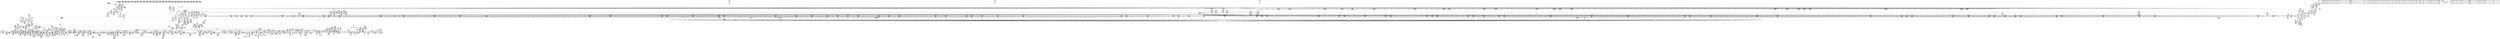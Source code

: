 digraph {
	CE0x4c7dd90 [shape=record,shape=Mrecord,label="{CE0x4c7dd90|i64*_getelementptr_inbounds_(_16_x_i64_,_16_x_i64_*___llvm_gcov_ctr46,_i64_0,_i64_9)|*Constant*}"]
	CE0x4c0c570 [shape=record,shape=Mrecord,label="{CE0x4c0c570|i64_3|*Constant*}"]
	CE0x4c92550 [shape=record,shape=Mrecord,label="{CE0x4c92550|aa_cred_profile:_profile|security/apparmor/include/context.h,100|*SummSource*}"]
	CE0x4b69230 [shape=record,shape=Mrecord,label="{CE0x4b69230|0:_i16,_4:_i32,_8:_i16,_40:_%struct.super_block*,_72:_i32,_:_SCMRE_169,170_}"]
	CE0x4b41ea0 [shape=record,shape=Mrecord,label="{CE0x4b41ea0|i32_8|*Constant*}"]
	CE0x4be99d0 [shape=record,shape=Mrecord,label="{CE0x4be99d0|common_perm:_tmp7|security/apparmor/lsm.c,170|*SummSource*}"]
	CE0x4c583b0 [shape=record,shape=Mrecord,label="{CE0x4c583b0|__aa_current_profile:_tmp13|security/apparmor/include/context.h,138|*SummSink*}"]
	CE0x4c0d840 [shape=record,shape=Mrecord,label="{CE0x4c0d840|aa_cred_profile:_tmp8|security/apparmor/include/context.h,100|*SummSource*}"]
	CE0x4b7db10 [shape=record,shape=Mrecord,label="{CE0x4b7db10|0:_i16,_4:_i32,_8:_i16,_40:_%struct.super_block*,_72:_i32,_:_SCMRE_572,573_}"]
	CE0x4bb1ad0 [shape=record,shape=Mrecord,label="{CE0x4bb1ad0|80:_i64,_:_CRE_1222,1223_}"]
	CE0x4b2f830 [shape=record,shape=Mrecord,label="{CE0x4b2f830|COLLAPSED:_GCMRE___llvm_gcov_ctr55_internal_global_2_x_i64_zeroinitializer:_elem_0:default:}"]
	CE0x4c7af80 [shape=record,shape=Mrecord,label="{CE0x4c7af80|aa_cred_profile:_tmp17|security/apparmor/include/context.h,100}"]
	CE0x4bef6f0 [shape=record,shape=Mrecord,label="{CE0x4bef6f0|mediated_filesystem:_bb}"]
	CE0x4be4a80 [shape=record,shape=Mrecord,label="{CE0x4be4a80|common_perm_dir_dentry:_dentry2|security/apparmor/lsm.c,189}"]
	CE0x4b41580 [shape=record,shape=Mrecord,label="{CE0x4b41580|72:_%struct.hlist_bl_node**,_80:_%struct.dentry*,_104:_%struct.inode*,_:_CRE_183,184_}"]
	CE0x4c91480 [shape=record,shape=Mrecord,label="{CE0x4c91480|aa_cred_profile:_do.end10|*SummSink*}"]
	CE0x4b8c390 [shape=record,shape=Mrecord,label="{CE0x4b8c390|0:_i16,_4:_i32,_8:_i16,_40:_%struct.super_block*,_72:_i32,_:_SCMRE_899,900_}"]
	CE0x4c9b1e0 [shape=record,shape=Mrecord,label="{CE0x4c9b1e0|i32_100|*Constant*}"]
	CE0x4bc46c0 [shape=record,shape=Mrecord,label="{CE0x4bc46c0|80:_i64,_:_CRE_2112,2120_}"]
	CE0x4c7ee00 [shape=record,shape=Mrecord,label="{CE0x4c7ee00|i64*_getelementptr_inbounds_(_16_x_i64_,_16_x_i64_*___llvm_gcov_ctr46,_i64_0,_i64_10)|*Constant*}"]
	CE0x4b9d670 [shape=record,shape=Mrecord,label="{CE0x4b9d670|i64*_getelementptr_inbounds_(_10_x_i64_,_10_x_i64_*___llvm_gcov_ctr54,_i64_0,_i64_8)|*Constant*|*SummSink*}"]
	CE0x4c08060 [shape=record,shape=Mrecord,label="{CE0x4c08060|__aa_current_profile:_tmp9|security/apparmor/include/context.h,138|*SummSource*}"]
	CE0x4b296c0 [shape=record,shape=Mrecord,label="{CE0x4b296c0|i64*_getelementptr_inbounds_(_2_x_i64_,_2_x_i64_*___llvm_gcov_ctr53,_i64_0,_i64_1)|*Constant*}"]
	CE0x4bf87d0 [shape=record,shape=Mrecord,label="{CE0x4bf87d0|common_perm_rm:_mode|security/apparmor/lsm.c,233|*SummSource*}"]
	CE0x47aa550 [shape=record,shape=Mrecord,label="{CE0x47aa550|common_perm_rm:_op|Function::common_perm_rm&Arg::op::}"]
	CE0x4b45100 [shape=record,shape=Mrecord,label="{CE0x4b45100|72:_%struct.hlist_bl_node**,_80:_%struct.dentry*,_104:_%struct.inode*,_:_CRE_194,195_}"]
	CE0x4b25c40 [shape=record,shape=Mrecord,label="{CE0x4b25c40|apparmor_path_unlink:_dentry|Function::apparmor_path_unlink&Arg::dentry::|*SummSink*}"]
	CE0x4c53060 [shape=record,shape=Mrecord,label="{CE0x4c53060|__aa_current_profile:_tmp6|security/apparmor/include/context.h,138}"]
	CE0x4b2cfb0 [shape=record,shape=Mrecord,label="{CE0x4b2cfb0|72:_%struct.hlist_bl_node**,_80:_%struct.dentry*,_104:_%struct.inode*,_:_CRE_90,91_}"]
	CE0x4b6f6c0 [shape=record,shape=Mrecord,label="{CE0x4b6f6c0|0:_i16,_4:_i32,_8:_i16,_40:_%struct.super_block*,_72:_i32,_:_SCMRE_255,256_}"]
	CE0x4ba9930 [shape=record,shape=Mrecord,label="{CE0x4ba9930|80:_i64,_:_CRE_453,454_}"]
	CE0x4b2ecc0 [shape=record,shape=Mrecord,label="{CE0x4b2ecc0|72:_%struct.hlist_bl_node**,_80:_%struct.dentry*,_104:_%struct.inode*,_:_CRE_16,24_|*MultipleSource*|Function::apparmor_path_unlink&Arg::dentry::|Function::common_perm_rm&Arg::dentry::|security/apparmor/lsm.c,226}"]
	CE0x4c0aba0 [shape=record,shape=Mrecord,label="{CE0x4c0aba0|aa_cred_profile:_tmp}"]
	CE0x4bf0270 [shape=record,shape=Mrecord,label="{CE0x4bf0270|common_perm_rm:_tmp21|security/apparmor/lsm.c,232}"]
	CE0x4ba6eb0 [shape=record,shape=Mrecord,label="{CE0x4ba6eb0|80:_i64,_:_CRE_413,414_}"]
	CE0x4bb06d0 [shape=record,shape=Mrecord,label="{CE0x4bb06d0|80:_i64,_:_CRE_712,720_}"]
	CE0x4b3d230 [shape=record,shape=Mrecord,label="{CE0x4b3d230|i64*_getelementptr_inbounds_(_2_x_i64_,_2_x_i64_*___llvm_gcov_ctr55,_i64_0,_i64_1)|*Constant*|*SummSink*}"]
	CE0x4b7fed0 [shape=record,shape=Mrecord,label="{CE0x4b7fed0|0:_i16,_4:_i32,_8:_i16,_40:_%struct.super_block*,_72:_i32,_:_SCMRE_594,595_}"]
	CE0x4b8cd50 [shape=record,shape=Mrecord,label="{CE0x4b8cd50|0:_i16,_4:_i32,_8:_i16,_40:_%struct.super_block*,_72:_i32,_:_SCMRE_905,906_}"]
	CE0x4b81c00 [shape=record,shape=Mrecord,label="{CE0x4b81c00|80:_i64,_:_CRE_1629,1630_}"]
	CE0x4b3a0c0 [shape=record,shape=Mrecord,label="{CE0x4b3a0c0|aa_cred_profile:_tmp2|*SummSink*}"]
	CE0x4c90320 [shape=record,shape=Mrecord,label="{CE0x4c90320|aa_cred_profile:_bb|*SummSource*}"]
	CE0x4b8acd0 [shape=record,shape=Mrecord,label="{CE0x4b8acd0|0:_i16,_4:_i32,_8:_i16,_40:_%struct.super_block*,_72:_i32,_:_SCMRE_885,886_}"]
	CE0x4c85b40 [shape=record,shape=Mrecord,label="{CE0x4c85b40|aa_cred_profile:_tmp26|security/apparmor/include/context.h,100}"]
	CE0x4b91640 [shape=record,shape=Mrecord,label="{CE0x4b91640|0:_i16,_4:_i32,_8:_i16,_40:_%struct.super_block*,_72:_i32,_:_SCMRE_982,983_}"]
	CE0x4b24430 [shape=record,shape=Mrecord,label="{CE0x4b24430|72:_%struct.hlist_bl_node**,_80:_%struct.dentry*,_104:_%struct.inode*,_:_CRE_88,89_}"]
	CE0x4b4c300 [shape=record,shape=Mrecord,label="{CE0x4b4c300|0:_i16,_4:_i32,_8:_i16,_40:_%struct.super_block*,_72:_i32,_:_SCMRE_76,80_|*MultipleSource*|security/apparmor/lsm.c,227|security/apparmor/lsm.c, 227|*LoadInst*|security/apparmor/lsm.c,226}"]
	CE0x4b6e600 [shape=record,shape=Mrecord,label="{CE0x4b6e600|0:_i16,_4:_i32,_8:_i16,_40:_%struct.super_block*,_72:_i32,_:_SCMRE_244,245_}"]
	CE0x4ba6740 [shape=record,shape=Mrecord,label="{CE0x4ba6740|80:_i64,_:_CRE_406,407_}"]
	CE0x4b7ecf0 [shape=record,shape=Mrecord,label="{CE0x4b7ecf0|0:_i16,_4:_i32,_8:_i16,_40:_%struct.super_block*,_72:_i32,_:_SCMRE_583,584_}"]
	CE0x4b1beb0 [shape=record,shape=Mrecord,label="{CE0x4b1beb0|i64_1|*Constant*|*SummSink*}"]
	CE0x4c93660 [shape=record,shape=Mrecord,label="{CE0x4c93660|%struct.aa_task_cxt*_null|*Constant*|*SummSink*}"]
	CE0x4bbf080 [shape=record,shape=Mrecord,label="{CE0x4bbf080|80:_i64,_:_CRE_1644,1645_}"]
	CE0x4b90c40 [shape=record,shape=Mrecord,label="{CE0x4b90c40|0:_i16,_4:_i32,_8:_i16,_40:_%struct.super_block*,_72:_i32,_:_SCMRE_976,977_}"]
	CE0x4b4c590 [shape=record,shape=Mrecord,label="{CE0x4b4c590|0:_i16,_4:_i32,_8:_i16,_40:_%struct.super_block*,_72:_i32,_:_SCMRE_80,88_|*MultipleSource*|security/apparmor/lsm.c,227|security/apparmor/lsm.c, 227|*LoadInst*|security/apparmor/lsm.c,226}"]
	CE0x4bd9950 [shape=record,shape=Mrecord,label="{CE0x4bd9950|__aa_current_profile:_cred|security/apparmor/include/context.h,138|*SummSource*}"]
	CE0x4b65d60 [shape=record,shape=Mrecord,label="{CE0x4b65d60|0:_i16,_4:_i32,_8:_i16,_40:_%struct.super_block*,_72:_i32,_:_SCMRE_603,604_}"]
	CE0x4b6fd40 [shape=record,shape=Mrecord,label="{CE0x4b6fd40|0:_i16,_4:_i32,_8:_i16,_40:_%struct.super_block*,_72:_i32,_:_SCMRE_259,260_}"]
	CE0x4bac6e0 [shape=record,shape=Mrecord,label="{CE0x4bac6e0|80:_i64,_:_CRE_581,582_}"]
	CE0x4bb9830 [shape=record,shape=Mrecord,label="{CE0x4bb9830|80:_i64,_:_CRE_1361,1362_}"]
	CE0x4c0a8f0 [shape=record,shape=Mrecord,label="{CE0x4c0a8f0|i64*_getelementptr_inbounds_(_16_x_i64_,_16_x_i64_*___llvm_gcov_ctr46,_i64_0,_i64_0)|*Constant*}"]
	CE0x4bc36d0 [shape=record,shape=Mrecord,label="{CE0x4bc36d0|80:_i64,_:_CRE_1872,1873_}"]
	CE0x4c12900 [shape=record,shape=Mrecord,label="{CE0x4c12900|__aa_current_profile:_tmp7|security/apparmor/include/context.h,138}"]
	CE0x4bb6ca0 [shape=record,shape=Mrecord,label="{CE0x4bb6ca0|80:_i64,_:_CRE_1320,1321_}"]
	CE0x4b3aa60 [shape=record,shape=Mrecord,label="{CE0x4b3aa60|72:_%struct.hlist_bl_node**,_80:_%struct.dentry*,_104:_%struct.inode*,_:_CRE_72,80_|*MultipleSource*|Function::apparmor_path_unlink&Arg::dentry::|Function::common_perm_rm&Arg::dentry::|security/apparmor/lsm.c,226}"]
	CE0x4ba0cc0 [shape=record,shape=Mrecord,label="{CE0x4ba0cc0|i64_0|*Constant*|*SummSink*}"]
	CE0x4bf7fd0 [shape=record,shape=Mrecord,label="{CE0x4bf7fd0|i1_true|*Constant*|*SummSource*}"]
	CE0x4bd86e0 [shape=record,shape=Mrecord,label="{CE0x4bd86e0|GLOBAL:_get_current|*Constant*}"]
	CE0x4bd9590 [shape=record,shape=Mrecord,label="{CE0x4bd9590|i32_78|*Constant*|*SummSink*}"]
	CE0x4bb6ec0 [shape=record,shape=Mrecord,label="{CE0x4bb6ec0|80:_i64,_:_CRE_1322,1323_}"]
	CE0x4c9f610 [shape=record,shape=Mrecord,label="{CE0x4c9f610|GLOBAL:___llvm_gcov_ctr46|Global_var:__llvm_gcov_ctr46|*SummSource*}"]
	CE0x4ba03f0 [shape=record,shape=Mrecord,label="{CE0x4ba03f0|i64_2|*Constant*|*SummSource*}"]
	CE0x4be7b60 [shape=record,shape=Mrecord,label="{CE0x4be7b60|common_perm:_tmp3|security/apparmor/lsm.c,169|*SummSink*}"]
	CE0x4c12140 [shape=record,shape=Mrecord,label="{CE0x4c12140|__aa_current_profile:_tmp4|security/apparmor/include/context.h,138|*SummSink*}"]
	CE0x4bdaba0 [shape=record,shape=Mrecord,label="{CE0x4bdaba0|GLOBAL:_aa_cred_profile|*Constant*}"]
	CE0x4c125e0 [shape=record,shape=Mrecord,label="{CE0x4c125e0|aa_cred_profile:_tmp3|*SummSource*}"]
	CE0x53a3e80 [shape=record,shape=Mrecord,label="{CE0x53a3e80|GLOBAL:_common_perm_rm|*Constant*|*SummSource*}"]
	CE0x4b89250 [shape=record,shape=Mrecord,label="{CE0x4b89250|0:_i16,_4:_i32,_8:_i16,_40:_%struct.super_block*,_72:_i32,_:_SCMRE_868,869_}"]
	CE0x4badd30 [shape=record,shape=Mrecord,label="{CE0x4badd30|80:_i64,_:_CRE_602,603_}"]
	CE0x4b81490 [shape=record,shape=Mrecord,label="{CE0x4b81490|80:_i64,_:_CRE_1622,1623_}"]
	CE0x4bb0d30 [shape=record,shape=Mrecord,label="{CE0x4bb0d30|80:_i64,_:_CRE_1209,1210_}"]
	CE0x4c9e1f0 [shape=record,shape=Mrecord,label="{CE0x4c9e1f0|44:_i32,_48:_i16,_128:_i8*,_:_SCMRE_136,144_|*MultipleSource*|Function::aa_cred_profile&Arg::cred::|security/apparmor/include/context.h,99|security/apparmor/include/context.h,138}"]
	CE0x4c82270 [shape=record,shape=Mrecord,label="{CE0x4c82270|aa_cred_profile:_conv|security/apparmor/include/context.h,100}"]
	CE0x4bc4d20 [shape=record,shape=Mrecord,label="{CE0x4bc4d20|i32_4|*Constant*}"]
	CE0x4b9fef0 [shape=record,shape=Mrecord,label="{CE0x4b9fef0|%struct.inode*_null|*Constant*|*SummSink*}"]
	CE0x4bae6c0 [shape=record,shape=Mrecord,label="{CE0x4bae6c0|80:_i64,_:_CRE_611,612_}"]
	CE0x47aada0 [shape=record,shape=Mrecord,label="{CE0x47aada0|common_perm_rm:_op|Function::common_perm_rm&Arg::op::|*SummSink*}"]
	CE0x4c0fdb0 [shape=record,shape=Mrecord,label="{CE0x4c0fdb0|__aa_current_profile:_tmp12|security/apparmor/include/context.h,138}"]
	CE0x4b8e750 [shape=record,shape=Mrecord,label="{CE0x4b8e750|0:_i16,_4:_i32,_8:_i16,_40:_%struct.super_block*,_72:_i32,_:_SCMRE_921,922_}"]
	CE0x4ba30d0 [shape=record,shape=Mrecord,label="{CE0x4ba30d0|80:_i64,_:_CRE_96,104_}"]
	CE0x4b457c0 [shape=record,shape=Mrecord,label="{CE0x4b457c0|72:_%struct.hlist_bl_node**,_80:_%struct.dentry*,_104:_%struct.inode*,_:_CRE_198,199_}"]
	CE0x4b3f870 [shape=record,shape=Mrecord,label="{CE0x4b3f870|i64*_getelementptr_inbounds_(_2_x_i64_,_2_x_i64_*___llvm_gcov_ctr56,_i64_0,_i64_1)|*Constant*}"]
	CE0x4b97140 [shape=record,shape=Mrecord,label="{CE0x4b97140|mediated_filesystem:_entry}"]
	CE0x4c54640 [shape=record,shape=Mrecord,label="{CE0x4c54640|__aa_current_profile:_tmp6|security/apparmor/include/context.h,138|*SummSource*}"]
	CE0x4bbff60 [shape=record,shape=Mrecord,label="{CE0x4bbff60|80:_i64,_:_CRE_1658,1659_}"]
	CE0x4bae4a0 [shape=record,shape=Mrecord,label="{CE0x4bae4a0|80:_i64,_:_CRE_609,610_}"]
	CE0x4c81ea0 [shape=record,shape=Mrecord,label="{CE0x4c81ea0|aa_cred_profile:_lnot.ext|security/apparmor/include/context.h,100|*SummSource*}"]
	CE0x4b41ff0 [shape=record,shape=Mrecord,label="{CE0x4b41ff0|mediated_filesystem:_tmp3}"]
	CE0x4c036f0 [shape=record,shape=Mrecord,label="{CE0x4c036f0|aa_path_perm:_entry|*SummSink*}"]
	CE0x4b815a0 [shape=record,shape=Mrecord,label="{CE0x4b815a0|80:_i64,_:_CRE_1623,1624_}"]
	CE0x4ba7b70 [shape=record,shape=Mrecord,label="{CE0x4ba7b70|80:_i64,_:_CRE_425,426_}"]
	CE0x4b6c7d0 [shape=record,shape=Mrecord,label="{CE0x4b6c7d0|0:_i16,_4:_i32,_8:_i16,_40:_%struct.super_block*,_72:_i32,_:_SCMRE_202,203_}"]
	CE0x4b6c150 [shape=record,shape=Mrecord,label="{CE0x4b6c150|0:_i16,_4:_i32,_8:_i16,_40:_%struct.super_block*,_72:_i32,_:_SCMRE_198,199_}"]
	CE0x47aa630 [shape=record,shape=Mrecord,label="{CE0x47aa630|common_perm_rm:_op|Function::common_perm_rm&Arg::op::|*SummSource*}"]
	CE0x4ba0a40 [shape=record,shape=Mrecord,label="{CE0x4ba0a40|GLOBAL:___llvm_gcov_ctr54|Global_var:__llvm_gcov_ctr54|*SummSink*}"]
	CE0x4b6f860 [shape=record,shape=Mrecord,label="{CE0x4b6f860|0:_i16,_4:_i32,_8:_i16,_40:_%struct.super_block*,_72:_i32,_:_SCMRE_256,257_}"]
	CE0x4c54170 [shape=record,shape=Mrecord,label="{CE0x4c54170|__aa_current_profile:_if.then|*SummSink*}"]
	CE0x4b8c870 [shape=record,shape=Mrecord,label="{CE0x4b8c870|0:_i16,_4:_i32,_8:_i16,_40:_%struct.super_block*,_72:_i32,_:_SCMRE_902,903_}"]
	CE0x4c81360 [shape=record,shape=Mrecord,label="{CE0x4c81360|aa_cred_profile:_lnot2|security/apparmor/include/context.h,100|*SummSink*}"]
	CE0x4b984c0 [shape=record,shape=Mrecord,label="{CE0x4b984c0|i64_6|*Constant*|*SummSink*}"]
	CE0x4be6740 [shape=record,shape=Mrecord,label="{CE0x4be6740|__aa_current_profile:_tmp5|security/apparmor/include/context.h,138|*SummSource*}"]
	CE0x4bf9f20 [shape=record,shape=Mrecord,label="{CE0x4bf9f20|common_perm_dir_dentry:_dir|Function::common_perm_dir_dentry&Arg::dir::|*SummSource*}"]
	CE0x4bea1c0 [shape=record,shape=Mrecord,label="{CE0x4bea1c0|GLOBAL:___llvm_gcov_ctr57|Global_var:__llvm_gcov_ctr57|*SummSink*}"]
	CE0x4bbf6e0 [shape=record,shape=Mrecord,label="{CE0x4bbf6e0|80:_i64,_:_CRE_1650,1651_}"]
	CE0x4b26560 [shape=record,shape=Mrecord,label="{CE0x4b26560|apparmor_path_unlink:_call|security/apparmor/lsm.c,261|*SummSource*}"]
	CE0x4bb5870 [shape=record,shape=Mrecord,label="{CE0x4bb5870|80:_i64,_:_CRE_1280,1288_}"]
	CE0x4c98790 [shape=record,shape=Mrecord,label="{CE0x4c98790|aa_cred_profile:_if.end}"]
	CE0x4b74ed0 [shape=record,shape=Mrecord,label="{CE0x4b74ed0|0:_i16,_4:_i32,_8:_i16,_40:_%struct.super_block*,_72:_i32,_:_SCMRE_309,310_}"]
	CE0x4bb8fb0 [shape=record,shape=Mrecord,label="{CE0x4bb8fb0|80:_i64,_:_CRE_1353,1354_}"]
	CE0x4baab70 [shape=record,shape=Mrecord,label="{CE0x4baab70|80:_i64,_:_CRE_512,528_}"]
	CE0x4b6e820 [shape=record,shape=Mrecord,label="{CE0x4b6e820|0:_i16,_4:_i32,_8:_i16,_40:_%struct.super_block*,_72:_i32,_:_SCMRE_246,247_}"]
	CE0x4ba7c80 [shape=record,shape=Mrecord,label="{CE0x4ba7c80|80:_i64,_:_CRE_426,427_}"]
	CE0x4ba49b0 [shape=record,shape=Mrecord,label="{CE0x4ba49b0|80:_i64,_:_CRE_280,288_}"]
	CE0x4bb3ef0 [shape=record,shape=Mrecord,label="{CE0x4bb3ef0|80:_i64,_:_CRE_1256,1257_}"]
	CE0x4bbf190 [shape=record,shape=Mrecord,label="{CE0x4bbf190|80:_i64,_:_CRE_1645,1646_}"]
	CE0x4b8f930 [shape=record,shape=Mrecord,label="{CE0x4b8f930|0:_i16,_4:_i32,_8:_i16,_40:_%struct.super_block*,_72:_i32,_:_SCMRE_932,933_}"]
	CE0x4b95dc0 [shape=record,shape=Mrecord,label="{CE0x4b95dc0|common_perm_rm:_tmp11|security/apparmor/lsm.c,229|*SummSource*}"]
	CE0x4c9dfb0 [shape=record,shape=Mrecord,label="{CE0x4c9dfb0|44:_i32,_48:_i16,_128:_i8*,_:_SCMRE_128,136_|*MultipleSource*|Function::aa_cred_profile&Arg::cred::|security/apparmor/include/context.h,99|security/apparmor/include/context.h,138}"]
	CE0x4c0ee00 [shape=record,shape=Mrecord,label="{CE0x4c0ee00|aa_cred_profile:_lor.end|*SummSource*}"]
	CE0x4c047d0 [shape=record,shape=Mrecord,label="{CE0x4c047d0|aa_path_perm:_flags|Function::aa_path_perm&Arg::flags::|*SummSource*}"]
	CE0x4c0a9f0 [shape=record,shape=Mrecord,label="{CE0x4c0a9f0|i64*_getelementptr_inbounds_(_16_x_i64_,_16_x_i64_*___llvm_gcov_ctr46,_i64_0,_i64_0)|*Constant*|*SummSource*}"]
	CE0x4b3cbe0 [shape=record,shape=Mrecord,label="{CE0x4b3cbe0|i64*_getelementptr_inbounds_(_2_x_i64_,_2_x_i64_*___llvm_gcov_ctr56,_i64_0,_i64_1)|*Constant*|*SummSink*}"]
	CE0x4bc77b0 [shape=record,shape=Mrecord,label="{CE0x4bc77b0|%struct.vfsmount*_null|*Constant*|*SummSource*}"]
	CE0x4bc49f0 [shape=record,shape=Mrecord,label="{CE0x4bc49f0|80:_i64,_:_CRE_2256,2264_}"]
	CE0x4b976c0 [shape=record,shape=Mrecord,label="{CE0x4b976c0|mediated_filesystem:_inode|Function::mediated_filesystem&Arg::inode::|*SummSource*}"]
	CE0x4b44890 [shape=record,shape=Mrecord,label="{CE0x4b44890|72:_%struct.hlist_bl_node**,_80:_%struct.dentry*,_104:_%struct.inode*,_:_CRE_189,190_}"]
	CE0x4c0c500 [shape=record,shape=Mrecord,label="{CE0x4c0c500|GLOBAL:___llvm_gcov_ctr58|Global_var:__llvm_gcov_ctr58|*SummSink*}"]
	CE0x4b7e190 [shape=record,shape=Mrecord,label="{CE0x4b7e190|0:_i16,_4:_i32,_8:_i16,_40:_%struct.super_block*,_72:_i32,_:_SCMRE_576,577_}"]
	CE0x4bc8dc0 [shape=record,shape=Mrecord,label="{CE0x4bc8dc0|common_perm_rm:_tmp10|security/apparmor/lsm.c,229|*SummSource*}"]
	CE0x4b43020 [shape=record,shape=Mrecord,label="{CE0x4b43020|72:_%struct.hlist_bl_node**,_80:_%struct.dentry*,_104:_%struct.inode*,_:_CRE_175,176_}"]
	CE0x4ba5fd0 [shape=record,shape=Mrecord,label="{CE0x4ba5fd0|80:_i64,_:_CRE_399,400_}"]
	CE0x4bbf7f0 [shape=record,shape=Mrecord,label="{CE0x4bbf7f0|80:_i64,_:_CRE_1651,1652_}"]
	CE0x4bb5fe0 [shape=record,shape=Mrecord,label="{CE0x4bb5fe0|80:_i64,_:_CRE_1308,1309_}"]
	CE0x4b60840 [shape=record,shape=Mrecord,label="{CE0x4b60840|get_current:_tmp2|*SummSink*}"]
	CE0x4b65f00 [shape=record,shape=Mrecord,label="{CE0x4b65f00|0:_i16,_4:_i32,_8:_i16,_40:_%struct.super_block*,_72:_i32,_:_SCMRE_604,605_}"]
	CE0x4b2e1d0 [shape=record,shape=Mrecord,label="{CE0x4b2e1d0|mediated_filesystem:_tmp2}"]
	CE0x4b5f570 [shape=record,shape=Mrecord,label="{CE0x4b5f570|_ret_i32_%error.0,_!dbg_!15483|security/apparmor/lsm.c,172|*SummSource*}"]
	CE0x4b6f380 [shape=record,shape=Mrecord,label="{CE0x4b6f380|0:_i16,_4:_i32,_8:_i16,_40:_%struct.super_block*,_72:_i32,_:_SCMRE_253,254_}"]
	CE0x4bb6fd0 [shape=record,shape=Mrecord,label="{CE0x4bb6fd0|80:_i64,_:_CRE_1323,1324_}"]
	CE0x4b24a50 [shape=record,shape=Mrecord,label="{CE0x4b24a50|common_perm_rm:_dentry|Function::common_perm_rm&Arg::dentry::|*SummSink*}"]
	CE0x4bd27f0 [shape=record,shape=Mrecord,label="{CE0x4bd27f0|i8_1|*Constant*|*SummSink*}"]
	CE0x4ba6fc0 [shape=record,shape=Mrecord,label="{CE0x4ba6fc0|80:_i64,_:_CRE_414,415_}"]
	CE0x4c9b050 [shape=record,shape=Mrecord,label="{CE0x4c9b050|i64*_getelementptr_inbounds_(_16_x_i64_,_16_x_i64_*___llvm_gcov_ctr46,_i64_0,_i64_9)|*Constant*|*SummSink*}"]
	CE0x4b73330 [shape=record,shape=Mrecord,label="{CE0x4b73330|0:_i16,_4:_i32,_8:_i16,_40:_%struct.super_block*,_72:_i32,_:_SCMRE_292,293_}"]
	CE0x4bc45b0 [shape=record,shape=Mrecord,label="{CE0x4bc45b0|80:_i64,_:_CRE_2056,2112_}"]
	CE0x4c79310 [shape=record,shape=Mrecord,label="{CE0x4c79310|aa_cred_profile:_entry|*SummSink*}"]
	CE0x4b7d970 [shape=record,shape=Mrecord,label="{CE0x4b7d970|0:_i16,_4:_i32,_8:_i16,_40:_%struct.super_block*,_72:_i32,_:_SCMRE_571,572_}"]
	CE0x4b3f6e0 [shape=record,shape=Mrecord,label="{CE0x4b3f6e0|common_perm_dir_dentry:_path|security/apparmor/lsm.c, 189|*SummSink*}"]
	CE0x4b9a4e0 [shape=record,shape=Mrecord,label="{CE0x4b9a4e0|i64*_getelementptr_inbounds_(_10_x_i64_,_10_x_i64_*___llvm_gcov_ctr54,_i64_0,_i64_7)|*Constant*}"]
	CE0x4b29160 [shape=record,shape=Mrecord,label="{CE0x4b29160|apparmor_path_unlink:_tmp3|*SummSink*}"]
	CE0x4b81160 [shape=record,shape=Mrecord,label="{CE0x4b81160|80:_i64,_:_CRE_1619,1620_}"]
	CE0x4ba4ce0 [shape=record,shape=Mrecord,label="{CE0x4ba4ce0|80:_i64,_:_CRE_304,312_}"]
	CE0x4be9c10 [shape=record,shape=Mrecord,label="{CE0x4be9c10|__aa_current_profile:_tmp2|*SummSource*}"]
	CE0x4b6eea0 [shape=record,shape=Mrecord,label="{CE0x4b6eea0|0:_i16,_4:_i32,_8:_i16,_40:_%struct.super_block*,_72:_i32,_:_SCMRE_250,251_}"]
	CE0x4b8ffb0 [shape=record,shape=Mrecord,label="{CE0x4b8ffb0|0:_i16,_4:_i32,_8:_i16,_40:_%struct.super_block*,_72:_i32,_:_SCMRE_936,944_|*MultipleSource*|security/apparmor/lsm.c,227|security/apparmor/lsm.c, 227|*LoadInst*|security/apparmor/lsm.c,226}"]
	CE0x4c99d50 [shape=record,shape=Mrecord,label="{CE0x4c99d50|_call_void_asm_sideeffect_1:_09ud2_0A.pushsection___bug_table,_22a_22_0A2:_09.long_1b_-_2b,_$_0:c_-_2b_0A_09.word_$_1:c_,_0_0A_09.org_2b+$_2:c_0A.popsection_,_i,i,i,_dirflag_,_fpsr_,_flags_(i8*_getelementptr_inbounds_(_36_x_i8_,_36_x_i8_*_.str12,_i32_0,_i32_0),_i32_100,_i64_12)_#2,_!dbg_!15490,_!srcloc_!15493|security/apparmor/include/context.h,100|*SummSink*}"]
	CE0x4c53470 [shape=record,shape=Mrecord,label="{CE0x4c53470|get_current:_tmp4|./arch/x86/include/asm/current.h,14|*SummSink*}"]
	CE0x4b2c240 [shape=record,shape=Mrecord,label="{CE0x4b2c240|72:_%struct.hlist_bl_node**,_80:_%struct.dentry*,_104:_%struct.inode*,_:_CRE_145,146_}"]
	CE0x4bba930 [shape=record,shape=Mrecord,label="{CE0x4bba930|80:_i64,_:_CRE_1384,1392_}"]
	CE0x4b9ce40 [shape=record,shape=Mrecord,label="{CE0x4b9ce40|common_perm_rm:_tmp18|security/apparmor/lsm.c,230|*SummSink*}"]
	CE0x4bfcc80 [shape=record,shape=Mrecord,label="{CE0x4bfcc80|i32_10|*Constant*|*SummSource*}"]
	CE0x4bac3b0 [shape=record,shape=Mrecord,label="{CE0x4bac3b0|80:_i64,_:_CRE_578,579_}"]
	CE0x4baff30 [shape=record,shape=Mrecord,label="{CE0x4baff30|80:_i64,_:_CRE_648,656_}"]
	CE0x4c0b470 [shape=record,shape=Mrecord,label="{CE0x4c0b470|%struct.task_struct*_(%struct.task_struct**)*_asm_movq_%gs:$_1:P_,$0_,_r,im,_dirflag_,_fpsr_,_flags_|*SummSource*}"]
	CE0x4b2c4d0 [shape=record,shape=Mrecord,label="{CE0x4b2c4d0|72:_%struct.hlist_bl_node**,_80:_%struct.dentry*,_104:_%struct.inode*,_:_CRE_146,147_}"]
	CE0x4b490c0 [shape=record,shape=Mrecord,label="{CE0x4b490c0|72:_%struct.hlist_bl_node**,_80:_%struct.dentry*,_104:_%struct.inode*,_:_CRE_264,272_|*MultipleSource*|Function::apparmor_path_unlink&Arg::dentry::|Function::common_perm_rm&Arg::dentry::|security/apparmor/lsm.c,226}"]
	CE0x4be8e90 [shape=record,shape=Mrecord,label="{CE0x4be8e90|common_perm:_tmp6|security/apparmor/lsm.c,169|*SummSource*}"]
	CE0x4ba8b60 [shape=record,shape=Mrecord,label="{CE0x4ba8b60|80:_i64,_:_CRE_440,441_}"]
	CE0x4b71ad0 [shape=record,shape=Mrecord,label="{CE0x4b71ad0|0:_i16,_4:_i32,_8:_i16,_40:_%struct.super_block*,_72:_i32,_:_SCMRE_277,278_}"]
	CE0x4b5ddb0 [shape=record,shape=Mrecord,label="{CE0x4b5ddb0|common_perm:_op|Function::common_perm&Arg::op::|*SummSink*}"]
	CE0x4b41c40 [shape=record,shape=Mrecord,label="{CE0x4b41c40|72:_%struct.hlist_bl_node**,_80:_%struct.dentry*,_104:_%struct.inode*,_:_CRE_187,188_}"]
	CE0x4b71930 [shape=record,shape=Mrecord,label="{CE0x4b71930|0:_i16,_4:_i32,_8:_i16,_40:_%struct.super_block*,_72:_i32,_:_SCMRE_276,277_}"]
	CE0x4b91160 [shape=record,shape=Mrecord,label="{CE0x4b91160|0:_i16,_4:_i32,_8:_i16,_40:_%struct.super_block*,_72:_i32,_:_SCMRE_978,979_}"]
	CE0x4c97260 [shape=record,shape=Mrecord,label="{CE0x4c97260|aa_cred_profile:_expval|security/apparmor/include/context.h,100}"]
	CE0x4b46390 [shape=record,shape=Mrecord,label="{CE0x4b46390|72:_%struct.hlist_bl_node**,_80:_%struct.dentry*,_104:_%struct.inode*,_:_CRE_205,206_}"]
	CE0x4b3a480 [shape=record,shape=Mrecord,label="{CE0x4b3a480|common_perm_rm:_tmp7|security/apparmor/lsm.c,229|*SummSource*}"]
	CE0x4bb80d0 [shape=record,shape=Mrecord,label="{CE0x4bb80d0|80:_i64,_:_CRE_1339,1340_}"]
	CE0x4b22cd0 [shape=record,shape=Mrecord,label="{CE0x4b22cd0|72:_%struct.hlist_bl_node**,_80:_%struct.dentry*,_104:_%struct.inode*,_:_CRE_8,12_|*MultipleSource*|Function::apparmor_path_unlink&Arg::dentry::|Function::common_perm_rm&Arg::dentry::|security/apparmor/lsm.c,226}"]
	CE0x4c7b7b0 [shape=record,shape=Mrecord,label="{CE0x4c7b7b0|i64*_getelementptr_inbounds_(_16_x_i64_,_16_x_i64_*___llvm_gcov_ctr46,_i64_0,_i64_7)|*Constant*|*SummSource*}"]
	CE0x4c02af0 [shape=record,shape=Mrecord,label="{CE0x4c02af0|common_perm:_call1|security/apparmor/lsm.c,170}"]
	CE0x4b82a70 [shape=record,shape=Mrecord,label="{CE0x4b82a70|0:_i16,_4:_i32,_8:_i16,_40:_%struct.super_block*,_72:_i32,_:_SCMRE_611,612_}"]
	CE0x4b22a30 [shape=record,shape=Mrecord,label="{CE0x4b22a30|_call_void_mcount()_#2|*SummSink*}"]
	CE0x4baa3d0 [shape=record,shape=Mrecord,label="{CE0x4baa3d0|80:_i64,_:_CRE_463,464_}"]
	CE0x4c900c0 [shape=record,shape=Mrecord,label="{CE0x4c900c0|aa_cred_profile:_do.end10}"]
	CE0x4b82260 [shape=record,shape=Mrecord,label="{CE0x4b82260|80:_i64,_:_CRE_1635,1636_}"]
	CE0x4b9ddc0 [shape=record,shape=Mrecord,label="{CE0x4b9ddc0|common_perm_rm:_tmp19|security/apparmor/lsm.c,232|*SummSource*}"]
	CE0x4bc5710 [shape=record,shape=Mrecord,label="{CE0x4bc5710|mediated_filesystem:_tmp|*SummSink*}"]
	CE0x4beaa40 [shape=record,shape=Mrecord,label="{CE0x4beaa40|i64*_getelementptr_inbounds_(_5_x_i64_,_5_x_i64_*___llvm_gcov_ctr57,_i64_0,_i64_0)|*Constant*|*SummSource*}"]
	CE0x4b81e20 [shape=record,shape=Mrecord,label="{CE0x4b81e20|80:_i64,_:_CRE_1631,1632_}"]
	CE0x4b46f60 [shape=record,shape=Mrecord,label="{CE0x4b46f60|72:_%struct.hlist_bl_node**,_80:_%struct.dentry*,_104:_%struct.inode*,_:_CRE_212,213_}"]
	CE0x4b4cec0 [shape=record,shape=Mrecord,label="{CE0x4b4cec0|i32_0|*Constant*|*SummSink*}"]
	CE0x4b8fad0 [shape=record,shape=Mrecord,label="{CE0x4b8fad0|0:_i16,_4:_i32,_8:_i16,_40:_%struct.super_block*,_72:_i32,_:_SCMRE_933,934_}"]
	CE0x4b3b6f0 [shape=record,shape=Mrecord,label="{CE0x4b3b6f0|_call_void_mcount()_#2|*SummSource*}"]
	CE0x4b25ef0 [shape=record,shape=Mrecord,label="{CE0x4b25ef0|common_perm_rm:_dentry|Function::common_perm_rm&Arg::dentry::}"]
	CE0x4bf18d0 [shape=record,shape=Mrecord,label="{CE0x4bf18d0|common_perm_rm:_retval.0|*SummSink*}"]
	CE0x4c0b080 [shape=record,shape=Mrecord,label="{CE0x4c0b080|__aa_current_profile:_tmp3|*SummSink*}"]
	CE0x4bab0c0 [shape=record,shape=Mrecord,label="{CE0x4bab0c0|80:_i64,_:_CRE_560,561_}"]
	CE0x4bc7d00 [shape=record,shape=Mrecord,label="{CE0x4bc7d00|i64_3|*Constant*|*SummSource*}"]
	CE0x4b85e10 [shape=record,shape=Mrecord,label="{CE0x4b85e10|0:_i16,_4:_i32,_8:_i16,_40:_%struct.super_block*,_72:_i32,_:_SCMRE_712,728_|*MultipleSource*|security/apparmor/lsm.c,227|security/apparmor/lsm.c, 227|*LoadInst*|security/apparmor/lsm.c,226}"]
	CE0x4c9f490 [shape=record,shape=Mrecord,label="{CE0x4c9f490|GLOBAL:___llvm_gcov_ctr46|Global_var:__llvm_gcov_ctr46}"]
	CE0x4bc18e0 [shape=record,shape=Mrecord,label="{CE0x4bc18e0|80:_i64,_:_CRE_1682,1683_}"]
	CE0x4bf4250 [shape=record,shape=Mrecord,label="{CE0x4bf4250|i32_11|*Constant*|*SummSource*}"]
	CE0x4b7ad80 [shape=record,shape=Mrecord,label="{CE0x4b7ad80|0:_i16,_4:_i32,_8:_i16,_40:_%struct.super_block*,_72:_i32,_:_SCMRE_520,528_|*MultipleSource*|security/apparmor/lsm.c,227|security/apparmor/lsm.c, 227|*LoadInst*|security/apparmor/lsm.c,226}"]
	CE0x4bb7eb0 [shape=record,shape=Mrecord,label="{CE0x4bb7eb0|80:_i64,_:_CRE_1337,1338_}"]
	CE0x4b5cab0 [shape=record,shape=Mrecord,label="{CE0x4b5cab0|common_perm_dir_dentry:_tmp4|*LoadInst*|security/apparmor/lsm.c,189}"]
	"CONST[source:0(mediator),value:0(static)][purpose:{operation}]"
	CE0x4ba6a70 [shape=record,shape=Mrecord,label="{CE0x4ba6a70|80:_i64,_:_CRE_409,410_}"]
	CE0x4babe60 [shape=record,shape=Mrecord,label="{CE0x4babe60|80:_i64,_:_CRE_573,574_}"]
	CE0x4b845e0 [shape=record,shape=Mrecord,label="{CE0x4b845e0|0:_i16,_4:_i32,_8:_i16,_40:_%struct.super_block*,_72:_i32,_:_SCMRE_648,656_|*MultipleSource*|security/apparmor/lsm.c,227|security/apparmor/lsm.c, 227|*LoadInst*|security/apparmor/lsm.c,226}"]
	CE0x4c85260 [shape=record,shape=Mrecord,label="{CE0x4c85260|aa_cred_profile:_tmp34|security/apparmor/include/context.h,101|*SummSource*}"]
	CE0x4c06dc0 [shape=record,shape=Mrecord,label="{CE0x4c06dc0|i32_0|*Constant*}"]
	CE0x4b7c930 [shape=record,shape=Mrecord,label="{CE0x4b7c930|0:_i16,_4:_i32,_8:_i16,_40:_%struct.super_block*,_72:_i32,_:_SCMRE_561,562_}"]
	CE0x4b8b690 [shape=record,shape=Mrecord,label="{CE0x4b8b690|0:_i16,_4:_i32,_8:_i16,_40:_%struct.super_block*,_72:_i32,_:_SCMRE_891,892_}"]
	CE0x4c7a5c0 [shape=record,shape=Mrecord,label="{CE0x4c7a5c0|aa_cred_profile:_tmp15|security/apparmor/include/context.h,100|*SummSource*}"]
	CE0x4c533d0 [shape=record,shape=Mrecord,label="{CE0x4c533d0|get_current:_tmp4|./arch/x86/include/asm/current.h,14|*SummSource*}"]
	CE0x4b97c30 [shape=record,shape=Mrecord,label="{CE0x4b97c30|_ret_i1_%lnot,_!dbg_!15473|security/apparmor/include/apparmor.h,117|*SummSource*}"]
	CE0x4ba7730 [shape=record,shape=Mrecord,label="{CE0x4ba7730|80:_i64,_:_CRE_421,422_}"]
	CE0x4be7e40 [shape=record,shape=Mrecord,label="{CE0x4be7e40|i64_0|*Constant*}"]
	CE0x4bc0a00 [shape=record,shape=Mrecord,label="{CE0x4bc0a00|80:_i64,_:_CRE_1668,1669_}"]
	CE0x4bb5430 [shape=record,shape=Mrecord,label="{CE0x4bb5430|80:_i64,_:_CRE_1276,1277_}"]
	CE0x4b6cff0 [shape=record,shape=Mrecord,label="{CE0x4b6cff0|0:_i16,_4:_i32,_8:_i16,_40:_%struct.super_block*,_72:_i32,_:_SCMRE_207,208_}"]
	CE0x4bb5ce0 [shape=record,shape=Mrecord,label="{CE0x4bb5ce0|80:_i64,_:_CRE_1305,1306_}"]
	CE0x4b2efa0 [shape=record,shape=Mrecord,label="{CE0x4b2efa0|apparmor_path_unlink:_call|security/apparmor/lsm.c,261|*SummSink*}"]
	CE0x4c05680 [shape=record,shape=Mrecord,label="{CE0x4c05680|_ret_i32_%call17,_!dbg_!15526|security/apparmor/file.c,307|*SummSource*}"]
	CE0x4bb8400 [shape=record,shape=Mrecord,label="{CE0x4bb8400|80:_i64,_:_CRE_1342,1343_}"]
	CE0x4c79840 [shape=record,shape=Mrecord,label="{CE0x4c79840|aa_cred_profile:_cred|Function::aa_cred_profile&Arg::cred::|*SummSink*}"]
	CE0x4b7bce0 [shape=record,shape=Mrecord,label="{CE0x4b7bce0|0:_i16,_4:_i32,_8:_i16,_40:_%struct.super_block*,_72:_i32,_:_SCMRE_553,554_}"]
	CE0x4b78e20 [shape=record,shape=Mrecord,label="{CE0x4b78e20|0:_i16,_4:_i32,_8:_i16,_40:_%struct.super_block*,_72:_i32,_:_SCMRE_478,479_}"]
	CE0x4b9cbb0 [shape=record,shape=Mrecord,label="{CE0x4b9cbb0|common_perm_rm:_tmp17|security/apparmor/lsm.c,230|*SummSink*}"]
	CE0x4bc5b80 [shape=record,shape=Mrecord,label="{CE0x4bc5b80|0:_%struct.vfsmount*,_:_CRE_8,16_|*MultipleSource*|Function::common_perm_rm&Arg::dir::|Function::apparmor_path_unlink&Arg::dir::|security/apparmor/lsm.c,229}"]
	CE0x4b43f20 [shape=record,shape=Mrecord,label="{CE0x4b43f20|__aa_current_profile:_tmp10|security/apparmor/include/context.h,138|*SummSink*}"]
	CE0x4c084a0 [shape=record,shape=Mrecord,label="{CE0x4c084a0|common_perm:_tmp9|security/apparmor/lsm.c,172|*SummSource*}"]
	CE0x4b3d030 [shape=record,shape=Mrecord,label="{CE0x4b3d030|i64*_getelementptr_inbounds_(_10_x_i64_,_10_x_i64_*___llvm_gcov_ctr54,_i64_0,_i64_0)|*Constant*}"]
	CE0x4b5dca0 [shape=record,shape=Mrecord,label="{CE0x4b5dca0|common_perm:_op|Function::common_perm&Arg::op::|*SummSource*}"]
	CE0x4be8d10 [shape=record,shape=Mrecord,label="{CE0x4be8d10|common_perm:_tmp6|security/apparmor/lsm.c,169}"]
	CE0x4b69090 [shape=record,shape=Mrecord,label="{CE0x4b69090|0:_i16,_4:_i32,_8:_i16,_40:_%struct.super_block*,_72:_i32,_:_SCMRE_168,169_}"]
	CE0x4c82e60 [shape=record,shape=Mrecord,label="{CE0x4c82e60|aa_cred_profile:_tmp25|security/apparmor/include/context.h,100|*SummSource*}"]
	CE0x4b3b1d0 [shape=record,shape=Mrecord,label="{CE0x4b3b1d0|i64_1|*Constant*}"]
	CE0x4b3d350 [shape=record,shape=Mrecord,label="{CE0x4b3d350|i64*_getelementptr_inbounds_(_2_x_i64_,_2_x_i64_*___llvm_gcov_ctr55,_i64_0,_i64_1)|*Constant*|*SummSource*}"]
	CE0x4b6e0b0 [shape=record,shape=Mrecord,label="{CE0x4b6e0b0|0:_i16,_4:_i32,_8:_i16,_40:_%struct.super_block*,_72:_i32,_:_SCMRE_241,242_}"]
	CE0x4b63070 [shape=record,shape=Mrecord,label="{CE0x4b63070|0:_i16,_4:_i32,_8:_i16,_40:_%struct.super_block*,_72:_i32,_:_SCMRE_8,12_|*MultipleSource*|security/apparmor/lsm.c,227|security/apparmor/lsm.c, 227|*LoadInst*|security/apparmor/lsm.c,226}"]
	CE0x4b7f850 [shape=record,shape=Mrecord,label="{CE0x4b7f850|0:_i16,_4:_i32,_8:_i16,_40:_%struct.super_block*,_72:_i32,_:_SCMRE_590,591_}"]
	CE0x4c02a80 [shape=record,shape=Mrecord,label="{CE0x4c02a80|i64*_getelementptr_inbounds_(_5_x_i64_,_5_x_i64_*___llvm_gcov_ctr57,_i64_0,_i64_4)|*Constant*|*SummSink*}"]
	CE0x4bb0070 [shape=record,shape=Mrecord,label="{CE0x4bb0070|80:_i64,_:_CRE_656,664_}"]
	CE0x4badc20 [shape=record,shape=Mrecord,label="{CE0x4badc20|80:_i64,_:_CRE_601,602_}"]
	CE0x4bb5980 [shape=record,shape=Mrecord,label="{CE0x4bb5980|80:_i64,_:_CRE_1288,1296_}"]
	CE0x4c58cb0 [shape=record,shape=Mrecord,label="{CE0x4c58cb0|aa_cred_profile:_tmp5|security/apparmor/include/context.h,99|*SummSink*}"]
	CE0x4b8ae70 [shape=record,shape=Mrecord,label="{CE0x4b8ae70|0:_i16,_4:_i32,_8:_i16,_40:_%struct.super_block*,_72:_i32,_:_SCMRE_886,887_}"]
	CE0x4bc03a0 [shape=record,shape=Mrecord,label="{CE0x4bc03a0|80:_i64,_:_CRE_1662,1663_}"]
	CE0x4b762d0 [shape=record,shape=Mrecord,label="{CE0x4b762d0|0:_i16,_4:_i32,_8:_i16,_40:_%struct.super_block*,_72:_i32,_:_SCMRE_360,376_|*MultipleSource*|security/apparmor/lsm.c,227|security/apparmor/lsm.c, 227|*LoadInst*|security/apparmor/lsm.c,226}"]
	CE0x4bba710 [shape=record,shape=Mrecord,label="{CE0x4bba710|80:_i64,_:_CRE_1375,1376_}"]
	CE0x4c072c0 [shape=record,shape=Mrecord,label="{CE0x4c072c0|__aa_current_profile:_tobool1|security/apparmor/include/context.h,138|*SummSource*}"]
	CE0x4bb91d0 [shape=record,shape=Mrecord,label="{CE0x4bb91d0|80:_i64,_:_CRE_1355,1356_}"]
	CE0x4b6ed00 [shape=record,shape=Mrecord,label="{CE0x4b6ed00|0:_i16,_4:_i32,_8:_i16,_40:_%struct.super_block*,_72:_i32,_:_SCMRE_249,250_}"]
	CE0x4b6cb10 [shape=record,shape=Mrecord,label="{CE0x4b6cb10|0:_i16,_4:_i32,_8:_i16,_40:_%struct.super_block*,_72:_i32,_:_SCMRE_204,205_}"]
	CE0x4c58340 [shape=record,shape=Mrecord,label="{CE0x4c58340|__aa_current_profile:_tmp13|security/apparmor/include/context.h,138|*SummSource*}"]
	CE0x4bb2bd0 [shape=record,shape=Mrecord,label="{CE0x4bb2bd0|80:_i64,_:_CRE_1238,1239_}"]
	CE0x4c86270 [shape=record,shape=Mrecord,label="{CE0x4c86270|aa_cred_profile:_tmp27|security/apparmor/include/context.h,100|*SummSource*}"]
	CE0x4b5dc00 [shape=record,shape=Mrecord,label="{CE0x4b5dc00|common_perm:_op|Function::common_perm&Arg::op::}"]
	CE0x4b74370 [shape=record,shape=Mrecord,label="{CE0x4b74370|0:_i16,_4:_i32,_8:_i16,_40:_%struct.super_block*,_72:_i32,_:_SCMRE_302,303_}"]
	CE0x4b887e0 [shape=record,shape=Mrecord,label="{CE0x4b887e0|0:_i16,_4:_i32,_8:_i16,_40:_%struct.super_block*,_72:_i32,_:_SCMRE_856,864_|*MultipleSource*|security/apparmor/lsm.c,227|security/apparmor/lsm.c, 227|*LoadInst*|security/apparmor/lsm.c,226}"]
	CE0x4c906a0 [shape=record,shape=Mrecord,label="{CE0x4c906a0|aa_cred_profile:_do.body5|*SummSource*}"]
	CE0x4bb3560 [shape=record,shape=Mrecord,label="{CE0x4bb3560|80:_i64,_:_CRE_1247,1248_}"]
	CE0x4b84130 [shape=record,shape=Mrecord,label="{CE0x4b84130|0:_i16,_4:_i32,_8:_i16,_40:_%struct.super_block*,_72:_i32,_:_SCMRE_632,640_|*MultipleSource*|security/apparmor/lsm.c,227|security/apparmor/lsm.c, 227|*LoadInst*|security/apparmor/lsm.c,226}"]
	CE0x4c7e1f0 [shape=record,shape=Mrecord,label="{CE0x4c7e1f0|aa_cred_profile:_tmp22|security/apparmor/include/context.h,100|*SummSink*}"]
	CE0x4c83d10 [shape=record,shape=Mrecord,label="{CE0x4c83d10|aa_cred_profile:_tmp31|security/apparmor/include/context.h,100|*SummSource*}"]
	CE0x4bb4770 [shape=record,shape=Mrecord,label="{CE0x4bb4770|80:_i64,_:_CRE_1264,1265_}"]
	CE0x4c04e30 [shape=record,shape=Mrecord,label="{CE0x4c04e30|aa_path_perm:_request|Function::aa_path_perm&Arg::request::|*SummSink*}"]
	CE0x4b80550 [shape=record,shape=Mrecord,label="{CE0x4b80550|0:_i16,_4:_i32,_8:_i16,_40:_%struct.super_block*,_72:_i32,_:_SCMRE_598,599_}"]
	CE0x4b427b0 [shape=record,shape=Mrecord,label="{CE0x4b427b0|72:_%struct.hlist_bl_node**,_80:_%struct.dentry*,_104:_%struct.inode*,_:_CRE_170,171_}"]
	CE0x4b96dd0 [shape=record,shape=Mrecord,label="{CE0x4b96dd0|GLOBAL:_mediated_filesystem|*Constant*}"]
	CE0x4b5d010 [shape=record,shape=Mrecord,label="{CE0x4b5d010|common_perm:_if.then|*SummSource*}"]
	CE0x4bc5330 [shape=record,shape=Mrecord,label="{CE0x4bc5330|44:_i32,_48:_i16,_128:_i8*,_:_SCMRE_20,24_|*MultipleSource*|Function::aa_cred_profile&Arg::cred::|security/apparmor/include/context.h,99|security/apparmor/include/context.h,138}"]
	CE0x4bd9760 [shape=record,shape=Mrecord,label="{CE0x4bd9760|__aa_current_profile:_cred|security/apparmor/include/context.h,138}"]
	CE0x4b82370 [shape=record,shape=Mrecord,label="{CE0x4b82370|80:_i64,_:_CRE_1636,1637_}"]
	CE0x4c08790 [shape=record,shape=Mrecord,label="{CE0x4c08790|common_perm:_tmp10|security/apparmor/lsm.c,172|*SummSink*}"]
	CE0x4bfd2b0 [shape=record,shape=Mrecord,label="{CE0x4bfd2b0|__aa_current_profile:_entry|*SummSink*}"]
	CE0x4b3cf00 [shape=record,shape=Mrecord,label="{CE0x4b3cf00|common_perm_rm:_return|*SummSink*}"]
	CE0x4b45e80 [shape=record,shape=Mrecord,label="{CE0x4b45e80|72:_%struct.hlist_bl_node**,_80:_%struct.dentry*,_104:_%struct.inode*,_:_CRE_202,203_}"]
	CE0x4b2f7c0 [shape=record,shape=Mrecord,label="{CE0x4b2f7c0|mediated_filesystem:_tmp}"]
	CE0x4c55c10 [shape=record,shape=Mrecord,label="{CE0x4c55c10|44:_i32,_48:_i16,_128:_i8*,_:_SCMRE_4,8_|*MultipleSource*|Function::aa_cred_profile&Arg::cred::|security/apparmor/include/context.h,99|security/apparmor/include/context.h,138}"]
	CE0x4b85b80 [shape=record,shape=Mrecord,label="{CE0x4b85b80|0:_i16,_4:_i32,_8:_i16,_40:_%struct.super_block*,_72:_i32,_:_SCMRE_704,712_|*MultipleSource*|security/apparmor/lsm.c,227|security/apparmor/lsm.c, 227|*LoadInst*|security/apparmor/lsm.c,226}"]
	CE0x4bfe950 [shape=record,shape=Mrecord,label="{CE0x4bfe950|GLOBAL:___llvm_gcov_ctr58|Global_var:__llvm_gcov_ctr58|*SummSource*}"]
	CE0x4ba3470 [shape=record,shape=Mrecord,label="{CE0x4ba3470|80:_i64,_:_CRE_120,128_}"]
	CE0x4bb05c0 [shape=record,shape=Mrecord,label="{CE0x4bb05c0|80:_i64,_:_CRE_704,708_}"]
	CE0x4b2dc40 [shape=record,shape=Mrecord,label="{CE0x4b2dc40|common_perm_rm:_if.then}"]
	CE0x4bb1690 [shape=record,shape=Mrecord,label="{CE0x4bb1690|80:_i64,_:_CRE_1218,1219_}"]
	CE0x4b70f70 [shape=record,shape=Mrecord,label="{CE0x4b70f70|0:_i16,_4:_i32,_8:_i16,_40:_%struct.super_block*,_72:_i32,_:_SCMRE_270,271_}"]
	CE0x4bfebd0 [shape=record,shape=Mrecord,label="{CE0x4bfebd0|COLLAPSED:_GCMRE___llvm_gcov_ctr57_internal_global_5_x_i64_zeroinitializer:_elem_0:default:}"]
	CE0x4c0c0e0 [shape=record,shape=Mrecord,label="{CE0x4c0c0e0|aa_cred_profile:_do.end8|*SummSource*}"]
	CE0x4c096a0 [shape=record,shape=Mrecord,label="{CE0x4c096a0|__aa_current_profile:_tmp8|security/apparmor/include/context.h,138|*SummSink*}"]
	CE0x4b87b10 [shape=record,shape=Mrecord,label="{CE0x4b87b10|0:_i16,_4:_i32,_8:_i16,_40:_%struct.super_block*,_72:_i32,_:_SCMRE_816,824_|*MultipleSource*|security/apparmor/lsm.c,227|security/apparmor/lsm.c, 227|*LoadInst*|security/apparmor/lsm.c,226}"]
	CE0x4c0cf90 [shape=record,shape=Mrecord,label="{CE0x4c0cf90|_call_void_mcount()_#2}"]
	CE0x4c7e470 [shape=record,shape=Mrecord,label="{CE0x4c7e470|i64*_getelementptr_inbounds_(_16_x_i64_,_16_x_i64_*___llvm_gcov_ctr46,_i64_0,_i64_10)|*Constant*|*SummSink*}"]
	CE0x4bef800 [shape=record,shape=Mrecord,label="{CE0x4bef800|mediated_filesystem:_bb|*SummSource*}"]
	CE0x4bd9160 [shape=record,shape=Mrecord,label="{CE0x4bd9160|_ret_%struct.task_struct*_%tmp4,_!dbg_!15471|./arch/x86/include/asm/current.h,14|*SummSink*}"]
	CE0x4bf9b10 [shape=record,shape=Mrecord,label="{CE0x4bf9b10|common_perm_dir_dentry:_op|Function::common_perm_dir_dentry&Arg::op::|*SummSink*}"]
	CE0x4b753b0 [shape=record,shape=Mrecord,label="{CE0x4b753b0|0:_i16,_4:_i32,_8:_i16,_40:_%struct.super_block*,_72:_i32,_:_SCMRE_312,320_|*MultipleSource*|security/apparmor/lsm.c,227|security/apparmor/lsm.c, 227|*LoadInst*|security/apparmor/lsm.c,226}"]
	CE0x4b70220 [shape=record,shape=Mrecord,label="{CE0x4b70220|0:_i16,_4:_i32,_8:_i16,_40:_%struct.super_block*,_72:_i32,_:_SCMRE_262,263_}"]
	CE0x4b83290 [shape=record,shape=Mrecord,label="{CE0x4b83290|0:_i16,_4:_i32,_8:_i16,_40:_%struct.super_block*,_72:_i32,_:_SCMRE_616,617_}"]
	CE0x4b92380 [shape=record,shape=Mrecord,label="{CE0x4b92380|80:_i64,_:_CRE_0,8_}"]
	CE0x4c7f580 [shape=record,shape=Mrecord,label="{CE0x4c7f580|aa_cred_profile:_tmp24|security/apparmor/include/context.h,100|*SummSource*}"]
	CE0x4be9a40 [shape=record,shape=Mrecord,label="{CE0x4be9a40|common_perm:_tmp7|security/apparmor/lsm.c,170|*SummSink*}"]
	CE0x4bf8310 [shape=record,shape=Mrecord,label="{CE0x4bf8310|mediated_filesystem:_lnot|security/apparmor/include/apparmor.h,117}"]
	CE0x4b5af40 [shape=record,shape=Mrecord,label="{CE0x4b5af40|aa_cred_profile:_tmp32|security/apparmor/include/context.h,101|*SummSink*}"]
	CE0x4bc2c30 [shape=record,shape=Mrecord,label="{CE0x4bc2c30|80:_i64,_:_CRE_1792,1800_}"]
	CE0x4bb0f20 [shape=record,shape=Mrecord,label="{CE0x4bb0f20|80:_i64,_:_CRE_1211,1212_}"]
	CE0x4be9c80 [shape=record,shape=Mrecord,label="{CE0x4be9c80|__aa_current_profile:_tmp2|*SummSink*}"]
	CE0x4b413d0 [shape=record,shape=Mrecord,label="{CE0x4b413d0|72:_%struct.hlist_bl_node**,_80:_%struct.dentry*,_104:_%struct.inode*,_:_CRE_182,183_}"]
	CE0x4b5ba30 [shape=record,shape=Mrecord,label="{CE0x4b5ba30|_call_void_mcount()_#2|*SummSource*}"]
	CE0x4b1afa0 [shape=record,shape=Mrecord,label="{CE0x4b1afa0|0:_i16,_4:_i32,_8:_i16,_40:_%struct.super_block*,_72:_i32,_:_SCMRE_40,48_|*MultipleSource*|security/apparmor/lsm.c,227|security/apparmor/lsm.c, 227|*LoadInst*|security/apparmor/lsm.c,226}"]
	CE0x4b24330 [shape=record,shape=Mrecord,label="{CE0x4b24330|72:_%struct.hlist_bl_node**,_80:_%struct.dentry*,_104:_%struct.inode*,_:_CRE_56,64_|*MultipleSource*|Function::apparmor_path_unlink&Arg::dentry::|Function::common_perm_rm&Arg::dentry::|security/apparmor/lsm.c,226}"]
	CE0x4bf5f60 [shape=record,shape=Mrecord,label="{CE0x4bf5f60|44:_i32,_48:_i16,_128:_i8*,_:_SCMRE_28,32_|*MultipleSource*|Function::aa_cred_profile&Arg::cred::|security/apparmor/include/context.h,99|security/apparmor/include/context.h,138}"]
	CE0x4c79cc0 [shape=record,shape=Mrecord,label="{CE0x4c79cc0|_ret_%struct.aa_profile*_%tmp34,_!dbg_!15510|security/apparmor/include/context.h,101}"]
	CE0x4c85100 [shape=record,shape=Mrecord,label="{CE0x4c85100|aa_cred_profile:_tmp34|security/apparmor/include/context.h,101}"]
	CE0x4bb82f0 [shape=record,shape=Mrecord,label="{CE0x4bb82f0|80:_i64,_:_CRE_1341,1342_}"]
	CE0x4bb9a50 [shape=record,shape=Mrecord,label="{CE0x4bb9a50|80:_i64,_:_CRE_1363,1364_}"]
	CE0x4bff180 [shape=record,shape=Mrecord,label="{CE0x4bff180|aa_cred_profile:_tmp1|*SummSink*}"]
	CE0x4c03fc0 [shape=record,shape=Mrecord,label="{CE0x4c03fc0|aa_path_perm:_profile|Function::aa_path_perm&Arg::profile::|*SummSink*}"]
	CE0x4bf69d0 [shape=record,shape=Mrecord,label="{CE0x4bf69d0|common_perm_dir_dentry:_tmp2|*SummSink*}"]
	CE0x4b6f1e0 [shape=record,shape=Mrecord,label="{CE0x4b6f1e0|0:_i16,_4:_i32,_8:_i16,_40:_%struct.super_block*,_72:_i32,_:_SCMRE_252,253_}"]
	CE0x4b7dff0 [shape=record,shape=Mrecord,label="{CE0x4b7dff0|0:_i16,_4:_i32,_8:_i16,_40:_%struct.super_block*,_72:_i32,_:_SCMRE_575,576_}"]
	CE0x4c90ef0 [shape=record,shape=Mrecord,label="{CE0x4c90ef0|i64_2|*Constant*}"]
	CE0x4b28f90 [shape=record,shape=Mrecord,label="{CE0x4b28f90|i32_32|*Constant*|*SummSource*}"]
	CE0x4bc19f0 [shape=record,shape=Mrecord,label="{CE0x4bc19f0|80:_i64,_:_CRE_1683,1684_}"]
	CE0x4b9dd50 [shape=record,shape=Mrecord,label="{CE0x4b9dd50|common_perm_rm:_tmp19|security/apparmor/lsm.c,232}"]
	CE0x4b3de30 [shape=record,shape=Mrecord,label="{CE0x4b3de30|common_perm_rm:_bb}"]
	CE0x4c86eb0 [shape=record,shape=Mrecord,label="{CE0x4c86eb0|aa_cred_profile:_tmp28|security/apparmor/include/context.h,100}"]
	CE0x4bd4d50 [shape=record,shape=Mrecord,label="{CE0x4bd4d50|i64*_getelementptr_inbounds_(_11_x_i64_,_11_x_i64_*___llvm_gcov_ctr58,_i64_0,_i64_9)|*Constant*|*SummSink*}"]
	CE0x4bfc750 [shape=record,shape=Mrecord,label="{CE0x4bfc750|common_perm_dir_dentry:_tmp1|*SummSource*}"]
	CE0x4bc4280 [shape=record,shape=Mrecord,label="{CE0x4bc4280|80:_i64,_:_CRE_1904,1920_}"]
	CE0x4b452b0 [shape=record,shape=Mrecord,label="{CE0x4b452b0|72:_%struct.hlist_bl_node**,_80:_%struct.dentry*,_104:_%struct.inode*,_:_CRE_195,196_}"]
	CE0x4b98320 [shape=record,shape=Mrecord,label="{CE0x4b98320|i64_6|*Constant*}"]
	CE0x4ba32d0 [shape=record,shape=Mrecord,label="{CE0x4ba32d0|80:_i64,_:_CRE_112,120_}"]
	CE0x4c11c60 [shape=record,shape=Mrecord,label="{CE0x4c11c60|__aa_current_profile:_tmp|*SummSource*}"]
	CE0x4b6f040 [shape=record,shape=Mrecord,label="{CE0x4b6f040|0:_i16,_4:_i32,_8:_i16,_40:_%struct.super_block*,_72:_i32,_:_SCMRE_251,252_}"]
	CE0x4b8b830 [shape=record,shape=Mrecord,label="{CE0x4b8b830|0:_i16,_4:_i32,_8:_i16,_40:_%struct.super_block*,_72:_i32,_:_SCMRE_892,893_}"]
	CE0x4bd9600 [shape=record,shape=Mrecord,label="{CE0x4bd9600|i32_78|*Constant*|*SummSource*}"]
	CE0x4b3b590 [shape=record,shape=Mrecord,label="{CE0x4b3b590|_call_void_mcount()_#2}"]
	CE0x4b2fb90 [shape=record,shape=Mrecord,label="{CE0x4b2fb90|GLOBAL:___llvm_gcov_ctr54|Global_var:__llvm_gcov_ctr54|*SummSource*}"]
	CE0x4bc4f40 [shape=record,shape=Mrecord,label="{CE0x4bc4f40|i32_4|*Constant*|*SummSink*}"]
	CE0x4b77750 [shape=record,shape=Mrecord,label="{CE0x4b77750|0:_i16,_4:_i32,_8:_i16,_40:_%struct.super_block*,_72:_i32,_:_SCMRE_432,440_|*MultipleSource*|security/apparmor/lsm.c,227|security/apparmor/lsm.c, 227|*LoadInst*|security/apparmor/lsm.c,226}"]
	CE0x4b66c90 [shape=record,shape=Mrecord,label="{CE0x4b66c90|0:_i16,_4:_i32,_8:_i16,_40:_%struct.super_block*,_72:_i32,_:_SCMRE_112,120_|*MultipleSource*|security/apparmor/lsm.c,227|security/apparmor/lsm.c, 227|*LoadInst*|security/apparmor/lsm.c,226}"]
	CE0x4ba7a60 [shape=record,shape=Mrecord,label="{CE0x4ba7a60|80:_i64,_:_CRE_424,425_}"]
	CE0x4bb1140 [shape=record,shape=Mrecord,label="{CE0x4bb1140|80:_i64,_:_CRE_1213,1214_}"]
	CE0x4b2d970 [shape=record,shape=Mrecord,label="{CE0x4b2d970|common_perm_dir_dentry:_path|security/apparmor/lsm.c, 189}"]
	CE0x4b8b350 [shape=record,shape=Mrecord,label="{CE0x4b8b350|0:_i16,_4:_i32,_8:_i16,_40:_%struct.super_block*,_72:_i32,_:_SCMRE_889,890_}"]
	CE0x4c12a60 [shape=record,shape=Mrecord,label="{CE0x4c12a60|__aa_current_profile:_tmp7|security/apparmor/include/context.h,138|*SummSource*}"]
	CE0x47aaf40 [shape=record,shape=Mrecord,label="{CE0x47aaf40|common_perm_rm:_dir|Function::common_perm_rm&Arg::dir::}"]
	CE0x4c818d0 [shape=record,shape=Mrecord,label="{CE0x4c818d0|aa_cred_profile:_lnot3|security/apparmor/include/context.h,100|*SummSource*}"]
	CE0x4ba4240 [shape=record,shape=Mrecord,label="{CE0x4ba4240|80:_i64,_:_CRE_224,240_}"]
	CE0x4b82590 [shape=record,shape=Mrecord,label="{CE0x4b82590|80:_i64,_:_CRE_1638,1639_}"]
	CE0x4b6a8f0 [shape=record,shape=Mrecord,label="{CE0x4b6a8f0|0:_i16,_4:_i32,_8:_i16,_40:_%struct.super_block*,_72:_i32,_:_SCMRE_183,184_}"]
	CE0x4bc05c0 [shape=record,shape=Mrecord,label="{CE0x4bc05c0|80:_i64,_:_CRE_1664,1665_}"]
	CE0x4c79ae0 [shape=record,shape=Mrecord,label="{CE0x4c79ae0|_ret_%struct.aa_profile*_%tmp34,_!dbg_!15510|security/apparmor/include/context.h,101|*SummSource*}"]
	CE0x4baee30 [shape=record,shape=Mrecord,label="{CE0x4baee30|80:_i64,_:_CRE_618,619_}"]
	CE0x4b8ab30 [shape=record,shape=Mrecord,label="{CE0x4b8ab30|0:_i16,_4:_i32,_8:_i16,_40:_%struct.super_block*,_72:_i32,_:_SCMRE_884,885_}"]
	CE0x4be4160 [shape=record,shape=Mrecord,label="{CE0x4be4160|common_perm_rm:_tmp23|security/apparmor/lsm.c,233|*SummSink*}"]
	CE0x4ba31d0 [shape=record,shape=Mrecord,label="{CE0x4ba31d0|80:_i64,_:_CRE_104,112_}"]
	CE0x4bac900 [shape=record,shape=Mrecord,label="{CE0x4bac900|80:_i64,_:_CRE_583,584_}"]
	CE0x4c53e20 [shape=record,shape=Mrecord,label="{CE0x4c53e20|__aa_current_profile:_do.body|*SummSink*}"]
	CE0x4bc1b00 [shape=record,shape=Mrecord,label="{CE0x4bc1b00|80:_i64,_:_CRE_1684,1685_}"]
	CE0x4b27a20 [shape=record,shape=Mrecord,label="{CE0x4b27a20|i32_32|*Constant*|*SummSink*}"]
	CE0x4ba1910 [shape=record,shape=Mrecord,label="{CE0x4ba1910|i64*_getelementptr_inbounds_(_11_x_i64_,_11_x_i64_*___llvm_gcov_ctr58,_i64_0,_i64_8)|*Constant*|*SummSource*}"]
	CE0x4c55120 [shape=record,shape=Mrecord,label="{CE0x4c55120|__aa_current_profile:_do.body|*SummSource*}"]
	CE0x4b9fd20 [shape=record,shape=Mrecord,label="{CE0x4b9fd20|%struct.inode*_null|*Constant*}"]
	CE0x4c7fa50 [shape=record,shape=Mrecord,label="{CE0x4c7fa50|aa_cred_profile:_tmp20|security/apparmor/include/context.h,100|*SummSink*}"]
	CE0x4bacf60 [shape=record,shape=Mrecord,label="{CE0x4bacf60|80:_i64,_:_CRE_589,590_}"]
	CE0x4b65bc0 [shape=record,shape=Mrecord,label="{CE0x4b65bc0|0:_i16,_4:_i32,_8:_i16,_40:_%struct.super_block*,_72:_i32,_:_SCMRE_602,603_}"]
	CE0x4befc50 [shape=record,shape=Mrecord,label="{CE0x4befc50|i64*_getelementptr_inbounds_(_10_x_i64_,_10_x_i64_*___llvm_gcov_ctr54,_i64_0,_i64_9)|*Constant*|*SummSource*}"]
	CE0x4b83770 [shape=record,shape=Mrecord,label="{CE0x4b83770|0:_i16,_4:_i32,_8:_i16,_40:_%struct.super_block*,_72:_i32,_:_SCMRE_619,620_}"]
	CE0x4bfce60 [shape=record,shape=Mrecord,label="{CE0x4bfce60|common_perm_dir_dentry:_bb|*SummSink*}"]
	CE0x4ba9f90 [shape=record,shape=Mrecord,label="{CE0x4ba9f90|80:_i64,_:_CRE_459,460_}"]
	CE0x4bf91f0 [shape=record,shape=Mrecord,label="{CE0x4bf91f0|GLOBAL:_common_perm_dir_dentry|*Constant*}"]
	CE0x4c0d000 [shape=record,shape=Mrecord,label="{CE0x4c0d000|_call_void_mcount()_#2|*SummSource*}"]
	CE0x4b1fc00 [shape=record,shape=Mrecord,label="{CE0x4b1fc00|apparmor_path_unlink:_entry}"]
	CE0x4c7cf70 [shape=record,shape=Mrecord,label="{CE0x4c7cf70|get_current:_tmp3|*SummSink*}"]
	CE0x4b88d00 [shape=record,shape=Mrecord,label="{CE0x4b88d00|0:_i16,_4:_i32,_8:_i16,_40:_%struct.super_block*,_72:_i32,_:_SCMRE_865,866_}"]
	CE0x4b7ba50 [shape=record,shape=Mrecord,label="{CE0x4b7ba50|0:_i16,_4:_i32,_8:_i16,_40:_%struct.super_block*,_72:_i32,_:_SCMRE_552,553_}"]
	CE0x4bac190 [shape=record,shape=Mrecord,label="{CE0x4bac190|80:_i64,_:_CRE_576,577_}"]
	CE0x4b81d10 [shape=record,shape=Mrecord,label="{CE0x4b81d10|80:_i64,_:_CRE_1630,1631_}"]
	CE0x4bfc6e0 [shape=record,shape=Mrecord,label="{CE0x4bfc6e0|common_perm_dir_dentry:_tmp1}"]
	CE0x4be8620 [shape=record,shape=Mrecord,label="{CE0x4be8620|i64*_getelementptr_inbounds_(_5_x_i64_,_5_x_i64_*___llvm_gcov_ctr57,_i64_0,_i64_3)|*Constant*|*SummSink*}"]
	CE0x4bc3ae0 [shape=record,shape=Mrecord,label="{CE0x4bc3ae0|80:_i64,_:_CRE_1876,1877_}"]
	CE0x4c867a0 [shape=record,shape=Mrecord,label="{CE0x4c867a0|i64*_getelementptr_inbounds_(_16_x_i64_,_16_x_i64_*___llvm_gcov_ctr46,_i64_0,_i64_13)|*Constant*}"]
	CE0x4c046a0 [shape=record,shape=Mrecord,label="{CE0x4c046a0|aa_path_perm:_flags|Function::aa_path_perm&Arg::flags::}"]
	CE0x4bf1a90 [shape=record,shape=Mrecord,label="{CE0x4bf1a90|common_perm_rm:_tmp24|security/apparmor/lsm.c,236|*SummSource*}"]
	CE0x4b45610 [shape=record,shape=Mrecord,label="{CE0x4b45610|72:_%struct.hlist_bl_node**,_80:_%struct.dentry*,_104:_%struct.inode*,_:_CRE_197,198_}"]
	CE0x4b83f90 [shape=record,shape=Mrecord,label="{CE0x4b83f90|0:_i16,_4:_i32,_8:_i16,_40:_%struct.super_block*,_72:_i32,_:_SCMRE_624,628_|*MultipleSource*|security/apparmor/lsm.c,227|security/apparmor/lsm.c, 227|*LoadInst*|security/apparmor/lsm.c,226}"]
	CE0x4c08d00 [shape=record,shape=Mrecord,label="{CE0x4c08d00|common_perm:_tmp10|security/apparmor/lsm.c,172|*SummSource*}"]
	CE0x4ba0f90 [shape=record,shape=Mrecord,label="{CE0x4ba0f90|__aa_current_profile:_tmp14|security/apparmor/include/context.h,138}"]
	CE0x4bf0380 [shape=record,shape=Mrecord,label="{CE0x4bf0380|common_perm_rm:_tmp23|security/apparmor/lsm.c,233}"]
	CE0x4bb5ed0 [shape=record,shape=Mrecord,label="{CE0x4bb5ed0|80:_i64,_:_CRE_1307,1308_}"]
	CE0x4c96550 [shape=record,shape=Mrecord,label="{CE0x4c96550|44:_i32,_48:_i16,_128:_i8*,_:_SCMRE_168,176_|*MultipleSource*|Function::aa_cred_profile&Arg::cred::|security/apparmor/include/context.h,99|security/apparmor/include/context.h,138}"]
	CE0x4c93b60 [shape=record,shape=Mrecord,label="{CE0x4c93b60|aa_cred_profile:_tmp29|security/apparmor/include/context.h,100|*SummSource*}"]
	CE0x4b6be10 [shape=record,shape=Mrecord,label="{CE0x4b6be10|0:_i16,_4:_i32,_8:_i16,_40:_%struct.super_block*,_72:_i32,_:_SCMRE_196,197_}"]
	CE0x4c577c0 [shape=record,shape=Mrecord,label="{CE0x4c577c0|__aa_current_profile:_tmp12|security/apparmor/include/context.h,138|*SummSink*}"]
	CE0x4c0b340 [shape=record,shape=Mrecord,label="{CE0x4c0b340|%struct.task_struct*_(%struct.task_struct**)*_asm_movq_%gs:$_1:P_,$0_,_r,im,_dirflag_,_fpsr_,_flags_}"]
	CE0x4b30660 [shape=record,shape=Mrecord,label="{CE0x4b30660|apparmor_path_unlink:_tmp3}"]
	CE0x4b734d0 [shape=record,shape=Mrecord,label="{CE0x4b734d0|0:_i16,_4:_i32,_8:_i16,_40:_%struct.super_block*,_72:_i32,_:_SCMRE_293,294_}"]
	CE0x4c9b930 [shape=record,shape=Mrecord,label="{CE0x4c9b930|aa_cred_profile:_tmp18|security/apparmor/include/context.h,100|*SummSource*}"]
	CE0x4c7b630 [shape=record,shape=Mrecord,label="{CE0x4c7b630|i64*_getelementptr_inbounds_(_16_x_i64_,_16_x_i64_*___llvm_gcov_ctr46,_i64_0,_i64_7)|*Constant*}"]
	CE0x4b27bd0 [shape=record,shape=Mrecord,label="{CE0x4b27bd0|common_perm_rm:_mask|Function::common_perm_rm&Arg::mask::|*SummSource*}"]
	CE0x4b46030 [shape=record,shape=Mrecord,label="{CE0x4b46030|72:_%struct.hlist_bl_node**,_80:_%struct.dentry*,_104:_%struct.inode*,_:_CRE_203,204_}"]
	CE0x4b6bc70 [shape=record,shape=Mrecord,label="{CE0x4b6bc70|0:_i16,_4:_i32,_8:_i16,_40:_%struct.super_block*,_72:_i32,_:_SCMRE_195,196_}"]
	CE0x4be3f70 [shape=record,shape=Mrecord,label="{CE0x4be3f70|common_perm_rm:_mode|security/apparmor/lsm.c,233}"]
	CE0x4b9c650 [shape=record,shape=Mrecord,label="{CE0x4b9c650|mediated_filesystem:_tmp5|security/apparmor/include/apparmor.h,117}"]
	CE0x4bc4030 [shape=record,shape=Mrecord,label="{CE0x4bc4030|80:_i64,_:_CRE_1888,1896_}"]
	CE0x4b68530 [shape=record,shape=Mrecord,label="{CE0x4b68530|0:_i16,_4:_i32,_8:_i16,_40:_%struct.super_block*,_72:_i32,_:_SCMRE_161,162_}"]
	CE0x4bc4140 [shape=record,shape=Mrecord,label="{CE0x4bc4140|80:_i64,_:_CRE_1896,1904_}"]
	CE0x4b38270 [shape=record,shape=Mrecord,label="{CE0x4b38270|72:_%struct.hlist_bl_node**,_80:_%struct.dentry*,_104:_%struct.inode*,_:_CRE_159,160_}"]
	CE0x4c09c50 [shape=record,shape=Mrecord,label="{CE0x4c09c50|COLLAPSED:_GCMRE___llvm_gcov_ctr112_internal_global_2_x_i64_zeroinitializer:_elem_0:default:}"]
	CE0x4bc08f0 [shape=record,shape=Mrecord,label="{CE0x4bc08f0|80:_i64,_:_CRE_1667,1668_}"]
	CE0x4be5b50 [shape=record,shape=Mrecord,label="{CE0x4be5b50|GLOBAL:_common_perm|*Constant*|*SummSink*}"]
	CE0x4ba9d70 [shape=record,shape=Mrecord,label="{CE0x4ba9d70|80:_i64,_:_CRE_457,458_}"]
	CE0x4c9f790 [shape=record,shape=Mrecord,label="{CE0x4c9f790|aa_cred_profile:_tmp7|security/apparmor/include/context.h,100|*SummSink*}"]
	CE0x4b99bd0 [shape=record,shape=Mrecord,label="{CE0x4b99bd0|common_perm_rm:_tmp15|security/apparmor/lsm.c,229|*SummSink*}"]
	CE0x4bd7470 [shape=record,shape=Mrecord,label="{CE0x4bd7470|__aa_current_profile:_tmp19|security/apparmor/include/context.h,138|*SummSink*}"]
	CE0x4b60af0 [shape=record,shape=Mrecord,label="{CE0x4b60af0|common_perm:_tmp|*SummSink*}"]
	CE0x4b5e330 [shape=record,shape=Mrecord,label="{CE0x4b5e330|common_perm:_path|Function::common_perm&Arg::path::|*SummSink*}"]
	CE0x4c05200 [shape=record,shape=Mrecord,label="{CE0x4c05200|aa_path_perm:_cond|Function::aa_path_perm&Arg::cond::|*SummSource*}"]
	CE0x4ba9b50 [shape=record,shape=Mrecord,label="{CE0x4ba9b50|80:_i64,_:_CRE_455,456_}"]
	CE0x4b477d0 [shape=record,shape=Mrecord,label="{CE0x4b477d0|72:_%struct.hlist_bl_node**,_80:_%struct.dentry*,_104:_%struct.inode*,_:_CRE_217,218_}"]
	CE0x4b472c0 [shape=record,shape=Mrecord,label="{CE0x4b472c0|72:_%struct.hlist_bl_node**,_80:_%struct.dentry*,_104:_%struct.inode*,_:_CRE_214,215_}"]
	CE0x4bae7d0 [shape=record,shape=Mrecord,label="{CE0x4bae7d0|80:_i64,_:_CRE_612,613_}"]
	CE0x4ba2dd0 [shape=record,shape=Mrecord,label="{CE0x4ba2dd0|80:_i64,_:_CRE_72,80_}"]
	CE0x4c80cc0 [shape=record,shape=Mrecord,label="{CE0x4c80cc0|aa_cred_profile:_tmp13}"]
	CE0x4b8e8f0 [shape=record,shape=Mrecord,label="{CE0x4b8e8f0|0:_i16,_4:_i32,_8:_i16,_40:_%struct.super_block*,_72:_i32,_:_SCMRE_922,923_}"]
	CE0x4bff570 [shape=record,shape=Mrecord,label="{CE0x4bff570|common_perm:_if.end|*SummSink*}"]
	CE0x4b7d630 [shape=record,shape=Mrecord,label="{CE0x4b7d630|0:_i16,_4:_i32,_8:_i16,_40:_%struct.super_block*,_72:_i32,_:_SCMRE_569,570_}"]
	CE0x4b902f0 [shape=record,shape=Mrecord,label="{CE0x4b902f0|0:_i16,_4:_i32,_8:_i16,_40:_%struct.super_block*,_72:_i32,_:_SCMRE_952,960_|*MultipleSource*|security/apparmor/lsm.c,227|security/apparmor/lsm.c, 227|*LoadInst*|security/apparmor/lsm.c,226}"]
	CE0x4b1f3d0 [shape=record,shape=Mrecord,label="{CE0x4b1f3d0|apparmor_path_unlink:_tmp|*SummSource*}"]
	CE0x4c119d0 [shape=record,shape=Mrecord,label="{CE0x4c119d0|i64*_getelementptr_inbounds_(_11_x_i64_,_11_x_i64_*___llvm_gcov_ctr58,_i64_0,_i64_0)|*Constant*|*SummSource*}"]
	CE0x4b240d0 [shape=record,shape=Mrecord,label="{CE0x4b240d0|72:_%struct.hlist_bl_node**,_80:_%struct.dentry*,_104:_%struct.inode*,_:_CRE_48,52_|*MultipleSource*|Function::apparmor_path_unlink&Arg::dentry::|Function::common_perm_rm&Arg::dentry::|security/apparmor/lsm.c,226}"]
	CE0x4c97d90 [shape=record,shape=Mrecord,label="{CE0x4c97d90|i64_5|*Constant*}"]
	CE0x4bb7c90 [shape=record,shape=Mrecord,label="{CE0x4bb7c90|80:_i64,_:_CRE_1335,1336_}"]
	CE0x4c97860 [shape=record,shape=Mrecord,label="{CE0x4c97860|aa_cred_profile:_tobool4|security/apparmor/include/context.h,100}"]
	CE0x4b8f5f0 [shape=record,shape=Mrecord,label="{CE0x4b8f5f0|0:_i16,_4:_i32,_8:_i16,_40:_%struct.super_block*,_72:_i32,_:_SCMRE_930,931_}"]
	CE0x4bfa460 [shape=record,shape=Mrecord,label="{CE0x4bfa460|common_perm_dir_dentry:_dentry|Function::common_perm_dir_dentry&Arg::dentry::|*SummSource*}"]
	CE0x4bd52e0 [shape=record,shape=Mrecord,label="{CE0x4bd52e0|__aa_current_profile:_tmp17|security/apparmor/include/context.h,138|*SummSink*}"]
	CE0x4c53230 [shape=record,shape=Mrecord,label="{CE0x4c53230|aa_cred_profile:_do.body6}"]
	CE0x4ba27f0 [shape=record,shape=Mrecord,label="{CE0x4ba27f0|80:_i64,_:_CRE_20,21_}"]
	CE0x4b962a0 [shape=record,shape=Mrecord,label="{CE0x4b962a0|common_perm_rm:_tmp12|security/apparmor/lsm.c,229|*SummSource*}"]
	CE0x4b89fd0 [shape=record,shape=Mrecord,label="{CE0x4b89fd0|0:_i16,_4:_i32,_8:_i16,_40:_%struct.super_block*,_72:_i32,_:_SCMRE_877,878_}"]
	CE0x4be80f0 [shape=record,shape=Mrecord,label="{CE0x4be80f0|GLOBAL:___llvm_gcov_ctr57|Global_var:__llvm_gcov_ctr57}"]
	CE0x4b88030 [shape=record,shape=Mrecord,label="{CE0x4b88030|0:_i16,_4:_i32,_8:_i16,_40:_%struct.super_block*,_72:_i32,_:_SCMRE_832,840_|*MultipleSource*|security/apparmor/lsm.c,227|security/apparmor/lsm.c, 227|*LoadInst*|security/apparmor/lsm.c,226}"]
	CE0x4b2cdb0 [shape=record,shape=Mrecord,label="{CE0x4b2cdb0|72:_%struct.hlist_bl_node**,_80:_%struct.dentry*,_104:_%struct.inode*,_:_CRE_89,90_}"]
	CE0x4ba6b80 [shape=record,shape=Mrecord,label="{CE0x4ba6b80|80:_i64,_:_CRE_410,411_}"]
	CE0x4b1bd50 [shape=record,shape=Mrecord,label="{CE0x4b1bd50|apparmor_path_unlink:_entry|*SummSource*}"]
	CE0x4b3ea80 [shape=record,shape=Mrecord,label="{CE0x4b3ea80|72:_%struct.hlist_bl_node**,_80:_%struct.dentry*,_104:_%struct.inode*,_:_CRE_149,150_}"]
	CE0x4c55010 [shape=record,shape=Mrecord,label="{CE0x4c55010|__aa_current_profile:_do.body}"]
	CE0x4bf74c0 [shape=record,shape=Mrecord,label="{CE0x4bf74c0|mediated_filesystem:_and|security/apparmor/include/apparmor.h,117|*SummSink*}"]
	CE0x4ba71e0 [shape=record,shape=Mrecord,label="{CE0x4ba71e0|80:_i64,_:_CRE_416,417_}"]
	CE0x4b7e670 [shape=record,shape=Mrecord,label="{CE0x4b7e670|0:_i16,_4:_i32,_8:_i16,_40:_%struct.super_block*,_72:_i32,_:_SCMRE_579,580_}"]
	CE0x4b7ce10 [shape=record,shape=Mrecord,label="{CE0x4b7ce10|0:_i16,_4:_i32,_8:_i16,_40:_%struct.super_block*,_72:_i32,_:_SCMRE_564,565_}"]
	CE0x4b7e330 [shape=record,shape=Mrecord,label="{CE0x4b7e330|0:_i16,_4:_i32,_8:_i16,_40:_%struct.super_block*,_72:_i32,_:_SCMRE_577,578_}"]
	CE0x4b9c7b0 [shape=record,shape=Mrecord,label="{CE0x4b9c7b0|mediated_filesystem:_tmp5|security/apparmor/include/apparmor.h,117|*SummSource*}"]
	CE0x4be5a70 [shape=record,shape=Mrecord,label="{CE0x4be5a70|GLOBAL:_common_perm|*Constant*|*SummSource*}"]
	CE0x4b8c6d0 [shape=record,shape=Mrecord,label="{CE0x4b8c6d0|0:_i16,_4:_i32,_8:_i16,_40:_%struct.super_block*,_72:_i32,_:_SCMRE_901,902_}"]
	CE0x4bb4110 [shape=record,shape=Mrecord,label="{CE0x4bb4110|80:_i64,_:_CRE_1258,1259_}"]
	CE0x4b4a810 [shape=record,shape=Mrecord,label="{CE0x4b4a810|72:_%struct.hlist_bl_node**,_80:_%struct.dentry*,_104:_%struct.inode*,_:_CRE_309,310_}"]
	CE0x4b3e280 [shape=record,shape=Mrecord,label="{CE0x4b3e280|mediated_filesystem:_tmp1|*SummSource*}"]
	CE0x4bf9d30 [shape=record,shape=Mrecord,label="{CE0x4bf9d30|common_perm_dir_dentry:_dir|Function::common_perm_dir_dentry&Arg::dir::}"]
	CE0x4b3e170 [shape=record,shape=Mrecord,label="{CE0x4b3e170|common_perm_rm:_return}"]
	CE0x4c56570 [shape=record,shape=Mrecord,label="{CE0x4c56570|44:_i32,_48:_i16,_128:_i8*,_:_SCMRE_40,44_|*MultipleSource*|Function::aa_cred_profile&Arg::cred::|security/apparmor/include/context.h,99|security/apparmor/include/context.h,138}"]
	CE0x4bb81e0 [shape=record,shape=Mrecord,label="{CE0x4bb81e0|80:_i64,_:_CRE_1340,1341_}"]
	CE0x4bb0290 [shape=record,shape=Mrecord,label="{CE0x4bb0290|80:_i64,_:_CRE_672,680_}"]
	CE0x4c01df0 [shape=record,shape=Mrecord,label="{CE0x4c01df0|i64_-2147483648|*Constant*|*SummSource*}"]
	CE0x4bfec40 [shape=record,shape=Mrecord,label="{CE0x4bfec40|common_perm:_tmp|*SummSource*}"]
	"CONST[source:2(external),value:2(dynamic)][purpose:{subject}]"
	CE0x4b6fa00 [shape=record,shape=Mrecord,label="{CE0x4b6fa00|0:_i16,_4:_i32,_8:_i16,_40:_%struct.super_block*,_72:_i32,_:_SCMRE_257,258_}"]
	CE0x4b3bcb0 [shape=record,shape=Mrecord,label="{CE0x4b3bcb0|_call_void_mcount()_#2|*SummSource*}"]
	CE0x4b786b0 [shape=record,shape=Mrecord,label="{CE0x4b786b0|0:_i16,_4:_i32,_8:_i16,_40:_%struct.super_block*,_72:_i32,_:_SCMRE_473,474_}"]
	CE0x477ee10 [shape=record,shape=Mrecord,label="{CE0x477ee10|apparmor_path_unlink:_bb}"]
	CE0x4b64080 [shape=record,shape=Mrecord,label="{CE0x4b64080|0:_i16,_4:_i32,_8:_i16,_40:_%struct.super_block*,_72:_i32,_:_SCMRE_143,144_}"]
	CE0x4b461e0 [shape=record,shape=Mrecord,label="{CE0x4b461e0|72:_%struct.hlist_bl_node**,_80:_%struct.dentry*,_104:_%struct.inode*,_:_CRE_204,205_}"]
	CE0x4bf9600 [shape=record,shape=Mrecord,label="{CE0x4bf9600|common_perm_dir_dentry:_entry}"]
	CE0x4ba4df0 [shape=record,shape=Mrecord,label="{CE0x4ba4df0|80:_i64,_:_CRE_312,320_}"]
	CE0x4b6fba0 [shape=record,shape=Mrecord,label="{CE0x4b6fba0|0:_i16,_4:_i32,_8:_i16,_40:_%struct.super_block*,_72:_i32,_:_SCMRE_258,259_}"]
	CE0x4ba8500 [shape=record,shape=Mrecord,label="{CE0x4ba8500|80:_i64,_:_CRE_434,435_}"]
	CE0x4bb03a0 [shape=record,shape=Mrecord,label="{CE0x4bb03a0|80:_i64,_:_CRE_680,696_}"]
	CE0x4bee110 [shape=record,shape=Mrecord,label="{CE0x4bee110|__aa_current_profile:_tmp15|security/apparmor/include/context.h,138|*SummSource*}"]
	CE0x4b3acc0 [shape=record,shape=Mrecord,label="{CE0x4b3acc0|72:_%struct.hlist_bl_node**,_80:_%struct.dentry*,_104:_%struct.inode*,_:_CRE_80,88_|*MultipleSource*|Function::apparmor_path_unlink&Arg::dentry::|Function::common_perm_rm&Arg::dentry::|security/apparmor/lsm.c,226}"]
	CE0x4b6c2f0 [shape=record,shape=Mrecord,label="{CE0x4b6c2f0|0:_i16,_4:_i32,_8:_i16,_40:_%struct.super_block*,_72:_i32,_:_SCMRE_199,200_}"]
	CE0x4bfaa70 [shape=record,shape=Mrecord,label="{CE0x4bfaa70|common_perm_dir_dentry:_mask|Function::common_perm_dir_dentry&Arg::mask::|*SummSink*}"]
	CE0x4b88a70 [shape=record,shape=Mrecord,label="{CE0x4b88a70|0:_i16,_4:_i32,_8:_i16,_40:_%struct.super_block*,_72:_i32,_:_SCMRE_864,865_}"]
	CE0x4bfd060 [shape=record,shape=Mrecord,label="{CE0x4bfd060|mediated_filesystem:_s_flags|security/apparmor/include/apparmor.h,117}"]
	CE0x4bb9b60 [shape=record,shape=Mrecord,label="{CE0x4bb9b60|80:_i64,_:_CRE_1364,1365_}"]
	CE0x4b681f0 [shape=record,shape=Mrecord,label="{CE0x4b681f0|0:_i16,_4:_i32,_8:_i16,_40:_%struct.super_block*,_72:_i32,_:_SCMRE_159,160_}"]
	CE0x4ba4bd0 [shape=record,shape=Mrecord,label="{CE0x4ba4bd0|80:_i64,_:_CRE_296,304_}"]
	CE0x4b282d0 [shape=record,shape=Mrecord,label="{CE0x4b282d0|_ret_i32_%retval.0,_!dbg_!15491|security/apparmor/lsm.c,236|*SummSink*}"]
	CE0x4b3a800 [shape=record,shape=Mrecord,label="{CE0x4b3a800|72:_%struct.hlist_bl_node**,_80:_%struct.dentry*,_104:_%struct.inode*,_:_CRE_64,72_|*MultipleSource*|Function::apparmor_path_unlink&Arg::dentry::|Function::common_perm_rm&Arg::dentry::|security/apparmor/lsm.c,226}"]
	CE0x4bb6420 [shape=record,shape=Mrecord,label="{CE0x4bb6420|80:_i64,_:_CRE_1312,1313_}"]
	CE0x4bb8ea0 [shape=record,shape=Mrecord,label="{CE0x4bb8ea0|80:_i64,_:_CRE_1352,1353_}"]
	CE0x4c8ffe0 [shape=record,shape=Mrecord,label="{CE0x4c8ffe0|aa_cred_profile:_do.body5|*SummSink*}"]
	CE0x4b3bec0 [shape=record,shape=Mrecord,label="{CE0x4b3bec0|COLLAPSED:_GCMRE___llvm_gcov_ctr54_internal_global_10_x_i64_zeroinitializer:_elem_0:default:}"]
	CE0x4b6f520 [shape=record,shape=Mrecord,label="{CE0x4b6f520|0:_i16,_4:_i32,_8:_i16,_40:_%struct.super_block*,_72:_i32,_:_SCMRE_254,255_}"]
	CE0x4b7ee90 [shape=record,shape=Mrecord,label="{CE0x4b7ee90|0:_i16,_4:_i32,_8:_i16,_40:_%struct.super_block*,_72:_i32,_:_SCMRE_584,585_}"]
	CE0x4ba2ed0 [shape=record,shape=Mrecord,label="{CE0x4ba2ed0|80:_i64,_:_CRE_80,88_}"]
	CE0x4c026d0 [shape=record,shape=Mrecord,label="{CE0x4c026d0|common_perm:_tmp8|security/apparmor/lsm.c,170}"]
	CE0x4bf5de0 [shape=record,shape=Mrecord,label="{CE0x4bf5de0|44:_i32,_48:_i16,_128:_i8*,_:_SCMRE_24,28_|*MultipleSource*|Function::aa_cred_profile&Arg::cred::|security/apparmor/include/context.h,99|security/apparmor/include/context.h,138}"]
	CE0x4c979e0 [shape=record,shape=Mrecord,label="{CE0x4c979e0|aa_cred_profile:_tobool4|security/apparmor/include/context.h,100|*SummSource*}"]
	CE0x4ba5450 [shape=record,shape=Mrecord,label="{CE0x4ba5450|80:_i64,_:_CRE_360,368_}"]
	CE0x4b4b980 [shape=record,shape=Mrecord,label="{CE0x4b4b980|common_perm_rm:_tmp2|*LoadInst*|security/apparmor/lsm.c,226|*SummSource*}"]
	CE0x4bd8a20 [shape=record,shape=Mrecord,label="{CE0x4bd8a20|GLOBAL:_get_current|*Constant*|*SummSink*}"]
	CE0x4b7dcb0 [shape=record,shape=Mrecord,label="{CE0x4b7dcb0|0:_i16,_4:_i32,_8:_i16,_40:_%struct.super_block*,_72:_i32,_:_SCMRE_573,574_}"]
	CE0x4b5bf70 [shape=record,shape=Mrecord,label="{CE0x4b5bf70|common_perm_dir_dentry:_mnt|security/apparmor/lsm.c,189}"]
	CE0x4c0e400 [shape=record,shape=Mrecord,label="{CE0x4c0e400|i64*_getelementptr_inbounds_(_16_x_i64_,_16_x_i64_*___llvm_gcov_ctr46,_i64_0,_i64_4)|*Constant*|*SummSource*}"]
	CE0x4c08130 [shape=record,shape=Mrecord,label="{CE0x4c08130|__aa_current_profile:_tmp9|security/apparmor/include/context.h,138|*SummSink*}"]
	CE0x4c02c70 [shape=record,shape=Mrecord,label="{CE0x4c02c70|common_perm:_call1|security/apparmor/lsm.c,170|*SummSource*}"]
	CE0x4c7ceb0 [shape=record,shape=Mrecord,label="{CE0x4c7ceb0|get_current:_tmp3|*SummSource*}"]
	CE0x4ba94f0 [shape=record,shape=Mrecord,label="{CE0x4ba94f0|80:_i64,_:_CRE_449,450_}"]
	CE0x4bfcff0 [shape=record,shape=Mrecord,label="{CE0x4bfcff0|mediated_filesystem:_s_flags|security/apparmor/include/apparmor.h,117|*SummSource*}"]
	CE0x4b64560 [shape=record,shape=Mrecord,label="{CE0x4b64560|0:_i16,_4:_i32,_8:_i16,_40:_%struct.super_block*,_72:_i32,_:_SCMRE_146,147_}"]
	CE0x4be84b0 [shape=record,shape=Mrecord,label="{CE0x4be84b0|common_perm:_tmp4|security/apparmor/lsm.c,169|*SummSink*}"]
	CE0x4b3edb0 [shape=record,shape=Mrecord,label="{CE0x4b3edb0|72:_%struct.hlist_bl_node**,_80:_%struct.dentry*,_104:_%struct.inode*,_:_CRE_152,153_}"]
	CE0x4b79160 [shape=record,shape=Mrecord,label="{CE0x4b79160|0:_i16,_4:_i32,_8:_i16,_40:_%struct.super_block*,_72:_i32,_:_SCMRE_480,481_}"]
	CE0x4bb3780 [shape=record,shape=Mrecord,label="{CE0x4bb3780|80:_i64,_:_CRE_1249,1250_}"]
	CE0x4b835d0 [shape=record,shape=Mrecord,label="{CE0x4b835d0|0:_i16,_4:_i32,_8:_i16,_40:_%struct.super_block*,_72:_i32,_:_SCMRE_618,619_}"]
	CE0x4b5bb90 [shape=record,shape=Mrecord,label="{CE0x4b5bb90|_call_void_mcount()_#2|*SummSink*}"]
	CE0x4c0ac10 [shape=record,shape=Mrecord,label="{CE0x4c0ac10|COLLAPSED:_GCMRE___llvm_gcov_ctr46_internal_global_16_x_i64_zeroinitializer:_elem_0:default:}"]
	CE0x4bbef70 [shape=record,shape=Mrecord,label="{CE0x4bbef70|80:_i64,_:_CRE_1643,1644_}"]
	CE0x4bb07e0 [shape=record,shape=Mrecord,label="{CE0x4bb07e0|80:_i64,_:_CRE_720,736_}"]
	CE0x4bac4c0 [shape=record,shape=Mrecord,label="{CE0x4bac4c0|80:_i64,_:_CRE_579,580_}"]
	CE0x4ba6da0 [shape=record,shape=Mrecord,label="{CE0x4ba6da0|80:_i64,_:_CRE_412,413_}"]
	CE0x4b67b70 [shape=record,shape=Mrecord,label="{CE0x4b67b70|0:_i16,_4:_i32,_8:_i16,_40:_%struct.super_block*,_72:_i32,_:_SCMRE_155,156_}"]
	CE0x4b49e30 [shape=record,shape=Mrecord,label="{CE0x4b49e30|72:_%struct.hlist_bl_node**,_80:_%struct.dentry*,_104:_%struct.inode*,_:_CRE_305,306_}"]
	CE0x4c84240 [shape=record,shape=Mrecord,label="{CE0x4c84240|i64*_getelementptr_inbounds_(_16_x_i64_,_16_x_i64_*___llvm_gcov_ctr46,_i64_0,_i64_15)|*Constant*}"]
	CE0x4b69bf0 [shape=record,shape=Mrecord,label="{CE0x4b69bf0|0:_i16,_4:_i32,_8:_i16,_40:_%struct.super_block*,_72:_i32,_:_SCMRE_175,176_}"]
	CE0x4bbec40 [shape=record,shape=Mrecord,label="{CE0x4bbec40|80:_i64,_:_CRE_1640,1641_}"]
	CE0x4b779e0 [shape=record,shape=Mrecord,label="{CE0x4b779e0|0:_i16,_4:_i32,_8:_i16,_40:_%struct.super_block*,_72:_i32,_:_SCMRE_440,448_|*MultipleSource*|security/apparmor/lsm.c,227|security/apparmor/lsm.c, 227|*LoadInst*|security/apparmor/lsm.c,226}"]
	CE0x4b8cef0 [shape=record,shape=Mrecord,label="{CE0x4b8cef0|0:_i16,_4:_i32,_8:_i16,_40:_%struct.super_block*,_72:_i32,_:_SCMRE_906,907_}"]
	CE0x4b79cc0 [shape=record,shape=Mrecord,label="{CE0x4b79cc0|0:_i16,_4:_i32,_8:_i16,_40:_%struct.super_block*,_72:_i32,_:_SCMRE_487,488_}"]
	CE0x4b85660 [shape=record,shape=Mrecord,label="{CE0x4b85660|0:_i16,_4:_i32,_8:_i16,_40:_%struct.super_block*,_72:_i32,_:_SCMRE_688,692_|*MultipleSource*|security/apparmor/lsm.c,227|security/apparmor/lsm.c, 227|*LoadInst*|security/apparmor/lsm.c,226}"]
	CE0x4b47e90 [shape=record,shape=Mrecord,label="{CE0x4b47e90|72:_%struct.hlist_bl_node**,_80:_%struct.dentry*,_104:_%struct.inode*,_:_CRE_221,222_}"]
	CE0x4bc2b20 [shape=record,shape=Mrecord,label="{CE0x4bc2b20|80:_i64,_:_CRE_1784,1792_}"]
	CE0x4b64d80 [shape=record,shape=Mrecord,label="{CE0x4b64d80|0:_i16,_4:_i32,_8:_i16,_40:_%struct.super_block*,_72:_i32,_:_SCMRE_151,152_}"]
	CE0x4bafaf0 [shape=record,shape=Mrecord,label="{CE0x4bafaf0|80:_i64,_:_CRE_630,631_}"]
	CE0x4b68390 [shape=record,shape=Mrecord,label="{CE0x4b68390|0:_i16,_4:_i32,_8:_i16,_40:_%struct.super_block*,_72:_i32,_:_SCMRE_160,161_}"]
	CE0x4bfef20 [shape=record,shape=Mrecord,label="{CE0x4bfef20|aa_cred_profile:_tmp1}"]
	CE0x4c0dd90 [shape=record,shape=Mrecord,label="{CE0x4c0dd90|aa_cred_profile:_tmp9|security/apparmor/include/context.h,100|*SummSource*}"]
	CE0x4b1f440 [shape=record,shape=Mrecord,label="{CE0x4b1f440|COLLAPSED:_GCMRE___llvm_gcov_ctr53_internal_global_2_x_i64_zeroinitializer:_elem_0:default:}"]
	CE0x4b9aff0 [shape=record,shape=Mrecord,label="{CE0x4b9aff0|i32_2|*Constant*}"]
	CE0x4bea810 [shape=record,shape=Mrecord,label="{CE0x4bea810|common_perm:_bb|*SummSource*}"]
	CE0x4b671b0 [shape=record,shape=Mrecord,label="{CE0x4b671b0|0:_i16,_4:_i32,_8:_i16,_40:_%struct.super_block*,_72:_i32,_:_SCMRE_128,136_|*MultipleSource*|security/apparmor/lsm.c,227|security/apparmor/lsm.c, 227|*LoadInst*|security/apparmor/lsm.c,226}"]
	CE0x4b82c10 [shape=record,shape=Mrecord,label="{CE0x4b82c10|0:_i16,_4:_i32,_8:_i16,_40:_%struct.super_block*,_72:_i32,_:_SCMRE_612,613_}"]
	CE0x4ba9a40 [shape=record,shape=Mrecord,label="{CE0x4ba9a40|80:_i64,_:_CRE_454,455_}"]
	CE0x4c558f0 [shape=record,shape=Mrecord,label="{CE0x4c558f0|GLOBAL:___aa_current_profile.__warned|Global_var:__aa_current_profile.__warned}"]
	CE0x4bb7a70 [shape=record,shape=Mrecord,label="{CE0x4bb7a70|80:_i64,_:_CRE_1333,1334_}"]
	CE0x4b66770 [shape=record,shape=Mrecord,label="{CE0x4b66770|0:_i16,_4:_i32,_8:_i16,_40:_%struct.super_block*,_72:_i32,_:_SCMRE_96,104_|*MultipleSource*|security/apparmor/lsm.c,227|security/apparmor/lsm.c, 227|*LoadInst*|security/apparmor/lsm.c,226}"]
	CE0x4b23fc0 [shape=record,shape=Mrecord,label="{CE0x4b23fc0|common_perm_rm:_mnt|security/apparmor/lsm.c,229|*SummSink*}"]
	CE0x4b71110 [shape=record,shape=Mrecord,label="{CE0x4b71110|0:_i16,_4:_i32,_8:_i16,_40:_%struct.super_block*,_72:_i32,_:_SCMRE_271,272_}"]
	CE0x4beb280 [shape=record,shape=Mrecord,label="{CE0x4beb280|mediated_filesystem:_tmp3|*SummSink*}"]
	CE0x4c076a0 [shape=record,shape=Mrecord,label="{CE0x4c076a0|aa_cred_profile:_security|security/apparmor/include/context.h,99|*SummSink*}"]
	CE0x4b466f0 [shape=record,shape=Mrecord,label="{CE0x4b466f0|72:_%struct.hlist_bl_node**,_80:_%struct.dentry*,_104:_%struct.inode*,_:_CRE_207,208_}"]
	CE0x4c92060 [shape=record,shape=Mrecord,label="{CE0x4c92060|aa_cred_profile:_tmp11|security/apparmor/include/context.h,100|*SummSink*}"]
	CE0x4bee690 [shape=record,shape=Mrecord,label="{CE0x4bee690|__aa_current_profile:_tmp16|security/apparmor/include/context.h,138}"]
	CE0x4c98620 [shape=record,shape=Mrecord,label="{CE0x4c98620|aa_cred_profile:_tmp15|security/apparmor/include/context.h,100}"]
	CE0x4b712b0 [shape=record,shape=Mrecord,label="{CE0x4b712b0|0:_i16,_4:_i32,_8:_i16,_40:_%struct.super_block*,_72:_i32,_:_SCMRE_272,273_}"]
	CE0x4b97f20 [shape=record,shape=Mrecord,label="{CE0x4b97f20|i64_5|*Constant*}"]
	CE0x4b67370 [shape=record,shape=Mrecord,label="{CE0x4b67370|common_perm_rm:_tmp3|security/apparmor/lsm.c,227|*SummSink*}"]
	CE0x4b27d40 [shape=record,shape=Mrecord,label="{CE0x4b27d40|_ret_i32_%call,_!dbg_!15471|security/apparmor/lsm.c,261}"]
	CE0x4c059e0 [shape=record,shape=Mrecord,label="{CE0x4c059e0|common_perm:_error.0}"]
	CE0x4bb4dd0 [shape=record,shape=Mrecord,label="{CE0x4bb4dd0|80:_i64,_:_CRE_1270,1271_}"]
	CE0x4bc15b0 [shape=record,shape=Mrecord,label="{CE0x4bc15b0|80:_i64,_:_CRE_1679,1680_}"]
	CE0x4b819e0 [shape=record,shape=Mrecord,label="{CE0x4b819e0|80:_i64,_:_CRE_1627,1628_}"]
	CE0x4bb5540 [shape=record,shape=Mrecord,label="{CE0x4bb5540|80:_i64,_:_CRE_1277,1278_}"]
	CE0x4b72630 [shape=record,shape=Mrecord,label="{CE0x4b72630|0:_i16,_4:_i32,_8:_i16,_40:_%struct.super_block*,_72:_i32,_:_SCMRE_284,285_}"]
	CE0x4c04970 [shape=record,shape=Mrecord,label="{CE0x4c04970|aa_path_perm:_flags|Function::aa_path_perm&Arg::flags::|*SummSink*}"]
	CE0x4c01c60 [shape=record,shape=Mrecord,label="{CE0x4c01c60|i64_-2147483648|*Constant*}"]
	CE0x4c11bf0 [shape=record,shape=Mrecord,label="{CE0x4c11bf0|COLLAPSED:_GCMRE___llvm_gcov_ctr58_internal_global_11_x_i64_zeroinitializer:_elem_0:default:}"]
	CE0x4bc7a50 [shape=record,shape=Mrecord,label="{CE0x4bc7a50|common_perm_rm:_tobool1|security/apparmor/lsm.c,229|*SummSource*}"]
	CE0x4c06470 [shape=record,shape=Mrecord,label="{CE0x4c06470|i64*_getelementptr_inbounds_(_11_x_i64_,_11_x_i64_*___llvm_gcov_ctr58,_i64_0,_i64_1)|*Constant*}"]
	CE0x4c07ec0 [shape=record,shape=Mrecord,label="{CE0x4c07ec0|__aa_current_profile:_tmp9|security/apparmor/include/context.h,138}"]
	CE0x4b994b0 [shape=record,shape=Mrecord,label="{CE0x4b994b0|common_perm_rm:_tmp14|security/apparmor/lsm.c,229|*SummSource*}"]
	CE0x4b8b1b0 [shape=record,shape=Mrecord,label="{CE0x4b8b1b0|0:_i16,_4:_i32,_8:_i16,_40:_%struct.super_block*,_72:_i32,_:_SCMRE_888,889_}"]
	CE0x4bb1e00 [shape=record,shape=Mrecord,label="{CE0x4bb1e00|80:_i64,_:_CRE_1225,1226_}"]
	CE0x4bb28a0 [shape=record,shape=Mrecord,label="{CE0x4bb28a0|80:_i64,_:_CRE_1235,1236_}"]
	CE0x4c071f0 [shape=record,shape=Mrecord,label="{CE0x4c071f0|__aa_current_profile:_tobool1|security/apparmor/include/context.h,138}"]
	CE0x4b76560 [shape=record,shape=Mrecord,label="{CE0x4b76560|0:_i16,_4:_i32,_8:_i16,_40:_%struct.super_block*,_72:_i32,_:_SCMRE_376,384_|*MultipleSource*|security/apparmor/lsm.c,227|security/apparmor/lsm.c, 227|*LoadInst*|security/apparmor/lsm.c,226}"]
	CE0x4ba60e0 [shape=record,shape=Mrecord,label="{CE0x4ba60e0|80:_i64,_:_CRE_400,401_}"]
	CE0x4bc3bf0 [shape=record,shape=Mrecord,label="{CE0x4bc3bf0|80:_i64,_:_CRE_1877,1878_}"]
	CE0x4ba1d80 [shape=record,shape=Mrecord,label="{CE0x4ba1d80|common_perm_rm:_tmp25|security/apparmor/lsm.c,236}"]
	CE0x4be4720 [shape=record,shape=Mrecord,label="{CE0x4be4720|common_perm_dir_dentry:_tmp4|*LoadInst*|security/apparmor/lsm.c,189|*SummSink*}"]
	CE0x4c7bdf0 [shape=record,shape=Mrecord,label="{CE0x4c7bdf0|i64*_getelementptr_inbounds_(_16_x_i64_,_16_x_i64_*___llvm_gcov_ctr46,_i64_0,_i64_8)|*Constant*|*SummSink*}"]
	CE0x4bab800 [shape=record,shape=Mrecord,label="{CE0x4bab800|80:_i64,_:_CRE_567,568_}"]
	CE0x4ba8c70 [shape=record,shape=Mrecord,label="{CE0x4ba8c70|80:_i64,_:_CRE_441,442_}"]
	CE0x4b4aa50 [shape=record,shape=Mrecord,label="{CE0x4b4aa50|72:_%struct.hlist_bl_node**,_80:_%struct.dentry*,_104:_%struct.inode*,_:_CRE_311,312_}"]
	CE0x4c58e00 [shape=record,shape=Mrecord,label="{CE0x4c58e00|aa_cred_profile:_tmp6|security/apparmor/include/context.h,100|*SummSource*}"]
	CE0x4c05fe0 [shape=record,shape=Mrecord,label="{CE0x4c05fe0|i64*_getelementptr_inbounds_(_5_x_i64_,_5_x_i64_*___llvm_gcov_ctr57,_i64_0,_i64_4)|*Constant*}"]
	CE0x4b882c0 [shape=record,shape=Mrecord,label="{CE0x4b882c0|0:_i16,_4:_i32,_8:_i16,_40:_%struct.super_block*,_72:_i32,_:_SCMRE_840,848_|*MultipleSource*|security/apparmor/lsm.c,227|security/apparmor/lsm.c, 227|*LoadInst*|security/apparmor/lsm.c,226}"]
	CE0x4b4bac0 [shape=record,shape=Mrecord,label="{CE0x4b4bac0|common_perm_rm:_tobool|security/apparmor/lsm.c,229|*SummSink*}"]
	CE0x4b959d0 [shape=record,shape=Mrecord,label="{CE0x4b959d0|common_perm_rm:_tmp10|security/apparmor/lsm.c,229|*SummSink*}"]
	CE0x4bd94e0 [shape=record,shape=Mrecord,label="{CE0x4bd94e0|i32_78|*Constant*}"]
	CE0x4baa1b0 [shape=record,shape=Mrecord,label="{CE0x4baa1b0|80:_i64,_:_CRE_461,462_}"]
	CE0x4bb5100 [shape=record,shape=Mrecord,label="{CE0x4bb5100|80:_i64,_:_CRE_1273,1274_}"]
	CE0x4b9a960 [shape=record,shape=Mrecord,label="{CE0x4b9a960|common_perm_rm:_uid|security/apparmor/lsm.c,232}"]
	CE0x4c0f1e0 [shape=record,shape=Mrecord,label="{CE0x4c0f1e0|__aa_current_profile:_bb|*SummSource*}"]
	CE0x4b67940 [shape=record,shape=Mrecord,label="{CE0x4b67940|0:_i16,_4:_i32,_8:_i16,_40:_%struct.super_block*,_72:_i32,_:_SCMRE_4,8_|*MultipleSource*|security/apparmor/lsm.c,227|security/apparmor/lsm.c, 227|*LoadInst*|security/apparmor/lsm.c,226}"]
	CE0x4b4c070 [shape=record,shape=Mrecord,label="{CE0x4b4c070|0:_i16,_4:_i32,_8:_i16,_40:_%struct.super_block*,_72:_i32,_:_SCMRE_72,76_|*MultipleSource*|security/apparmor/lsm.c,227|security/apparmor/lsm.c, 227|*LoadInst*|security/apparmor/lsm.c,226}"]
	CE0x4b61680 [shape=record,shape=Mrecord,label="{CE0x4b61680|i32_0|*Constant*}"]
	CE0x4c85f30 [shape=record,shape=Mrecord,label="{CE0x4c85f30|i64*_getelementptr_inbounds_(_16_x_i64_,_16_x_i64_*___llvm_gcov_ctr46,_i64_0,_i64_13)|*Constant*|*SummSink*}"]
	CE0x4b67870 [shape=record,shape=Mrecord,label="{CE0x4b67870|0:_i16,_4:_i32,_8:_i16,_40:_%struct.super_block*,_72:_i32,_:_SCMRE_2,4_|*MultipleSource*|security/apparmor/lsm.c,227|security/apparmor/lsm.c, 227|*LoadInst*|security/apparmor/lsm.c,226}"]
	CE0x4b7b7c0 [shape=record,shape=Mrecord,label="{CE0x4b7b7c0|0:_i16,_4:_i32,_8:_i16,_40:_%struct.super_block*,_72:_i32,_:_SCMRE_544,552_|*MultipleSource*|security/apparmor/lsm.c,227|security/apparmor/lsm.c, 227|*LoadInst*|security/apparmor/lsm.c,226}"]
	CE0x4b79b20 [shape=record,shape=Mrecord,label="{CE0x4b79b20|0:_i16,_4:_i32,_8:_i16,_40:_%struct.super_block*,_72:_i32,_:_SCMRE_486,487_}"]
	CE0x4bba3e0 [shape=record,shape=Mrecord,label="{CE0x4bba3e0|80:_i64,_:_CRE_1372,1373_}"]
	CE0x4c53bc0 [shape=record,shape=Mrecord,label="{CE0x4c53bc0|44:_i32,_48:_i16,_128:_i8*,_:_SCMRE_120,128_|*MultipleSource*|Function::aa_cred_profile&Arg::cred::|security/apparmor/include/context.h,99|security/apparmor/include/context.h,138}"]
	CE0x4b50670 [shape=record,shape=Mrecord,label="{CE0x4b50670|common_perm_rm:_d_inode|security/apparmor/lsm.c,226|*SummSink*}"]
	CE0x4c92b00 [shape=record,shape=Mrecord,label="{CE0x4c92b00|0:_%struct.aa_profile*,_:_CMRE_0,8_|*MultipleSource*|security/apparmor/include/context.h,99|*LoadInst*|security/apparmor/include/context.h,99|security/apparmor/include/context.h,100}"]
	CE0x4b71c70 [shape=record,shape=Mrecord,label="{CE0x4b71c70|0:_i16,_4:_i32,_8:_i16,_40:_%struct.super_block*,_72:_i32,_:_SCMRE_278,279_}"]
	CE0x4b61d50 [shape=record,shape=Mrecord,label="{CE0x4b61d50|i64*_getelementptr_inbounds_(_2_x_i64_,_2_x_i64_*___llvm_gcov_ctr56,_i64_0,_i64_0)|*Constant*|*SummSource*}"]
	CE0x4ba7840 [shape=record,shape=Mrecord,label="{CE0x4ba7840|80:_i64,_:_CRE_422,423_}"]
	CE0x4bba0b0 [shape=record,shape=Mrecord,label="{CE0x4bba0b0|80:_i64,_:_CRE_1369,1370_}"]
	CE0x4b48550 [shape=record,shape=Mrecord,label="{CE0x4b48550|72:_%struct.hlist_bl_node**,_80:_%struct.dentry*,_104:_%struct.inode*,_:_CRE_224,232_|*MultipleSource*|Function::apparmor_path_unlink&Arg::dentry::|Function::common_perm_rm&Arg::dentry::|security/apparmor/lsm.c,226}"]
	CE0x4b25aa0 [shape=record,shape=Mrecord,label="{CE0x4b25aa0|apparmor_path_unlink:_dentry|Function::apparmor_path_unlink&Arg::dentry::|*SummSource*}"]
	CE0x4be8330 [shape=record,shape=Mrecord,label="{CE0x4be8330|common_perm:_tmp5|security/apparmor/lsm.c,169}"]
	CE0x4c56840 [shape=record,shape=Mrecord,label="{CE0x4c56840|GLOBAL:___aa_current_profile.__warned|Global_var:__aa_current_profile.__warned|*SummSink*}"]
	CE0x4b26130 [shape=record,shape=Mrecord,label="{CE0x4b26130|common_perm_rm:_cond|security/apparmor/lsm.c, 227|*SummSource*}"]
	CE0x4ba6630 [shape=record,shape=Mrecord,label="{CE0x4ba6630|80:_i64,_:_CRE_405,406_}"]
	CE0x4c10680 [shape=record,shape=Mrecord,label="{CE0x4c10680|aa_cred_profile:_lor.rhs|*SummSource*}"]
	CE0x4b46c00 [shape=record,shape=Mrecord,label="{CE0x4b46c00|72:_%struct.hlist_bl_node**,_80:_%struct.dentry*,_104:_%struct.inode*,_:_CRE_210,211_}"]
	CE0x4bac7f0 [shape=record,shape=Mrecord,label="{CE0x4bac7f0|80:_i64,_:_CRE_582,583_}"]
	CE0x4bc0180 [shape=record,shape=Mrecord,label="{CE0x4bc0180|80:_i64,_:_CRE_1660,1661_}"]
	CE0x4c90280 [shape=record,shape=Mrecord,label="{CE0x4c90280|aa_cred_profile:_bb}"]
	CE0x4bafd10 [shape=record,shape=Mrecord,label="{CE0x4bafd10|80:_i64,_:_CRE_632,640_}"]
	CE0x4bb04b0 [shape=record,shape=Mrecord,label="{CE0x4bb04b0|80:_i64,_:_CRE_696,704_}"]
	CE0x4baf5a0 [shape=record,shape=Mrecord,label="{CE0x4baf5a0|80:_i64,_:_CRE_625,626_}"]
	CE0x4bafc00 [shape=record,shape=Mrecord,label="{CE0x4bafc00|80:_i64,_:_CRE_631,632_}"]
	CE0x4b27030 [shape=record,shape=Mrecord,label="{CE0x4b27030|apparmor_path_unlink:_dir|Function::apparmor_path_unlink&Arg::dir::|*SummSource*}"]
	CE0x4b2c9d0 [shape=record,shape=Mrecord,label="{CE0x4b2c9d0|i64*_getelementptr_inbounds_(_2_x_i64_,_2_x_i64_*___llvm_gcov_ctr55,_i64_0,_i64_0)|*Constant*|*SummSource*}"]
	CE0x4b3d0f0 [shape=record,shape=Mrecord,label="{CE0x4b3d0f0|i64*_getelementptr_inbounds_(_10_x_i64_,_10_x_i64_*___llvm_gcov_ctr54,_i64_0,_i64_0)|*Constant*|*SummSource*}"]
	CE0x4c98340 [shape=record,shape=Mrecord,label="{CE0x4c98340|aa_cred_profile:_tmp14|security/apparmor/include/context.h,100|*SummSink*}"]
	CE0x4bf94e0 [shape=record,shape=Mrecord,label="{CE0x4bf94e0|GLOBAL:_common_perm_dir_dentry|*Constant*|*SummSink*}"]
	CE0x4b89af0 [shape=record,shape=Mrecord,label="{CE0x4b89af0|0:_i16,_4:_i32,_8:_i16,_40:_%struct.super_block*,_72:_i32,_:_SCMRE_874,875_}"]
	CE0x4ba2330 [shape=record,shape=Mrecord,label="{CE0x4ba2330|common_perm_rm:_tmp6|security/apparmor/lsm.c,229}"]
	CE0x4b675a0 [shape=record,shape=Mrecord,label="{CE0x4b675a0|i8_0|*Constant*|*SummSource*}"]
	CE0x4b705b0 [shape=record,shape=Mrecord,label="{CE0x4b705b0|0:_i16,_4:_i32,_8:_i16,_40:_%struct.super_block*,_72:_i32,_:_SCMRE_264,265_}"]
	CE0x4bf41e0 [shape=record,shape=Mrecord,label="{CE0x4bf41e0|i32_11|*Constant*|*SummSink*}"]
	CE0x4b484e0 [shape=record,shape=Mrecord,label="{CE0x4b484e0|72:_%struct.hlist_bl_node**,_80:_%struct.dentry*,_104:_%struct.inode*,_:_CRE_232,240_|*MultipleSource*|Function::apparmor_path_unlink&Arg::dentry::|Function::common_perm_rm&Arg::dentry::|security/apparmor/lsm.c,226}"]
	CE0x4b6a5b0 [shape=record,shape=Mrecord,label="{CE0x4b6a5b0|0:_i16,_4:_i32,_8:_i16,_40:_%struct.super_block*,_72:_i32,_:_SCMRE_181,182_}"]
	CE0x4ba91c0 [shape=record,shape=Mrecord,label="{CE0x4ba91c0|80:_i64,_:_CRE_446,447_}"]
	CE0x4c092b0 [shape=record,shape=Mrecord,label="{CE0x4c092b0|__aa_current_profile:_land.lhs.true}"]
	CE0x4bc85c0 [shape=record,shape=Mrecord,label="{CE0x4bc85c0|mediated_filesystem:_tmp4|*LoadInst*|security/apparmor/include/apparmor.h,117|*SummSink*}"]
	CE0x4b43d80 [shape=record,shape=Mrecord,label="{CE0x4b43d80|__aa_current_profile:_tmp10|security/apparmor/include/context.h,138|*SummSource*}"]
	CE0x4c923d0 [shape=record,shape=Mrecord,label="{CE0x4c923d0|aa_cred_profile:_profile|security/apparmor/include/context.h,100}"]
	CE0x4b97a70 [shape=record,shape=Mrecord,label="{CE0x4b97a70|_ret_i1_%lnot,_!dbg_!15473|security/apparmor/include/apparmor.h,117}"]
	CE0x4b909b0 [shape=record,shape=Mrecord,label="{CE0x4b909b0|0:_i16,_4:_i32,_8:_i16,_40:_%struct.super_block*,_72:_i32,_:_SCMRE_968,976_|*MultipleSource*|security/apparmor/lsm.c,227|security/apparmor/lsm.c, 227|*LoadInst*|security/apparmor/lsm.c,226}"]
	CE0x4c0f0f0 [shape=record,shape=Mrecord,label="{CE0x4c0f0f0|__aa_current_profile:_bb}"]
	CE0x4bc2e50 [shape=record,shape=Mrecord,label="{CE0x4bc2e50|80:_i64,_:_CRE_1808,1816_}"]
	CE0x4bc8420 [shape=record,shape=Mrecord,label="{CE0x4bc8420|mediated_filesystem:_i_sb|security/apparmor/include/apparmor.h,117}"]
	CE0x4c95d50 [shape=record,shape=Mrecord,label="{CE0x4c95d50|aa_cred_profile:_lnot|security/apparmor/include/context.h,100}"]
	CE0x4c9b540 [shape=record,shape=Mrecord,label="{CE0x4c9b540|i32_100|*Constant*|*SummSink*}"]
	CE0x4ba7fb0 [shape=record,shape=Mrecord,label="{CE0x4ba7fb0|80:_i64,_:_CRE_429,430_}"]
	CE0x4ba5340 [shape=record,shape=Mrecord,label="{CE0x4ba5340|80:_i64,_:_CRE_352,360_}"]
	CE0x4b5c3c0 [shape=record,shape=Mrecord,label="{CE0x4b5c3c0|common_perm_dir_dentry:_mnt1|security/apparmor/lsm.c,189|*SummSource*}"]
	CE0x4b8f450 [shape=record,shape=Mrecord,label="{CE0x4b8f450|0:_i16,_4:_i32,_8:_i16,_40:_%struct.super_block*,_72:_i32,_:_SCMRE_929,930_}"]
	CE0x4b7f030 [shape=record,shape=Mrecord,label="{CE0x4b7f030|0:_i16,_4:_i32,_8:_i16,_40:_%struct.super_block*,_72:_i32,_:_SCMRE_585,586_}"]
	CE0x4bb6310 [shape=record,shape=Mrecord,label="{CE0x4bb6310|80:_i64,_:_CRE_1311,1312_}"]
	CE0x4bd8c40 [shape=record,shape=Mrecord,label="{CE0x4bd8c40|get_current:_entry|*SummSource*}"]
	CE0x4bd3860 [shape=record,shape=Mrecord,label="{CE0x4bd3860|GLOBAL:_lockdep_rcu_suspicious|*Constant*}"]
	CE0x4c587e0 [shape=record,shape=Mrecord,label="{CE0x4c587e0|aa_cred_profile:_tobool|security/apparmor/include/context.h,100|*SummSink*}"]
	CE0x4ba1ef0 [shape=record,shape=Mrecord,label="{CE0x4ba1ef0|common_perm_rm:_tmp25|security/apparmor/lsm.c,236|*SummSource*}"]
	CE0x4bc8630 [shape=record,shape=Mrecord,label="{CE0x4bc8630|mediated_filesystem:_i_sb|security/apparmor/include/apparmor.h,117|*SummSink*}"]
	CE0x4c58bc0 [shape=record,shape=Mrecord,label="{CE0x4c58bc0|aa_cred_profile:_tmp5|security/apparmor/include/context.h,99|*SummSource*}"]
	CE0x4b40b60 [shape=record,shape=Mrecord,label="{CE0x4b40b60|72:_%struct.hlist_bl_node**,_80:_%struct.dentry*,_104:_%struct.inode*,_:_CRE_177,178_}"]
	CE0x4bd4690 [shape=record,shape=Mrecord,label="{CE0x4bd4690|i8*_getelementptr_inbounds_(_45_x_i8_,_45_x_i8_*_.str14,_i32_0,_i32_0)|*Constant*}"]
	CE0x4b2eda0 [shape=record,shape=Mrecord,label="{CE0x4b2eda0|72:_%struct.hlist_bl_node**,_80:_%struct.dentry*,_104:_%struct.inode*,_:_CRE_104,112_|*MultipleSource*|Function::apparmor_path_unlink&Arg::dentry::|Function::common_perm_rm&Arg::dentry::|security/apparmor/lsm.c,226}"]
	CE0x4b45460 [shape=record,shape=Mrecord,label="{CE0x4b45460|72:_%struct.hlist_bl_node**,_80:_%struct.dentry*,_104:_%struct.inode*,_:_CRE_196,197_}"]
	CE0x4beff50 [shape=record,shape=Mrecord,label="{CE0x4beff50|common_perm_rm:_i_uid|security/apparmor/lsm.c,232|*SummSink*}"]
	CE0x4b3ec40 [shape=record,shape=Mrecord,label="{CE0x4b3ec40|72:_%struct.hlist_bl_node**,_80:_%struct.dentry*,_104:_%struct.inode*,_:_CRE_151,152_}"]
	CE0x4bb90c0 [shape=record,shape=Mrecord,label="{CE0x4bb90c0|80:_i64,_:_CRE_1354,1355_}"]
	CE0x4bd4b80 [shape=record,shape=Mrecord,label="{CE0x4bd4b80|i64*_getelementptr_inbounds_(_11_x_i64_,_11_x_i64_*___llvm_gcov_ctr58,_i64_0,_i64_9)|*Constant*}"]
	CE0x4c0f530 [shape=record,shape=Mrecord,label="{CE0x4c0f530|aa_cred_profile:_if.then}"]
	CE0x4c806a0 [shape=record,shape=Mrecord,label="{CE0x4c806a0|_call_void_asm_sideeffect_1:_09ud2_0A.pushsection___bug_table,_22a_22_0A2:_09.long_1b_-_2b,_$_0:c_-_2b_0A_09.word_$_1:c_,_0_0A_09.org_2b+$_2:c_0A.popsection_,_i,i,i,_dirflag_,_fpsr_,_flags_(i8*_getelementptr_inbounds_(_36_x_i8_,_36_x_i8_*_.str12,_i32_0,_i32_0),_i32_100,_i64_12)_#2,_!dbg_!15490,_!srcloc_!15493|security/apparmor/include/context.h,100|*SummSource*}"]
	CE0x4bf7930 [shape=record,shape=Mrecord,label="{CE0x4bf7930|mediated_filesystem:_tobool|security/apparmor/include/apparmor.h,117}"]
	CE0x4b2a700 [shape=record,shape=Mrecord,label="{CE0x4b2a700|apparmor_path_unlink:_bb|*SummSource*}"]
	CE0x4b2e470 [shape=record,shape=Mrecord,label="{CE0x4b2e470|common_perm_rm:_if.end}"]
	CE0x4bb6db0 [shape=record,shape=Mrecord,label="{CE0x4bb6db0|80:_i64,_:_CRE_1321,1322_}"]
	CE0x4be7580 [shape=record,shape=Mrecord,label="{CE0x4be7580|common_perm:_cmp|security/apparmor/lsm.c,169|*SummSink*}"]
	CE0x4bf97d0 [shape=record,shape=Mrecord,label="{CE0x4bf97d0|common_perm_dir_dentry:_entry|*SummSink*}"]
	CE0x4b6e340 [shape=record,shape=Mrecord,label="{CE0x4b6e340|0:_i16,_4:_i32,_8:_i16,_40:_%struct.super_block*,_72:_i32,_:_SCMRE_242,243_}"]
	CE0x4b23e50 [shape=record,shape=Mrecord,label="{CE0x4b23e50|common_perm_rm:_mnt|security/apparmor/lsm.c,229|*SummSource*}"]
	CE0x4b8d710 [shape=record,shape=Mrecord,label="{CE0x4b8d710|0:_i16,_4:_i32,_8:_i16,_40:_%struct.super_block*,_72:_i32,_:_SCMRE_911,912_}"]
	CE0x4bb4bb0 [shape=record,shape=Mrecord,label="{CE0x4bb4bb0|80:_i64,_:_CRE_1268,1269_}"]
	CE0x4b9fbe0 [shape=record,shape=Mrecord,label="{CE0x4b9fbe0|i64_8|*Constant*|*SummSource*}"]
	CE0x4b9b290 [shape=record,shape=Mrecord,label="{CE0x4b9b290|i32_2|*Constant*|*SummSink*}"]
	CE0x4c81a90 [shape=record,shape=Mrecord,label="{CE0x4c81a90|aa_cred_profile:_lnot3|security/apparmor/include/context.h,100|*SummSink*}"]
	CE0x4b42e70 [shape=record,shape=Mrecord,label="{CE0x4b42e70|72:_%struct.hlist_bl_node**,_80:_%struct.dentry*,_104:_%struct.inode*,_:_CRE_174,175_}"]
	CE0x4bc7b30 [shape=record,shape=Mrecord,label="{CE0x4bc7b30|common_perm_rm:_tobool1|security/apparmor/lsm.c,229|*SummSink*}"]
	CE0x4b70dd0 [shape=record,shape=Mrecord,label="{CE0x4b70dd0|0:_i16,_4:_i32,_8:_i16,_40:_%struct.super_block*,_72:_i32,_:_SCMRE_269,270_}"]
	CE0x4b81f30 [shape=record,shape=Mrecord,label="{CE0x4b81f30|80:_i64,_:_CRE_1632,1633_}"]
	CE0x4b853d0 [shape=record,shape=Mrecord,label="{CE0x4b853d0|0:_i16,_4:_i32,_8:_i16,_40:_%struct.super_block*,_72:_i32,_:_SCMRE_684,688_|*MultipleSource*|security/apparmor/lsm.c,227|security/apparmor/lsm.c, 227|*LoadInst*|security/apparmor/lsm.c,226}"]
	CE0x4c80fc0 [shape=record,shape=Mrecord,label="{CE0x4c80fc0|aa_cred_profile:_tmp13|*SummSink*}"]
	CE0x4bb7300 [shape=record,shape=Mrecord,label="{CE0x4bb7300|80:_i64,_:_CRE_1326,1327_}"]
	CE0x4b46db0 [shape=record,shape=Mrecord,label="{CE0x4b46db0|72:_%struct.hlist_bl_node**,_80:_%struct.dentry*,_104:_%struct.inode*,_:_CRE_211,212_}"]
	CE0x4b76a80 [shape=record,shape=Mrecord,label="{CE0x4b76a80|0:_i16,_4:_i32,_8:_i16,_40:_%struct.super_block*,_72:_i32,_:_SCMRE_392,400_|*MultipleSource*|security/apparmor/lsm.c,227|security/apparmor/lsm.c, 227|*LoadInst*|security/apparmor/lsm.c,226}"]
	CE0x4b8f2b0 [shape=record,shape=Mrecord,label="{CE0x4b8f2b0|0:_i16,_4:_i32,_8:_i16,_40:_%struct.super_block*,_72:_i32,_:_SCMRE_928,929_}"]
	CE0x4bc6f70 [shape=record,shape=Mrecord,label="{CE0x4bc6f70|common_perm_rm:_tmp8|*LoadInst*|security/apparmor/lsm.c,229|*SummSource*}"]
	CE0x4b2b2a0 [shape=record,shape=Mrecord,label="{CE0x4b2b2a0|_ret_i32_%call,_!dbg_!15471|security/apparmor/lsm.c,261|*SummSink*}"]
	CE0x4ba0460 [shape=record,shape=Mrecord,label="{CE0x4ba0460|i64_2|*Constant*|*SummSink*}"]
	CE0x4c91d80 [shape=record,shape=Mrecord,label="{CE0x4c91d80|aa_cred_profile:_tmp11|security/apparmor/include/context.h,100}"]
	CE0x4b4b2c0 [shape=record,shape=Mrecord,label="{CE0x4b4b2c0|72:_%struct.hlist_bl_node**,_80:_%struct.dentry*,_104:_%struct.inode*,_:_CRE_316,317_}"]
	CE0x4c7c770 [shape=record,shape=Mrecord,label="{CE0x4c7c770|aa_cred_profile:_tmp10|security/apparmor/include/context.h,100}"]
	CE0x4b2dad0 [shape=record,shape=Mrecord,label="{CE0x4b2dad0|common_perm_dir_dentry:_path|security/apparmor/lsm.c, 189|*SummSource*}"]
	CE0x4c85bb0 [shape=record,shape=Mrecord,label="{CE0x4c85bb0|aa_cred_profile:_tmp26|security/apparmor/include/context.h,100|*SummSource*}"]
	CE0x4c915b0 [shape=record,shape=Mrecord,label="{CE0x4c915b0|aa_cred_profile:_do.body}"]
	CE0x4baafb0 [shape=record,shape=Mrecord,label="{CE0x4baafb0|80:_i64,_:_CRE_552,556_}"]
	CE0x4baca10 [shape=record,shape=Mrecord,label="{CE0x4baca10|80:_i64,_:_CRE_584,585_}"]
	CE0x4c53980 [shape=record,shape=Mrecord,label="{CE0x4c53980|44:_i32,_48:_i16,_128:_i8*,_:_SCMRE_112,120_|*MultipleSource*|Function::aa_cred_profile&Arg::cred::|security/apparmor/include/context.h,99|security/apparmor/include/context.h,138}"]
	CE0x4c95760 [shape=record,shape=Mrecord,label="{CE0x4c95760|%struct.aa_profile*_null|*Constant*|*SummSource*}"]
	CE0x4b87520 [shape=record,shape=Mrecord,label="{CE0x4b87520|0:_i16,_4:_i32,_8:_i16,_40:_%struct.super_block*,_72:_i32,_:_SCMRE_800,804_|*MultipleSource*|security/apparmor/lsm.c,227|security/apparmor/lsm.c, 227|*LoadInst*|security/apparmor/lsm.c,226}"]
	CE0x4bb9d80 [shape=record,shape=Mrecord,label="{CE0x4bb9d80|80:_i64,_:_CRE_1366,1367_}"]
	CE0x4c7ad30 [shape=record,shape=Mrecord,label="{CE0x4c7ad30|aa_cred_profile:_tmp16|security/apparmor/include/context.h,100|*SummSink*}"]
	CE0x4ba0670 [shape=record,shape=Mrecord,label="{CE0x4ba0670|common_perm_rm:_tmp4|security/apparmor/lsm.c,229|*SummSource*}"]
	CE0x4bfaae0 [shape=record,shape=Mrecord,label="{CE0x4bfaae0|common_perm_dir_dentry:_mask|Function::common_perm_dir_dentry&Arg::mask::|*SummSource*}"]
	CE0x4b8ea90 [shape=record,shape=Mrecord,label="{CE0x4b8ea90|0:_i16,_4:_i32,_8:_i16,_40:_%struct.super_block*,_72:_i32,_:_SCMRE_923,924_}"]
	CE0x4c88d40 [shape=record,shape=Mrecord,label="{CE0x4c88d40|i64*_getelementptr_inbounds_(_16_x_i64_,_16_x_i64_*___llvm_gcov_ctr46,_i64_0,_i64_15)|*Constant*|*SummSink*}"]
	CE0x4ba2fd0 [shape=record,shape=Mrecord,label="{CE0x4ba2fd0|80:_i64,_:_CRE_88,96_}"]
	CE0x4b6b790 [shape=record,shape=Mrecord,label="{CE0x4b6b790|0:_i16,_4:_i32,_8:_i16,_40:_%struct.super_block*,_72:_i32,_:_SCMRE_192,193_}"]
	CE0x4ba9c60 [shape=record,shape=Mrecord,label="{CE0x4ba9c60|80:_i64,_:_CRE_456,457_}"]
	CE0x4c05cb0 [shape=record,shape=Mrecord,label="{CE0x4c05cb0|common_perm:_error.0|*SummSink*}"]
	CE0x4bb4990 [shape=record,shape=Mrecord,label="{CE0x4bb4990|80:_i64,_:_CRE_1266,1267_}"]
	CE0x4bb3bc0 [shape=record,shape=Mrecord,label="{CE0x4bb3bc0|80:_i64,_:_CRE_1253,1254_}"]
	CE0x4bb5760 [shape=record,shape=Mrecord,label="{CE0x4bb5760|80:_i64,_:_CRE_1279,1280_}"]
	CE0x4badf50 [shape=record,shape=Mrecord,label="{CE0x4badf50|80:_i64,_:_CRE_604,605_}"]
	CE0x4b36100 [shape=record,shape=Mrecord,label="{CE0x4b36100|common_perm_rm:_lor.lhs.false}"]
	CE0x4b1bb10 [shape=record,shape=Mrecord,label="{CE0x4b1bb10|i64_1|*Constant*|*SummSource*}"]
	CE0x4ba1090 [shape=record,shape=Mrecord,label="{CE0x4ba1090|__aa_current_profile:_tmp14|security/apparmor/include/context.h,138|*SummSource*}"]
	CE0x4bae390 [shape=record,shape=Mrecord,label="{CE0x4bae390|80:_i64,_:_CRE_608,609_}"]
	CE0x4bacb20 [shape=record,shape=Mrecord,label="{CE0x4bacb20|80:_i64,_:_CRE_585,586_}"]
	CE0x4bb0180 [shape=record,shape=Mrecord,label="{CE0x4bb0180|80:_i64,_:_CRE_664,672_}"]
	CE0x4c03c90 [shape=record,shape=Mrecord,label="{CE0x4c03c90|aa_path_perm:_profile|Function::aa_path_perm&Arg::profile::}"]
	CE0x4b967b0 [shape=record,shape=Mrecord,label="{CE0x4b967b0|common_perm_rm:_call|security/apparmor/lsm.c,229}"]
	CE0x4bbee60 [shape=record,shape=Mrecord,label="{CE0x4bbee60|80:_i64,_:_CRE_1642,1643_}"]
	CE0x4b65a20 [shape=record,shape=Mrecord,label="{CE0x4b65a20|0:_i16,_4:_i32,_8:_i16,_40:_%struct.super_block*,_72:_i32,_:_SCMRE_601,602_}"]
	CE0x4b7fd30 [shape=record,shape=Mrecord,label="{CE0x4b7fd30|0:_i16,_4:_i32,_8:_i16,_40:_%struct.super_block*,_72:_i32,_:_SCMRE_593,594_}"]
	CE0x4bc39d0 [shape=record,shape=Mrecord,label="{CE0x4bc39d0|80:_i64,_:_CRE_1875,1876_}"]
	CE0x4b73810 [shape=record,shape=Mrecord,label="{CE0x4b73810|0:_i16,_4:_i32,_8:_i16,_40:_%struct.super_block*,_72:_i32,_:_SCMRE_295,296_}"]
	CE0x4c53740 [shape=record,shape=Mrecord,label="{CE0x4c53740|44:_i32,_48:_i16,_128:_i8*,_:_SCMRE_104,112_|*MultipleSource*|Function::aa_cred_profile&Arg::cred::|security/apparmor/include/context.h,99|security/apparmor/include/context.h,138}"]
	CE0x4c84a30 [shape=record,shape=Mrecord,label="{CE0x4c84a30|aa_cred_profile:_profile11|security/apparmor/include/context.h,101}"]
	CE0x4bd4700 [shape=record,shape=Mrecord,label="{CE0x4bd4700|i8*_getelementptr_inbounds_(_45_x_i8_,_45_x_i8_*_.str14,_i32_0,_i32_0)|*Constant*|*SummSource*}"]
	CE0x4ba70d0 [shape=record,shape=Mrecord,label="{CE0x4ba70d0|80:_i64,_:_CRE_415,416_}"]
	CE0x4b83430 [shape=record,shape=Mrecord,label="{CE0x4b83430|0:_i16,_4:_i32,_8:_i16,_40:_%struct.super_block*,_72:_i32,_:_SCMRE_617,618_}"]
	CE0x4bd7ab0 [shape=record,shape=Mrecord,label="{CE0x4bd7ab0|__aa_current_profile:_tmp20|security/apparmor/include/context.h,138|*SummSource*}"]
	CE0x4ba5670 [shape=record,shape=Mrecord,label="{CE0x4ba5670|80:_i64,_:_CRE_376,380_}"]
	CE0x4baa2c0 [shape=record,shape=Mrecord,label="{CE0x4baa2c0|80:_i64,_:_CRE_462,463_}"]
	CE0x4b48690 [shape=record,shape=Mrecord,label="{CE0x4b48690|72:_%struct.hlist_bl_node**,_80:_%struct.dentry*,_104:_%struct.inode*,_:_CRE_240,248_|*MultipleSource*|Function::apparmor_path_unlink&Arg::dentry::|Function::common_perm_rm&Arg::dentry::|security/apparmor/lsm.c,226}"]
	CE0x4b4cb20 [shape=record,shape=Mrecord,label="{CE0x4b4cb20|get_current:_tmp|*SummSink*}"]
	CE0x4bdae80 [shape=record,shape=Mrecord,label="{CE0x4bdae80|GLOBAL:_aa_cred_profile|*Constant*|*SummSource*}"]
	CE0x4b741d0 [shape=record,shape=Mrecord,label="{CE0x4b741d0|0:_i16,_4:_i32,_8:_i16,_40:_%struct.super_block*,_72:_i32,_:_SCMRE_301,302_}"]
	CE0x4c97360 [shape=record,shape=Mrecord,label="{CE0x4c97360|aa_cred_profile:_expval|security/apparmor/include/context.h,100|*SummSink*}"]
	CE0x4c0d9c0 [shape=record,shape=Mrecord,label="{CE0x4c0d9c0|aa_cred_profile:_tmp8|security/apparmor/include/context.h,100|*SummSink*}"]
	CE0x4b78190 [shape=record,shape=Mrecord,label="{CE0x4b78190|0:_i16,_4:_i32,_8:_i16,_40:_%struct.super_block*,_72:_i32,_:_SCMRE_464,472_|*MultipleSource*|security/apparmor/lsm.c,227|security/apparmor/lsm.c, 227|*LoadInst*|security/apparmor/lsm.c,226}"]
	CE0x4c955e0 [shape=record,shape=Mrecord,label="{CE0x4c955e0|%struct.aa_profile*_null|*Constant*|*SummSink*}"]
	CE0x4b6ccb0 [shape=record,shape=Mrecord,label="{CE0x4b6ccb0|0:_i16,_4:_i32,_8:_i16,_40:_%struct.super_block*,_72:_i32,_:_SCMRE_205,206_}"]
	CE0x4b4d7f0 [shape=record,shape=Mrecord,label="{CE0x4b4d7f0|i32_1|*Constant*|*SummSource*}"]
	CE0x4bb2130 [shape=record,shape=Mrecord,label="{CE0x4bb2130|80:_i64,_:_CRE_1228,1229_}"]
	CE0x4bbfb20 [shape=record,shape=Mrecord,label="{CE0x4bbfb20|80:_i64,_:_CRE_1654,1655_}"]
	CE0x4b80210 [shape=record,shape=Mrecord,label="{CE0x4b80210|0:_i16,_4:_i32,_8:_i16,_40:_%struct.super_block*,_72:_i32,_:_SCMRE_596,597_}"]
	CE0x4bb1250 [shape=record,shape=Mrecord,label="{CE0x4bb1250|80:_i64,_:_CRE_1214,1215_}"]
	CE0x4ba5b90 [shape=record,shape=Mrecord,label="{CE0x4ba5b90|80:_i64,_:_CRE_395,396_}"]
	CE0x4c7c2f0 [shape=record,shape=Mrecord,label="{CE0x4c7c2f0|aa_cred_profile:_tmp19|security/apparmor/include/context.h,100|*SummSink*}"]
	CE0x4b3bb90 [shape=record,shape=Mrecord,label="{CE0x4b3bb90|_call_void_mcount()_#2}"]
	CE0x4b7e4d0 [shape=record,shape=Mrecord,label="{CE0x4b7e4d0|0:_i16,_4:_i32,_8:_i16,_40:_%struct.super_block*,_72:_i32,_:_SCMRE_578,579_}"]
	CE0x4bf9a30 [shape=record,shape=Mrecord,label="{CE0x4bf9a30|common_perm_dir_dentry:_op|Function::common_perm_dir_dentry&Arg::op::|*SummSource*}"]
	CE0x4bb2f00 [shape=record,shape=Mrecord,label="{CE0x4bb2f00|80:_i64,_:_CRE_1241,1242_}"]
	CE0x4c08430 [shape=record,shape=Mrecord,label="{CE0x4c08430|common_perm:_tmp9|security/apparmor/lsm.c,172}"]
	CE0x4bea5a0 [shape=record,shape=Mrecord,label="{CE0x4bea5a0|aa_cred_profile:_if.end|*SummSource*}"]
	CE0x4bad8f0 [shape=record,shape=Mrecord,label="{CE0x4bad8f0|80:_i64,_:_CRE_598,599_}"]
	CE0x4bb3120 [shape=record,shape=Mrecord,label="{CE0x4bb3120|80:_i64,_:_CRE_1243,1244_}"]
	CE0x4baf7c0 [shape=record,shape=Mrecord,label="{CE0x4baf7c0|80:_i64,_:_CRE_627,628_}"]
	CE0x4b5e5d0 [shape=record,shape=Mrecord,label="{CE0x4b5e5d0|common_perm:_mask|Function::common_perm&Arg::mask::|*SummSource*}"]
	CE0x4baa4e0 [shape=record,shape=Mrecord,label="{CE0x4baa4e0|80:_i64,_:_CRE_464,472_}"]
	CE0x4ba5120 [shape=record,shape=Mrecord,label="{CE0x4ba5120|80:_i64,_:_CRE_336,344_}"]
	CE0x4bae8e0 [shape=record,shape=Mrecord,label="{CE0x4bae8e0|80:_i64,_:_CRE_613,614_}"]
	CE0x4b6d190 [shape=record,shape=Mrecord,label="{CE0x4b6d190|0:_i16,_4:_i32,_8:_i16,_40:_%struct.super_block*,_72:_i32,_:_SCMRE_208,210_|*MultipleSource*|security/apparmor/lsm.c,227|security/apparmor/lsm.c, 227|*LoadInst*|security/apparmor/lsm.c,226}"]
	CE0x4b80b30 [shape=record,shape=Mrecord,label="{CE0x4b80b30|80:_i64,_:_CRE_1596,1600_}"]
	CE0x4c069b0 [shape=record,shape=Mrecord,label="{CE0x4c069b0|_call_void_mcount()_#2|*SummSink*}"]
	CE0x4c06850 [shape=record,shape=Mrecord,label="{CE0x4c06850|get_current:_tmp4|./arch/x86/include/asm/current.h,14}"]
	CE0x4b7eb50 [shape=record,shape=Mrecord,label="{CE0x4b7eb50|0:_i16,_4:_i32,_8:_i16,_40:_%struct.super_block*,_72:_i32,_:_SCMRE_582,583_}"]
	CE0x4bc5cf0 [shape=record,shape=Mrecord,label="{CE0x4bc5cf0|common_perm_rm:_tmp8|*LoadInst*|security/apparmor/lsm.c,229}"]
	CE0x4bb4660 [shape=record,shape=Mrecord,label="{CE0x4bb4660|80:_i64,_:_CRE_1263,1264_}"]
	CE0x4bc0c20 [shape=record,shape=Mrecord,label="{CE0x4bc0c20|80:_i64,_:_CRE_1670,1671_}"]
	CE0x4b4adb0 [shape=record,shape=Mrecord,label="{CE0x4b4adb0|72:_%struct.hlist_bl_node**,_80:_%struct.dentry*,_104:_%struct.inode*,_:_CRE_313,314_}"]
	CE0x4b5d940 [shape=record,shape=Mrecord,label="{CE0x4b5d940|common_perm:_entry|*SummSource*}"]
	CE0x4bc34b0 [shape=record,shape=Mrecord,label="{CE0x4bc34b0|80:_i64,_:_CRE_1856,1864_}"]
	CE0x4bf60e0 [shape=record,shape=Mrecord,label="{CE0x4bf60e0|i64_1|*Constant*}"]
	CE0x4ba8830 [shape=record,shape=Mrecord,label="{CE0x4ba8830|80:_i64,_:_CRE_437,438_}"]
	CE0x4bc0f50 [shape=record,shape=Mrecord,label="{CE0x4bc0f50|80:_i64,_:_CRE_1673,1674_}"]
	CE0x4c02340 [shape=record,shape=Mrecord,label="{CE0x4c02340|common_perm:_tmp8|security/apparmor/lsm.c,170|*SummSink*}"]
	CE0x4b22860 [shape=record,shape=Mrecord,label="{CE0x4b22860|apparmor_path_unlink:_call|security/apparmor/lsm.c,261}"]
	CE0x4b3a1b0 [shape=record,shape=Mrecord,label="{CE0x4b3a1b0|i32_22|*Constant*}"]
	CE0x4b6eb60 [shape=record,shape=Mrecord,label="{CE0x4b6eb60|0:_i16,_4:_i32,_8:_i16,_40:_%struct.super_block*,_72:_i32,_:_SCMRE_248,249_}"]
	CE0x4b7bf70 [shape=record,shape=Mrecord,label="{CE0x4b7bf70|0:_i16,_4:_i32,_8:_i16,_40:_%struct.super_block*,_72:_i32,_:_SCMRE_554,555_}"]
	CE0x4b30970 [shape=record,shape=Mrecord,label="{CE0x4b30970|common_perm_rm:_tobool1|security/apparmor/lsm.c,229}"]
	CE0x4b8beb0 [shape=record,shape=Mrecord,label="{CE0x4b8beb0|0:_i16,_4:_i32,_8:_i16,_40:_%struct.super_block*,_72:_i32,_:_SCMRE_896,897_}"]
	CE0x4be3f00 [shape=record,shape=Mrecord,label="{CE0x4be3f00|common_perm_rm:_i_mode|security/apparmor/lsm.c,233|*SummSink*}"]
	CE0x4b9a140 [shape=record,shape=Mrecord,label="{CE0x4b9a140|common_perm_rm:_tmp16|security/apparmor/lsm.c,229|*SummSink*}"]
	CE0x4c12420 [shape=record,shape=Mrecord,label="{CE0x4c12420|i64_0|*Constant*}"]
	CE0x4c84bb0 [shape=record,shape=Mrecord,label="{CE0x4c84bb0|aa_cred_profile:_profile11|security/apparmor/include/context.h,101|*SummSource*}"]
	CE0x4c03250 [shape=record,shape=Mrecord,label="{CE0x4c03250|GLOBAL:_aa_path_perm|*Constant*|*SummSource*}"]
	CE0x4bd8fb0 [shape=record,shape=Mrecord,label="{CE0x4bd8fb0|_ret_%struct.task_struct*_%tmp4,_!dbg_!15471|./arch/x86/include/asm/current.h,14|*SummSource*}"]
	CE0x4ba7400 [shape=record,shape=Mrecord,label="{CE0x4ba7400|80:_i64,_:_CRE_418,419_}"]
	CE0x4ba23a0 [shape=record,shape=Mrecord,label="{CE0x4ba23a0|common_perm_rm:_tmp5|security/apparmor/lsm.c,229|*SummSource*}"]
	CE0x4bd30d0 [shape=record,shape=Mrecord,label="{CE0x4bd30d0|i8*_getelementptr_inbounds_(_36_x_i8_,_36_x_i8_*_.str12,_i32_0,_i32_0)|*Constant*}"]
	CE0x4bb08f0 [shape=record,shape=Mrecord,label="{CE0x4bb08f0|80:_i64,_:_CRE_736,880_}"]
	CE0x4bc8c90 [shape=record,shape=Mrecord,label="{CE0x4bc8c90|common_perm_rm:_tmp10|security/apparmor/lsm.c,229}"]
	CE0x4b4bb30 [shape=record,shape=Mrecord,label="{CE0x4b4bb30|common_perm_rm:_tmp2|*LoadInst*|security/apparmor/lsm.c,226|*SummSink*}"]
	CE0x4b44a40 [shape=record,shape=Mrecord,label="{CE0x4b44a40|72:_%struct.hlist_bl_node**,_80:_%struct.dentry*,_104:_%struct.inode*,_:_CRE_190,191_}"]
	CE0x4c0c270 [shape=record,shape=Mrecord,label="{CE0x4c0c270|__aa_current_profile:_tobool|security/apparmor/include/context.h,138|*SummSource*}"]
	CE0x4b81270 [shape=record,shape=Mrecord,label="{CE0x4b81270|80:_i64,_:_CRE_1620,1621_}"]
	CE0x4bb9c70 [shape=record,shape=Mrecord,label="{CE0x4bb9c70|80:_i64,_:_CRE_1365,1366_}"]
	CE0x4c586b0 [shape=record,shape=Mrecord,label="{CE0x4c586b0|aa_cred_profile:_tobool|security/apparmor/include/context.h,100}"]
	CE0x4b7cad0 [shape=record,shape=Mrecord,label="{CE0x4b7cad0|0:_i16,_4:_i32,_8:_i16,_40:_%struct.super_block*,_72:_i32,_:_SCMRE_562,563_}"]
	CE0x4b5cb20 [shape=record,shape=Mrecord,label="{CE0x4b5cb20|common_perm_dir_dentry:_mnt1|security/apparmor/lsm.c,189|*SummSink*}"]
	CE0x4b3c230 [shape=record,shape=Mrecord,label="{CE0x4b3c230|mediated_filesystem:_tmp1}"]
	CE0x4b96170 [shape=record,shape=Mrecord,label="{CE0x4b96170|common_perm_rm:_tmp12|security/apparmor/lsm.c,229}"]
	CE0x4ba2c00 [shape=record,shape=Mrecord,label="{CE0x4ba2c00|80:_i64,_:_CRE_56,64_}"]
	CE0x4baaa60 [shape=record,shape=Mrecord,label="{CE0x4baaa60|80:_i64,_:_CRE_504,512_}"]
	CE0x4c79730 [shape=record,shape=Mrecord,label="{CE0x4c79730|aa_cred_profile:_cred|Function::aa_cred_profile&Arg::cred::|*SummSource*}"]
	CE0x4b3c1c0 [shape=record,shape=Mrecord,label="{CE0x4b3c1c0|i64_1|*Constant*}"]
	CE0x4c96d90 [shape=record,shape=Mrecord,label="{CE0x4c96d90|GLOBAL:_llvm.expect.i64|*Constant*}"]
	CE0x4b4dab0 [shape=record,shape=Mrecord,label="{CE0x4b4dab0|i64*_getelementptr_inbounds_(_16_x_i64_,_16_x_i64_*___llvm_gcov_ctr46,_i64_0,_i64_1)|*Constant*}"]
	CE0x4b66a00 [shape=record,shape=Mrecord,label="{CE0x4b66a00|0:_i16,_4:_i32,_8:_i16,_40:_%struct.super_block*,_72:_i32,_:_SCMRE_104,112_|*MultipleSource*|security/apparmor/lsm.c,227|security/apparmor/lsm.c, 227|*LoadInst*|security/apparmor/lsm.c,226}"]
	CE0x4b739b0 [shape=record,shape=Mrecord,label="{CE0x4b739b0|0:_i16,_4:_i32,_8:_i16,_40:_%struct.super_block*,_72:_i32,_:_SCMRE_296,297_}"]
	CE0x4bda0e0 [shape=record,shape=Mrecord,label="{CE0x4bda0e0|__aa_current_profile:_tmp21|security/apparmor/include/context.h,138|*SummSource*}"]
	CE0x4bc1390 [shape=record,shape=Mrecord,label="{CE0x4bc1390|80:_i64,_:_CRE_1677,1678_}"]
	CE0x4bb4880 [shape=record,shape=Mrecord,label="{CE0x4bb4880|80:_i64,_:_CRE_1265,1266_}"]
	CE0x4be5680 [shape=record,shape=Mrecord,label="{CE0x4be5680|common_perm_dir_dentry:_call|security/apparmor/lsm.c,191|*SummSink*}"]
	CE0x4c563f0 [shape=record,shape=Mrecord,label="{CE0x4c563f0|44:_i32,_48:_i16,_128:_i8*,_:_SCMRE_36,40_|*MultipleSource*|Function::aa_cred_profile&Arg::cred::|security/apparmor/include/context.h,99|security/apparmor/include/context.h,138}"]
	CE0x4b25870 [shape=record,shape=Mrecord,label="{CE0x4b25870|_call_void_mcount()_#2|*SummSource*}"]
	CE0x4b8a7f0 [shape=record,shape=Mrecord,label="{CE0x4b8a7f0|0:_i16,_4:_i32,_8:_i16,_40:_%struct.super_block*,_72:_i32,_:_SCMRE_882,883_}"]
	CE0x4bb8620 [shape=record,shape=Mrecord,label="{CE0x4bb8620|80:_i64,_:_CRE_1344,1345_}"]
	CE0x4bb2790 [shape=record,shape=Mrecord,label="{CE0x4bb2790|80:_i64,_:_CRE_1234,1235_}"]
	CE0x4b5f440 [shape=record,shape=Mrecord,label="{CE0x4b5f440|_ret_i32_%error.0,_!dbg_!15483|security/apparmor/lsm.c,172}"]
	CE0x4b5e770 [shape=record,shape=Mrecord,label="{CE0x4b5e770|common_perm:_mask|Function::common_perm&Arg::mask::|*SummSink*}"]
	CE0x4bb6b90 [shape=record,shape=Mrecord,label="{CE0x4bb6b90|80:_i64,_:_CRE_1319,1320_}"]
	CE0x4bc2a10 [shape=record,shape=Mrecord,label="{CE0x4bc2a10|80:_i64,_:_CRE_1776,1784_}"]
	CE0x4b5c620 [shape=record,shape=Mrecord,label="{CE0x4b5c620|0:_%struct.vfsmount*,_8:_%struct.dentry*,_:_SCMRE_8,16_|*MultipleSource*|security/apparmor/lsm.c, 189|security/apparmor/lsm.c,189}"]
	CE0x4b1c290 [shape=record,shape=Mrecord,label="{CE0x4b1c290|apparmor_path_unlink:_tmp}"]
	CE0x4b6a410 [shape=record,shape=Mrecord,label="{CE0x4b6a410|0:_i16,_4:_i32,_8:_i16,_40:_%struct.super_block*,_72:_i32,_:_SCMRE_180,181_}"]
	CE0x4bc4b00 [shape=record,shape=Mrecord,label="{CE0x4bc4b00|80:_i64,_:_CRE_2264,2268_}"]
	CE0x4b71fb0 [shape=record,shape=Mrecord,label="{CE0x4b71fb0|0:_i16,_4:_i32,_8:_i16,_40:_%struct.super_block*,_72:_i32,_:_SCMRE_280,281_}"]
	CE0x4b24f40 [shape=record,shape=Mrecord,label="{CE0x4b24f40|apparmor_path_unlink:_tmp1|*SummSink*}"]
	CE0x4be7390 [shape=record,shape=Mrecord,label="{CE0x4be7390|common_perm:_cmp|security/apparmor/lsm.c,169|*SummSource*}"]
	CE0x4ba9600 [shape=record,shape=Mrecord,label="{CE0x4ba9600|80:_i64,_:_CRE_450,451_}"]
	CE0x4ba7950 [shape=record,shape=Mrecord,label="{CE0x4ba7950|80:_i64,_:_CRE_423,424_}"]
	CE0x4c0f740 [shape=record,shape=Mrecord,label="{CE0x4c0f740|aa_cred_profile:_if.then|*SummSink*}"]
	CE0x4b9cb40 [shape=record,shape=Mrecord,label="{CE0x4b9cb40|common_perm_rm:_tmp17|security/apparmor/lsm.c,230|*SummSource*}"]
	CE0x4b509f0 [shape=record,shape=Mrecord,label="{CE0x4b509f0|72:_%struct.hlist_bl_node**,_80:_%struct.dentry*,_104:_%struct.inode*,_:_CRE_40,48_|*MultipleSource*|Function::apparmor_path_unlink&Arg::dentry::|Function::common_perm_rm&Arg::dentry::|security/apparmor/lsm.c,226}"]
	CE0x4bd8010 [shape=record,shape=Mrecord,label="{CE0x4bd8010|__aa_current_profile:_call3|security/apparmor/include/context.h,138}"]
	CE0x4c801b0 [shape=record,shape=Mrecord,label="{CE0x4c801b0|aa_cred_profile:_tmp21|security/apparmor/include/context.h,100|*SummSink*}"]
	CE0x4b75550 [shape=record,shape=Mrecord,label="{CE0x4b75550|0:_i16,_4:_i32,_8:_i16,_40:_%struct.super_block*,_72:_i32,_:_SCMRE_320,328_|*MultipleSource*|security/apparmor/lsm.c,227|security/apparmor/lsm.c, 227|*LoadInst*|security/apparmor/lsm.c,226}"]
	CE0x4b6b5f0 [shape=record,shape=Mrecord,label="{CE0x4b6b5f0|0:_i16,_4:_i32,_8:_i16,_40:_%struct.super_block*,_72:_i32,_:_SCMRE_191,192_}"]
	CE0x4c82d40 [shape=record,shape=Mrecord,label="{CE0x4c82d40|aa_cred_profile:_tmp25|security/apparmor/include/context.h,100}"]
	CE0x4b7d490 [shape=record,shape=Mrecord,label="{CE0x4b7d490|0:_i16,_4:_i32,_8:_i16,_40:_%struct.super_block*,_72:_i32,_:_SCMRE_568,569_}"]
	CE0x4ba9e80 [shape=record,shape=Mrecord,label="{CE0x4ba9e80|80:_i64,_:_CRE_458,459_}"]
	CE0x4b70c30 [shape=record,shape=Mrecord,label="{CE0x4b70c30|0:_i16,_4:_i32,_8:_i16,_40:_%struct.super_block*,_72:_i32,_:_SCMRE_268,269_}"]
	CE0x4c7a370 [shape=record,shape=Mrecord,label="{CE0x4c7a370|i64*_getelementptr_inbounds_(_2_x_i64_,_2_x_i64_*___llvm_gcov_ctr112,_i64_0,_i64_0)|*Constant*|*SummSource*}"]
	CE0x4bf9370 [shape=record,shape=Mrecord,label="{CE0x4bf9370|GLOBAL:_common_perm_dir_dentry|*Constant*|*SummSource*}"]
	CE0x4b498d0 [shape=record,shape=Mrecord,label="{CE0x4b498d0|72:_%struct.hlist_bl_node**,_80:_%struct.dentry*,_104:_%struct.inode*,_:_CRE_288,296_|*MultipleSource*|Function::apparmor_path_unlink&Arg::dentry::|Function::common_perm_rm&Arg::dentry::|security/apparmor/lsm.c,226}"]
	CE0x4b4a070 [shape=record,shape=Mrecord,label="{CE0x4b4a070|72:_%struct.hlist_bl_node**,_80:_%struct.dentry*,_104:_%struct.inode*,_:_CRE_306,307_}"]
	CE0x477e840 [shape=record,shape=Mrecord,label="{CE0x477e840|i32_3|*Constant*}"]
	CE0x4b693d0 [shape=record,shape=Mrecord,label="{CE0x4b693d0|0:_i16,_4:_i32,_8:_i16,_40:_%struct.super_block*,_72:_i32,_:_SCMRE_170,171_}"]
	CE0x4b756f0 [shape=record,shape=Mrecord,label="{CE0x4b756f0|0:_i16,_4:_i32,_8:_i16,_40:_%struct.super_block*,_72:_i32,_:_SCMRE_328,336_|*MultipleSource*|security/apparmor/lsm.c,227|security/apparmor/lsm.c, 227|*LoadInst*|security/apparmor/lsm.c,226}"]
	CE0x4bb17a0 [shape=record,shape=Mrecord,label="{CE0x4bb17a0|80:_i64,_:_CRE_1219,1220_}"]
	CE0x4b74b90 [shape=record,shape=Mrecord,label="{CE0x4b74b90|0:_i16,_4:_i32,_8:_i16,_40:_%struct.super_block*,_72:_i32,_:_SCMRE_307,308_}"]
	CE0x4b5ae60 [shape=record,shape=Mrecord,label="{CE0x4b5ae60|aa_cred_profile:_tmp32|security/apparmor/include/context.h,101}"]
	CE0x4bb5df0 [shape=record,shape=Mrecord,label="{CE0x4bb5df0|80:_i64,_:_CRE_1306,1307_}"]
	CE0x4baa5f0 [shape=record,shape=Mrecord,label="{CE0x4baa5f0|80:_i64,_:_CRE_472,480_}"]
	CE0x4ba8d80 [shape=record,shape=Mrecord,label="{CE0x4ba8d80|80:_i64,_:_CRE_442,443_}"]
	CE0x4c96310 [shape=record,shape=Mrecord,label="{CE0x4c96310|44:_i32,_48:_i16,_128:_i8*,_:_SCMRE_160,168_|*MultipleSource*|Function::aa_cred_profile&Arg::cred::|security/apparmor/include/context.h,99|security/apparmor/include/context.h,138}"]
	CE0x4c0cc30 [shape=record,shape=Mrecord,label="{CE0x4c0cc30|__aa_current_profile:_do.end|*SummSource*}"]
	CE0x4b27cd0 [shape=record,shape=Mrecord,label="{CE0x4b27cd0|common_perm_rm:_mask|Function::common_perm_rm&Arg::mask::|*SummSink*}"]
	CE0x4bb39a0 [shape=record,shape=Mrecord,label="{CE0x4bb39a0|80:_i64,_:_CRE_1251,1252_}"]
	CE0x4b4cbb0 [shape=record,shape=Mrecord,label="{CE0x4b4cbb0|get_current:_tmp1|*SummSource*}"]
	CE0x4bfd5c0 [shape=record,shape=Mrecord,label="{CE0x4bfd5c0|_ret_%struct.aa_profile*_%call4,_!dbg_!15494|security/apparmor/include/context.h,138}"]
	CE0x4b99620 [shape=record,shape=Mrecord,label="{CE0x4b99620|common_perm_rm:_tmp14|security/apparmor/lsm.c,229|*SummSink*}"]
	CE0x4b1bb80 [shape=record,shape=Mrecord,label="{CE0x4b1bb80|apparmor_path_unlink:_tmp1|*SummSource*}"]
	CE0x4be4640 [shape=record,shape=Mrecord,label="{CE0x4be4640|common_perm_dir_dentry:_tmp4|*LoadInst*|security/apparmor/lsm.c,189|*SummSource*}"]
	CE0x4b8d230 [shape=record,shape=Mrecord,label="{CE0x4b8d230|0:_i16,_4:_i32,_8:_i16,_40:_%struct.super_block*,_72:_i32,_:_SCMRE_908,909_}"]
	CE0x4b78420 [shape=record,shape=Mrecord,label="{CE0x4b78420|0:_i16,_4:_i32,_8:_i16,_40:_%struct.super_block*,_72:_i32,_:_SCMRE_472,473_}"]
	CE0x4b48ad0 [shape=record,shape=Mrecord,label="{CE0x4b48ad0|72:_%struct.hlist_bl_node**,_80:_%struct.dentry*,_104:_%struct.inode*,_:_CRE_248,256_|*MultipleSource*|Function::apparmor_path_unlink&Arg::dentry::|Function::common_perm_rm&Arg::dentry::|security/apparmor/lsm.c,226}"]
	CE0x4b9c130 [shape=record,shape=Mrecord,label="{CE0x4b9c130|mediated_filesystem:_tmp4|*LoadInst*|security/apparmor/include/apparmor.h,117|*SummSource*}"]
	CE0x4bf7370 [shape=record,shape=Mrecord,label="{CE0x4bf7370|mediated_filesystem:_and|security/apparmor/include/apparmor.h,117}"]
	CE0x4bc5a00 [shape=record,shape=Mrecord,label="{CE0x4bc5a00|0:_%struct.vfsmount*,_:_CRE_0,8_|*MultipleSource*|Function::common_perm_rm&Arg::dir::|Function::apparmor_path_unlink&Arg::dir::|security/apparmor/lsm.c,229}"]
	CE0x4be6630 [shape=record,shape=Mrecord,label="{CE0x4be6630|__aa_current_profile:_tmp5|security/apparmor/include/context.h,138}"]
	CE0x4b6e710 [shape=record,shape=Mrecord,label="{CE0x4b6e710|0:_i16,_4:_i32,_8:_i16,_40:_%struct.super_block*,_72:_i32,_:_SCMRE_245,246_}"]
	CE0x4bea8d0 [shape=record,shape=Mrecord,label="{CE0x4bea8d0|common_perm:_bb|*SummSink*}"]
	CE0x4c91b60 [shape=record,shape=Mrecord,label="{CE0x4c91b60|aa_cred_profile:_tobool1|security/apparmor/include/context.h,100|*SummSource*}"]
	CE0x4bb8d90 [shape=record,shape=Mrecord,label="{CE0x4bb8d90|80:_i64,_:_CRE_1351,1352_}"]
	CE0x4b7d150 [shape=record,shape=Mrecord,label="{CE0x4b7d150|0:_i16,_4:_i32,_8:_i16,_40:_%struct.super_block*,_72:_i32,_:_SCMRE_566,567_}"]
	CE0x4b261d0 [shape=record,shape=Mrecord,label="{CE0x4b261d0|common_perm_rm:_cond|security/apparmor/lsm.c, 227|*SummSink*}"]
	CE0x4b5f230 [shape=record,shape=Mrecord,label="{CE0x4b5f230|common_perm:_cond|Function::common_perm&Arg::cond::|*SummSink*}"]
	CE0x4b37f50 [shape=record,shape=Mrecord,label="{CE0x4b37f50|72:_%struct.hlist_bl_node**,_80:_%struct.dentry*,_104:_%struct.inode*,_:_CRE_157,158_}"]
	CE0x4bc8100 [shape=record,shape=Mrecord,label="{CE0x4bc8100|i64_4|*Constant*|*SummSource*}"]
	CE0x4bf5110 [shape=record,shape=Mrecord,label="{CE0x4bf5110|aa_cred_profile:_do.end8|*SummSink*}"]
	CE0x4baeb00 [shape=record,shape=Mrecord,label="{CE0x4baeb00|80:_i64,_:_CRE_615,616_}"]
	CE0x4c02800 [shape=record,shape=Mrecord,label="{CE0x4c02800|common_perm:_tmp8|security/apparmor/lsm.c,170|*SummSource*}"]
	CE0x4b983f0 [shape=record,shape=Mrecord,label="{CE0x4b983f0|i64_6|*Constant*|*SummSource*}"]
	CE0x4b46a50 [shape=record,shape=Mrecord,label="{CE0x4b46a50|72:_%struct.hlist_bl_node**,_80:_%struct.dentry*,_104:_%struct.inode*,_:_CRE_209,210_}"]
	CE0x4ba2a60 [shape=record,shape=Mrecord,label="{CE0x4ba2a60|80:_i64,_:_CRE_40,48_}"]
	CE0x4bc3e10 [shape=record,shape=Mrecord,label="{CE0x4bc3e10|80:_i64,_:_CRE_1879,1880_}"]
	CE0x4b816b0 [shape=record,shape=Mrecord,label="{CE0x4b816b0|80:_i64,_:_CRE_1624,1625_}"]
	CE0x4b6c630 [shape=record,shape=Mrecord,label="{CE0x4b6c630|0:_i16,_4:_i32,_8:_i16,_40:_%struct.super_block*,_72:_i32,_:_SCMRE_201,202_}"]
	CE0x4c7f9e0 [shape=record,shape=Mrecord,label="{CE0x4c7f9e0|aa_cred_profile:_tmp20|security/apparmor/include/context.h,100|*SummSource*}"]
	CE0x4bf8940 [shape=record,shape=Mrecord,label="{CE0x4bf8940|common_perm_rm:_mode|security/apparmor/lsm.c,233|*SummSink*}"]
	CE0x4ba5780 [shape=record,shape=Mrecord,label="{CE0x4ba5780|80:_i64,_:_CRE_384,388_}"]
	CE0x4bda680 [shape=record,shape=Mrecord,label="{CE0x4bda680|__aa_current_profile:_call4|security/apparmor/include/context.h,138|*SummSource*}"]
	CE0x4c07be0 [shape=record,shape=Mrecord,label="{CE0x4c07be0|i64_4|*Constant*}"]
	CE0x4b83910 [shape=record,shape=Mrecord,label="{CE0x4b83910|0:_i16,_4:_i32,_8:_i16,_40:_%struct.super_block*,_72:_i32,_:_SCMRE_620,621_}"]
	CE0x4b73cf0 [shape=record,shape=Mrecord,label="{CE0x4b73cf0|0:_i16,_4:_i32,_8:_i16,_40:_%struct.super_block*,_72:_i32,_:_SCMRE_298,299_}"]
	CE0x4bbfa10 [shape=record,shape=Mrecord,label="{CE0x4bbfa10|80:_i64,_:_CRE_1653,1654_}"]
	CE0x4b82f50 [shape=record,shape=Mrecord,label="{CE0x4b82f50|0:_i16,_4:_i32,_8:_i16,_40:_%struct.super_block*,_72:_i32,_:_SCMRE_614,615_}"]
	CE0x4c05370 [shape=record,shape=Mrecord,label="{CE0x4c05370|aa_path_perm:_cond|Function::aa_path_perm&Arg::cond::|*SummSink*}"]
	CE0x4bfb2b0 [shape=record,shape=Mrecord,label="{CE0x4bfb2b0|_ret_i32_%call,_!dbg_!15477|security/apparmor/lsm.c,191}"]
	CE0x4bb93f0 [shape=record,shape=Mrecord,label="{CE0x4bb93f0|80:_i64,_:_CRE_1357,1358_}"]
	CE0x4be7920 [shape=record,shape=Mrecord,label="{CE0x4be7920|common_perm:_tmp3|security/apparmor/lsm.c,169}"]
	CE0x4c93d20 [shape=record,shape=Mrecord,label="{CE0x4c93d20|aa_cred_profile:_tmp29|security/apparmor/include/context.h,100|*SummSink*}"]
	CE0x4b82040 [shape=record,shape=Mrecord,label="{CE0x4b82040|80:_i64,_:_CRE_1633,1634_}"]
	CE0x4c0d6c0 [shape=record,shape=Mrecord,label="{CE0x4c0d6c0|i64*_getelementptr_inbounds_(_16_x_i64_,_16_x_i64_*___llvm_gcov_ctr46,_i64_0,_i64_4)|*Constant*|*SummSink*}"]
	CE0x4bf7e40 [shape=record,shape=Mrecord,label="{CE0x4bf7e40|i1_true|*Constant*}"]
	CE0x4b69710 [shape=record,shape=Mrecord,label="{CE0x4b69710|0:_i16,_4:_i32,_8:_i16,_40:_%struct.super_block*,_72:_i32,_:_SCMRE_172,173_}"]
	CE0x4bc1280 [shape=record,shape=Mrecord,label="{CE0x4bc1280|80:_i64,_:_CRE_1676,1677_}"]
	CE0x4c0d650 [shape=record,shape=Mrecord,label="{CE0x4c0d650|__aa_current_profile:_tmp4|security/apparmor/include/context.h,138|*SummSource*}"]
	CE0x4c7a080 [shape=record,shape=Mrecord,label="{CE0x4c7a080|get_current:_bb}"]
	CE0x4b80d50 [shape=record,shape=Mrecord,label="{CE0x4b80d50|80:_i64,_:_CRE_1608,1612_}"]
	CE0x4bf43e0 [shape=record,shape=Mrecord,label="{CE0x4bf43e0|common_perm:_mode|security/apparmor/lsm.c,169|*SummSource*}"]
	CE0x4b5aed0 [shape=record,shape=Mrecord,label="{CE0x4b5aed0|aa_cred_profile:_tmp32|security/apparmor/include/context.h,101|*SummSource*}"]
	CE0x4b30ff0 [shape=record,shape=Mrecord,label="{CE0x4b30ff0|apparmor_path_unlink:_bb|*SummSink*}"]
	CE0x4b41730 [shape=record,shape=Mrecord,label="{CE0x4b41730|72:_%struct.hlist_bl_node**,_80:_%struct.dentry*,_104:_%struct.inode*,_:_CRE_184,185_}"]
	CE0x4b749f0 [shape=record,shape=Mrecord,label="{CE0x4b749f0|0:_i16,_4:_i32,_8:_i16,_40:_%struct.super_block*,_72:_i32,_:_SCMRE_306,307_}"]
	CE0x4b9b370 [shape=record,shape=Mrecord,label="{CE0x4b9b370|common_perm_rm:_tmp21|security/apparmor/lsm.c,232|*SummSource*}"]
	CE0x4c99470 [shape=record,shape=Mrecord,label="{CE0x4c99470|44:_i32,_48:_i16,_128:_i8*,_:_SCMRE_96,104_|*MultipleSource*|Function::aa_cred_profile&Arg::cred::|security/apparmor/include/context.h,99|security/apparmor/include/context.h,138}"]
	CE0x4bc1c10 [shape=record,shape=Mrecord,label="{CE0x4bc1c10|80:_i64,_:_CRE_1685,1686_}"]
	CE0x4b968e0 [shape=record,shape=Mrecord,label="{CE0x4b968e0|common_perm_rm:_call|security/apparmor/lsm.c,229|*SummSource*}"]
	CE0x4b8e270 [shape=record,shape=Mrecord,label="{CE0x4b8e270|0:_i16,_4:_i32,_8:_i16,_40:_%struct.super_block*,_72:_i32,_:_SCMRE_918,919_}"]
	CE0x4be5f50 [shape=record,shape=Mrecord,label="{CE0x4be5f50|COLLAPSED:_CRE:_elem_0::|security/apparmor/lsm.c,169}"]
	CE0x4c12570 [shape=record,shape=Mrecord,label="{CE0x4c12570|aa_cred_profile:_tmp3}"]
	CE0x4baac80 [shape=record,shape=Mrecord,label="{CE0x4baac80|80:_i64,_:_CRE_528,536_}"]
	CE0x4ba7ea0 [shape=record,shape=Mrecord,label="{CE0x4ba7ea0|80:_i64,_:_CRE_428,429_}"]
	CE0x4b45cd0 [shape=record,shape=Mrecord,label="{CE0x4b45cd0|72:_%struct.hlist_bl_node**,_80:_%struct.dentry*,_104:_%struct.inode*,_:_CRE_201,202_}"]
	CE0x4b7c5f0 [shape=record,shape=Mrecord,label="{CE0x4b7c5f0|0:_i16,_4:_i32,_8:_i16,_40:_%struct.super_block*,_72:_i32,_:_SCMRE_559,560_}"]
	CE0x4b2d390 [shape=record,shape=Mrecord,label="{CE0x4b2d390|common_perm:_call|security/apparmor/lsm.c,168|*SummSource*}"]
	CE0x4ba3e00 [shape=record,shape=Mrecord,label="{CE0x4ba3e00|80:_i64,_:_CRE_192,200_}"]
	CE0x4c09580 [shape=record,shape=Mrecord,label="{CE0x4c09580|0:_i8,_:_GCMR___aa_current_profile.__warned_internal_global_i8_0,_section_.data.unlikely_,_align_1:_elem_0:default:}"]
	CE0x4bae9f0 [shape=record,shape=Mrecord,label="{CE0x4bae9f0|80:_i64,_:_CRE_614,615_}"]
	CE0x4c12730 [shape=record,shape=Mrecord,label="{CE0x4c12730|aa_cred_profile:_tmp3|*SummSink*}"]
	CE0x4b23210 [shape=record,shape=Mrecord,label="{CE0x4b23210|common_perm_rm:_d_inode|security/apparmor/lsm.c,226|*SummSource*}"]
	CE0x4c10a20 [shape=record,shape=Mrecord,label="{CE0x4c10a20|i64*_getelementptr_inbounds_(_11_x_i64_,_11_x_i64_*___llvm_gcov_ctr58,_i64_0,_i64_1)|*Constant*|*SummSink*}"]
	CE0x4b98b70 [shape=record,shape=Mrecord,label="{CE0x4b98b70|common_perm_rm:_tmp14|security/apparmor/lsm.c,229}"]
	CE0x4c946c0 [shape=record,shape=Mrecord,label="{CE0x4c946c0|aa_cred_profile:_do.end|*SummSink*}"]
	CE0x4bfac30 [shape=record,shape=Mrecord,label="{CE0x4bfac30|common_perm_dir_dentry:_cond|Function::common_perm_dir_dentry&Arg::cond::}"]
	CE0x4c08510 [shape=record,shape=Mrecord,label="{CE0x4c08510|common_perm:_tmp9|security/apparmor/lsm.c,172|*SummSink*}"]
	CE0x4bad290 [shape=record,shape=Mrecord,label="{CE0x4bad290|80:_i64,_:_CRE_592,593_}"]
	CE0x4bb2570 [shape=record,shape=Mrecord,label="{CE0x4bb2570|80:_i64,_:_CRE_1232,1233_}"]
	CE0x4c91840 [shape=record,shape=Mrecord,label="{CE0x4c91840|aa_cred_profile:_do.body6|*SummSink*}"]
	CE0x4bb4330 [shape=record,shape=Mrecord,label="{CE0x4bb4330|80:_i64,_:_CRE_1260,1261_}"]
	CE0x4c9f310 [shape=record,shape=Mrecord,label="{CE0x4c9f310|i64_0|*Constant*}"]
	CE0x4b917e0 [shape=record,shape=Mrecord,label="{CE0x4b917e0|0:_i16,_4:_i32,_8:_i16,_40:_%struct.super_block*,_72:_i32,_:_SCMRE_983,984_}"]
	CE0x4bd3220 [shape=record,shape=Mrecord,label="{CE0x4bd3220|i8*_getelementptr_inbounds_(_36_x_i8_,_36_x_i8_*_.str12,_i32_0,_i32_0)|*Constant*|*SummSource*}"]
	CE0x4b1b220 [shape=record,shape=Mrecord,label="{CE0x4b1b220|i64*_getelementptr_inbounds_(_2_x_i64_,_2_x_i64_*___llvm_gcov_ctr53,_i64_0,_i64_1)|*Constant*|*SummSource*}"]
	CE0x4bf77a0 [shape=record,shape=Mrecord,label="{CE0x4bf77a0|i64_0|*Constant*}"]
	CE0x4bf2e60 [shape=record,shape=Mrecord,label="{CE0x4bf2e60|__aa_current_profile:_tmp19|security/apparmor/include/context.h,138}"]
	CE0x4b7cfb0 [shape=record,shape=Mrecord,label="{CE0x4b7cfb0|0:_i16,_4:_i32,_8:_i16,_40:_%struct.super_block*,_72:_i32,_:_SCMRE_565,566_}"]
	CE0x4b43390 [shape=record,shape=Mrecord,label="{CE0x4b43390|i64*_getelementptr_inbounds_(_2_x_i64_,_2_x_i64_*___llvm_gcov_ctr112,_i64_0,_i64_0)|*Constant*|*SummSink*}"]
	CE0x4bb3340 [shape=record,shape=Mrecord,label="{CE0x4bb3340|80:_i64,_:_CRE_1245,1246_}"]
	CE0x4bb6860 [shape=record,shape=Mrecord,label="{CE0x4bb6860|80:_i64,_:_CRE_1316,1317_}"]
	CE0x4c7a130 [shape=record,shape=Mrecord,label="{CE0x4c7a130|get_current:_tmp|*SummSource*}"]
	CE0x4ba15f0 [shape=record,shape=Mrecord,label="{CE0x4ba15f0|i1_true|*Constant*}"]
	CE0x4c11e50 [shape=record,shape=Mrecord,label="{CE0x4c11e50|%struct.task_struct*_(%struct.task_struct**)*_asm_movq_%gs:$_1:P_,$0_,_r,im,_dirflag_,_fpsr_,_flags_|*SummSink*}"]
	CE0x4c84d70 [shape=record,shape=Mrecord,label="{CE0x4c84d70|aa_cred_profile:_profile11|security/apparmor/include/context.h,101|*SummSink*}"]
	CE0x4bf6960 [shape=record,shape=Mrecord,label="{CE0x4bf6960|common_perm_dir_dentry:_tmp2|*SummSource*}"]
	CE0x4ba28c0 [shape=record,shape=Mrecord,label="{CE0x4ba28c0|80:_i64,_:_CRE_24,32_}"]
	CE0x4b72970 [shape=record,shape=Mrecord,label="{CE0x4b72970|0:_i16,_4:_i32,_8:_i16,_40:_%struct.super_block*,_72:_i32,_:_SCMRE_286,287_}"]
	CE0x4b24620 [shape=record,shape=Mrecord,label="{CE0x4b24620|apparmor_path_unlink:_tmp|*SummSink*}"]
	CE0x4b47620 [shape=record,shape=Mrecord,label="{CE0x4b47620|72:_%struct.hlist_bl_node**,_80:_%struct.dentry*,_104:_%struct.inode*,_:_CRE_216,217_}"]
	CE0x4b253d0 [shape=record,shape=Mrecord,label="{CE0x4b253d0|i64_4|*Constant*|*SummSink*}"]
	CE0x4baf8d0 [shape=record,shape=Mrecord,label="{CE0x4baf8d0|80:_i64,_:_CRE_628,629_}"]
	CE0x4c7c130 [shape=record,shape=Mrecord,label="{CE0x4c7c130|aa_cred_profile:_tmp19|security/apparmor/include/context.h,100|*SummSource*}"]
	CE0x4c03470 [shape=record,shape=Mrecord,label="{CE0x4c03470|aa_path_perm:_entry}"]
	CE0x4ba37a0 [shape=record,shape=Mrecord,label="{CE0x4ba37a0|80:_i64,_:_CRE_136,140_}"]
	CE0x4b3a300 [shape=record,shape=Mrecord,label="{CE0x4b3a300|common_perm_rm:_tmp7|security/apparmor/lsm.c,229}"]
	CE0x4b2dd30 [shape=record,shape=Mrecord,label="{CE0x4b2dd30|common_perm_rm:_if.then|*SummSource*}"]
	CE0x4b663e0 [shape=record,shape=Mrecord,label="{CE0x4b663e0|0:_i16,_4:_i32,_8:_i16,_40:_%struct.super_block*,_72:_i32,_:_SCMRE_607,608_}"]
	CE0x4bd4bf0 [shape=record,shape=Mrecord,label="{CE0x4bd4bf0|i64*_getelementptr_inbounds_(_11_x_i64_,_11_x_i64_*___llvm_gcov_ctr58,_i64_0,_i64_9)|*Constant*|*SummSource*}"]
	CE0x4ba39c0 [shape=record,shape=Mrecord,label="{CE0x4ba39c0|80:_i64,_:_CRE_152,160_}"]
	CE0x4b69a50 [shape=record,shape=Mrecord,label="{CE0x4b69a50|0:_i16,_4:_i32,_8:_i16,_40:_%struct.super_block*,_72:_i32,_:_SCMRE_174,175_}"]
	CE0x4b2c8e0 [shape=record,shape=Mrecord,label="{CE0x4b2c8e0|i64*_getelementptr_inbounds_(_2_x_i64_,_2_x_i64_*___llvm_gcov_ctr55,_i64_0,_i64_0)|*Constant*}"]
	CE0x4be4440 [shape=record,shape=Mrecord,label="{CE0x4be4440|common_perm:_entry}"]
	CE0x4c55ea0 [shape=record,shape=Mrecord,label="{CE0x4c55ea0|__aa_current_profile:_land.lhs.true2|*SummSource*}"]
	CE0x4b27db0 [shape=record,shape=Mrecord,label="{CE0x4b27db0|_ret_i32_%retval.0,_!dbg_!15491|security/apparmor/lsm.c,236}"]
	CE0x4c7ea90 [shape=record,shape=Mrecord,label="{CE0x4c7ea90|aa_cred_profile:_tmp23|security/apparmor/include/context.h,100|*SummSink*}"]
	CE0x4ba21a0 [shape=record,shape=Mrecord,label="{CE0x4ba21a0|common_perm_rm:_tmp5|security/apparmor/lsm.c,229}"]
	CE0x4c980b0 [shape=record,shape=Mrecord,label="{CE0x4c980b0|aa_cred_profile:_tmp14|security/apparmor/include/context.h,100}"]
	CE0x4bb4220 [shape=record,shape=Mrecord,label="{CE0x4bb4220|80:_i64,_:_CRE_1259,1260_}"]
	CE0x4bfd6e0 [shape=record,shape=Mrecord,label="{CE0x4bfd6e0|_call_void_mcount()_#2|*SummSink*}"]
	CE0x4b3f090 [shape=record,shape=Mrecord,label="{CE0x4b3f090|72:_%struct.hlist_bl_node**,_80:_%struct.dentry*,_104:_%struct.inode*,_:_CRE_154,155_}"]
	CE0x4b39120 [shape=record,shape=Mrecord,label="{CE0x4b39120|common_perm_rm:_lor.lhs.false2}"]
	CE0x4b64be0 [shape=record,shape=Mrecord,label="{CE0x4b64be0|0:_i16,_4:_i32,_8:_i16,_40:_%struct.super_block*,_72:_i32,_:_SCMRE_150,151_}"]
	CE0x4ba4460 [shape=record,shape=Mrecord,label="{CE0x4ba4460|80:_i64,_:_CRE_248,252_}"]
	CE0x4bc1170 [shape=record,shape=Mrecord,label="{CE0x4bc1170|80:_i64,_:_CRE_1675,1676_}"]
	CE0x4bb92e0 [shape=record,shape=Mrecord,label="{CE0x4bb92e0|80:_i64,_:_CRE_1356,1357_}"]
	CE0x4b86d70 [shape=record,shape=Mrecord,label="{CE0x4b86d70|0:_i16,_4:_i32,_8:_i16,_40:_%struct.super_block*,_72:_i32,_:_SCMRE_768,776_|*MultipleSource*|security/apparmor/lsm.c,227|security/apparmor/lsm.c, 227|*LoadInst*|security/apparmor/lsm.c,226}"]
	CE0x4b34890 [shape=record,shape=Mrecord,label="{CE0x4b34890|common_perm_rm:_lor.lhs.false2|*SummSink*}"]
	CE0x4b8bd10 [shape=record,shape=Mrecord,label="{CE0x4b8bd10|0:_i16,_4:_i32,_8:_i16,_40:_%struct.super_block*,_72:_i32,_:_SCMRE_895,896_}"]
	CE0x4bc0e40 [shape=record,shape=Mrecord,label="{CE0x4bc0e40|80:_i64,_:_CRE_1672,1673_}"]
	CE0x4c95ed0 [shape=record,shape=Mrecord,label="{CE0x4c95ed0|aa_cred_profile:_lnot|security/apparmor/include/context.h,100|*SummSource*}"]
	CE0x4c7de50 [shape=record,shape=Mrecord,label="{CE0x4c7de50|i64*_getelementptr_inbounds_(_16_x_i64_,_16_x_i64_*___llvm_gcov_ctr46,_i64_0,_i64_9)|*Constant*|*SummSource*}"]
	CE0x4bf0b50 [shape=record,shape=Mrecord,label="{CE0x4bf0b50|i64*_getelementptr_inbounds_(_10_x_i64_,_10_x_i64_*___llvm_gcov_ctr54,_i64_0,_i64_9)|*Constant*}"]
	CE0x4c01f70 [shape=record,shape=Mrecord,label="{CE0x4c01f70|i64_-2147483648|*Constant*|*SummSink*}"]
	CE0x4c58b50 [shape=record,shape=Mrecord,label="{CE0x4c58b50|%struct.aa_task_cxt*_null|*Constant*}"]
	CE0x4c7e180 [shape=record,shape=Mrecord,label="{CE0x4c7e180|aa_cred_profile:_tmp22|security/apparmor/include/context.h,100|*SummSource*}"]
	CE0x4b9fe20 [shape=record,shape=Mrecord,label="{CE0x4b9fe20|%struct.inode*_null|*Constant*|*SummSource*}"]
	CE0x4c0f430 [shape=record,shape=Mrecord,label="{CE0x4c0f430|aa_cred_profile:_lor.rhs|*SummSink*}"]
	CE0x4c7f970 [shape=record,shape=Mrecord,label="{CE0x4c7f970|aa_cred_profile:_tmp20|security/apparmor/include/context.h,100}"]
	CE0x4c0d150 [shape=record,shape=Mrecord,label="{CE0x4c0d150|_call_void_mcount()_#2|*SummSink*}"]
	CE0x4b6b2b0 [shape=record,shape=Mrecord,label="{CE0x4b6b2b0|0:_i16,_4:_i32,_8:_i16,_40:_%struct.super_block*,_72:_i32,_:_SCMRE_189,190_}"]
	CE0x4b483a0 [shape=record,shape=Mrecord,label="{CE0x4b483a0|72:_%struct.hlist_bl_node**,_80:_%struct.dentry*,_104:_%struct.inode*,_:_CRE_304,305_}"]
	CE0x4b722f0 [shape=record,shape=Mrecord,label="{CE0x4b722f0|0:_i16,_4:_i32,_8:_i16,_40:_%struct.super_block*,_72:_i32,_:_SCMRE_282,283_}"]
	CE0x4bfb740 [shape=record,shape=Mrecord,label="{CE0x4bfb740|mediated_filesystem:_tmp5|security/apparmor/include/apparmor.h,117|*SummSink*}"]
	CE0x4b806f0 [shape=record,shape=Mrecord,label="{CE0x4b806f0|80:_i64,_:_CRE_1536,1568_}"]
	CE0x4bad6d0 [shape=record,shape=Mrecord,label="{CE0x4bad6d0|80:_i64,_:_CRE_596,597_}"]
	CE0x4b7aaf0 [shape=record,shape=Mrecord,label="{CE0x4b7aaf0|0:_i16,_4:_i32,_8:_i16,_40:_%struct.super_block*,_72:_i32,_:_SCMRE_512,520_|*MultipleSource*|security/apparmor/lsm.c,227|security/apparmor/lsm.c, 227|*LoadInst*|security/apparmor/lsm.c,226}"]
	CE0x4c06b50 [shape=record,shape=Mrecord,label="{CE0x4c06b50|__aa_current_profile:_tobool|security/apparmor/include/context.h,138|*SummSink*}"]
	CE0x4c83ed0 [shape=record,shape=Mrecord,label="{CE0x4c83ed0|aa_cred_profile:_tmp31|security/apparmor/include/context.h,100|*SummSink*}"]
	CE0x4bad180 [shape=record,shape=Mrecord,label="{CE0x4bad180|80:_i64,_:_CRE_591,592_}"]
	CE0x4baed20 [shape=record,shape=Mrecord,label="{CE0x4baed20|80:_i64,_:_CRE_617,618_}"]
	CE0x4b68d50 [shape=record,shape=Mrecord,label="{CE0x4b68d50|0:_i16,_4:_i32,_8:_i16,_40:_%struct.super_block*,_72:_i32,_:_SCMRE_166,167_}"]
	CE0x477e8b0 [shape=record,shape=Mrecord,label="{CE0x477e8b0|common_perm_rm:_entry|*SummSink*}"]
	CE0x4bf1020 [shape=record,shape=Mrecord,label="{CE0x4bf1020|common_perm_rm:_tmp22|security/apparmor/lsm.c,232}"]
	CE0x4c96790 [shape=record,shape=Mrecord,label="{CE0x4c96790|aa_cred_profile:_tmp5|security/apparmor/include/context.h,99}"]
	CE0x4b72ff0 [shape=record,shape=Mrecord,label="{CE0x4b72ff0|0:_i16,_4:_i32,_8:_i16,_40:_%struct.super_block*,_72:_i32,_:_SCMRE_290,291_}"]
	CE0x4be83a0 [shape=record,shape=Mrecord,label="{CE0x4be83a0|common_perm:_tmp4|security/apparmor/lsm.c,169|*SummSource*}"]
	CE0x4bb9610 [shape=record,shape=Mrecord,label="{CE0x4bb9610|80:_i64,_:_CRE_1359,1360_}"]
	CE0x4b89c90 [shape=record,shape=Mrecord,label="{CE0x4b89c90|0:_i16,_4:_i32,_8:_i16,_40:_%struct.super_block*,_72:_i32,_:_SCMRE_875,876_}"]
	CE0x4c80a00 [shape=record,shape=Mrecord,label="{CE0x4c80a00|i64_1|*Constant*}"]
	CE0x4b7e9b0 [shape=record,shape=Mrecord,label="{CE0x4b7e9b0|0:_i16,_4:_i32,_8:_i16,_40:_%struct.super_block*,_72:_i32,_:_SCMRE_581,582_}"]
	CE0x4b25710 [shape=record,shape=Mrecord,label="{CE0x4b25710|common_perm_rm:_tmp9|security/apparmor/lsm.c,229|*SummSink*}"]
	CE0x4b30730 [shape=record,shape=Mrecord,label="{CE0x4b30730|apparmor_path_unlink:_tmp3|*SummSource*}"]
	CE0x4bb19c0 [shape=record,shape=Mrecord,label="{CE0x4bb19c0|80:_i64,_:_CRE_1221,1222_}"]
	CE0x4c91790 [shape=record,shape=Mrecord,label="{CE0x4c91790|aa_cred_profile:_do.end8}"]
	CE0x4bd79b0 [shape=record,shape=Mrecord,label="{CE0x4bd79b0|__aa_current_profile:_tmp20|security/apparmor/include/context.h,138}"]
	CE0x4bb6970 [shape=record,shape=Mrecord,label="{CE0x4bb6970|80:_i64,_:_CRE_1317,1318_}"]
	CE0x4c95bc0 [shape=record,shape=Mrecord,label="{CE0x4c95bc0|i1_true|*Constant*}"]
	CE0x4b38ae0 [shape=record,shape=Mrecord,label="{CE0x4b38ae0|72:_%struct.hlist_bl_node**,_80:_%struct.dentry*,_104:_%struct.inode*,_:_CRE_164,165_}"]
	CE0x4bb29b0 [shape=record,shape=Mrecord,label="{CE0x4bb29b0|80:_i64,_:_CRE_1236,1237_}"]
	CE0x4bb5650 [shape=record,shape=Mrecord,label="{CE0x4bb5650|80:_i64,_:_CRE_1278,1279_}"]
	CE0x4b985c0 [shape=record,shape=Mrecord,label="{CE0x4b985c0|common_perm_rm:_tmp13|security/apparmor/lsm.c,229}"]
	CE0x4baf490 [shape=record,shape=Mrecord,label="{CE0x4baf490|80:_i64,_:_CRE_624,625_}"]
	CE0x4ba8a50 [shape=record,shape=Mrecord,label="{CE0x4ba8a50|80:_i64,_:_CRE_439,440_}"]
	CE0x4bb8b70 [shape=record,shape=Mrecord,label="{CE0x4bb8b70|80:_i64,_:_CRE_1349,1350_}"]
	CE0x4b67510 [shape=record,shape=Mrecord,label="{CE0x4b67510|i8_0|*Constant*}"]
	CE0x4b794a0 [shape=record,shape=Mrecord,label="{CE0x4b794a0|0:_i16,_4:_i32,_8:_i16,_40:_%struct.super_block*,_72:_i32,_:_SCMRE_482,483_}"]
	CE0x4b7c790 [shape=record,shape=Mrecord,label="{CE0x4b7c790|0:_i16,_4:_i32,_8:_i16,_40:_%struct.super_block*,_72:_i32,_:_SCMRE_560,561_}"]
	CE0x4b82db0 [shape=record,shape=Mrecord,label="{CE0x4b82db0|0:_i16,_4:_i32,_8:_i16,_40:_%struct.super_block*,_72:_i32,_:_SCMRE_613,614_}"]
	CE0x4b38780 [shape=record,shape=Mrecord,label="{CE0x4b38780|72:_%struct.hlist_bl_node**,_80:_%struct.dentry*,_104:_%struct.inode*,_:_CRE_162,163_}"]
	CE0x4b4d620 [shape=record,shape=Mrecord,label="{CE0x4b4d620|common_perm_rm:_tmp1|*SummSink*}"]
	CE0x4c7a780 [shape=record,shape=Mrecord,label="{CE0x4c7a780|aa_cred_profile:_tmp15|security/apparmor/include/context.h,100|*SummSink*}"]
	CE0x4c872a0 [shape=record,shape=Mrecord,label="{CE0x4c872a0|i64*_getelementptr_inbounds_(_16_x_i64_,_16_x_i64_*___llvm_gcov_ctr46,_i64_0,_i64_14)|*Constant*|*SummSink*}"]
	CE0x4c811a0 [shape=record,shape=Mrecord,label="{CE0x4c811a0|aa_cred_profile:_lnot2|security/apparmor/include/context.h,100}"]
	CE0x4bd7400 [shape=record,shape=Mrecord,label="{CE0x4bd7400|__aa_current_profile:_tmp19|security/apparmor/include/context.h,138|*SummSource*}"]
	CE0x4baa840 [shape=record,shape=Mrecord,label="{CE0x4baa840|80:_i64,_:_CRE_488,496_}"]
	CE0x4b23cd0 [shape=record,shape=Mrecord,label="{CE0x4b23cd0|common_perm_rm:_mnt|security/apparmor/lsm.c,229}"]
	CE0x4c0d310 [shape=record,shape=Mrecord,label="{CE0x4c0d310|i64_2|*Constant*}"]
	CE0x4bfbd40 [shape=record,shape=Mrecord,label="{CE0x4bfbd40|common_perm_dir_dentry:_bb|*SummSource*}"]
	CE0x4c95110 [shape=record,shape=Mrecord,label="{CE0x4c95110|aa_cred_profile:_tobool1|security/apparmor/include/context.h,100}"]
	CE0x4b79980 [shape=record,shape=Mrecord,label="{CE0x4b79980|0:_i16,_4:_i32,_8:_i16,_40:_%struct.super_block*,_72:_i32,_:_SCMRE_485,486_}"]
	CE0x4bc25d0 [shape=record,shape=Mrecord,label="{CE0x4bc25d0|80:_i64,_:_CRE_1736,1752_}"]
	CE0x4ba3be0 [shape=record,shape=Mrecord,label="{CE0x4ba3be0|80:_i64,_:_CRE_176,184_}"]
	CE0x4b38930 [shape=record,shape=Mrecord,label="{CE0x4b38930|72:_%struct.hlist_bl_node**,_80:_%struct.dentry*,_104:_%struct.inode*,_:_CRE_163,164_}"]
	CE0x4bade40 [shape=record,shape=Mrecord,label="{CE0x4bade40|80:_i64,_:_CRE_603,604_}"]
	CE0x4bb7da0 [shape=record,shape=Mrecord,label="{CE0x4bb7da0|80:_i64,_:_CRE_1336,1337_}"]
	CE0x4c11ec0 [shape=record,shape=Mrecord,label="{CE0x4c11ec0|GLOBAL:_current_task|Global_var:current_task|*SummSource*}"]
	CE0x4b91530 [shape=record,shape=Mrecord,label="{CE0x4b91530|0:_i16,_4:_i32,_8:_i16,_40:_%struct.super_block*,_72:_i32,_:_SCMRE_981,982_}"]
	CE0x4bd3b90 [shape=record,shape=Mrecord,label="{CE0x4bd3b90|i32_138|*Constant*|*SummSink*}"]
	CE0x4b6d4d0 [shape=record,shape=Mrecord,label="{CE0x4b6d4d0|0:_i16,_4:_i32,_8:_i16,_40:_%struct.super_block*,_72:_i32,_:_SCMRE_216,224_|*MultipleSource*|security/apparmor/lsm.c,227|security/apparmor/lsm.c, 227|*LoadInst*|security/apparmor/lsm.c,226}"]
	CE0x4bb8a60 [shape=record,shape=Mrecord,label="{CE0x4bb8a60|80:_i64,_:_CRE_1348,1349_}"]
	CE0x4be3fe0 [shape=record,shape=Mrecord,label="{CE0x4be3fe0|common_perm_rm:_tmp23|security/apparmor/lsm.c,233|*SummSource*}"]
	CE0x4bd2c00 [shape=record,shape=Mrecord,label="{CE0x4bd2c00|_call_void_lockdep_rcu_suspicious(i8*_getelementptr_inbounds_(_36_x_i8_,_36_x_i8_*_.str12,_i32_0,_i32_0),_i32_138,_i8*_getelementptr_inbounds_(_45_x_i8_,_45_x_i8_*_.str14,_i32_0,_i32_0))_#7,_!dbg_!15483|security/apparmor/include/context.h,138}"]
	CE0x4b7a1a0 [shape=record,shape=Mrecord,label="{CE0x4b7a1a0|0:_i16,_4:_i32,_8:_i16,_40:_%struct.super_block*,_72:_i32,_:_SCMRE_500,504_|*MultipleSource*|security/apparmor/lsm.c,227|security/apparmor/lsm.c, 227|*LoadInst*|security/apparmor/lsm.c,226}"]
	CE0x4bb2ce0 [shape=record,shape=Mrecord,label="{CE0x4bb2ce0|80:_i64,_:_CRE_1239,1240_}"]
	CE0x4b42cc0 [shape=record,shape=Mrecord,label="{CE0x4b42cc0|72:_%struct.hlist_bl_node**,_80:_%struct.dentry*,_104:_%struct.inode*,_:_CRE_173,174_}"]
	CE0x4c05550 [shape=record,shape=Mrecord,label="{CE0x4c05550|_ret_i32_%call17,_!dbg_!15526|security/apparmor/file.c,307}"]
	CE0x4babd50 [shape=record,shape=Mrecord,label="{CE0x4babd50|80:_i64,_:_CRE_572,573_}"]
	CE0x4c04cc0 [shape=record,shape=Mrecord,label="{CE0x4c04cc0|aa_path_perm:_request|Function::aa_path_perm&Arg::request::|*SummSource*}"]
	CE0x4c0b1a0 [shape=record,shape=Mrecord,label="{CE0x4c0b1a0|GLOBAL:_current_task|Global_var:current_task}"]
	CE0x4b78c00 [shape=record,shape=Mrecord,label="{CE0x4b78c00|0:_i16,_4:_i32,_8:_i16,_40:_%struct.super_block*,_72:_i32,_:_SCMRE_476,477_}"]
	CE0x4b9d190 [shape=record,shape=Mrecord,label="{CE0x4b9d190|common_perm_rm:_tmp18|security/apparmor/lsm.c,230}"]
	CE0x4b73670 [shape=record,shape=Mrecord,label="{CE0x4b73670|0:_i16,_4:_i32,_8:_i16,_40:_%struct.super_block*,_72:_i32,_:_SCMRE_294,295_}"]
	CE0x4bc79e0 [shape=record,shape=Mrecord,label="{CE0x4bc79e0|i64_4|*Constant*}"]
	CE0x4b4b110 [shape=record,shape=Mrecord,label="{CE0x4b4b110|72:_%struct.hlist_bl_node**,_80:_%struct.dentry*,_104:_%struct.inode*,_:_CRE_315,316_}"]
	CE0x4b99a60 [shape=record,shape=Mrecord,label="{CE0x4b99a60|common_perm_rm:_tmp15|security/apparmor/lsm.c,229|*SummSource*}"]
	CE0x4ba9820 [shape=record,shape=Mrecord,label="{CE0x4ba9820|80:_i64,_:_CRE_452,453_}"]
	CE0x4b6a0d0 [shape=record,shape=Mrecord,label="{CE0x4b6a0d0|0:_i16,_4:_i32,_8:_i16,_40:_%struct.super_block*,_72:_i32,_:_SCMRE_178,179_}"]
	CE0x4b79300 [shape=record,shape=Mrecord,label="{CE0x4b79300|0:_i16,_4:_i32,_8:_i16,_40:_%struct.super_block*,_72:_i32,_:_SCMRE_481,482_}"]
	CE0x4b27920 [shape=record,shape=Mrecord,label="{CE0x4b27920|common_perm_rm:_entry|*SummSource*}"]
	CE0x4bbfc30 [shape=record,shape=Mrecord,label="{CE0x4bbfc30|80:_i64,_:_CRE_1655,1656_}"]
	CE0x4c07d40 [shape=record,shape=Mrecord,label="{CE0x4c07d40|i64_5|*Constant*}"]
	CE0x4b3d610 [shape=record,shape=Mrecord,label="{CE0x4b3d610|common_perm_rm:_tmp1}"]
	CE0x4bc3290 [shape=record,shape=Mrecord,label="{CE0x4bc3290|80:_i64,_:_CRE_1840,1848_}"]
	CE0x4b91b20 [shape=record,shape=Mrecord,label="{CE0x4b91b20|0:_i16,_4:_i32,_8:_i16,_40:_%struct.super_block*,_72:_i32,_:_SCMRE_988,992_|*MultipleSource*|security/apparmor/lsm.c,227|security/apparmor/lsm.c, 227|*LoadInst*|security/apparmor/lsm.c,226}"]
	CE0x4b5fba0 [shape=record,shape=Mrecord,label="{CE0x4b5fba0|common_perm:_if.then}"]
	CE0x4bb2680 [shape=record,shape=Mrecord,label="{CE0x4bb2680|80:_i64,_:_CRE_1233,1234_}"]
	CE0x4c56c40 [shape=record,shape=Mrecord,label="{CE0x4c56c40|i64*_getelementptr_inbounds_(_16_x_i64_,_16_x_i64_*___llvm_gcov_ctr46,_i64_0,_i64_1)|*Constant*|*SummSink*}"]
	CE0x4c09510 [shape=record,shape=Mrecord,label="{CE0x4c09510|__aa_current_profile:_tmp8|security/apparmor/include/context.h,138|*SummSource*}"]
	CE0x4ba82e0 [shape=record,shape=Mrecord,label="{CE0x4ba82e0|80:_i64,_:_CRE_432,433_}"]
	CE0x4ba38b0 [shape=record,shape=Mrecord,label="{CE0x4ba38b0|80:_i64,_:_CRE_144,152_}"]
	CE0x4b66580 [shape=record,shape=Mrecord,label="{CE0x4b66580|0:_i16,_4:_i32,_8:_i16,_40:_%struct.super_block*,_72:_i32,_:_SCMRE_608,609_}"]
	CE0x4c0b590 [shape=record,shape=Mrecord,label="{CE0x4c0b590|__aa_current_profile:_tmp1}"]
	CE0x4beefe0 [shape=record,shape=Mrecord,label="{CE0x4beefe0|_call_void_mcount()_#2|*SummSink*}"]
	CE0x4b9e140 [shape=record,shape=Mrecord,label="{CE0x4b9e140|common_perm_rm:_tmp20|security/apparmor/lsm.c,232|*SummSink*}"]
	CE0x4b27f00 [shape=record,shape=Mrecord,label="{CE0x4b27f00|_ret_i32_%retval.0,_!dbg_!15491|security/apparmor/lsm.c,236|*SummSource*}"]
	CE0x4baf9e0 [shape=record,shape=Mrecord,label="{CE0x4baf9e0|80:_i64,_:_CRE_629,630_}"]
	CE0x4b72cb0 [shape=record,shape=Mrecord,label="{CE0x4b72cb0|0:_i16,_4:_i32,_8:_i16,_40:_%struct.super_block*,_72:_i32,_:_SCMRE_288,289_}"]
	CE0x4bf9970 [shape=record,shape=Mrecord,label="{CE0x4bf9970|common_perm_dir_dentry:_op|Function::common_perm_dir_dentry&Arg::op::}"]
	CE0x4b8a990 [shape=record,shape=Mrecord,label="{CE0x4b8a990|0:_i16,_4:_i32,_8:_i16,_40:_%struct.super_block*,_72:_i32,_:_SCMRE_883,884_}"]
	CE0x4badb10 [shape=record,shape=Mrecord,label="{CE0x4badb10|80:_i64,_:_CRE_600,601_}"]
	CE0x4c0fb60 [shape=record,shape=Mrecord,label="{CE0x4c0fb60|__aa_current_profile:_tmp11|security/apparmor/include/context.h,138|*SummSink*}"]
	CE0x4bd8170 [shape=record,shape=Mrecord,label="{CE0x4bd8170|__aa_current_profile:_call3|security/apparmor/include/context.h,138|*SummSource*}"]
	CE0x4bb3ab0 [shape=record,shape=Mrecord,label="{CE0x4bb3ab0|80:_i64,_:_CRE_1252,1253_}"]
	CE0x4bb4000 [shape=record,shape=Mrecord,label="{CE0x4bb4000|80:_i64,_:_CRE_1257,1258_}"]
	CE0x477e7b0 [shape=record,shape=Mrecord,label="{CE0x477e7b0|GLOBAL:_common_perm_rm|*Constant*|*SummSink*}"]
	CE0x4bfc970 [shape=record,shape=Mrecord,label="{CE0x4bfc970|common_perm_dir_dentry:_tmp1|*SummSink*}"]
	CE0x4bb7520 [shape=record,shape=Mrecord,label="{CE0x4bb7520|80:_i64,_:_CRE_1328,1329_}"]
	CE0x4b43c20 [shape=record,shape=Mrecord,label="{CE0x4b43c20|__aa_current_profile:_tmp10|security/apparmor/include/context.h,138}"]
	CE0x4b8d090 [shape=record,shape=Mrecord,label="{CE0x4b8d090|0:_i16,_4:_i32,_8:_i16,_40:_%struct.super_block*,_72:_i32,_:_SCMRE_907,908_}"]
	CE0x4ba6300 [shape=record,shape=Mrecord,label="{CE0x4ba6300|80:_i64,_:_CRE_402,403_}"]
	CE0x4b99930 [shape=record,shape=Mrecord,label="{CE0x4b99930|common_perm_rm:_tmp15|security/apparmor/lsm.c,229}"]
	CE0x4bee950 [shape=record,shape=Mrecord,label="{CE0x4bee950|__aa_current_profile:_tmp16|security/apparmor/include/context.h,138|*SummSink*}"]
	CE0x4c86430 [shape=record,shape=Mrecord,label="{CE0x4c86430|aa_cred_profile:_tmp27|security/apparmor/include/context.h,100|*SummSink*}"]
	CE0x4b77f00 [shape=record,shape=Mrecord,label="{CE0x4b77f00|0:_i16,_4:_i32,_8:_i16,_40:_%struct.super_block*,_72:_i32,_:_SCMRE_456,464_|*MultipleSource*|security/apparmor/lsm.c,227|security/apparmor/lsm.c, 227|*LoadInst*|security/apparmor/lsm.c,226}"]
	CE0x4b7a860 [shape=record,shape=Mrecord,label="{CE0x4b7a860|0:_i16,_4:_i32,_8:_i16,_40:_%struct.super_block*,_72:_i32,_:_SCMRE_508,512_|*MultipleSource*|security/apparmor/lsm.c,227|security/apparmor/lsm.c, 227|*LoadInst*|security/apparmor/lsm.c,226}"]
	CE0x4c973d0 [shape=record,shape=Mrecord,label="{CE0x4c973d0|i64*_getelementptr_inbounds_(_16_x_i64_,_16_x_i64_*___llvm_gcov_ctr46,_i64_0,_i64_7)|*Constant*|*SummSink*}"]
	CE0x4c04be0 [shape=record,shape=Mrecord,label="{CE0x4c04be0|aa_path_perm:_request|Function::aa_path_perm&Arg::request::}"]
	CE0x4bba820 [shape=record,shape=Mrecord,label="{CE0x4bba820|80:_i64,_:_CRE_1376,1384_}"]
	CE0x4b63dd0 [shape=record,shape=Mrecord,label="{CE0x4b63dd0|0:_i16,_4:_i32,_8:_i16,_40:_%struct.super_block*,_72:_i32,_:_SCMRE_141,142_}"]
	CE0x4c81750 [shape=record,shape=Mrecord,label="{CE0x4c81750|aa_cred_profile:_lnot3|security/apparmor/include/context.h,100}"]
	CE0x4b5c0d0 [shape=record,shape=Mrecord,label="{CE0x4b5c0d0|common_perm_dir_dentry:_mnt|security/apparmor/lsm.c,189|*SummSink*}"]
	CE0x4bd99c0 [shape=record,shape=Mrecord,label="{CE0x4bd99c0|__aa_current_profile:_cred|security/apparmor/include/context.h,138|*SummSink*}"]
	CE0x4b81380 [shape=record,shape=Mrecord,label="{CE0x4b81380|80:_i64,_:_CRE_1621,1622_}"]
	CE0x4bb9e90 [shape=record,shape=Mrecord,label="{CE0x4bb9e90|80:_i64,_:_CRE_1367,1368_}"]
	CE0x4be9450 [shape=record,shape=Mrecord,label="{CE0x4be9450|i64*_getelementptr_inbounds_(_5_x_i64_,_5_x_i64_*___llvm_gcov_ctr57,_i64_0,_i64_3)|*Constant*|*SummSource*}"]
	CE0x4b6a270 [shape=record,shape=Mrecord,label="{CE0x4b6a270|0:_i16,_4:_i32,_8:_i16,_40:_%struct.super_block*,_72:_i32,_:_SCMRE_179,180_}"]
	CE0x4baf160 [shape=record,shape=Mrecord,label="{CE0x4baf160|80:_i64,_:_CRE_621,622_}"]
	CE0x4bd4080 [shape=record,shape=Mrecord,label="{CE0x4bd4080|i32_138|*Constant*|*SummSource*}"]
	CE0x4c889f0 [shape=record,shape=Mrecord,label="{CE0x4c889f0|aa_cred_profile:_tmp30|security/apparmor/include/context.h,100}"]
	"CONST[source:0(mediator),value:2(dynamic)][purpose:{object}]"
	CE0x4b50810 [shape=record,shape=Mrecord,label="{CE0x4b50810|common_perm_rm:_d_inode|security/apparmor/lsm.c,226}"]
	CE0x4b7c340 [shape=record,shape=Mrecord,label="{CE0x4b7c340|0:_i16,_4:_i32,_8:_i16,_40:_%struct.super_block*,_72:_i32,_:_SCMRE_557,558_}"]
	CE0x4c10990 [shape=record,shape=Mrecord,label="{CE0x4c10990|__aa_current_profile:_tmp|*SummSink*}"]
	CE0x4c79670 [shape=record,shape=Mrecord,label="{CE0x4c79670|aa_cred_profile:_cred|Function::aa_cred_profile&Arg::cred::}"]
	CE0x4b89950 [shape=record,shape=Mrecord,label="{CE0x4b89950|0:_i16,_4:_i32,_8:_i16,_40:_%struct.super_block*,_72:_i32,_:_SCMRE_873,874_}"]
	CE0x4b6de20 [shape=record,shape=Mrecord,label="{CE0x4b6de20|0:_i16,_4:_i32,_8:_i16,_40:_%struct.super_block*,_72:_i32,_:_SCMRE_240,241_}"]
	CE0x4bbeb30 [shape=record,shape=Mrecord,label="{CE0x4bbeb30|80:_i64,_:_CRE_1639,1640_}"]
	CE0x4b74850 [shape=record,shape=Mrecord,label="{CE0x4b74850|0:_i16,_4:_i32,_8:_i16,_40:_%struct.super_block*,_72:_i32,_:_SCMRE_305,306_}"]
	CE0x4baa0a0 [shape=record,shape=Mrecord,label="{CE0x4baa0a0|80:_i64,_:_CRE_460,461_}"]
	CE0x4c06a90 [shape=record,shape=Mrecord,label="{CE0x4c06a90|__aa_current_profile:_call|security/apparmor/include/context.h,138|*SummSink*}"]
	CE0x4b83ab0 [shape=record,shape=Mrecord,label="{CE0x4b83ab0|0:_i16,_4:_i32,_8:_i16,_40:_%struct.super_block*,_72:_i32,_:_SCMRE_621,622_}"]
	CE0x4bdad00 [shape=record,shape=Mrecord,label="{CE0x4bdad00|GLOBAL:_aa_cred_profile|*Constant*|*SummSink*}"]
	CE0x4b5e980 [shape=record,shape=Mrecord,label="{CE0x4b5e980|common_perm:_cond|Function::common_perm&Arg::cond::}"]
	CE0x4b63cc0 [shape=record,shape=Mrecord,label="{CE0x4b63cc0|0:_i16,_4:_i32,_8:_i16,_40:_%struct.super_block*,_72:_i32,_:_SCMRE_140,141_}"]
	CE0x4c582d0 [shape=record,shape=Mrecord,label="{CE0x4c582d0|__aa_current_profile:_tmp13|security/apparmor/include/context.h,138}"]
	CE0x4b5e4a0 [shape=record,shape=Mrecord,label="{CE0x4b5e4a0|common_perm:_mask|Function::common_perm&Arg::mask::}"]
	CE0x4bea9d0 [shape=record,shape=Mrecord,label="{CE0x4bea9d0|i64*_getelementptr_inbounds_(_5_x_i64_,_5_x_i64_*___llvm_gcov_ctr57,_i64_0,_i64_0)|*Constant*}"]
	CE0x4ba0d90 [shape=record,shape=Mrecord,label="{CE0x4ba0d90|i64*_getelementptr_inbounds_(_11_x_i64_,_11_x_i64_*___llvm_gcov_ctr58,_i64_0,_i64_8)|*Constant*|*SummSink*}"]
	CE0x4b8a170 [shape=record,shape=Mrecord,label="{CE0x4b8a170|0:_i16,_4:_i32,_8:_i16,_40:_%struct.super_block*,_72:_i32,_:_SCMRE_878,879_}"]
	CE0x4b4af60 [shape=record,shape=Mrecord,label="{CE0x4b4af60|72:_%struct.hlist_bl_node**,_80:_%struct.dentry*,_104:_%struct.inode*,_:_CRE_314,315_}"]
	CE0x4bff330 [shape=record,shape=Mrecord,label="{CE0x4bff330|common_perm:_if.then|*SummSink*}"]
	CE0x4bc5780 [shape=record,shape=Mrecord,label="{CE0x4bc5780|i64*_getelementptr_inbounds_(_2_x_i64_,_2_x_i64_*___llvm_gcov_ctr55,_i64_0,_i64_1)|*Constant*}"]
	CE0x4b91980 [shape=record,shape=Mrecord,label="{CE0x4b91980|0:_i16,_4:_i32,_8:_i16,_40:_%struct.super_block*,_72:_i32,_:_SCMRE_984,988_|*MultipleSource*|security/apparmor/lsm.c,227|security/apparmor/lsm.c, 227|*LoadInst*|security/apparmor/lsm.c,226}"]
	CE0x4b9b120 [shape=record,shape=Mrecord,label="{CE0x4b9b120|i32_2|*Constant*|*SummSource*}"]
	CE0x4b8e0d0 [shape=record,shape=Mrecord,label="{CE0x4b8e0d0|0:_i16,_4:_i32,_8:_i16,_40:_%struct.super_block*,_72:_i32,_:_SCMRE_917,918_}"]
	CE0x4c08fe0 [shape=record,shape=Mrecord,label="{CE0x4c08fe0|__aa_current_profile:_land.lhs.true|*SummSource*}"]
	CE0x4c10f50 [shape=record,shape=Mrecord,label="{CE0x4c10f50|i32_22|*Constant*|*SummSource*}"]
	CE0x4bd2c70 [shape=record,shape=Mrecord,label="{CE0x4bd2c70|_call_void_lockdep_rcu_suspicious(i8*_getelementptr_inbounds_(_36_x_i8_,_36_x_i8_*_.str12,_i32_0,_i32_0),_i32_138,_i8*_getelementptr_inbounds_(_45_x_i8_,_45_x_i8_*_.str14,_i32_0,_i32_0))_#7,_!dbg_!15483|security/apparmor/include/context.h,138|*SummSource*}"]
	CE0x4c0ad00 [shape=record,shape=Mrecord,label="{CE0x4c0ad00|__aa_current_profile:_call|security/apparmor/include/context.h,138}"]
	CE0x4b80910 [shape=record,shape=Mrecord,label="{CE0x4b80910|80:_i64,_:_CRE_1584,1592_}"]
	CE0x4ba1750 [shape=record,shape=Mrecord,label="{CE0x4ba1750|i64*_getelementptr_inbounds_(_11_x_i64_,_11_x_i64_*___llvm_gcov_ctr58,_i64_0,_i64_8)|*Constant*}"]
	CE0x4bd2ce0 [shape=record,shape=Mrecord,label="{CE0x4bd2ce0|_call_void_lockdep_rcu_suspicious(i8*_getelementptr_inbounds_(_36_x_i8_,_36_x_i8_*_.str12,_i32_0,_i32_0),_i32_138,_i8*_getelementptr_inbounds_(_45_x_i8_,_45_x_i8_*_.str14,_i32_0,_i32_0))_#7,_!dbg_!15483|security/apparmor/include/context.h,138|*SummSink*}"]
	CE0x4b4d0a0 [shape=record,shape=Mrecord,label="{CE0x4b4d0a0|i32_0|*Constant*}"]
	CE0x4b78af0 [shape=record,shape=Mrecord,label="{CE0x4b78af0|0:_i16,_4:_i32,_8:_i16,_40:_%struct.super_block*,_72:_i32,_:_SCMRE_475,476_}"]
	CE0x4b39240 [shape=record,shape=Mrecord,label="{CE0x4b39240|72:_%struct.hlist_bl_node**,_80:_%struct.dentry*,_104:_%struct.inode*,_:_CRE_92,93_}"]
	CE0x4bfa0a0 [shape=record,shape=Mrecord,label="{CE0x4bfa0a0|common_perm_dir_dentry:_dir|Function::common_perm_dir_dentry&Arg::dir::|*SummSink*}"]
	CE0x4bb3cd0 [shape=record,shape=Mrecord,label="{CE0x4bb3cd0|80:_i64,_:_CRE_1254,1255_}"]
	CE0x4bb9720 [shape=record,shape=Mrecord,label="{CE0x4bb9720|80:_i64,_:_CRE_1360,1361_}"]
	CE0x4bb7740 [shape=record,shape=Mrecord,label="{CE0x4bb7740|80:_i64,_:_CRE_1330,1331_}"]
	CE0x4c03940 [shape=record,shape=Mrecord,label="{CE0x4c03940|aa_path_perm:_op|Function::aa_path_perm&Arg::op::|*SummSource*}"]
	CE0x4b6bad0 [shape=record,shape=Mrecord,label="{CE0x4b6bad0|0:_i16,_4:_i32,_8:_i16,_40:_%struct.super_block*,_72:_i32,_:_SCMRE_194,195_}"]
	CE0x4b77230 [shape=record,shape=Mrecord,label="{CE0x4b77230|0:_i16,_4:_i32,_8:_i16,_40:_%struct.super_block*,_72:_i32,_:_SCMRE_416,424_|*MultipleSource*|security/apparmor/lsm.c,227|security/apparmor/lsm.c, 227|*LoadInst*|security/apparmor/lsm.c,226}"]
	CE0x4b67eb0 [shape=record,shape=Mrecord,label="{CE0x4b67eb0|0:_i16,_4:_i32,_8:_i16,_40:_%struct.super_block*,_72:_i32,_:_SCMRE_157,158_}"]
	CE0x4be64b0 [shape=record,shape=Mrecord,label="{CE0x4be64b0|i64_3|*Constant*}"]
	CE0x4bc76d0 [shape=record,shape=Mrecord,label="{CE0x4bc76d0|i64_3|*Constant*}"]
	CE0x4b8d8b0 [shape=record,shape=Mrecord,label="{CE0x4b8d8b0|0:_i16,_4:_i32,_8:_i16,_40:_%struct.super_block*,_72:_i32,_:_SCMRE_912,913_}"]
	CE0x4c81d20 [shape=record,shape=Mrecord,label="{CE0x4c81d20|aa_cred_profile:_lnot.ext|security/apparmor/include/context.h,100}"]
	CE0x4c90aa0 [shape=record,shape=Mrecord,label="{CE0x4c90aa0|aa_cred_profile:_tmp4|*LoadInst*|security/apparmor/include/context.h,99|*SummSource*}"]
	CE0x4c566c0 [shape=record,shape=Mrecord,label="{CE0x4c566c0|GLOBAL:___aa_current_profile.__warned|Global_var:__aa_current_profile.__warned|*SummSource*}"]
	CE0x4b7b2a0 [shape=record,shape=Mrecord,label="{CE0x4b7b2a0|0:_i16,_4:_i32,_8:_i16,_40:_%struct.super_block*,_72:_i32,_:_SCMRE_536,540_|*MultipleSource*|security/apparmor/lsm.c,227|security/apparmor/lsm.c, 227|*LoadInst*|security/apparmor/lsm.c,226}"]
	CE0x4b81080 [shape=record,shape=Mrecord,label="{CE0x4b81080|80:_i64,_:_CRE_1618,1619_}"]
	CE0x4bb6640 [shape=record,shape=Mrecord,label="{CE0x4bb6640|80:_i64,_:_CRE_1314,1315_}"]
	CE0x4be4c40 [shape=record,shape=Mrecord,label="{CE0x4be4c40|common_perm_dir_dentry:_dentry2|security/apparmor/lsm.c,189|*SummSource*}"]
	CE0x4b2d8d0 [shape=record,shape=Mrecord,label="{CE0x4b2d8d0|i32_1|*Constant*}"]
	CE0x4b42960 [shape=record,shape=Mrecord,label="{CE0x4b42960|72:_%struct.hlist_bl_node**,_80:_%struct.dentry*,_104:_%struct.inode*,_:_CRE_171,172_}"]
	CE0x4bb7b80 [shape=record,shape=Mrecord,label="{CE0x4bb7b80|80:_i64,_:_CRE_1334,1335_}"]
	CE0x4b80070 [shape=record,shape=Mrecord,label="{CE0x4b80070|0:_i16,_4:_i32,_8:_i16,_40:_%struct.super_block*,_72:_i32,_:_SCMRE_595,596_}"]
	CE0x4b80c40 [shape=record,shape=Mrecord,label="{CE0x4b80c40|80:_i64,_:_CRE_1600,1604_}"]
	CE0x4b74d30 [shape=record,shape=Mrecord,label="{CE0x4b74d30|0:_i16,_4:_i32,_8:_i16,_40:_%struct.super_block*,_72:_i32,_:_SCMRE_308,309_}"]
	CE0x4bb5210 [shape=record,shape=Mrecord,label="{CE0x4bb5210|80:_i64,_:_CRE_1274,1275_}"]
	CE0x4bad5c0 [shape=record,shape=Mrecord,label="{CE0x4bad5c0|80:_i64,_:_CRE_595,596_}"]
	CE0x4b48040 [shape=record,shape=Mrecord,label="{CE0x4b48040|72:_%struct.hlist_bl_node**,_80:_%struct.dentry*,_104:_%struct.inode*,_:_CRE_222,223_}"]
	CE0x4ba0600 [shape=record,shape=Mrecord,label="{CE0x4ba0600|common_perm_rm:_tmp4|security/apparmor/lsm.c,229}"]
	CE0x4c118c0 [shape=record,shape=Mrecord,label="{CE0x4c118c0|i64*_getelementptr_inbounds_(_11_x_i64_,_11_x_i64_*___llvm_gcov_ctr58,_i64_0,_i64_0)|*Constant*}"]
	CE0x4bc16c0 [shape=record,shape=Mrecord,label="{CE0x4bc16c0|80:_i64,_:_CRE_1680,1681_}"]
	CE0x4b86850 [shape=record,shape=Mrecord,label="{CE0x4b86850|0:_i16,_4:_i32,_8:_i16,_40:_%struct.super_block*,_72:_i32,_:_SCMRE_752,756_|*MultipleSource*|security/apparmor/lsm.c,227|security/apparmor/lsm.c, 227|*LoadInst*|security/apparmor/lsm.c,226}"]
	CE0x4b817c0 [shape=record,shape=Mrecord,label="{CE0x4b817c0|80:_i64,_:_CRE_1625,1626_}"]
	CE0x4bef970 [shape=record,shape=Mrecord,label="{CE0x4bef970|mediated_filesystem:_bb|*SummSink*}"]
	CE0x4b44bf0 [shape=record,shape=Mrecord,label="{CE0x4b44bf0|72:_%struct.hlist_bl_node**,_80:_%struct.dentry*,_104:_%struct.inode*,_:_CRE_191,192_}"]
	CE0x4be6200 [shape=record,shape=Mrecord,label="{CE0x4be6200|common_perm:_tmp2|security/apparmor/lsm.c,169|*SummSource*}"]
	CE0x4b69570 [shape=record,shape=Mrecord,label="{CE0x4b69570|0:_i16,_4:_i32,_8:_i16,_40:_%struct.super_block*,_72:_i32,_:_SCMRE_171,172_}"]
	CE0x4bee790 [shape=record,shape=Mrecord,label="{CE0x4bee790|__aa_current_profile:_tmp16|security/apparmor/include/context.h,138|*SummSource*}"]
	CE0x4b75db0 [shape=record,shape=Mrecord,label="{CE0x4b75db0|0:_i16,_4:_i32,_8:_i16,_40:_%struct.super_block*,_72:_i32,_:_SCMRE_344,352_|*MultipleSource*|security/apparmor/lsm.c,227|security/apparmor/lsm.c, 227|*LoadInst*|security/apparmor/lsm.c,226}"]
	CE0x4b3a050 [shape=record,shape=Mrecord,label="{CE0x4b3a050|aa_cred_profile:_tmp2|*SummSource*}"]
	CE0x4ba7620 [shape=record,shape=Mrecord,label="{CE0x4ba7620|80:_i64,_:_CRE_420,421_}"]
	CE0x4bf8d20 [shape=record,shape=Mrecord,label="{CE0x4bf8d20|common_perm_rm:_call3|security/apparmor/lsm.c,235}"]
	CE0x4bb1f10 [shape=record,shape=Mrecord,label="{CE0x4bb1f10|80:_i64,_:_CRE_1226,1227_}"]
	CE0x4ba6410 [shape=record,shape=Mrecord,label="{CE0x4ba6410|80:_i64,_:_CRE_403,404_}"]
	CE0x4b70750 [shape=record,shape=Mrecord,label="{CE0x4b70750|0:_i16,_4:_i32,_8:_i16,_40:_%struct.super_block*,_72:_i32,_:_SCMRE_265,266_}"]
	CE0x4c83bf0 [shape=record,shape=Mrecord,label="{CE0x4c83bf0|aa_cred_profile:_tmp31|security/apparmor/include/context.h,100}"]
	CE0x4b4c820 [shape=record,shape=Mrecord,label="{CE0x4b4c820|0:_i16,_4:_i32,_8:_i16,_40:_%struct.super_block*,_72:_i32,_:_SCMRE_88,96_|*MultipleSource*|security/apparmor/lsm.c,227|security/apparmor/lsm.c, 227|*LoadInst*|security/apparmor/lsm.c,226}"]
	CE0x4b422a0 [shape=record,shape=Mrecord,label="{CE0x4b422a0|72:_%struct.hlist_bl_node**,_80:_%struct.dentry*,_104:_%struct.inode*,_:_CRE_167,168_}"]
	CE0x4bd5200 [shape=record,shape=Mrecord,label="{CE0x4bd5200|__aa_current_profile:_tmp17|security/apparmor/include/context.h,138}"]
	CE0x4b8c530 [shape=record,shape=Mrecord,label="{CE0x4b8c530|0:_i16,_4:_i32,_8:_i16,_40:_%struct.super_block*,_72:_i32,_:_SCMRE_900,901_}"]
	CE0x4c94090 [shape=record,shape=Mrecord,label="{CE0x4c94090|i64*_getelementptr_inbounds_(_16_x_i64_,_16_x_i64_*___llvm_gcov_ctr46,_i64_0,_i64_14)|*Constant*}"]
	CE0x4c9b610 [shape=record,shape=Mrecord,label="{CE0x4c9b610|i64_12|*Constant*}"]
	CE0x4b977d0 [shape=record,shape=Mrecord,label="{CE0x4b977d0|mediated_filesystem:_inode|Function::mediated_filesystem&Arg::inode::|*SummSink*}"]
	CE0x4bc04b0 [shape=record,shape=Mrecord,label="{CE0x4bc04b0|80:_i64,_:_CRE_1663,1664_}"]
	CE0x4bb0e40 [shape=record,shape=Mrecord,label="{CE0x4bb0e40|80:_i64,_:_CRE_1210,1211_}"]
	CE0x4bf3160 [shape=record,shape=Mrecord,label="{CE0x4bf3160|__aa_current_profile:_tmp18|security/apparmor/include/context.h,138|*SummSource*}"]
	CE0x4b91cc0 [shape=record,shape=Mrecord,label="{CE0x4b91cc0|0:_i16,_4:_i32,_8:_i16,_40:_%struct.super_block*,_72:_i32,_:_SCMRE_992,1000_|*MultipleSource*|security/apparmor/lsm.c,227|security/apparmor/lsm.c, 227|*LoadInst*|security/apparmor/lsm.c,226}"]
	CE0x4b38420 [shape=record,shape=Mrecord,label="{CE0x4b38420|72:_%struct.hlist_bl_node**,_80:_%struct.dentry*,_104:_%struct.inode*,_:_CRE_160,161_}"]
	CE0x4b928a0 [shape=record,shape=Mrecord,label="{CE0x4b928a0|80:_i64,_:_CRE_16,20_}"]
	CE0x4c7da80 [shape=record,shape=Mrecord,label="{CE0x4c7da80|i64_12|*Constant*|*SummSource*}"]
	CE0x4b73b50 [shape=record,shape=Mrecord,label="{CE0x4b73b50|0:_i16,_4:_i32,_8:_i16,_40:_%struct.super_block*,_72:_i32,_:_SCMRE_297,298_}"]
	CE0x4b22f70 [shape=record,shape=Mrecord,label="{CE0x4b22f70|common_perm_rm:_tmp6|security/apparmor/lsm.c,229|*SummSource*}"]
	CE0x4b70080 [shape=record,shape=Mrecord,label="{CE0x4b70080|0:_i16,_4:_i32,_8:_i16,_40:_%struct.super_block*,_72:_i32,_:_SCMRE_261,262_}"]
	CE0x4b45b20 [shape=record,shape=Mrecord,label="{CE0x4b45b20|72:_%struct.hlist_bl_node**,_80:_%struct.dentry*,_104:_%struct.inode*,_:_CRE_200,201_}"]
	CE0x4c7abb0 [shape=record,shape=Mrecord,label="{CE0x4c7abb0|aa_cred_profile:_tmp16|security/apparmor/include/context.h,100|*SummSource*}"]
	CE0x4ba8e90 [shape=record,shape=Mrecord,label="{CE0x4ba8e90|80:_i64,_:_CRE_443,444_}"]
	CE0x4bf4ec0 [shape=record,shape=Mrecord,label="{CE0x4bf4ec0|aa_cred_profile:_do.end|*SummSource*}"]
	CE0x4c0f880 [shape=record,shape=Mrecord,label="{CE0x4c0f880|__aa_current_profile:_tmp11|security/apparmor/include/context.h,138}"]
	CE0x4b63ee0 [shape=record,shape=Mrecord,label="{CE0x4b63ee0|0:_i16,_4:_i32,_8:_i16,_40:_%struct.super_block*,_72:_i32,_:_SCMRE_142,143_}"]
	CE0x4b86ae0 [shape=record,shape=Mrecord,label="{CE0x4b86ae0|0:_i16,_4:_i32,_8:_i16,_40:_%struct.super_block*,_72:_i32,_:_SCMRE_760,768_|*MultipleSource*|security/apparmor/lsm.c,227|security/apparmor/lsm.c, 227|*LoadInst*|security/apparmor/lsm.c,226}"]
	CE0x4c7aa30 [shape=record,shape=Mrecord,label="{CE0x4c7aa30|aa_cred_profile:_tmp16|security/apparmor/include/context.h,100}"]
	CE0x4ba7d90 [shape=record,shape=Mrecord,label="{CE0x4ba7d90|80:_i64,_:_CRE_427,428_}"]
	CE0x4b39fe0 [shape=record,shape=Mrecord,label="{CE0x4b39fe0|aa_cred_profile:_tmp2}"]
	CE0x4bc4390 [shape=record,shape=Mrecord,label="{CE0x4bc4390|80:_i64,_:_CRE_1920,1928_}"]
	"CONST[source:1(input),value:2(dynamic)][purpose:{object}]"
	CE0x4c06050 [shape=record,shape=Mrecord,label="{CE0x4c06050|i64*_getelementptr_inbounds_(_5_x_i64_,_5_x_i64_*___llvm_gcov_ctr57,_i64_0,_i64_4)|*Constant*|*SummSource*}"]
	CE0x4b4a5d0 [shape=record,shape=Mrecord,label="{CE0x4b4a5d0|72:_%struct.hlist_bl_node**,_80:_%struct.dentry*,_104:_%struct.inode*,_:_CRE_307,308_}"]
	CE0x4c58720 [shape=record,shape=Mrecord,label="{CE0x4c58720|aa_cred_profile:_tobool|security/apparmor/include/context.h,100|*SummSource*}"]
	CE0x4c115b0 [shape=record,shape=Mrecord,label="{CE0x4c115b0|44:_i32,_48:_i16,_128:_i8*,_:_SCMRE_44,48_|*MultipleSource*|Function::aa_cred_profile&Arg::cred::|security/apparmor/include/context.h,99|security/apparmor/include/context.h,138}"]
	CE0x4b42b10 [shape=record,shape=Mrecord,label="{CE0x4b42b10|72:_%struct.hlist_bl_node**,_80:_%struct.dentry*,_104:_%struct.inode*,_:_CRE_172,173_}"]
	CE0x4b7cc70 [shape=record,shape=Mrecord,label="{CE0x4b7cc70|0:_i16,_4:_i32,_8:_i16,_40:_%struct.super_block*,_72:_i32,_:_SCMRE_563,564_}"]
	CE0x4b858f0 [shape=record,shape=Mrecord,label="{CE0x4b858f0|0:_i16,_4:_i32,_8:_i16,_40:_%struct.super_block*,_72:_i32,_:_SCMRE_696,704_|*MultipleSource*|security/apparmor/lsm.c,227|security/apparmor/lsm.c, 227|*LoadInst*|security/apparmor/lsm.c,226}"]
	CE0x4bff410 [shape=record,shape=Mrecord,label="{CE0x4bff410|common_perm:_if.end}"]
	CE0x4b71790 [shape=record,shape=Mrecord,label="{CE0x4b71790|0:_i16,_4:_i32,_8:_i16,_40:_%struct.super_block*,_72:_i32,_:_SCMRE_275,276_}"]
	CE0x4bc3f20 [shape=record,shape=Mrecord,label="{CE0x4bc3f20|80:_i64,_:_CRE_1880,1884_}"]
	CE0x4bd4770 [shape=record,shape=Mrecord,label="{CE0x4bd4770|i8*_getelementptr_inbounds_(_45_x_i8_,_45_x_i8_*_.str14,_i32_0,_i32_0)|*Constant*|*SummSink*}"]
	CE0x4b5fde0 [shape=record,shape=Mrecord,label="{CE0x4b5fde0|__aa_current_profile:_call|security/apparmor/include/context.h,138|*SummSource*}"]
	CE0x4bb6750 [shape=record,shape=Mrecord,label="{CE0x4bb6750|80:_i64,_:_CRE_1315,1316_}"]
	CE0x4be8a30 [shape=record,shape=Mrecord,label="{CE0x4be8a30|common_perm:_tmp5|security/apparmor/lsm.c,169|*SummSource*}"]
	CE0x4c562b0 [shape=record,shape=Mrecord,label="{CE0x4c562b0|44:_i32,_48:_i16,_128:_i8*,_:_SCMRE_32,36_|*MultipleSource*|Function::aa_cred_profile&Arg::cred::|security/apparmor/include/context.h,99|security/apparmor/include/context.h,138}"]
	CE0x4bd3a10 [shape=record,shape=Mrecord,label="{CE0x4bd3a10|GLOBAL:_lockdep_rcu_suspicious|*Constant*|*SummSink*}"]
	CE0x4b84990 [shape=record,shape=Mrecord,label="{CE0x4b84990|0:_i16,_4:_i32,_8:_i16,_40:_%struct.super_block*,_72:_i32,_:_SCMRE_656,664_|*MultipleSource*|security/apparmor/lsm.c,227|security/apparmor/lsm.c, 227|*LoadInst*|security/apparmor/lsm.c,226}"]
	CE0x4b39bf0 [shape=record,shape=Mrecord,label="{CE0x4b39bf0|72:_%struct.hlist_bl_node**,_80:_%struct.dentry*,_104:_%struct.inode*,_:_CRE_94,95_}"]
	CE0x4c808f0 [shape=record,shape=Mrecord,label="{CE0x4c808f0|aa_cred_profile:_do.body6|*SummSource*}"]
	CE0x4b75210 [shape=record,shape=Mrecord,label="{CE0x4b75210|0:_i16,_4:_i32,_8:_i16,_40:_%struct.super_block*,_72:_i32,_:_SCMRE_311,312_}"]
	CE0x4be6890 [shape=record,shape=Mrecord,label="{CE0x4be6890|__aa_current_profile:_tmp8|security/apparmor/include/context.h,138}"]
	CE0x4bfe0f0 [shape=record,shape=Mrecord,label="{CE0x4bfe0f0|aa_cred_profile:_do.cond|*SummSink*}"]
	CE0x4b9d810 [shape=record,shape=Mrecord,label="{CE0x4b9d810|i64*_getelementptr_inbounds_(_10_x_i64_,_10_x_i64_*___llvm_gcov_ctr54,_i64_0,_i64_8)|*Constant*|*SummSource*}"]
	CE0x4bf3060 [shape=record,shape=Mrecord,label="{CE0x4bf3060|__aa_current_profile:_tmp18|security/apparmor/include/context.h,138}"]
	CE0x4bea230 [shape=record,shape=Mrecord,label="{CE0x4bea230|common_perm:_mode|security/apparmor/lsm.c,169|*SummSink*}"]
	CE0x4bf6ef0 [shape=record,shape=Mrecord,label="{CE0x4bf6ef0|common_perm_dir_dentry:_tmp3}"]
	CE0x4ba5ab0 [shape=record,shape=Mrecord,label="{CE0x4ba5ab0|80:_i64,_:_CRE_394,395_}"]
	CE0x4b9cad0 [shape=record,shape=Mrecord,label="{CE0x4b9cad0|common_perm_rm:_tmp17|security/apparmor/lsm.c,230}"]
	CE0x4baf6b0 [shape=record,shape=Mrecord,label="{CE0x4baf6b0|80:_i64,_:_CRE_626,627_}"]
	CE0x4c93260 [shape=record,shape=Mrecord,label="{CE0x4c93260|44:_i32,_48:_i16,_128:_i8*,_:_SCMRE_64,72_|*MultipleSource*|Function::aa_cred_profile&Arg::cred::|security/apparmor/include/context.h,99|security/apparmor/include/context.h,138}"]
	CE0x4b44da0 [shape=record,shape=Mrecord,label="{CE0x4b44da0|72:_%struct.hlist_bl_node**,_80:_%struct.dentry*,_104:_%struct.inode*,_:_CRE_192,193_}"]
	CE0x4b8cbb0 [shape=record,shape=Mrecord,label="{CE0x4b8cbb0|0:_i16,_4:_i32,_8:_i16,_40:_%struct.super_block*,_72:_i32,_:_SCMRE_904,905_}"]
	CE0x4bd8840 [shape=record,shape=Mrecord,label="{CE0x4bd8840|GLOBAL:_get_current|*Constant*|*SummSource*}"]
	CE0x4c53f20 [shape=record,shape=Mrecord,label="{CE0x4c53f20|__aa_current_profile:_if.then}"]
	CE0x4b8c050 [shape=record,shape=Mrecord,label="{CE0x4b8c050|0:_i16,_4:_i32,_8:_i16,_40:_%struct.super_block*,_72:_i32,_:_SCMRE_897,898_}"]
	CE0x4b227f0 [shape=record,shape=Mrecord,label="{CE0x4b227f0|apparmor_path_unlink:_tmp2|*SummSource*}"]
	CE0x4ba93e0 [shape=record,shape=Mrecord,label="{CE0x4ba93e0|80:_i64,_:_CRE_448,449_}"]
	CE0x4c97ef0 [shape=record,shape=Mrecord,label="{CE0x4c97ef0|i64_6|*Constant*}"]
	CE0x4ba72f0 [shape=record,shape=Mrecord,label="{CE0x4ba72f0|80:_i64,_:_CRE_417,418_}"]
	CE0x4bb7850 [shape=record,shape=Mrecord,label="{CE0x4bb7850|80:_i64,_:_CRE_1331,1332_}"]
	CE0x4bfb0e0 [shape=record,shape=Mrecord,label="{CE0x4bfb0e0|common_perm_dir_dentry:_cond|Function::common_perm_dir_dentry&Arg::cond::|*SummSink*}"]
	CE0x4c86150 [shape=record,shape=Mrecord,label="{CE0x4c86150|aa_cred_profile:_tmp27|security/apparmor/include/context.h,100}"]
	CE0x4b40d10 [shape=record,shape=Mrecord,label="{CE0x4b40d10|72:_%struct.hlist_bl_node**,_80:_%struct.dentry*,_104:_%struct.inode*,_:_CRE_178,179_}"]
	CE0x4b68050 [shape=record,shape=Mrecord,label="{CE0x4b68050|0:_i16,_4:_i32,_8:_i16,_40:_%struct.super_block*,_72:_i32,_:_SCMRE_158,159_}"]
	CE0x4b5c010 [shape=record,shape=Mrecord,label="{CE0x4b5c010|common_perm_dir_dentry:_mnt|security/apparmor/lsm.c,189|*SummSource*}"]
	CE0x4b78d10 [shape=record,shape=Mrecord,label="{CE0x4b78d10|0:_i16,_4:_i32,_8:_i16,_40:_%struct.super_block*,_72:_i32,_:_SCMRE_477,478_}"]
	CE0x4b8e410 [shape=record,shape=Mrecord,label="{CE0x4b8e410|0:_i16,_4:_i32,_8:_i16,_40:_%struct.super_block*,_72:_i32,_:_SCMRE_919,920_}"]
	CE0x4b7a000 [shape=record,shape=Mrecord,label="{CE0x4b7a000|0:_i16,_4:_i32,_8:_i16,_40:_%struct.super_block*,_72:_i32,_:_SCMRE_496,500_|*MultipleSource*|security/apparmor/lsm.c,227|security/apparmor/lsm.c, 227|*LoadInst*|security/apparmor/lsm.c,226}"]
	CE0x4c57c70 [shape=record,shape=Mrecord,label="{CE0x4c57c70|i64*_getelementptr_inbounds_(_11_x_i64_,_11_x_i64_*___llvm_gcov_ctr58,_i64_0,_i64_6)|*Constant*|*SummSource*}"]
	CE0x4bb71f0 [shape=record,shape=Mrecord,label="{CE0x4bb71f0|80:_i64,_:_CRE_1325,1326_}"]
	CE0x4bb4440 [shape=record,shape=Mrecord,label="{CE0x4bb4440|80:_i64,_:_CRE_1261,1262_}"]
	CE0x4b64700 [shape=record,shape=Mrecord,label="{CE0x4b64700|0:_i16,_4:_i32,_8:_i16,_40:_%struct.super_block*,_72:_i32,_:_SCMRE_147,148_}"]
	CE0x4c54ec0 [shape=record,shape=Mrecord,label="{CE0x4c54ec0|__aa_current_profile:_if.end|*SummSink*}"]
	CE0x4bc0d30 [shape=record,shape=Mrecord,label="{CE0x4bc0d30|80:_i64,_:_CRE_1671,1672_}"]
	CE0x4b86330 [shape=record,shape=Mrecord,label="{CE0x4b86330|0:_i16,_4:_i32,_8:_i16,_40:_%struct.super_block*,_72:_i32,_:_SCMRE_736,740_|*MultipleSource*|security/apparmor/lsm.c,227|security/apparmor/lsm.c, 227|*LoadInst*|security/apparmor/lsm.c,226}"]
	CE0x4c82060 [shape=record,shape=Mrecord,label="{CE0x4c82060|aa_cred_profile:_lnot.ext|security/apparmor/include/context.h,100|*SummSink*}"]
	CE0x4b74030 [shape=record,shape=Mrecord,label="{CE0x4b74030|0:_i16,_4:_i32,_8:_i16,_40:_%struct.super_block*,_72:_i32,_:_SCMRE_300,301_}"]
	CE0x4b72b10 [shape=record,shape=Mrecord,label="{CE0x4b72b10|0:_i16,_4:_i32,_8:_i16,_40:_%struct.super_block*,_72:_i32,_:_SCMRE_287,288_}"]
	CE0x4b7c450 [shape=record,shape=Mrecord,label="{CE0x4b7c450|0:_i16,_4:_i32,_8:_i16,_40:_%struct.super_block*,_72:_i32,_:_SCMRE_558,559_}"]
	CE0x4b76040 [shape=record,shape=Mrecord,label="{CE0x4b76040|0:_i16,_4:_i32,_8:_i16,_40:_%struct.super_block*,_72:_i32,_:_SCMRE_352,360_|*MultipleSource*|security/apparmor/lsm.c,227|security/apparmor/lsm.c, 227|*LoadInst*|security/apparmor/lsm.c,226}"]
	CE0x4c98270 [shape=record,shape=Mrecord,label="{CE0x4c98270|aa_cred_profile:_tmp14|security/apparmor/include/context.h,100|*SummSource*}"]
	CE0x4bab2e0 [shape=record,shape=Mrecord,label="{CE0x4bab2e0|80:_i64,_:_CRE_562,563_}"]
	CE0x4b4d170 [shape=record,shape=Mrecord,label="{CE0x4b4d170|i32_0|*Constant*|*SummSource*}"]
	CE0x4b6d7e0 [shape=record,shape=Mrecord,label="{CE0x4b6d7e0|0:_i16,_4:_i32,_8:_i16,_40:_%struct.super_block*,_72:_i32,_:_SCMRE_224,232_|*MultipleSource*|security/apparmor/lsm.c,227|security/apparmor/lsm.c, 227|*LoadInst*|security/apparmor/lsm.c,226}"]
	CE0x4c11b80 [shape=record,shape=Mrecord,label="{CE0x4c11b80|__aa_current_profile:_tmp}"]
	CE0x4bbf2a0 [shape=record,shape=Mrecord,label="{CE0x4bbf2a0|80:_i64,_:_CRE_1646,1647_}"]
	CE0x4b3def0 [shape=record,shape=Mrecord,label="{CE0x4b3def0|common_perm_rm:_bb|*SummSource*}"]
	CE0x4bb2350 [shape=record,shape=Mrecord,label="{CE0x4bb2350|80:_i64,_:_CRE_1230,1231_}"]
	CE0x4be4dc0 [shape=record,shape=Mrecord,label="{CE0x4be4dc0|common_perm_dir_dentry:_dentry2|security/apparmor/lsm.c,189|*SummSink*}"]
	CE0x4c9eff0 [shape=record,shape=Mrecord,label="{CE0x4c9eff0|aa_cred_profile:_tmp6|security/apparmor/include/context.h,100|*SummSink*}"]
	CE0x4be8b60 [shape=record,shape=Mrecord,label="{CE0x4be8b60|common_perm:_tmp5|security/apparmor/lsm.c,169|*SummSink*}"]
	CE0x4b89140 [shape=record,shape=Mrecord,label="{CE0x4b89140|0:_i16,_4:_i32,_8:_i16,_40:_%struct.super_block*,_72:_i32,_:_SCMRE_867,868_}"]
	CE0x4b1e710 [shape=record,shape=Mrecord,label="{CE0x4b1e710|i64*_getelementptr_inbounds_(_2_x_i64_,_2_x_i64_*___llvm_gcov_ctr53,_i64_0,_i64_0)|*Constant*|*SummSink*}"]
	CE0x4bc47d0 [shape=record,shape=Mrecord,label="{CE0x4bc47d0|80:_i64,_:_CRE_2120,2248_}"]
	CE0x4b80f70 [shape=record,shape=Mrecord,label="{CE0x4b80f70|80:_i64,_:_CRE_1617,1618_}"]
	CE0x4b76fa0 [shape=record,shape=Mrecord,label="{CE0x4b76fa0|0:_i16,_4:_i32,_8:_i16,_40:_%struct.super_block*,_72:_i32,_:_SCMRE_408,416_|*MultipleSource*|security/apparmor/lsm.c,227|security/apparmor/lsm.c, 227|*LoadInst*|security/apparmor/lsm.c,226}"]
	CE0x4bf1560 [shape=record,shape=Mrecord,label="{CE0x4bf1560|i64_4|*Constant*}"]
	CE0x4be7260 [shape=record,shape=Mrecord,label="{CE0x4be7260|common_perm:_cmp|security/apparmor/lsm.c,169}"]
	CE0x4b9a610 [shape=record,shape=Mrecord,label="{CE0x4b9a610|i64*_getelementptr_inbounds_(_10_x_i64_,_10_x_i64_*___llvm_gcov_ctr54,_i64_0,_i64_7)|*Constant*|*SummSource*}"]
	CE0x4b2e8a0 [shape=record,shape=Mrecord,label="{CE0x4b2e8a0|apparmor_path_unlink:_tmp2|*SummSink*}"]
	CE0x4b5b980 [shape=record,shape=Mrecord,label="{CE0x4b5b980|_call_void_mcount()_#2}"]
	CE0x4b897b0 [shape=record,shape=Mrecord,label="{CE0x4b897b0|0:_i16,_4:_i32,_8:_i16,_40:_%struct.super_block*,_72:_i32,_:_SCMRE_872,873_}"]
	CE0x4b82480 [shape=record,shape=Mrecord,label="{CE0x4b82480|80:_i64,_:_CRE_1637,1638_}"]
	CE0x4b96410 [shape=record,shape=Mrecord,label="{CE0x4b96410|common_perm_rm:_tmp12|security/apparmor/lsm.c,229|*SummSink*}"]
	CE0x4bd8da0 [shape=record,shape=Mrecord,label="{CE0x4bd8da0|get_current:_entry|*SummSink*}"]
	CE0x4c7cc80 [shape=record,shape=Mrecord,label="{CE0x4c7cc80|get_current:_tmp}"]
	CE0x4b47110 [shape=record,shape=Mrecord,label="{CE0x4b47110|72:_%struct.hlist_bl_node**,_80:_%struct.dentry*,_104:_%struct.inode*,_:_CRE_213,214_}"]
	CE0x4c970d0 [shape=record,shape=Mrecord,label="{CE0x4c970d0|GLOBAL:_llvm.expect.i64|*Constant*|*SummSource*}"]
	CE0x4b5dfd0 [shape=record,shape=Mrecord,label="{CE0x4b5dfd0|common_perm:_path|Function::common_perm&Arg::path::}"]
	CE0x4bbed50 [shape=record,shape=Mrecord,label="{CE0x4bbed50|80:_i64,_:_CRE_1641,1642_}"]
	CE0x4c0df10 [shape=record,shape=Mrecord,label="{CE0x4c0df10|aa_cred_profile:_tmp9|security/apparmor/include/context.h,100|*SummSink*}"]
	CE0x4b614a0 [shape=record,shape=Mrecord,label="{CE0x4b614a0|aa_cred_profile:_security|security/apparmor/include/context.h,99|*SummSource*}"]
	CE0x4c9e670 [shape=record,shape=Mrecord,label="{CE0x4c9e670|44:_i32,_48:_i16,_128:_i8*,_:_SCMRE_152,160_|*MultipleSource*|Function::aa_cred_profile&Arg::cred::|security/apparmor/include/context.h,99|security/apparmor/include/context.h,138}"]
	CE0x4b8b010 [shape=record,shape=Mrecord,label="{CE0x4b8b010|0:_i16,_4:_i32,_8:_i16,_40:_%struct.super_block*,_72:_i32,_:_SCMRE_887,888_}"]
	CE0x4c0dc10 [shape=record,shape=Mrecord,label="{CE0x4c0dc10|aa_cred_profile:_tmp9|security/apparmor/include/context.h,100}"]
	CE0x4b87000 [shape=record,shape=Mrecord,label="{CE0x4b87000|0:_i16,_4:_i32,_8:_i16,_40:_%struct.super_block*,_72:_i32,_:_SCMRE_776,792_|*MultipleSource*|security/apparmor/lsm.c,227|security/apparmor/lsm.c, 227|*LoadInst*|security/apparmor/lsm.c,226}"]
	CE0x4bfced0 [shape=record,shape=Mrecord,label="{CE0x4bfced0|i32_10|*Constant*|*SummSink*}"]
	CE0x4ba6520 [shape=record,shape=Mrecord,label="{CE0x4ba6520|80:_i64,_:_CRE_404,405_}"]
	CE0x4ba4ac0 [shape=record,shape=Mrecord,label="{CE0x4ba4ac0|80:_i64,_:_CRE_288,296_}"]
	CE0x4b3af80 [shape=record,shape=Mrecord,label="{CE0x4b3af80|common_perm_rm:_tmp|*SummSink*}"]
	CE0x4c934a0 [shape=record,shape=Mrecord,label="{CE0x4c934a0|44:_i32,_48:_i16,_128:_i8*,_:_SCMRE_72,80_|*MultipleSource*|Function::aa_cred_profile&Arg::cred::|security/apparmor/include/context.h,99|security/apparmor/include/context.h,138}"]
	CE0x4b67800 [shape=record,shape=Mrecord,label="{CE0x4b67800|0:_i16,_4:_i32,_8:_i16,_40:_%struct.super_block*,_72:_i32,_:_SCMRE_0,2_|*MultipleSource*|security/apparmor/lsm.c,227|security/apparmor/lsm.c, 227|*LoadInst*|security/apparmor/lsm.c,226}"]
	CE0x4bfa610 [shape=record,shape=Mrecord,label="{CE0x4bfa610|common_perm_dir_dentry:_dentry|Function::common_perm_dir_dentry&Arg::dentry::|*SummSink*}"]
	CE0x4c56ad0 [shape=record,shape=Mrecord,label="{CE0x4c56ad0|aa_cred_profile:_tmp|*SummSource*}"]
	CE0x4bc14a0 [shape=record,shape=Mrecord,label="{CE0x4bc14a0|80:_i64,_:_CRE_1678,1679_}"]
	CE0x4b40940 [shape=record,shape=Mrecord,label="{CE0x4b40940|72:_%struct.hlist_bl_node**,_80:_%struct.dentry*,_104:_%struct.inode*,_:_CRE_176,177_}"]
	CE0x4bf36c0 [shape=record,shape=Mrecord,label="{CE0x4bf36c0|i64*_getelementptr_inbounds_(_11_x_i64_,_11_x_i64_*___llvm_gcov_ctr58,_i64_0,_i64_10)|*Constant*|*SummSource*}"]
	CE0x4b39cc0 [shape=record,shape=Mrecord,label="{CE0x4b39cc0|72:_%struct.hlist_bl_node**,_80:_%struct.dentry*,_104:_%struct.inode*,_:_CRE_95,96_}"]
	CE0x4bdafe0 [shape=record,shape=Mrecord,label="{CE0x4bdafe0|aa_cred_profile:_entry}"]
	CE0x4b3e000 [shape=record,shape=Mrecord,label="{CE0x4b3e000|common_perm_rm:_bb|*SummSink*}"]
	CE0x4b83c50 [shape=record,shape=Mrecord,label="{CE0x4b83c50|0:_i16,_4:_i32,_8:_i16,_40:_%struct.super_block*,_72:_i32,_:_SCMRE_622,623_}"]
	CE0x4b418e0 [shape=record,shape=Mrecord,label="{CE0x4b418e0|72:_%struct.hlist_bl_node**,_80:_%struct.dentry*,_104:_%struct.inode*,_:_CRE_185,186_}"]
	CE0x4b7e810 [shape=record,shape=Mrecord,label="{CE0x4b7e810|0:_i16,_4:_i32,_8:_i16,_40:_%struct.super_block*,_72:_i32,_:_SCMRE_580,581_}"]
	CE0x4be9ba0 [shape=record,shape=Mrecord,label="{CE0x4be9ba0|__aa_current_profile:_tmp2}"]
	CE0x4bc35c0 [shape=record,shape=Mrecord,label="{CE0x4bc35c0|80:_i64,_:_CRE_1864,1872_}"]
	CE0x4b7c230 [shape=record,shape=Mrecord,label="{CE0x4b7c230|0:_i16,_4:_i32,_8:_i16,_40:_%struct.super_block*,_72:_i32,_:_SCMRE_556,557_}"]
	CE0x4bb9940 [shape=record,shape=Mrecord,label="{CE0x4bb9940|80:_i64,_:_CRE_1362,1363_}"]
	CE0x4b63bb0 [shape=record,shape=Mrecord,label="{CE0x4b63bb0|0:_i16,_4:_i32,_8:_i16,_40:_%struct.super_block*,_72:_i32,_:_SCMRE_139,140_}"]
	CE0x4b61280 [shape=record,shape=Mrecord,label="{CE0x4b61280|common_perm_dir_dentry:_tmp}"]
	CE0x4c07b40 [shape=record,shape=Mrecord,label="{CE0x4c07b40|get_current:_tmp2}"]
	CE0x4c7f510 [shape=record,shape=Mrecord,label="{CE0x4c7f510|aa_cred_profile:_tmp24|security/apparmor/include/context.h,100}"]
	CE0x4b9aa40 [shape=record,shape=Mrecord,label="{CE0x4b9aa40|common_perm_rm:_uid|security/apparmor/lsm.c,232|*SummSource*}"]
	CE0x4b84c20 [shape=record,shape=Mrecord,label="{CE0x4b84c20|0:_i16,_4:_i32,_8:_i16,_40:_%struct.super_block*,_72:_i32,_:_SCMRE_664,672_|*MultipleSource*|security/apparmor/lsm.c,227|security/apparmor/lsm.c, 227|*LoadInst*|security/apparmor/lsm.c,226}"]
	CE0x4b8d3d0 [shape=record,shape=Mrecord,label="{CE0x4b8d3d0|0:_i16,_4:_i32,_8:_i16,_40:_%struct.super_block*,_72:_i32,_:_SCMRE_909,910_}"]
	CE0x4c86f20 [shape=record,shape=Mrecord,label="{CE0x4c86f20|aa_cred_profile:_tmp28|security/apparmor/include/context.h,100|*SummSource*}"]
	CE0x4bb8730 [shape=record,shape=Mrecord,label="{CE0x4bb8730|80:_i64,_:_CRE_1345,1346_}"]
	CE0x4b72150 [shape=record,shape=Mrecord,label="{CE0x4b72150|0:_i16,_4:_i32,_8:_i16,_40:_%struct.super_block*,_72:_i32,_:_SCMRE_281,282_}"]
	CE0x4bc8170 [shape=record,shape=Mrecord,label="{CE0x4bc8170|mediated_filesystem:_i_sb|security/apparmor/include/apparmor.h,117|*SummSource*}"]
	CE0x4b4b7d0 [shape=record,shape=Mrecord,label="{CE0x4b4b7d0|72:_%struct.hlist_bl_node**,_80:_%struct.dentry*,_104:_%struct.inode*,_:_CRE_319,320_}"]
	CE0x4bbf900 [shape=record,shape=Mrecord,label="{CE0x4bbf900|80:_i64,_:_CRE_1652,1653_}"]
	CE0x4bee0a0 [shape=record,shape=Mrecord,label="{CE0x4bee0a0|__aa_current_profile:_tmp15|security/apparmor/include/context.h,138}"]
	CE0x4bc3d00 [shape=record,shape=Mrecord,label="{CE0x4bc3d00|80:_i64,_:_CRE_1878,1879_}"]
	CE0x4bff4b0 [shape=record,shape=Mrecord,label="{CE0x4bff4b0|common_perm:_if.end|*SummSource*}"]
	CE0x4c117f0 [shape=record,shape=Mrecord,label="{CE0x4c117f0|44:_i32,_48:_i16,_128:_i8*,_:_SCMRE_48,52_|*MultipleSource*|Function::aa_cred_profile&Arg::cred::|security/apparmor/include/context.h,99|security/apparmor/include/context.h,138}"]
	CE0x4b4a930 [shape=record,shape=Mrecord,label="{CE0x4b4a930|72:_%struct.hlist_bl_node**,_80:_%struct.dentry*,_104:_%struct.inode*,_:_CRE_310,311_}"]
	CE0x4b6e9c0 [shape=record,shape=Mrecord,label="{CE0x4b6e9c0|0:_i16,_4:_i32,_8:_i16,_40:_%struct.super_block*,_72:_i32,_:_SCMRE_247,248_}"]
	CE0x4b7de50 [shape=record,shape=Mrecord,label="{CE0x4b7de50|0:_i16,_4:_i32,_8:_i16,_40:_%struct.super_block*,_72:_i32,_:_SCMRE_574,575_}"]
	CE0x4b4b620 [shape=record,shape=Mrecord,label="{CE0x4b4b620|72:_%struct.hlist_bl_node**,_80:_%struct.dentry*,_104:_%struct.inode*,_:_CRE_318,319_}"]
	CE0x4bb4550 [shape=record,shape=Mrecord,label="{CE0x4bb4550|80:_i64,_:_CRE_1262,1263_}"]
	CE0x4b7f370 [shape=record,shape=Mrecord,label="{CE0x4b7f370|0:_i16,_4:_i32,_8:_i16,_40:_%struct.super_block*,_72:_i32,_:_SCMRE_587,588_}"]
	CE0x4b24690 [shape=record,shape=Mrecord,label="{CE0x4b24690|i64_1|*Constant*}"]
	CE0x4bb1360 [shape=record,shape=Mrecord,label="{CE0x4bb1360|80:_i64,_:_CRE_1215,1216_}"]
	CE0x4b436b0 [shape=record,shape=Mrecord,label="{CE0x4b436b0|GLOBAL:___aa_current_profile|*Constant*|*SummSink*}"]
	CE0x4b2e830 [shape=record,shape=Mrecord,label="{CE0x4b2e830|apparmor_path_unlink:_tmp2}"]
	CE0x4b3cdf0 [shape=record,shape=Mrecord,label="{CE0x4b3cdf0|common_perm_rm:_return|*SummSource*}"]
	CE0x4c843c0 [shape=record,shape=Mrecord,label="{CE0x4c843c0|i64*_getelementptr_inbounds_(_16_x_i64_,_16_x_i64_*___llvm_gcov_ctr46,_i64_0,_i64_15)|*Constant*|*SummSource*}"]
	CE0x4bf7ab0 [shape=record,shape=Mrecord,label="{CE0x4bf7ab0|mediated_filesystem:_tobool|security/apparmor/include/apparmor.h,117|*SummSource*}"]
	CE0x4b612f0 [shape=record,shape=Mrecord,label="{CE0x4b612f0|COLLAPSED:_GCMRE___llvm_gcov_ctr56_internal_global_2_x_i64_zeroinitializer:_elem_0:default:}"]
	CE0x4c853e0 [shape=record,shape=Mrecord,label="{CE0x4c853e0|aa_cred_profile:_tmp34|security/apparmor/include/context.h,101|*SummSink*}"]
	CE0x4ba81d0 [shape=record,shape=Mrecord,label="{CE0x4ba81d0|80:_i64,_:_CRE_431,432_}"]
	CE0x4bace50 [shape=record,shape=Mrecord,label="{CE0x4bace50|80:_i64,_:_CRE_588,589_}"]
	CE0x4b8b4f0 [shape=record,shape=Mrecord,label="{CE0x4b8b4f0|0:_i16,_4:_i32,_8:_i16,_40:_%struct.super_block*,_72:_i32,_:_SCMRE_890,891_}"]
	CE0x4bc0290 [shape=record,shape=Mrecord,label="{CE0x4bc0290|80:_i64,_:_CRE_1661,1662_}"]
	CE0x4bbf4c0 [shape=record,shape=Mrecord,label="{CE0x4bbf4c0|80:_i64,_:_CRE_1648,1649_}"]
	CE0x4b78fc0 [shape=record,shape=Mrecord,label="{CE0x4b78fc0|0:_i16,_4:_i32,_8:_i16,_40:_%struct.super_block*,_72:_i32,_:_SCMRE_479,480_}"]
	CE0x4b3d830 [shape=record,shape=Mrecord,label="{CE0x4b3d830|common_perm_rm:_tmp1|*SummSource*}"]
	CE0x4b2de40 [shape=record,shape=Mrecord,label="{CE0x4b2de40|common_perm_rm:_if.then|*SummSink*}"]
	CE0x4c08bd0 [shape=record,shape=Mrecord,label="{CE0x4c08bd0|common_perm:_tmp10|security/apparmor/lsm.c,172}"]
	CE0x4b987d0 [shape=record,shape=Mrecord,label="{CE0x4b987d0|common_perm_rm:_tmp13|security/apparmor/lsm.c,229|*SummSink*}"]
	CE0x4be5960 [shape=record,shape=Mrecord,label="{CE0x4be5960|GLOBAL:_common_perm|*Constant*}"]
	CE0x4c96b70 [shape=record,shape=Mrecord,label="{CE0x4c96b70|aa_cred_profile:_conv|security/apparmor/include/context.h,100|*SummSink*}"]
	CE0x4b99fd0 [shape=record,shape=Mrecord,label="{CE0x4b99fd0|common_perm_rm:_tmp16|security/apparmor/lsm.c,229|*SummSource*}"]
	CE0x4b73e90 [shape=record,shape=Mrecord,label="{CE0x4b73e90|0:_i16,_4:_i32,_8:_i16,_40:_%struct.super_block*,_72:_i32,_:_SCMRE_299,300_}"]
	CE0x4b68ef0 [shape=record,shape=Mrecord,label="{CE0x4b68ef0|0:_i16,_4:_i32,_8:_i16,_40:_%struct.super_block*,_72:_i32,_:_SCMRE_167,168_}"]
	CE0x4c06590 [shape=record,shape=Mrecord,label="{CE0x4c06590|i64*_getelementptr_inbounds_(_11_x_i64_,_11_x_i64_*___llvm_gcov_ctr58,_i64_0,_i64_1)|*Constant*|*SummSource*}"]
	CE0x4c55b40 [shape=record,shape=Mrecord,label="{CE0x4c55b40|44:_i32,_48:_i16,_128:_i8*,_:_SCMRE_0,4_|*MultipleSource*|Function::aa_cred_profile&Arg::cred::|security/apparmor/include/context.h,99|security/apparmor/include/context.h,138}"]
	CE0x4b82730 [shape=record,shape=Mrecord,label="{CE0x4b82730|0:_i16,_4:_i32,_8:_i16,_40:_%struct.super_block*,_72:_i32,_:_SCMRE_609,610_}"]
	CE0x4bb3010 [shape=record,shape=Mrecord,label="{CE0x4bb3010|80:_i64,_:_CRE_1242,1243_}"]
	CE0x4c82400 [shape=record,shape=Mrecord,label="{CE0x4c82400|aa_cred_profile:_conv|security/apparmor/include/context.h,100|*SummSource*}"]
	CE0x4be65c0 [shape=record,shape=Mrecord,label="{CE0x4be65c0|__aa_current_profile:_tmp5|security/apparmor/include/context.h,138|*SummSink*}"]
	CE0x4bd9f60 [shape=record,shape=Mrecord,label="{CE0x4bd9f60|__aa_current_profile:_tmp21|security/apparmor/include/context.h,138}"]
	CE0x4b708f0 [shape=record,shape=Mrecord,label="{CE0x4b708f0|0:_i16,_4:_i32,_8:_i16,_40:_%struct.super_block*,_72:_i32,_:_SCMRE_266,267_}"]
	CE0x4bac2a0 [shape=record,shape=Mrecord,label="{CE0x4bac2a0|80:_i64,_:_CRE_577,578_}"]
	CE0x4bc3180 [shape=record,shape=Mrecord,label="{CE0x4bc3180|80:_i64,_:_CRE_1832,1840_}"]
	CE0x4bf1100 [shape=record,shape=Mrecord,label="{CE0x4bf1100|common_perm_rm:_tmp22|security/apparmor/lsm.c,232|*SummSource*}"]
	CE0x4b8ef70 [shape=record,shape=Mrecord,label="{CE0x4b8ef70|0:_i16,_4:_i32,_8:_i16,_40:_%struct.super_block*,_72:_i32,_:_SCMRE_926,927_}"]
	CE0x4bf3d60 [shape=record,shape=Mrecord,label="{CE0x4bf3d60|i64*_getelementptr_inbounds_(_11_x_i64_,_11_x_i64_*___llvm_gcov_ctr58,_i64_0,_i64_10)|*Constant*}"]
	CE0x4b2bc70 [shape=record,shape=Mrecord,label="{CE0x4b2bc70|72:_%struct.hlist_bl_node**,_80:_%struct.dentry*,_104:_%struct.inode*,_:_CRE_144,145_}"]
	CE0x4bb1be0 [shape=record,shape=Mrecord,label="{CE0x4bb1be0|80:_i64,_:_CRE_1223,1224_}"]
	CE0x4be9f90 [shape=record,shape=Mrecord,label="{CE0x4be9f90|i32_0|*Constant*}"]
	CE0x4b3b160 [shape=record,shape=Mrecord,label="{CE0x4b3b160|i32_5|*Constant*}"]
	CE0x4b47ce0 [shape=record,shape=Mrecord,label="{CE0x4b47ce0|72:_%struct.hlist_bl_node**,_80:_%struct.dentry*,_104:_%struct.inode*,_:_CRE_220,221_}"]
	CE0x4b8ec30 [shape=record,shape=Mrecord,label="{CE0x4b8ec30|0:_i16,_4:_i32,_8:_i16,_40:_%struct.super_block*,_72:_i32,_:_SCMRE_924,925_}"]
	CE0x4b69d90 [shape=record,shape=Mrecord,label="{CE0x4b69d90|0:_i16,_4:_i32,_8:_i16,_40:_%struct.super_block*,_72:_i32,_:_SCMRE_176,177_}"]
	CE0x4bb4aa0 [shape=record,shape=Mrecord,label="{CE0x4bb4aa0|80:_i64,_:_CRE_1267,1268_}"]
	CE0x4b746b0 [shape=record,shape=Mrecord,label="{CE0x4b746b0|0:_i16,_4:_i32,_8:_i16,_40:_%struct.super_block*,_72:_i32,_:_SCMRE_304,305_}"]
	CE0x4bf0930 [shape=record,shape=Mrecord,label="{CE0x4bf0930|common_perm_rm:_tmp24|security/apparmor/lsm.c,236}"]
	CE0x4b91310 [shape=record,shape=Mrecord,label="{CE0x4b91310|0:_i16,_4:_i32,_8:_i16,_40:_%struct.super_block*,_72:_i32,_:_SCMRE_979,980_}"]
	CE0x4bea060 [shape=record,shape=Mrecord,label="{CE0x4bea060|common_perm:_mode|security/apparmor/lsm.c,169}"]
	CE0x4c0ae50 [shape=record,shape=Mrecord,label="{CE0x4c0ae50|__aa_current_profile:_tmp3}"]
	CE0x4bb7fc0 [shape=record,shape=Mrecord,label="{CE0x4bb7fc0|80:_i64,_:_CRE_1338,1339_}"]
	CE0x4b66240 [shape=record,shape=Mrecord,label="{CE0x4b66240|0:_i16,_4:_i32,_8:_i16,_40:_%struct.super_block*,_72:_i32,_:_SCMRE_606,607_}"]
	CE0x4b7f1d0 [shape=record,shape=Mrecord,label="{CE0x4b7f1d0|0:_i16,_4:_i32,_8:_i16,_40:_%struct.super_block*,_72:_i32,_:_SCMRE_586,587_}"]
	CE0x4b4dba0 [shape=record,shape=Mrecord,label="{CE0x4b4dba0|i64*_getelementptr_inbounds_(_16_x_i64_,_16_x_i64_*___llvm_gcov_ctr46,_i64_0,_i64_1)|*Constant*|*SummSource*}"]
	CE0x4b67710 [shape=record,shape=Mrecord,label="{CE0x4b67710|i8_0|*Constant*|*SummSink*}"]
	CE0x4b90150 [shape=record,shape=Mrecord,label="{CE0x4b90150|0:_i16,_4:_i32,_8:_i16,_40:_%struct.super_block*,_72:_i32,_:_SCMRE_944,952_|*MultipleSource*|security/apparmor/lsm.c,227|security/apparmor/lsm.c, 227|*LoadInst*|security/apparmor/lsm.c,226}"]
	CE0x4bb2460 [shape=record,shape=Mrecord,label="{CE0x4bb2460|80:_i64,_:_CRE_1231,1232_}"]
	CE0x4bf8e50 [shape=record,shape=Mrecord,label="{CE0x4bf8e50|common_perm_rm:_call3|security/apparmor/lsm.c,235|*SummSource*}"]
	CE0x4b87880 [shape=record,shape=Mrecord,label="{CE0x4b87880|0:_i16,_4:_i32,_8:_i16,_40:_%struct.super_block*,_72:_i32,_:_SCMRE_808,816_|*MultipleSource*|security/apparmor/lsm.c,227|security/apparmor/lsm.c, 227|*LoadInst*|security/apparmor/lsm.c,226}"]
	CE0x4b49b80 [shape=record,shape=Mrecord,label="{CE0x4b49b80|72:_%struct.hlist_bl_node**,_80:_%struct.dentry*,_104:_%struct.inode*,_:_CRE_296,304_|*MultipleSource*|Function::apparmor_path_unlink&Arg::dentry::|Function::common_perm_rm&Arg::dentry::|security/apparmor/lsm.c,226}"]
	CE0x4bc7f60 [shape=record,shape=Mrecord,label="{CE0x4bc7f60|i64*_getelementptr_inbounds_(_10_x_i64_,_10_x_i64_*___llvm_gcov_ctr54,_i64_0,_i64_7)|*Constant*|*SummSink*}"]
	CE0x4b97410 [shape=record,shape=Mrecord,label="{CE0x4b97410|mediated_filesystem:_entry|*SummSink*}"]
	CE0x4bba4f0 [shape=record,shape=Mrecord,label="{CE0x4bba4f0|80:_i64,_:_CRE_1373,1374_}"]
	CE0x4c7a1a0 [shape=record,shape=Mrecord,label="{CE0x4c7a1a0|get_current:_bb|*SummSource*}"]
	CE0x4bfeb60 [shape=record,shape=Mrecord,label="{CE0x4bfeb60|common_perm:_tmp}"]
	CE0x4c9b9a0 [shape=record,shape=Mrecord,label="{CE0x4c9b9a0|aa_cred_profile:_tmp18|security/apparmor/include/context.h,100|*SummSink*}"]
	CE0x4baad90 [shape=record,shape=Mrecord,label="{CE0x4baad90|80:_i64,_:_CRE_536,540_}"]
	CE0x47aa5c0 [shape=record,shape=Mrecord,label="{CE0x47aa5c0|i32_3|*Constant*|*SummSink*}"]
	CE0x4bff3a0 [shape=record,shape=Mrecord,label="{CE0x4bff3a0|i64*_getelementptr_inbounds_(_5_x_i64_,_5_x_i64_*___llvm_gcov_ctr57,_i64_0,_i64_0)|*Constant*|*SummSink*}"]
	CE0x4b6fee0 [shape=record,shape=Mrecord,label="{CE0x4b6fee0|0:_i16,_4:_i32,_8:_i16,_40:_%struct.super_block*,_72:_i32,_:_SCMRE_260,261_}"]
	CE0x4bc0b10 [shape=record,shape=Mrecord,label="{CE0x4bc0b10|80:_i64,_:_CRE_1669,1670_}"]
	CE0x4b8c1f0 [shape=record,shape=Mrecord,label="{CE0x4b8c1f0|0:_i16,_4:_i32,_8:_i16,_40:_%struct.super_block*,_72:_i32,_:_SCMRE_898,899_}"]
	CE0x4b2e3b0 [shape=record,shape=Mrecord,label="{CE0x4b2e3b0|common_perm_rm:_lor.lhs.false|*SummSink*}"]
	CE0x4bd5270 [shape=record,shape=Mrecord,label="{CE0x4bd5270|__aa_current_profile:_tmp17|security/apparmor/include/context.h,138|*SummSource*}"]
	CE0x4b3f200 [shape=record,shape=Mrecord,label="{CE0x4b3f200|72:_%struct.hlist_bl_node**,_80:_%struct.dentry*,_104:_%struct.inode*,_:_CRE_155,156_}"]
	CE0x4ba80c0 [shape=record,shape=Mrecord,label="{CE0x4ba80c0|80:_i64,_:_CRE_430,431_}"]
	CE0x4ba61f0 [shape=record,shape=Mrecord,label="{CE0x4ba61f0|80:_i64,_:_CRE_401,402_}"]
	CE0x4b2c0f0 [shape=record,shape=Mrecord,label="{CE0x4b2c0f0|72:_%struct.hlist_bl_node**,_80:_%struct.dentry*,_104:_%struct.inode*,_:_CRE_112,144_|*MultipleSource*|Function::apparmor_path_unlink&Arg::dentry::|Function::common_perm_rm&Arg::dentry::|security/apparmor/lsm.c,226}"]
	CE0x4bc33a0 [shape=record,shape=Mrecord,label="{CE0x4bc33a0|80:_i64,_:_CRE_1848,1856_}"]
	CE0x4b2e560 [shape=record,shape=Mrecord,label="{CE0x4b2e560|common_perm_rm:_if.end|*SummSource*}"]
	CE0x4bb7630 [shape=record,shape=Mrecord,label="{CE0x4bb7630|80:_i64,_:_CRE_1329,1330_}"]
	CE0x4b9d300 [shape=record,shape=Mrecord,label="{CE0x4b9d300|common_perm_rm:_tmp18|security/apparmor/lsm.c,230|*SummSource*}"]
	CE0x4b307d0 [shape=record,shape=Mrecord,label="{CE0x4b307d0|common_perm_rm:_tmp5|security/apparmor/lsm.c,229|*SummSink*}"]
	CE0x4b38e40 [shape=record,shape=Mrecord,label="{CE0x4b38e40|72:_%struct.hlist_bl_node**,_80:_%struct.dentry*,_104:_%struct.inode*,_:_CRE_166,167_}"]
	CE0x4bd97d0 [shape=record,shape=Mrecord,label="{CE0x4bd97d0|aa_cred_profile:_entry|*SummSource*}"]
	CE0x4bada00 [shape=record,shape=Mrecord,label="{CE0x4bada00|80:_i64,_:_CRE_599,600_}"]
	CE0x4bf6150 [shape=record,shape=Mrecord,label="{CE0x4bf6150|common_perm:_tmp1}"]
	CE0x4b89610 [shape=record,shape=Mrecord,label="{CE0x4b89610|0:_i16,_4:_i32,_8:_i16,_40:_%struct.super_block*,_72:_i32,_:_SCMRE_871,872_}"]
	CE0x4bc48e0 [shape=record,shape=Mrecord,label="{CE0x4bc48e0|80:_i64,_:_CRE_2248,2256_}"]
	CE0x4b7b530 [shape=record,shape=Mrecord,label="{CE0x4b7b530|0:_i16,_4:_i32,_8:_i16,_40:_%struct.super_block*,_72:_i32,_:_SCMRE_540,544_|*MultipleSource*|security/apparmor/lsm.c,227|security/apparmor/lsm.c, 227|*LoadInst*|security/apparmor/lsm.c,226}"]
	CE0x4b981a0 [shape=record,shape=Mrecord,label="{CE0x4b981a0|i64_5|*Constant*|*SummSink*}"]
	CE0x4bf1430 [shape=record,shape=Mrecord,label="{CE0x4bf1430|common_perm_rm:_tmp22|security/apparmor/lsm.c,232}"]
	CE0x4bc1f40 [shape=record,shape=Mrecord,label="{CE0x4bc1f40|80:_i64,_:_CRE_1688,1696_}"]
	CE0x4c7c850 [shape=record,shape=Mrecord,label="{CE0x4c7c850|aa_cred_profile:_tmp10|security/apparmor/include/context.h,100|*SummSink*}"]
	CE0x4b80e60 [shape=record,shape=Mrecord,label="{CE0x4b80e60|80:_i64,_:_CRE_1616,1617_}"]
	CE0x4b7d2f0 [shape=record,shape=Mrecord,label="{CE0x4b7d2f0|0:_i16,_4:_i32,_8:_i16,_40:_%struct.super_block*,_72:_i32,_:_SCMRE_567,568_}"]
	CE0x4bb18b0 [shape=record,shape=Mrecord,label="{CE0x4bb18b0|80:_i64,_:_CRE_1220,1221_}"]
	CE0x4b257a0 [shape=record,shape=Mrecord,label="{CE0x4b257a0|_call_void_mcount()_#2}"]
	CE0x4bf3320 [shape=record,shape=Mrecord,label="{CE0x4bf3320|__aa_current_profile:_tmp18|security/apparmor/include/context.h,138|*SummSink*}"]
	CE0x4bb6530 [shape=record,shape=Mrecord,label="{CE0x4bb6530|80:_i64,_:_CRE_1313,1314_}"]
	CE0x4b3bf30 [shape=record,shape=Mrecord,label="{CE0x4b3bf30|common_perm_rm:_tmp|*SummSource*}"]
	CE0x4c0e760 [shape=record,shape=Mrecord,label="{CE0x4c0e760|__aa_current_profile:_tobool1|security/apparmor/include/context.h,138|*SummSink*}"]
	CE0x4b3cb50 [shape=record,shape=Mrecord,label="{CE0x4b3cb50|common_perm_dir_dentry:_tmp|*SummSink*}"]
	CE0x4bacd40 [shape=record,shape=Mrecord,label="{CE0x4bacd40|80:_i64,_:_CRE_587,588_}"]
	CE0x4bf6f90 [shape=record,shape=Mrecord,label="{CE0x4bf6f90|common_perm_dir_dentry:_tmp3|*SummSource*}"]
	CE0x4bfd4a0 [shape=record,shape=Mrecord,label="{CE0x4bfd4a0|_ret_%struct.aa_profile*_%call4,_!dbg_!15494|security/apparmor/include/context.h,138|*SummSource*}"]
	CE0x4b67d10 [shape=record,shape=Mrecord,label="{CE0x4b67d10|0:_i16,_4:_i32,_8:_i16,_40:_%struct.super_block*,_72:_i32,_:_SCMRE_156,157_}"]
	CE0x4b9e970 [shape=record,shape=Mrecord,label="{CE0x4b9e970|common_perm_rm:_i_mode|security/apparmor/lsm.c,233|*SummSource*}"]
	CE0x4bc26e0 [shape=record,shape=Mrecord,label="{CE0x4bc26e0|80:_i64,_:_CRE_1752,1760_}"]
	CE0x4b83df0 [shape=record,shape=Mrecord,label="{CE0x4b83df0|0:_i16,_4:_i32,_8:_i16,_40:_%struct.super_block*,_72:_i32,_:_SCMRE_623,624_}"]
	CE0x4c80e40 [shape=record,shape=Mrecord,label="{CE0x4c80e40|aa_cred_profile:_tmp13|*SummSource*}"]
	CE0x4b72490 [shape=record,shape=Mrecord,label="{CE0x4b72490|0:_i16,_4:_i32,_8:_i16,_40:_%struct.super_block*,_72:_i32,_:_SCMRE_283,284_}"]
	CE0x4beac30 [shape=record,shape=Mrecord,label="{CE0x4beac30|common_perm_rm:_retval.0|*SummSource*}"]
	CE0x4b9abb0 [shape=record,shape=Mrecord,label="{CE0x4b9abb0|common_perm_rm:_uid|security/apparmor/lsm.c,232|*SummSink*}"]
	CE0x4bef3d0 [shape=record,shape=Mrecord,label="{CE0x4bef3d0|i32_8|*Constant*|*SummSource*}"]
	CE0x4b98020 [shape=record,shape=Mrecord,label="{CE0x4b98020|i64_5|*Constant*|*SummSource*}"]
	CE0x4b9c230 [shape=record,shape=Mrecord,label="{CE0x4b9c230|mediated_filesystem:_s_flags|security/apparmor/include/apparmor.h,117|*SummSink*}"]
	CE0x4c7f5f0 [shape=record,shape=Mrecord,label="{CE0x4c7f5f0|aa_cred_profile:_tmp24|security/apparmor/include/context.h,100|*SummSink*}"]
	CE0x4c905d0 [shape=record,shape=Mrecord,label="{CE0x4c905d0|aa_cred_profile:_do.body5}"]
	CE0x4c91160 [shape=record,shape=Mrecord,label="{CE0x4c91160|GLOBAL:___llvm_gcov_ctr46|Global_var:__llvm_gcov_ctr46|*SummSink*}"]
	CE0x4be8220 [shape=record,shape=Mrecord,label="{CE0x4be8220|GLOBAL:___llvm_gcov_ctr57|Global_var:__llvm_gcov_ctr57|*SummSource*}"]
	CE0x4bb6200 [shape=record,shape=Mrecord,label="{CE0x4bb6200|80:_i64,_:_CRE_1310,1311_}"]
	CE0x4b506e0 [shape=record,shape=Mrecord,label="{CE0x4b506e0|72:_%struct.hlist_bl_node**,_80:_%struct.dentry*,_104:_%struct.inode*,_:_CRE_0,4_|*MultipleSource*|Function::apparmor_path_unlink&Arg::dentry::|Function::common_perm_rm&Arg::dentry::|security/apparmor/lsm.c,226}"]
	CE0x4b29650 [shape=record,shape=Mrecord,label="{CE0x4b29650|i64*_getelementptr_inbounds_(_2_x_i64_,_2_x_i64_*___llvm_gcov_ctr53,_i64_0,_i64_1)|*Constant*|*SummSink*}"]
	CE0x4bf8150 [shape=record,shape=Mrecord,label="{CE0x4bf8150|i1_true|*Constant*|*SummSink*}"]
	CE0x4b77c70 [shape=record,shape=Mrecord,label="{CE0x4b77c70|0:_i16,_4:_i32,_8:_i16,_40:_%struct.super_block*,_72:_i32,_:_SCMRE_448,456_|*MultipleSource*|security/apparmor/lsm.c,227|security/apparmor/lsm.c, 227|*LoadInst*|security/apparmor/lsm.c,226}"]
	CE0x4c939e0 [shape=record,shape=Mrecord,label="{CE0x4c939e0|aa_cred_profile:_tmp8|security/apparmor/include/context.h,100}"]
	CE0x4b4bde0 [shape=record,shape=Mrecord,label="{CE0x4b4bde0|0:_i16,_4:_i32,_8:_i16,_40:_%struct.super_block*,_72:_i32,_:_SCMRE_64,72_|*MultipleSource*|security/apparmor/lsm.c,227|security/apparmor/lsm.c, 227|*LoadInst*|security/apparmor/lsm.c,226}"]
	CE0x4b607d0 [shape=record,shape=Mrecord,label="{CE0x4b607d0|get_current:_tmp2|*SummSource*}"]
	CE0x4b49370 [shape=record,shape=Mrecord,label="{CE0x4b49370|72:_%struct.hlist_bl_node**,_80:_%struct.dentry*,_104:_%struct.inode*,_:_CRE_272,280_|*MultipleSource*|Function::apparmor_path_unlink&Arg::dentry::|Function::common_perm_rm&Arg::dentry::|security/apparmor/lsm.c,226}"]
	CE0x4b294a0 [shape=record,shape=Mrecord,label="{CE0x4b294a0|common_perm_rm:_lor.lhs.false2|*SummSource*}"]
	CE0x4b4d780 [shape=record,shape=Mrecord,label="{CE0x4b4d780|i32_1|*Constant*}"]
	CE0x4b1b360 [shape=record,shape=Mrecord,label="{CE0x4b1b360|i64*_getelementptr_inbounds_(_2_x_i64_,_2_x_i64_*___llvm_gcov_ctr53,_i64_0,_i64_0)|*Constant*|*SummSource*}"]
	CE0x4b703c0 [shape=record,shape=Mrecord,label="{CE0x4b703c0|0:_i16,_4:_i32,_8:_i16,_40:_%struct.super_block*,_72:_i32,_:_SCMRE_263,264_}"]
	CE0x4b1ab80 [shape=record,shape=Mrecord,label="{CE0x4b1ab80|0:_i16,_4:_i32,_8:_i16,_40:_%struct.super_block*,_72:_i32,_:_SCMRE_24,32_|*MultipleSource*|security/apparmor/lsm.c,227|security/apparmor/lsm.c, 227|*LoadInst*|security/apparmor/lsm.c,226}"]
	CE0x4bb2240 [shape=record,shape=Mrecord,label="{CE0x4bb2240|80:_i64,_:_CRE_1229,1230_}"]
	CE0x4ba8720 [shape=record,shape=Mrecord,label="{CE0x4ba8720|80:_i64,_:_CRE_436,437_}"]
	CE0x4b49620 [shape=record,shape=Mrecord,label="{CE0x4b49620|72:_%struct.hlist_bl_node**,_80:_%struct.dentry*,_104:_%struct.inode*,_:_CRE_280,288_|*MultipleSource*|Function::apparmor_path_unlink&Arg::dentry::|Function::common_perm_rm&Arg::dentry::|security/apparmor/lsm.c,226}"]
	CE0x4ba2b30 [shape=record,shape=Mrecord,label="{CE0x4ba2b30|80:_i64,_:_CRE_48,56_}"]
	CE0x4b89470 [shape=record,shape=Mrecord,label="{CE0x4b89470|0:_i16,_4:_i32,_8:_i16,_40:_%struct.super_block*,_72:_i32,_:_SCMRE_870,871_}"]
	CE0x4c0b7b0 [shape=record,shape=Mrecord,label="{CE0x4c0b7b0|__aa_current_profile:_tmp1|*SummSource*}"]
	CE0x4ba4f00 [shape=record,shape=Mrecord,label="{CE0x4ba4f00|80:_i64,_:_CRE_320,328_}"]
	CE0x4ba7510 [shape=record,shape=Mrecord,label="{CE0x4ba7510|80:_i64,_:_CRE_419,420_}"]
	CE0x4b46540 [shape=record,shape=Mrecord,label="{CE0x4b46540|72:_%struct.hlist_bl_node**,_80:_%struct.dentry*,_104:_%struct.inode*,_:_CRE_206,207_}"]
	CE0x4c561c0 [shape=record,shape=Mrecord,label="{CE0x4c561c0|__aa_current_profile:_if.end|*SummSource*}"]
	CE0x4b986c0 [shape=record,shape=Mrecord,label="{CE0x4b986c0|common_perm_rm:_tmp13|security/apparmor/lsm.c,229|*SummSource*}"]
	CE0x4ba2990 [shape=record,shape=Mrecord,label="{CE0x4ba2990|80:_i64,_:_CRE_32,40_}"]
	CE0x4c98ff0 [shape=record,shape=Mrecord,label="{CE0x4c98ff0|44:_i32,_48:_i16,_128:_i8*,_:_SCMRE_80,88_|*MultipleSource*|Function::aa_cred_profile&Arg::cred::|security/apparmor/include/context.h,99|security/apparmor/include/context.h,138}"]
	CE0x4b64f20 [shape=record,shape=Mrecord,label="{CE0x4b64f20|0:_i16,_4:_i32,_8:_i16,_40:_%struct.super_block*,_72:_i32,_:_SCMRE_152,153_}"]
	CE0x4bc8350 [shape=record,shape=Mrecord,label="{CE0x4bc8350|i32_0|*Constant*}"]
	CE0x4bb5320 [shape=record,shape=Mrecord,label="{CE0x4bb5320|80:_i64,_:_CRE_1275,1276_}"]
	CE0x4ba0be0 [shape=record,shape=Mrecord,label="{CE0x4ba0be0|i64_0|*Constant*|*SummSource*}"]
	CE0x4bb4ff0 [shape=record,shape=Mrecord,label="{CE0x4bb4ff0|80:_i64,_:_CRE_1272,1273_}"]
	CE0x4b260c0 [shape=record,shape=Mrecord,label="{CE0x4b260c0|common_perm_rm:_cond|security/apparmor/lsm.c, 227}"]
	CE0x4c0c680 [shape=record,shape=Mrecord,label="{CE0x4c0c680|i64*_getelementptr_inbounds_(_2_x_i64_,_2_x_i64_*___llvm_gcov_ctr112,_i64_0,_i64_1)|*Constant*|*SummSink*}"]
	CE0x4bad7e0 [shape=record,shape=Mrecord,label="{CE0x4bad7e0|80:_i64,_:_CRE_597,598_}"]
	CE0x4c06380 [shape=record,shape=Mrecord,label="{CE0x4c06380|__aa_current_profile:_tmp1|*SummSink*}"]
	CE0x4bc4c10 [shape=record,shape=Mrecord,label="{CE0x4bc4c10|80:_i64,_:_CRE_2268,2304_}"]
	CE0x4ba8940 [shape=record,shape=Mrecord,label="{CE0x4ba8940|80:_i64,_:_CRE_438,439_}"]
	CE0x4c94210 [shape=record,shape=Mrecord,label="{CE0x4c94210|i64*_getelementptr_inbounds_(_16_x_i64_,_16_x_i64_*___llvm_gcov_ctr46,_i64_0,_i64_14)|*Constant*|*SummSource*}"]
	CE0x4b397e0 [shape=record,shape=Mrecord,label="{CE0x4b397e0|0:_i16,_4:_i32,_8:_i16,_40:_%struct.super_block*,_72:_i32,_:_SCMRE_56,64_|*MultipleSource*|security/apparmor/lsm.c,227|security/apparmor/lsm.c, 227|*LoadInst*|security/apparmor/lsm.c,226}"]
	CE0x4b43740 [shape=record,shape=Mrecord,label="{CE0x4b43740|__aa_current_profile:_entry}"]
	CE0x4b5c430 [shape=record,shape=Mrecord,label="{CE0x4b5c430|common_perm_dir_dentry:_mnt1|security/apparmor/lsm.c,189}"]
	CE0x4bc7950 [shape=record,shape=Mrecord,label="{CE0x4bc7950|%struct.vfsmount*_null|*Constant*|*SummSink*}"]
	CE0x4c7e7b0 [shape=record,shape=Mrecord,label="{CE0x4c7e7b0|aa_cred_profile:_tmp23|security/apparmor/include/context.h,100}"]
	CE0x4b643c0 [shape=record,shape=Mrecord,label="{CE0x4b643c0|0:_i16,_4:_i32,_8:_i16,_40:_%struct.super_block*,_72:_i32,_:_SCMRE_145,146_}"]
	CE0x4bc07e0 [shape=record,shape=Mrecord,label="{CE0x4bc07e0|80:_i64,_:_CRE_1666,1667_}"]
	CE0x4b8edd0 [shape=record,shape=Mrecord,label="{CE0x4b8edd0|0:_i16,_4:_i32,_8:_i16,_40:_%struct.super_block*,_72:_i32,_:_SCMRE_925,926_}"]
	CE0x4b6add0 [shape=record,shape=Mrecord,label="{CE0x4b6add0|0:_i16,_4:_i32,_8:_i16,_40:_%struct.super_block*,_72:_i32,_:_SCMRE_186,187_}"]
	CE0x4ba3580 [shape=record,shape=Mrecord,label="{CE0x4ba3580|80:_i64,_:_CRE_128,132_}"]
	CE0x4b27260 [shape=record,shape=Mrecord,label="{CE0x4b27260|common_perm_rm:_dir|Function::common_perm_rm&Arg::dir::|*SummSource*}"]
	CE0x4baa700 [shape=record,shape=Mrecord,label="{CE0x4baa700|80:_i64,_:_CRE_480,488_}"]
	CE0x4c068f0 [shape=record,shape=Mrecord,label="{CE0x4c068f0|_call_void_mcount()_#2|*SummSource*}"]
	CE0x4baec10 [shape=record,shape=Mrecord,label="{CE0x4baec10|80:_i64,_:_CRE_616,617_}"]
	CE0x4bc50b0 [shape=record,shape=Mrecord,label="{CE0x4bc50b0|44:_i32,_48:_i16,_128:_i8*,_:_SCMRE_16,20_|*MultipleSource*|Function::aa_cred_profile&Arg::cred::|security/apparmor/include/context.h,99|security/apparmor/include/context.h,138}"]
	CE0x4b39b20 [shape=record,shape=Mrecord,label="{CE0x4b39b20|72:_%struct.hlist_bl_node**,_80:_%struct.dentry*,_104:_%struct.inode*,_:_CRE_93,94_}"]
	CE0x4c7fff0 [shape=record,shape=Mrecord,label="{CE0x4c7fff0|aa_cred_profile:_tmp21|security/apparmor/include/context.h,100|*SummSource*}"]
	CE0x4be77a0 [shape=record,shape=Mrecord,label="{CE0x4be77a0|i64_2|*Constant*}"]
	CE0x4c9b8c0 [shape=record,shape=Mrecord,label="{CE0x4c9b8c0|aa_cred_profile:_tmp18|security/apparmor/include/context.h,100}"]
	CE0x4bf58c0 [shape=record,shape=Mrecord,label="{CE0x4bf58c0|_call_void_mcount()_#2|*SummSink*}"]
	CE0x4b79e60 [shape=record,shape=Mrecord,label="{CE0x4b79e60|0:_i16,_4:_i32,_8:_i16,_40:_%struct.super_block*,_72:_i32,_:_SCMRE_488,496_|*MultipleSource*|security/apparmor/lsm.c,227|security/apparmor/lsm.c, 227|*LoadInst*|security/apparmor/lsm.c,226}"]
	CE0x4b79640 [shape=record,shape=Mrecord,label="{CE0x4b79640|0:_i16,_4:_i32,_8:_i16,_40:_%struct.super_block*,_72:_i32,_:_SCMRE_483,484_}"]
	CE0x4b41220 [shape=record,shape=Mrecord,label="{CE0x4b41220|72:_%struct.hlist_bl_node**,_80:_%struct.dentry*,_104:_%struct.inode*,_:_CRE_181,182_}"]
	CE0x4c97b60 [shape=record,shape=Mrecord,label="{CE0x4c97b60|aa_cred_profile:_tobool4|security/apparmor/include/context.h,100|*SummSink*}"]
	CE0x4ba4350 [shape=record,shape=Mrecord,label="{CE0x4ba4350|80:_i64,_:_CRE_240,248_}"]
	CE0x4b92610 [shape=record,shape=Mrecord,label="{CE0x4b92610|80:_i64,_:_CRE_8,16_}"]
	CE0x4b64a40 [shape=record,shape=Mrecord,label="{CE0x4b64a40|0:_i16,_4:_i32,_8:_i16,_40:_%struct.super_block*,_72:_i32,_:_SCMRE_149,150_}"]
	CE0x4b47980 [shape=record,shape=Mrecord,label="{CE0x4b47980|72:_%struct.hlist_bl_node**,_80:_%struct.dentry*,_104:_%struct.inode*,_:_CRE_218,219_}"]
	CE0x4b72e50 [shape=record,shape=Mrecord,label="{CE0x4b72e50|0:_i16,_4:_i32,_8:_i16,_40:_%struct.super_block*,_72:_i32,_:_SCMRE_289,290_}"]
	CE0x4b8e5b0 [shape=record,shape=Mrecord,label="{CE0x4b8e5b0|0:_i16,_4:_i32,_8:_i16,_40:_%struct.super_block*,_72:_i32,_:_SCMRE_920,921_}"]
	CE0x4b7f6b0 [shape=record,shape=Mrecord,label="{CE0x4b7f6b0|0:_i16,_4:_i32,_8:_i16,_40:_%struct.super_block*,_72:_i32,_:_SCMRE_589,590_}"]
	CE0x4b38c90 [shape=record,shape=Mrecord,label="{CE0x4b38c90|72:_%struct.hlist_bl_node**,_80:_%struct.dentry*,_104:_%struct.inode*,_:_CRE_165,166_}"]
	CE0x4c0f080 [shape=record,shape=Mrecord,label="{CE0x4c0f080|i64*_getelementptr_inbounds_(_11_x_i64_,_11_x_i64_*___llvm_gcov_ctr58,_i64_0,_i64_0)|*Constant*|*SummSink*}"]
	CE0x4beee50 [shape=record,shape=Mrecord,label="{CE0x4beee50|i8_1|*Constant*|*SummSource*}"]
	CE0x4c58a10 [shape=record,shape=Mrecord,label="{CE0x4c58a10|i64_3|*Constant*}"]
	CE0x4c86920 [shape=record,shape=Mrecord,label="{CE0x4c86920|i64*_getelementptr_inbounds_(_16_x_i64_,_16_x_i64_*___llvm_gcov_ctr46,_i64_0,_i64_13)|*Constant*|*SummSource*}"]
	CE0x4c55f60 [shape=record,shape=Mrecord,label="{CE0x4c55f60|__aa_current_profile:_land.lhs.true2|*SummSink*}"]
	CE0x4b9e490 [shape=record,shape=Mrecord,label="{CE0x4b9e490|common_perm_rm:_tmp20|security/apparmor/lsm.c,232}"]
	CE0x4bfdfc0 [shape=record,shape=Mrecord,label="{CE0x4bfdfc0|aa_cred_profile:_do.cond|*SummSource*}"]
	CE0x4bf73e0 [shape=record,shape=Mrecord,label="{CE0x4bf73e0|mediated_filesystem:_and|security/apparmor/include/apparmor.h,117|*SummSource*}"]
	"CONST[source:0(mediator),value:2(dynamic)][purpose:{subject}]"
	CE0x4b66f20 [shape=record,shape=Mrecord,label="{CE0x4b66f20|0:_i16,_4:_i32,_8:_i16,_40:_%struct.super_block*,_72:_i32,_:_SCMRE_120,128_|*MultipleSource*|security/apparmor/lsm.c,227|security/apparmor/lsm.c, 227|*LoadInst*|security/apparmor/lsm.c,226}"]
	CE0x4b6db90 [shape=record,shape=Mrecord,label="{CE0x4b6db90|0:_i16,_4:_i32,_8:_i16,_40:_%struct.super_block*,_72:_i32,_:_SCMRE_232,236_|*MultipleSource*|security/apparmor/lsm.c,227|security/apparmor/lsm.c, 227|*LoadInst*|security/apparmor/lsm.c,226}"]
	CE0x4b385d0 [shape=record,shape=Mrecord,label="{CE0x4b385d0|72:_%struct.hlist_bl_node**,_80:_%struct.dentry*,_104:_%struct.inode*,_:_CRE_161,162_}"]
	CE0x4bee180 [shape=record,shape=Mrecord,label="{CE0x4bee180|__aa_current_profile:_tmp15|security/apparmor/include/context.h,138|*SummSink*}"]
	CE0x4c10810 [shape=record,shape=Mrecord,label="{CE0x4c10810|i64*_getelementptr_inbounds_(_2_x_i64_,_2_x_i64_*___llvm_gcov_ctr112,_i64_0,_i64_0)|*Constant*}"]
	CE0x4ba59a0 [shape=record,shape=Mrecord,label="{CE0x4ba59a0|80:_i64,_:_CRE_393,394_}"]
	CE0x4b4a6f0 [shape=record,shape=Mrecord,label="{CE0x4b4a6f0|72:_%struct.hlist_bl_node**,_80:_%struct.dentry*,_104:_%struct.inode*,_:_CRE_308,309_}"]
	CE0x4b2e240 [shape=record,shape=Mrecord,label="{CE0x4b2e240|mediated_filesystem:_tmp2|*SummSource*}"]
	CE0x4c7ce10 [shape=record,shape=Mrecord,label="{CE0x4c7ce10|get_current:_tmp3}"]
	CE0x4bf83f0 [shape=record,shape=Mrecord,label="{CE0x4bf83f0|mediated_filesystem:_lnot|security/apparmor/include/apparmor.h,117|*SummSink*}"]
	CE0x4b860a0 [shape=record,shape=Mrecord,label="{CE0x4b860a0|0:_i16,_4:_i32,_8:_i16,_40:_%struct.super_block*,_72:_i32,_:_SCMRE_728,736_|*MultipleSource*|security/apparmor/lsm.c,227|security/apparmor/lsm.c, 227|*LoadInst*|security/apparmor/lsm.c,226}"]
	CE0x4c80a70 [shape=record,shape=Mrecord,label="{CE0x4c80a70|get_current:_tmp1}"]
	CE0x4c93760 [shape=record,shape=Mrecord,label="{CE0x4c93760|aa_cred_profile:_tmp7|security/apparmor/include/context.h,100}"]
	CE0x4be5350 [shape=record,shape=Mrecord,label="{CE0x4be5350|common_perm_dir_dentry:_call|security/apparmor/lsm.c,191}"]
	CE0x4ba8610 [shape=record,shape=Mrecord,label="{CE0x4ba8610|80:_i64,_:_CRE_435,436_}"]
	CE0x4c90490 [shape=record,shape=Mrecord,label="{CE0x4c90490|aa_cred_profile:_bb|*SummSink*}"]
	CE0x4b3eb60 [shape=record,shape=Mrecord,label="{CE0x4b3eb60|72:_%struct.hlist_bl_node**,_80:_%struct.dentry*,_104:_%struct.inode*,_:_CRE_150,151_}"]
	CE0x4b2f8a0 [shape=record,shape=Mrecord,label="{CE0x4b2f8a0|mediated_filesystem:_tmp|*SummSource*}"]
	CE0x4be60d0 [shape=record,shape=Mrecord,label="{CE0x4be60d0|common_perm:_tmp2|security/apparmor/lsm.c,169}"]
	CE0x4ba6850 [shape=record,shape=Mrecord,label="{CE0x4ba6850|80:_i64,_:_CRE_407,408_}"]
	CE0x4bad4b0 [shape=record,shape=Mrecord,label="{CE0x4bad4b0|80:_i64,_:_CRE_594,595_}"]
	CE0x4b5da20 [shape=record,shape=Mrecord,label="{CE0x4b5da20|common_perm:_entry|*SummSink*}"]
	CE0x4be5510 [shape=record,shape=Mrecord,label="{CE0x4be5510|common_perm_dir_dentry:_call|security/apparmor/lsm.c,191|*SummSource*}"]
	CE0x4b380c0 [shape=record,shape=Mrecord,label="{CE0x4b380c0|72:_%struct.hlist_bl_node**,_80:_%struct.dentry*,_104:_%struct.inode*,_:_CRE_158,159_}"]
	CE0x4bb1030 [shape=record,shape=Mrecord,label="{CE0x4bb1030|80:_i64,_:_CRE_1212,1213_}"]
	CE0x4b5b560 [shape=record,shape=Mrecord,label="{CE0x4b5b560|aa_cred_profile:_tmp33|security/apparmor/include/context.h,101}"]
	CE0x4c09710 [shape=record,shape=Mrecord,label="{CE0x4c09710|i64*_getelementptr_inbounds_(_11_x_i64_,_11_x_i64_*___llvm_gcov_ctr58,_i64_0,_i64_6)|*Constant*|*SummSink*}"]
	CE0x4b82150 [shape=record,shape=Mrecord,label="{CE0x4b82150|80:_i64,_:_CRE_1634,1635_}"]
	CE0x4b4d900 [shape=record,shape=Mrecord,label="{CE0x4b4d900|i32_1|*Constant*|*SummSink*}"]
	CE0x4bd8330 [shape=record,shape=Mrecord,label="{CE0x4bd8330|__aa_current_profile:_call3|security/apparmor/include/context.h,138|*SummSink*}"]
	CE0x4b96f00 [shape=record,shape=Mrecord,label="{CE0x4b96f00|GLOBAL:_mediated_filesystem|*Constant*|*SummSource*}"]
	CE0x4c88a60 [shape=record,shape=Mrecord,label="{CE0x4c88a60|aa_cred_profile:_tmp30|security/apparmor/include/context.h,100|*SummSource*}"]
	CE0x4bbfe50 [shape=record,shape=Mrecord,label="{CE0x4bbfe50|80:_i64,_:_CRE_1657,1658_}"]
	CE0x4bc3070 [shape=record,shape=Mrecord,label="{CE0x4bc3070|80:_i64,_:_CRE_1824,1828_}"]
	CE0x4b3b8f0 [shape=record,shape=Mrecord,label="{CE0x4b3b8f0|_call_void_mcount()_#2|*SummSink*}"]
	CE0x4bafe20 [shape=record,shape=Mrecord,label="{CE0x4bafe20|80:_i64,_:_CRE_640,648_}"]
	CE0x4c7ef80 [shape=record,shape=Mrecord,label="{CE0x4c7ef80|i64*_getelementptr_inbounds_(_16_x_i64_,_16_x_i64_*___llvm_gcov_ctr46,_i64_0,_i64_10)|*Constant*|*SummSource*}"]
	CE0x4b481f0 [shape=record,shape=Mrecord,label="{CE0x4b481f0|72:_%struct.hlist_bl_node**,_80:_%struct.dentry*,_104:_%struct.inode*,_:_CRE_223,224_}"]
	CE0x4c79e30 [shape=record,shape=Mrecord,label="{CE0x4c79e30|_ret_%struct.aa_profile*_%tmp34,_!dbg_!15510|security/apparmor/include/context.h,101|*SummSink*}"]
	CE0x4bb8840 [shape=record,shape=Mrecord,label="{CE0x4bb8840|80:_i64,_:_CRE_1346,1347_}"]
	CE0x4ba5230 [shape=record,shape=Mrecord,label="{CE0x4ba5230|80:_i64,_:_CRE_344,352_}"]
	CE0x4c0af70 [shape=record,shape=Mrecord,label="{CE0x4c0af70|__aa_current_profile:_tmp3|*SummSource*}"]
	CE0x4b468a0 [shape=record,shape=Mrecord,label="{CE0x4b468a0|72:_%struct.hlist_bl_node**,_80:_%struct.dentry*,_104:_%struct.inode*,_:_CRE_208,209_}"]
	CE0x4bf1270 [shape=record,shape=Mrecord,label="{CE0x4bf1270|common_perm_rm:_tmp22|security/apparmor/lsm.c,232|*SummSink*}"]
	CE0x4c03380 [shape=record,shape=Mrecord,label="{CE0x4c03380|GLOBAL:_aa_path_perm|*Constant*|*SummSink*}"]
	CE0x4c03120 [shape=record,shape=Mrecord,label="{CE0x4c03120|GLOBAL:_aa_path_perm|*Constant*}"]
	CE0x4ba6960 [shape=record,shape=Mrecord,label="{CE0x4ba6960|80:_i64,_:_CRE_408,409_}"]
	CE0x4b41a90 [shape=record,shape=Mrecord,label="{CE0x4b41a90|72:_%struct.hlist_bl_node**,_80:_%struct.dentry*,_104:_%struct.inode*,_:_CRE_186,187_}"]
	CE0x4bad3a0 [shape=record,shape=Mrecord,label="{CE0x4bad3a0|80:_i64,_:_CRE_593,594_}"]
	CE0x4b8dd90 [shape=record,shape=Mrecord,label="{CE0x4b8dd90|0:_i16,_4:_i32,_8:_i16,_40:_%struct.super_block*,_72:_i32,_:_SCMRE_915,916_}"]
	CE0x4c0f360 [shape=record,shape=Mrecord,label="{CE0x4c0f360|__aa_current_profile:_land.lhs.true2}"]
	CE0x4c7c010 [shape=record,shape=Mrecord,label="{CE0x4c7c010|aa_cred_profile:_tmp19|security/apparmor/include/context.h,100}"]
	CE0x4beb170 [shape=record,shape=Mrecord,label="{CE0x4beb170|mediated_filesystem:_tmp3|*SummSource*}"]
	CE0x4bac5d0 [shape=record,shape=Mrecord,label="{CE0x4bac5d0|80:_i64,_:_CRE_580,581_}"]
	CE0x4c590e0 [shape=record,shape=Mrecord,label="{CE0x4c590e0|%struct.aa_task_cxt*_null|*Constant*|*SummSource*}"]
	CE0x4ba1250 [shape=record,shape=Mrecord,label="{CE0x4ba1250|__aa_current_profile:_tmp14|security/apparmor/include/context.h,138|*SummSink*}"]
	CE0x477e920 [shape=record,shape=Mrecord,label="{CE0x477e920|i32_3|*Constant*|*SummSource*}"]
	CE0x4b727d0 [shape=record,shape=Mrecord,label="{CE0x4b727d0|0:_i16,_4:_i32,_8:_i16,_40:_%struct.super_block*,_72:_i32,_:_SCMRE_285,286_}"]
	CE0x4b8d570 [shape=record,shape=Mrecord,label="{CE0x4b8d570|0:_i16,_4:_i32,_8:_i16,_40:_%struct.super_block*,_72:_i32,_:_SCMRE_910,911_}"]
	CE0x4b71e10 [shape=record,shape=Mrecord,label="{CE0x4b71e10|0:_i16,_4:_i32,_8:_i16,_40:_%struct.super_block*,_72:_i32,_:_SCMRE_279,280_}"]
	CE0x4c066a0 [shape=record,shape=Mrecord,label="{CE0x4c066a0|i64*_getelementptr_inbounds_(_2_x_i64_,_2_x_i64_*___llvm_gcov_ctr112,_i64_0,_i64_1)|*Constant*}"]
	CE0x4ba90b0 [shape=record,shape=Mrecord,label="{CE0x4ba90b0|80:_i64,_:_CRE_445,446_}"]
	CE0x4bb8950 [shape=record,shape=Mrecord,label="{CE0x4bb8950|80:_i64,_:_CRE_1347,1348_}"]
	CE0x4c57b10 [shape=record,shape=Mrecord,label="{CE0x4c57b10|i64*_getelementptr_inbounds_(_11_x_i64_,_11_x_i64_*___llvm_gcov_ctr58,_i64_0,_i64_6)|*Constant*}"]
	CE0x4bf8fc0 [shape=record,shape=Mrecord,label="{CE0x4bf8fc0|common_perm_rm:_call3|security/apparmor/lsm.c,235|*SummSink*}"]
	CE0x4be6270 [shape=record,shape=Mrecord,label="{CE0x4be6270|common_perm:_tmp2|security/apparmor/lsm.c,169|*SummSink*}"]
	CE0x4bfaca0 [shape=record,shape=Mrecord,label="{CE0x4bfaca0|i64*_getelementptr_inbounds_(_10_x_i64_,_10_x_i64_*___llvm_gcov_ctr54,_i64_0,_i64_9)|*Constant*|*SummSink*}"]
	CE0x4b8a310 [shape=record,shape=Mrecord,label="{CE0x4b8a310|0:_i16,_4:_i32,_8:_i16,_40:_%struct.super_block*,_72:_i32,_:_SCMRE_879,880_}"]
	CE0x4c05b40 [shape=record,shape=Mrecord,label="{CE0x4c05b40|common_perm:_error.0|*SummSource*}"]
	CE0x4bac080 [shape=record,shape=Mrecord,label="{CE0x4bac080|80:_i64,_:_CRE_575,576_}"]
	CE0x4beb620 [shape=record,shape=Mrecord,label="{CE0x4beb620|_call_void_mcount()_#2|*SummSource*}"]
	CE0x4b61360 [shape=record,shape=Mrecord,label="{CE0x4b61360|common_perm_dir_dentry:_tmp|*SummSource*}"]
	CE0x4bb8c80 [shape=record,shape=Mrecord,label="{CE0x4bb8c80|80:_i64,_:_CRE_1350,1351_}"]
	CE0x4ba9710 [shape=record,shape=Mrecord,label="{CE0x4ba9710|80:_i64,_:_CRE_451,452_}"]
	CE0x4b830f0 [shape=record,shape=Mrecord,label="{CE0x4b830f0|0:_i16,_4:_i32,_8:_i16,_40:_%struct.super_block*,_72:_i32,_:_SCMRE_615,616_}"]
	CE0x4b48e10 [shape=record,shape=Mrecord,label="{CE0x4b48e10|72:_%struct.hlist_bl_node**,_80:_%struct.dentry*,_104:_%struct.inode*,_:_CRE_256,264_|*MultipleSource*|Function::apparmor_path_unlink&Arg::dentry::|Function::common_perm_rm&Arg::dentry::|security/apparmor/lsm.c,226}"]
	CE0x4b8dbf0 [shape=record,shape=Mrecord,label="{CE0x4b8dbf0|0:_i16,_4:_i32,_8:_i16,_40:_%struct.super_block*,_72:_i32,_:_SCMRE_914,915_}"]
	CE0x4b6b930 [shape=record,shape=Mrecord,label="{CE0x4b6b930|0:_i16,_4:_i32,_8:_i16,_40:_%struct.super_block*,_72:_i32,_:_SCMRE_193,194_}"]
	CE0x4b69f30 [shape=record,shape=Mrecord,label="{CE0x4b69f30|0:_i16,_4:_i32,_8:_i16,_40:_%struct.super_block*,_72:_i32,_:_SCMRE_177,178_}"]
	CE0x4ba83f0 [shape=record,shape=Mrecord,label="{CE0x4ba83f0|80:_i64,_:_CRE_433,434_}"]
	CE0x4ba5560 [shape=record,shape=Mrecord,label="{CE0x4ba5560|80:_i64,_:_CRE_368,372_}"]
	CE0x4b1add0 [shape=record,shape=Mrecord,label="{CE0x4b1add0|0:_i16,_4:_i32,_8:_i16,_40:_%struct.super_block*,_72:_i32,_:_SCMRE_32,40_|*MultipleSource*|security/apparmor/lsm.c,227|security/apparmor/lsm.c, 227|*LoadInst*|security/apparmor/lsm.c,226}"]
	CE0x4b8f790 [shape=record,shape=Mrecord,label="{CE0x4b8f790|0:_i16,_4:_i32,_8:_i16,_40:_%struct.super_block*,_72:_i32,_:_SCMRE_931,932_}"]
	CE0x4ba92d0 [shape=record,shape=Mrecord,label="{CE0x4ba92d0|80:_i64,_:_CRE_447,448_}"]
	CE0x4b7c120 [shape=record,shape=Mrecord,label="{CE0x4b7c120|0:_i16,_4:_i32,_8:_i16,_40:_%struct.super_block*,_72:_i32,_:_SCMRE_555,556_}"]
	CE0x4bb60f0 [shape=record,shape=Mrecord,label="{CE0x4bb60f0|80:_i64,_:_CRE_1309,1310_}"]
	CE0x4b2e2b0 [shape=record,shape=Mrecord,label="{CE0x4b2e2b0|mediated_filesystem:_tmp2|*SummSink*}"]
	CE0x4bc1e30 [shape=record,shape=Mrecord,label="{CE0x4bc1e30|80:_i64,_:_CRE_1687,1688_}"]
	CE0x4bb0b10 [shape=record,shape=Mrecord,label="{CE0x4bb0b10|80:_i64,_:_CRE_896,1208_}"]
	CE0x4b6a750 [shape=record,shape=Mrecord,label="{CE0x4b6a750|0:_i16,_4:_i32,_8:_i16,_40:_%struct.super_block*,_72:_i32,_:_SCMRE_182,183_}"]
	CE0x4bab6f0 [shape=record,shape=Mrecord,label="{CE0x4bab6f0|80:_i64,_:_CRE_566,567_}"]
	CE0x4c05820 [shape=record,shape=Mrecord,label="{CE0x4c05820|_ret_i32_%call17,_!dbg_!15526|security/apparmor/file.c,307|*SummSink*}"]
	CE0x4b25500 [shape=record,shape=Mrecord,label="{CE0x4b25500|common_perm_rm:_tmp9|security/apparmor/lsm.c,229}"]
	CE0x4bbfd40 [shape=record,shape=Mrecord,label="{CE0x4bbfd40|80:_i64,_:_CRE_1656,1657_}"]
	CE0x4c12be0 [shape=record,shape=Mrecord,label="{CE0x4c12be0|__aa_current_profile:_tmp7|security/apparmor/include/context.h,138|*SummSink*}"]
	CE0x4c98ab0 [shape=record,shape=Mrecord,label="{CE0x4c98ab0|44:_i32,_48:_i16,_128:_i8*,_:_SCMRE_52,56_|*MultipleSource*|Function::aa_cred_profile&Arg::cred::|security/apparmor/include/context.h,99|security/apparmor/include/context.h,138}"]
	CE0x4b2bb10 [shape=record,shape=Mrecord,label="{CE0x4b2bb10|common_perm_rm:_tmp2|*LoadInst*|security/apparmor/lsm.c,226}"]
	CE0x4bb7960 [shape=record,shape=Mrecord,label="{CE0x4bb7960|80:_i64,_:_CRE_1332,1333_}"]
	CE0x4bda8c0 [shape=record,shape=Mrecord,label="{CE0x4bda8c0|__aa_current_profile:_call4|security/apparmor/include/context.h,138|*SummSink*}"]
	CE0x4bb6a80 [shape=record,shape=Mrecord,label="{CE0x4bb6a80|80:_i64,_:_CRE_1318,1319_}"]
	CE0x4ba2cd0 [shape=record,shape=Mrecord,label="{CE0x4ba2cd0|80:_i64,_:_CRE_64,72_}"]
	CE0x4b5cf10 [shape=record,shape=Mrecord,label="{CE0x4b5cf10|i64*_getelementptr_inbounds_(_2_x_i64_,_2_x_i64_*___llvm_gcov_ctr56,_i64_0,_i64_0)|*Constant*|*SummSink*}"]
	CE0x4bab1d0 [shape=record,shape=Mrecord,label="{CE0x4bab1d0|80:_i64,_:_CRE_561,562_}"]
	CE0x4b4ce00 [shape=record,shape=Mrecord,label="{CE0x4b4ce00|i32_5|*Constant*|*SummSink*}"]
	CE0x4b84eb0 [shape=record,shape=Mrecord,label="{CE0x4b84eb0|0:_i16,_4:_i32,_8:_i16,_40:_%struct.super_block*,_72:_i32,_:_SCMRE_672,680_|*MultipleSource*|security/apparmor/lsm.c,227|security/apparmor/lsm.c, 227|*LoadInst*|security/apparmor/lsm.c,226}"]
	CE0x4c94fb0 [shape=record,shape=Mrecord,label="{CE0x4c94fb0|aa_cred_profile:_tmp12|security/apparmor/include/context.h,100|*SummSink*}"]
	CE0x4c7b2c0 [shape=record,shape=Mrecord,label="{CE0x4c7b2c0|aa_cred_profile:_tmp17|security/apparmor/include/context.h,100|*SummSink*}"]
	CE0x4bb7410 [shape=record,shape=Mrecord,label="{CE0x4bb7410|80:_i64,_:_CRE_1327,1328_}"]
	CE0x4c9e430 [shape=record,shape=Mrecord,label="{CE0x4c9e430|44:_i32,_48:_i16,_128:_i8*,_:_SCMRE_144,152_|*MultipleSource*|Function::aa_cred_profile&Arg::cred::|security/apparmor/include/context.h,99|security/apparmor/include/context.h,138}"]
	CE0x4bacc30 [shape=record,shape=Mrecord,label="{CE0x4bacc30|80:_i64,_:_CRE_586,587_}"]
	CE0x4c91090 [shape=record,shape=Mrecord,label="{CE0x4c91090|aa_cred_profile:_tmp6|security/apparmor/include/context.h,100}"]
	CE0x4b88550 [shape=record,shape=Mrecord,label="{CE0x4b88550|0:_i16,_4:_i32,_8:_i16,_40:_%struct.super_block*,_72:_i32,_:_SCMRE_848,856_|*MultipleSource*|security/apparmor/lsm.c,227|security/apparmor/lsm.c, 227|*LoadInst*|security/apparmor/lsm.c,226}"]
	CE0x4bf7c70 [shape=record,shape=Mrecord,label="{CE0x4bf7c70|mediated_filesystem:_tobool|security/apparmor/include/apparmor.h,117|*SummSink*}"]
	CE0x4c997a0 [shape=record,shape=Mrecord,label="{CE0x4c997a0|i64*_getelementptr_inbounds_(_16_x_i64_,_16_x_i64_*___llvm_gcov_ctr46,_i64_0,_i64_8)|*Constant*}"]
	CE0x4b24840 [shape=record,shape=Mrecord,label="{CE0x4b24840|common_perm_rm:_dir|Function::common_perm_rm&Arg::dir::|*SummSink*}"]
	CE0x4c0ef10 [shape=record,shape=Mrecord,label="{CE0x4c0ef10|aa_cred_profile:_lor.end|*SummSink*}"]
	CE0x4b9ba20 [shape=record,shape=Mrecord,label="{CE0x4b9ba20|common_perm_rm:_tmp24|security/apparmor/lsm.c,236|*SummSink*}"]
	CE0x4bae170 [shape=record,shape=Mrecord,label="{CE0x4bae170|80:_i64,_:_CRE_606,607_}"]
	CE0x4b80800 [shape=record,shape=Mrecord,label="{CE0x4b80800|80:_i64,_:_CRE_1568,1584_}"]
	CE0x4b45970 [shape=record,shape=Mrecord,label="{CE0x4b45970|72:_%struct.hlist_bl_node**,_80:_%struct.dentry*,_104:_%struct.inode*,_:_CRE_199,200_}"]
	CE0x4bbf3b0 [shape=record,shape=Mrecord,label="{CE0x4bbf3b0|80:_i64,_:_CRE_1647,1648_}"]
	CE0x4bfaf60 [shape=record,shape=Mrecord,label="{CE0x4bfaf60|common_perm_dir_dentry:_cond|Function::common_perm_dir_dentry&Arg::cond::|*SummSource*}"]
	CE0x4b5e170 [shape=record,shape=Mrecord,label="{CE0x4b5e170|common_perm:_path|Function::common_perm&Arg::path::|*SummSource*}"]
	CE0x4bc71a0 [shape=record,shape=Mrecord,label="{CE0x4bc71a0|common_perm_rm:_tmp8|*LoadInst*|security/apparmor/lsm.c,229|*SummSink*}"]
	CE0x4b3f370 [shape=record,shape=Mrecord,label="{CE0x4b3f370|72:_%struct.hlist_bl_node**,_80:_%struct.dentry*,_104:_%struct.inode*,_:_CRE_156,157_}"]
	CE0x4b40ec0 [shape=record,shape=Mrecord,label="{CE0x4b40ec0|72:_%struct.hlist_bl_node**,_80:_%struct.dentry*,_104:_%struct.inode*,_:_CRE_179,180_}"]
	CE0x4bfdee0 [shape=record,shape=Mrecord,label="{CE0x4bfdee0|aa_cred_profile:_do.cond}"]
	CE0x4b60210 [shape=record,shape=Mrecord,label="{CE0x4b60210|common_perm:_tmp1|*SummSink*}"]
	CE0x4ba5010 [shape=record,shape=Mrecord,label="{CE0x4ba5010|80:_i64,_:_CRE_328,336_}"]
	CE0x4b64220 [shape=record,shape=Mrecord,label="{CE0x4b64220|0:_i16,_4:_i32,_8:_i16,_40:_%struct.super_block*,_72:_i32,_:_SCMRE_144,145_}"]
	CE0x4bc0070 [shape=record,shape=Mrecord,label="{CE0x4bc0070|80:_i64,_:_CRE_1659,1660_}"]
	CE0x4c07630 [shape=record,shape=Mrecord,label="{CE0x4c07630|aa_cred_profile:_tmp4|*LoadInst*|security/apparmor/include/context.h,99|*SummSink*}"]
	CE0x4bc23b0 [shape=record,shape=Mrecord,label="{CE0x4bc23b0|80:_i64,_:_CRE_1720,1728_}"]
	CE0x4b63a00 [shape=record,shape=Mrecord,label="{CE0x4b63a00|0:_i16,_4:_i32,_8:_i16,_40:_%struct.super_block*,_72:_i32,_:_SCMRE_138,139_}"]
	CE0x4c10450 [shape=record,shape=Mrecord,label="{CE0x4c10450|aa_cred_profile:_do.body|*SummSink*}"]
	CE0x4b698b0 [shape=record,shape=Mrecord,label="{CE0x4b698b0|0:_i16,_4:_i32,_8:_i16,_40:_%struct.super_block*,_72:_i32,_:_SCMRE_173,174_}"]
	CE0x4b2d270 [shape=record,shape=Mrecord,label="{CE0x4b2d270|72:_%struct.hlist_bl_node**,_80:_%struct.dentry*,_104:_%struct.inode*,_:_CRE_91,92_}"]
	CE0x4bb3890 [shape=record,shape=Mrecord,label="{CE0x4bb3890|80:_i64,_:_CRE_1250,1251_}"]
	CE0x4b76d10 [shape=record,shape=Mrecord,label="{CE0x4b76d10|0:_i16,_4:_i32,_8:_i16,_40:_%struct.super_block*,_72:_i32,_:_SCMRE_400,408_|*MultipleSource*|security/apparmor/lsm.c,227|security/apparmor/lsm.c, 227|*LoadInst*|security/apparmor/lsm.c,226}"]
	CE0x4bd7c70 [shape=record,shape=Mrecord,label="{CE0x4bd7c70|__aa_current_profile:_tmp20|security/apparmor/include/context.h,138|*SummSink*}"]
	CE0x4ba0110 [shape=record,shape=Mrecord,label="{CE0x4ba0110|common_perm_rm:_tobool|security/apparmor/lsm.c,229|*SummSource*}"]
	CE0x4c7db30 [shape=record,shape=Mrecord,label="{CE0x4c7db30|i64_12|*Constant*|*SummSink*}"]
	CE0x4c0ebd0 [shape=record,shape=Mrecord,label="{CE0x4c0ebd0|__aa_current_profile:_land.lhs.true|*SummSink*}"]
	CE0x4b60430 [shape=record,shape=Mrecord,label="{CE0x4b60430|_call_void_mcount()_#2|*SummSource*}"]
	CE0x4b660a0 [shape=record,shape=Mrecord,label="{CE0x4b660a0|0:_i16,_4:_i32,_8:_i16,_40:_%struct.super_block*,_72:_i32,_:_SCMRE_605,606_}"]
	CE0x4b8df30 [shape=record,shape=Mrecord,label="{CE0x4b8df30|0:_i16,_4:_i32,_8:_i16,_40:_%struct.super_block*,_72:_i32,_:_SCMRE_916,917_}"]
	CE0x4b2db90 [shape=record,shape=Mrecord,label="{CE0x4b2db90|common_perm_rm:_if.end|*SummSink*}"]
	CE0x4b616f0 [shape=record,shape=Mrecord,label="{CE0x4b616f0|aa_cred_profile:_security|security/apparmor/include/context.h,99}"]
	CE0x4baf270 [shape=record,shape=Mrecord,label="{CE0x4baf270|80:_i64,_:_CRE_622,623_}"]
	CE0x4bc7e80 [shape=record,shape=Mrecord,label="{CE0x4bc7e80|i64_3|*Constant*|*SummSink*}"]
	CE0x4b28ce0 [shape=record,shape=Mrecord,label="{CE0x4b28ce0|common_perm_rm:_dentry|Function::common_perm_rm&Arg::dentry::|*SummSource*}"]
	CE0x4c050b0 [shape=record,shape=Mrecord,label="{CE0x4c050b0|aa_path_perm:_cond|Function::aa_path_perm&Arg::cond::}"]
	CE0x4b6b450 [shape=record,shape=Mrecord,label="{CE0x4b6b450|0:_i16,_4:_i32,_8:_i16,_40:_%struct.super_block*,_72:_i32,_:_SCMRE_190,191_}"]
	CE0x4b87da0 [shape=record,shape=Mrecord,label="{CE0x4b87da0|0:_i16,_4:_i32,_8:_i16,_40:_%struct.super_block*,_72:_i32,_:_SCMRE_824,832_|*MultipleSource*|security/apparmor/lsm.c,227|security/apparmor/lsm.c, 227|*LoadInst*|security/apparmor/lsm.c,226}"]
	CE0x4b87290 [shape=record,shape=Mrecord,label="{CE0x4b87290|0:_i16,_4:_i32,_8:_i16,_40:_%struct.super_block*,_72:_i32,_:_SCMRE_792,800_|*MultipleSource*|security/apparmor/lsm.c,227|security/apparmor/lsm.c, 227|*LoadInst*|security/apparmor/lsm.c,226}"]
	CE0x4b9b4e0 [shape=record,shape=Mrecord,label="{CE0x4b9b4e0|common_perm_rm:_tmp21|security/apparmor/lsm.c,232|*SummSink*}"]
	CE0x47aa6a0 [shape=record,shape=Mrecord,label="{CE0x47aa6a0|apparmor_path_unlink:_dir|Function::apparmor_path_unlink&Arg::dir::|*SummSink*}"]
	CE0x4b650c0 [shape=record,shape=Mrecord,label="{CE0x4b650c0|0:_i16,_4:_i32,_8:_i16,_40:_%struct.super_block*,_72:_i32,_:_SCMRE_153,154_}"]
	CE0x4bfe310 [shape=record,shape=Mrecord,label="{CE0x4bfe310|_ret_%struct.aa_profile*_%call4,_!dbg_!15494|security/apparmor/include/context.h,138|*SummSink*}"]
	CE0x4b97070 [shape=record,shape=Mrecord,label="{CE0x4b97070|GLOBAL:_mediated_filesystem|*Constant*|*SummSink*}"]
	CE0x4ba5890 [shape=record,shape=Mrecord,label="{CE0x4ba5890|80:_i64,_:_CRE_392,393_}"]
	CE0x4b3e4b0 [shape=record,shape=Mrecord,label="{CE0x4b3e4b0|mediated_filesystem:_tmp1|*SummSink*}"]
	CE0x4ba5db0 [shape=record,shape=Mrecord,label="{CE0x4ba5db0|80:_i64,_:_CRE_397,398_}"]
	CE0x4b803b0 [shape=record,shape=Mrecord,label="{CE0x4b803b0|0:_i16,_4:_i32,_8:_i16,_40:_%struct.super_block*,_72:_i32,_:_SCMRE_597,598_}"]
	CE0x4bb1470 [shape=record,shape=Mrecord,label="{CE0x4bb1470|80:_i64,_:_CRE_1216,1217_}"]
	CE0x4690b70 [shape=record,shape=Mrecord,label="{CE0x4690b70|common_perm_rm:_entry}"]
	CE0x4c7e8d0 [shape=record,shape=Mrecord,label="{CE0x4c7e8d0|aa_cred_profile:_tmp23|security/apparmor/include/context.h,100|*SummSource*}"]
	CE0x4c55d90 [shape=record,shape=Mrecord,label="{CE0x4c55d90|44:_i32,_48:_i16,_128:_i8*,_:_SCMRE_8,16_|*MultipleSource*|Function::aa_cred_profile&Arg::cred::|security/apparmor/include/context.h,99|security/apparmor/include/context.h,138}"]
	CE0x4b68a10 [shape=record,shape=Mrecord,label="{CE0x4b68a10|0:_i16,_4:_i32,_8:_i16,_40:_%struct.super_block*,_72:_i32,_:_SCMRE_164,165_}"]
	CE0x4bb2ac0 [shape=record,shape=Mrecord,label="{CE0x4bb2ac0|80:_i64,_:_CRE_1237,1238_}"]
	CE0x4bb1580 [shape=record,shape=Mrecord,label="{CE0x4bb1580|80:_i64,_:_CRE_1217,1218_}"]
	CE0x4c56090 [shape=record,shape=Mrecord,label="{CE0x4c56090|__aa_current_profile:_if.end}"]
	CE0x4c82fe0 [shape=record,shape=Mrecord,label="{CE0x4c82fe0|aa_cred_profile:_tmp25|security/apparmor/include/context.h,100|*SummSink*}"]
	CE0x4bc27f0 [shape=record,shape=Mrecord,label="{CE0x4bc27f0|80:_i64,_:_CRE_1760,1764_}"]
	CE0x4b9bde0 [shape=record,shape=Mrecord,label="{CE0x4b9bde0|i32_8|*Constant*|*SummSink*}"]
	CE0x4b797e0 [shape=record,shape=Mrecord,label="{CE0x4b797e0|0:_i16,_4:_i32,_8:_i16,_40:_%struct.super_block*,_72:_i32,_:_SCMRE_484,485_}"]
	CE0x4b60930 [shape=record,shape=Mrecord,label="{CE0x4b60930|_call_void_mcount()_#2}"]
	CE0x4b9b820 [shape=record,shape=Mrecord,label="{CE0x4b9b820|common_perm_rm:_retval.0}"]
	CE0x4b2eaf0 [shape=record,shape=Mrecord,label="{CE0x4b2eaf0|apparmor_path_unlink:_dir|Function::apparmor_path_unlink&Arg::dir::}"]
	CE0x4baba20 [shape=record,shape=Mrecord,label="{CE0x4baba20|80:_i64,_:_CRE_569,570_}"]
	CE0x4b634e0 [shape=record,shape=Mrecord,label="{CE0x4b634e0|0:_i16,_4:_i32,_8:_i16,_40:_%struct.super_block*,_72:_i32,_:_SCMRE_136,137_}"]
	CE0x4bff080 [shape=record,shape=Mrecord,label="{CE0x4bff080|aa_cred_profile:_tmp1|*SummSource*}"]
	CE0x4b3db70 [shape=record,shape=Mrecord,label="{CE0x4b3db70|GLOBAL:___aa_current_profile|*Constant*}"]
	CE0x4b6bfb0 [shape=record,shape=Mrecord,label="{CE0x4b6bfb0|0:_i16,_4:_i32,_8:_i16,_40:_%struct.super_block*,_72:_i32,_:_SCMRE_197,198_}"]
	CE0x4b7a4b0 [shape=record,shape=Mrecord,label="{CE0x4b7a4b0|0:_i16,_4:_i32,_8:_i16,_40:_%struct.super_block*,_72:_i32,_:_SCMRE_504,508_|*MultipleSource*|security/apparmor/lsm.c,227|security/apparmor/lsm.c, 227|*LoadInst*|security/apparmor/lsm.c,226}"]
	CE0x4be7fc0 [shape=record,shape=Mrecord,label="{CE0x4be7fc0|common_perm:_tmp4|security/apparmor/lsm.c,169}"]
	CE0x4b9bee0 [shape=record,shape=Mrecord,label="{CE0x4b9bee0|i32_10|*Constant*}"]
	CE0x4bef680 [shape=record,shape=Mrecord,label="{CE0x4bef680|i64*_getelementptr_inbounds_(_2_x_i64_,_2_x_i64_*___llvm_gcov_ctr55,_i64_0,_i64_0)|*Constant*|*SummSink*}"]
	CE0x4c0ff10 [shape=record,shape=Mrecord,label="{CE0x4c0ff10|__aa_current_profile:_tmp12|security/apparmor/include/context.h,138|*SummSource*}"]
	CE0x4b90600 [shape=record,shape=Mrecord,label="{CE0x4b90600|0:_i16,_4:_i32,_8:_i16,_40:_%struct.super_block*,_72:_i32,_:_SCMRE_960,968_|*MultipleSource*|security/apparmor/lsm.c,227|security/apparmor/lsm.c, 227|*LoadInst*|security/apparmor/lsm.c,226}"]
	CE0x4bb0a00 [shape=record,shape=Mrecord,label="{CE0x4bb0a00|80:_i64,_:_CRE_880,896_}"]
	CE0x4bba2d0 [shape=record,shape=Mrecord,label="{CE0x4bba2d0|80:_i64,_:_CRE_1371,1372_}"]
	CE0x4c7fed0 [shape=record,shape=Mrecord,label="{CE0x4c7fed0|aa_cred_profile:_tmp21|security/apparmor/include/context.h,100}"]
	CE0x4c99230 [shape=record,shape=Mrecord,label="{CE0x4c99230|44:_i32,_48:_i16,_128:_i8*,_:_SCMRE_88,89_|*MultipleSource*|Function::aa_cred_profile&Arg::cred::|security/apparmor/include/context.h,99|security/apparmor/include/context.h,138}"]
	CE0x4c044c0 [shape=record,shape=Mrecord,label="{CE0x4c044c0|aa_path_perm:_path|Function::aa_path_perm&Arg::path::|*SummSink*}"]
	CE0x4ba8fa0 [shape=record,shape=Mrecord,label="{CE0x4ba8fa0|80:_i64,_:_CRE_444,445_}"]
	CE0x4b4ac00 [shape=record,shape=Mrecord,label="{CE0x4b4ac00|72:_%struct.hlist_bl_node**,_80:_%struct.dentry*,_104:_%struct.inode*,_:_CRE_312,313_}"]
	CE0x4c7b100 [shape=record,shape=Mrecord,label="{CE0x4c7b100|aa_cred_profile:_tmp17|security/apparmor/include/context.h,100|*SummSource*}"]
	CE0x4b975b0 [shape=record,shape=Mrecord,label="{CE0x4b975b0|mediated_filesystem:_inode|Function::mediated_filesystem&Arg::inode::}"]
	CE0x4b80a20 [shape=record,shape=Mrecord,label="{CE0x4b80a20|80:_i64,_:_CRE_1592,1596_}"]
	CE0x4bab910 [shape=record,shape=Mrecord,label="{CE0x4bab910|80:_i64,_:_CRE_568,569_}"]
	CE0x4bd3ef0 [shape=record,shape=Mrecord,label="{CE0x4bd3ef0|i32_138|*Constant*}"]
	CE0x4bb5a90 [shape=record,shape=Mrecord,label="{CE0x4bb5a90|80:_i64,_:_CRE_1296,1300_}"]
	CE0x4b65380 [shape=record,shape=Mrecord,label="{CE0x4b65380|0:_i16,_4:_i32,_8:_i16,_40:_%struct.super_block*,_72:_i32,_:_SCMRE_16,24_|*MultipleSource*|security/apparmor/lsm.c,227|security/apparmor/lsm.c, 227|*LoadInst*|security/apparmor/lsm.c,226}"]
	CE0x4b68870 [shape=record,shape=Mrecord,label="{CE0x4b68870|0:_i16,_4:_i32,_8:_i16,_40:_%struct.super_block*,_72:_i32,_:_SCMRE_163,164_}"]
	CE0x4c03a50 [shape=record,shape=Mrecord,label="{CE0x4c03a50|aa_path_perm:_op|Function::aa_path_perm&Arg::op::|*SummSink*}"]
	CE0x4c7a300 [shape=record,shape=Mrecord,label="{CE0x4c7a300|get_current:_bb|*SummSink*}"]
	CE0x4bab4d0 [shape=record,shape=Mrecord,label="{CE0x4bab4d0|80:_i64,_:_CRE_564,565_}"]
	CE0x4b3b2a0 [shape=record,shape=Mrecord,label="{CE0x4b3b2a0|common_perm_rm:_tmp}"]
	CE0x4c0bf50 [shape=record,shape=Mrecord,label="{CE0x4c0bf50|GLOBAL:_current_task|Global_var:current_task|*SummSink*}"]
	CE0x4b715f0 [shape=record,shape=Mrecord,label="{CE0x4b715f0|0:_i16,_4:_i32,_8:_i16,_40:_%struct.super_block*,_72:_i32,_:_SCMRE_274,275_}"]
	CE0x4befe40 [shape=record,shape=Mrecord,label="{CE0x4befe40|common_perm_rm:_i_uid|security/apparmor/lsm.c,232}"]
	CE0x4c0b520 [shape=record,shape=Mrecord,label="{CE0x4c0b520|i64_1|*Constant*}"]
	CE0x4c80520 [shape=record,shape=Mrecord,label="{CE0x4c80520|_call_void_asm_sideeffect_1:_09ud2_0A.pushsection___bug_table,_22a_22_0A2:_09.long_1b_-_2b,_$_0:c_-_2b_0A_09.word_$_1:c_,_0_0A_09.org_2b+$_2:c_0A.popsection_,_i,i,i,_dirflag_,_fpsr_,_flags_(i8*_getelementptr_inbounds_(_36_x_i8_,_36_x_i8_*_.str12,_i32_0,_i32_0),_i32_100,_i64_12)_#2,_!dbg_!15490,_!srcloc_!15493|security/apparmor/include/context.h,100}"]
	CE0x4ba0ab0 [shape=record,shape=Mrecord,label="{CE0x4ba0ab0|i64_0|*Constant*}"]
	CE0x4bda5b0 [shape=record,shape=Mrecord,label="{CE0x4bda5b0|__aa_current_profile:_call4|security/apparmor/include/context.h,138}"]
	CE0x4b5f710 [shape=record,shape=Mrecord,label="{CE0x4b5f710|_ret_i32_%error.0,_!dbg_!15483|security/apparmor/lsm.c,172|*SummSink*}"]
	CE0x4c96f10 [shape=record,shape=Mrecord,label="{CE0x4c96f10|GLOBAL:_llvm.expect.i64|*Constant*|*SummSink*}"]
	CE0x4b44f50 [shape=record,shape=Mrecord,label="{CE0x4b44f50|72:_%struct.hlist_bl_node**,_80:_%struct.dentry*,_104:_%struct.inode*,_:_CRE_193,194_}"]
	CE0x4c98cf0 [shape=record,shape=Mrecord,label="{CE0x4c98cf0|44:_i32,_48:_i16,_128:_i8*,_:_SCMRE_56,64_|*MultipleSource*|Function::aa_cred_profile&Arg::cred::|security/apparmor/include/context.h,99|security/apparmor/include/context.h,138}"]
	CE0x4c83350 [shape=record,shape=Mrecord,label="{CE0x4c83350|i64*_getelementptr_inbounds_(_16_x_i64_,_16_x_i64_*___llvm_gcov_ctr46,_i64_0,_i64_12)|*Constant*}"]
	CE0x4b3e9a0 [shape=record,shape=Mrecord,label="{CE0x4b3e9a0|72:_%struct.hlist_bl_node**,_80:_%struct.dentry*,_104:_%struct.inode*,_:_CRE_148,149_}"]
	CE0x4b91420 [shape=record,shape=Mrecord,label="{CE0x4b91420|0:_i16,_4:_i32,_8:_i16,_40:_%struct.super_block*,_72:_i32,_:_SCMRE_980,981_}"]
	CE0x4c04200 [shape=record,shape=Mrecord,label="{CE0x4c04200|aa_path_perm:_path|Function::aa_path_perm&Arg::path::}"]
	CE0x4bb1cf0 [shape=record,shape=Mrecord,label="{CE0x4bb1cf0|80:_i64,_:_CRE_1224,1225_}"]
	CE0x4b96a50 [shape=record,shape=Mrecord,label="{CE0x4b96a50|common_perm_rm:_call|security/apparmor/lsm.c,229|*SummSink*}"]
	CE0x4b60390 [shape=record,shape=Mrecord,label="{CE0x4b60390|_call_void_mcount()_#2}"]
	CE0x4c9acf0 [shape=record,shape=Mrecord,label="{CE0x4c9acf0|void_(i8*,_i32,_i64)*_asm_sideeffect_1:_09ud2_0A.pushsection___bug_table,_22a_22_0A2:_09.long_1b_-_2b,_$_0:c_-_2b_0A_09.word_$_1:c_,_0_0A_09.org_2b+$_2:c_0A.popsection_,_i,i,i,_dirflag_,_fpsr_,_flags_|*SummSource*}"]
	CE0x4bb3230 [shape=record,shape=Mrecord,label="{CE0x4bb3230|80:_i64,_:_CRE_1244,1245_}"]
	CE0x4b6b110 [shape=record,shape=Mrecord,label="{CE0x4b6b110|0:_i16,_4:_i32,_8:_i16,_40:_%struct.super_block*,_72:_i32,_:_SCMRE_188,189_}"]
	CE0x4c0f9e0 [shape=record,shape=Mrecord,label="{CE0x4c0f9e0|__aa_current_profile:_tmp11|security/apparmor/include/context.h,138|*SummSource*}"]
	CE0x4bb9fa0 [shape=record,shape=Mrecord,label="{CE0x4bb9fa0|80:_i64,_:_CRE_1368,1369_}"]
	CE0x4b47470 [shape=record,shape=Mrecord,label="{CE0x4b47470|72:_%struct.hlist_bl_node**,_80:_%struct.dentry*,_104:_%struct.inode*,_:_CRE_215,216_}"]
	CE0x4b7f9f0 [shape=record,shape=Mrecord,label="{CE0x4b7f9f0|0:_i16,_4:_i32,_8:_i16,_40:_%struct.super_block*,_72:_i32,_:_SCMRE_591,592_}"]
	CE0x4b767f0 [shape=record,shape=Mrecord,label="{CE0x4b767f0|0:_i16,_4:_i32,_8:_i16,_40:_%struct.super_block*,_72:_i32,_:_SCMRE_384,388_|*MultipleSource*|security/apparmor/lsm.c,227|security/apparmor/lsm.c, 227|*LoadInst*|security/apparmor/lsm.c,226}"]
	CE0x4b75a00 [shape=record,shape=Mrecord,label="{CE0x4b75a00|0:_i16,_4:_i32,_8:_i16,_40:_%struct.super_block*,_72:_i32,_:_SCMRE_336,344_|*MultipleSource*|security/apparmor/lsm.c,227|security/apparmor/lsm.c, 227|*LoadInst*|security/apparmor/lsm.c,226}"]
	CE0x4bfb5c0 [shape=record,shape=Mrecord,label="{CE0x4bfb5c0|_ret_i32_%call,_!dbg_!15477|security/apparmor/lsm.c,191|*SummSink*}"]
	CE0x4b7f510 [shape=record,shape=Mrecord,label="{CE0x4b7f510|0:_i16,_4:_i32,_8:_i16,_40:_%struct.super_block*,_72:_i32,_:_SCMRE_588,589_}"]
	CE0x4b5b250 [shape=record,shape=Mrecord,label="{CE0x4b5b250|aa_cred_profile:_tmp33|security/apparmor/include/context.h,101|*SummSink*}"]
	CE0x4c92710 [shape=record,shape=Mrecord,label="{CE0x4c92710|aa_cred_profile:_profile|security/apparmor/include/context.h,100|*SummSink*}"]
	CE0x4b6d330 [shape=record,shape=Mrecord,label="{CE0x4b6d330|0:_i16,_4:_i32,_8:_i16,_40:_%struct.super_block*,_72:_i32,_:_SCMRE_212,216_|*MultipleSource*|security/apparmor/lsm.c,227|security/apparmor/lsm.c, 227|*LoadInst*|security/apparmor/lsm.c,226}"]
	CE0x4bf39e0 [shape=record,shape=Mrecord,label="{CE0x4bf39e0|i64*_getelementptr_inbounds_(_11_x_i64_,_11_x_i64_*___llvm_gcov_ctr58,_i64_0,_i64_10)|*Constant*|*SummSink*}"]
	CE0x4bd9e00 [shape=record,shape=Mrecord,label="{CE0x4bd9e00|COLLAPSED:_GCRE_current_task_external_global_%struct.task_struct*:_elem_0::|security/apparmor/include/context.h,138}"]
	CE0x4bc2160 [shape=record,shape=Mrecord,label="{CE0x4bc2160|80:_i64,_:_CRE_1704,1712_}"]
	CE0x4b1e780 [shape=record,shape=Mrecord,label="{CE0x4b1e780|i64*_getelementptr_inbounds_(_2_x_i64_,_2_x_i64_*___llvm_gcov_ctr53,_i64_0,_i64_0)|*Constant*}"]
	CE0x4c834d0 [shape=record,shape=Mrecord,label="{CE0x4c834d0|i64*_getelementptr_inbounds_(_16_x_i64_,_16_x_i64_*___llvm_gcov_ctr46,_i64_0,_i64_12)|*Constant*|*SummSource*}"]
	CE0x4babb30 [shape=record,shape=Mrecord,label="{CE0x4babb30|80:_i64,_:_CRE_570,571_}"]
	CE0x4c94d70 [shape=record,shape=Mrecord,label="{CE0x4c94d70|aa_cred_profile:_tmp12|security/apparmor/include/context.h,100|*SummSource*}"]
	CE0x4bf1a20 [shape=record,shape=Mrecord,label="{CE0x4bf1a20|common_perm_rm:_tmp25|security/apparmor/lsm.c,236|*SummSink*}"]
	CE0x4ba4570 [shape=record,shape=Mrecord,label="{CE0x4ba4570|80:_i64,_:_CRE_256,264_}"]
	CE0x4bc2f60 [shape=record,shape=Mrecord,label="{CE0x4bc2f60|80:_i64,_:_CRE_1816,1824_}"]
	CE0x4b431e0 [shape=record,shape=Mrecord,label="{CE0x4b431e0|get_current:_tmp1|*SummSink*}"]
	CE0x4b74510 [shape=record,shape=Mrecord,label="{CE0x4b74510|0:_i16,_4:_i32,_8:_i16,_40:_%struct.super_block*,_72:_i32,_:_SCMRE_303,304_}"]
	CE0x4beecf0 [shape=record,shape=Mrecord,label="{CE0x4beecf0|i8_1|*Constant*}"]
	CE0x4b97280 [shape=record,shape=Mrecord,label="{CE0x4b97280|mediated_filesystem:_entry|*SummSource*}"]
	CE0x4b9fc50 [shape=record,shape=Mrecord,label="{CE0x4b9fc50|i64_8|*Constant*|*SummSink*}"]
	CE0x4bc37e0 [shape=record,shape=Mrecord,label="{CE0x4bc37e0|80:_i64,_:_CRE_1873,1874_}"]
	CE0x4b43840 [shape=record,shape=Mrecord,label="{CE0x4b43840|__aa_current_profile:_entry|*SummSource*}"]
	CE0x4b818d0 [shape=record,shape=Mrecord,label="{CE0x4b818d0|80:_i64,_:_CRE_1626,1627_}"]
	CE0x4c0cb00 [shape=record,shape=Mrecord,label="{CE0x4c0cb00|__aa_current_profile:_do.end}"]
	CE0x4bba600 [shape=record,shape=Mrecord,label="{CE0x4bba600|80:_i64,_:_CRE_1374,1375_}"]
	CE0x4c81260 [shape=record,shape=Mrecord,label="{CE0x4c81260|aa_cred_profile:_lnot2|security/apparmor/include/context.h,100|*SummSource*}"]
	CE0x4bf68f0 [shape=record,shape=Mrecord,label="{CE0x4bf68f0|common_perm_dir_dentry:_tmp2}"]
	CE0x4bbf5d0 [shape=record,shape=Mrecord,label="{CE0x4bbf5d0|80:_i64,_:_CRE_1649,1650_}"]
	CE0x4b8f110 [shape=record,shape=Mrecord,label="{CE0x4b8f110|0:_i16,_4:_i32,_8:_i16,_40:_%struct.super_block*,_72:_i32,_:_SCMRE_927,928_}"]
	CE0x4bc38f0 [shape=record,shape=Mrecord,label="{CE0x4bc38f0|80:_i64,_:_CRE_1874,1875_}"]
	CE0x4b24fb0 [shape=record,shape=Mrecord,label="{CE0x4b24fb0|apparmor_path_unlink:_tmp1}"]
	CE0x4ba2210 [shape=record,shape=Mrecord,label="{CE0x4ba2210|GLOBAL:___llvm_gcov_ctr54|Global_var:__llvm_gcov_ctr54}"]
	CE0x4b29510 [shape=record,shape=Mrecord,label="{CE0x4b29510|_ret_i32_%call,_!dbg_!15471|security/apparmor/lsm.c,261|*SummSource*}"]
	CE0x4b28f20 [shape=record,shape=Mrecord,label="{CE0x4b28f20|common_perm_rm:_mask|Function::common_perm_rm&Arg::mask::}"]
	CE0x4baf050 [shape=record,shape=Mrecord,label="{CE0x4baf050|80:_i64,_:_CRE_620,621_}"]
	CE0x4bb3de0 [shape=record,shape=Mrecord,label="{CE0x4bb3de0|80:_i64,_:_CRE_1255,1256_}"]
	CE0x4c03590 [shape=record,shape=Mrecord,label="{CE0x4c03590|aa_path_perm:_entry|*SummSource*}"]
	CE0x4b85140 [shape=record,shape=Mrecord,label="{CE0x4b85140|0:_i16,_4:_i32,_8:_i16,_40:_%struct.super_block*,_72:_i32,_:_SCMRE_680,684_|*MultipleSource*|security/apparmor/lsm.c,227|security/apparmor/lsm.c, 227|*LoadInst*|security/apparmor/lsm.c,226}"]
	CE0x4bda310 [shape=record,shape=Mrecord,label="{CE0x4bda310|__aa_current_profile:_tmp21|security/apparmor/include/context.h,138|*SummSink*}"]
	CE0x4b1a880 [shape=record,shape=Mrecord,label="{CE0x4b1a880|0:_i16,_4:_i32,_8:_i16,_40:_%struct.super_block*,_72:_i32,_:_SCMRE_12,16_|*MultipleSource*|security/apparmor/lsm.c,227|security/apparmor/lsm.c, 227|*LoadInst*|security/apparmor/lsm.c,226}"]
	CE0x4b6c490 [shape=record,shape=Mrecord,label="{CE0x4b6c490|0:_i16,_4:_i32,_8:_i16,_40:_%struct.super_block*,_72:_i32,_:_SCMRE_200,201_}"]
	CE0x4bfe790 [shape=record,shape=Mrecord,label="{CE0x4bfe790|GLOBAL:___llvm_gcov_ctr58|Global_var:__llvm_gcov_ctr58}"]
	CE0x4b230e0 [shape=record,shape=Mrecord,label="{CE0x4b230e0|common_perm_rm:_tmp6|security/apparmor/lsm.c,229|*SummSink*}"]
	CE0x4bb70e0 [shape=record,shape=Mrecord,label="{CE0x4bb70e0|80:_i64,_:_CRE_1324,1325_}"]
	CE0x4bd34a0 [shape=record,shape=Mrecord,label="{CE0x4bd34a0|i8*_getelementptr_inbounds_(_36_x_i8_,_36_x_i8_*_.str12,_i32_0,_i32_0)|*Constant*|*SummSink*}"]
	CE0x4c0ecb0 [shape=record,shape=Mrecord,label="{CE0x4c0ecb0|aa_cred_profile:_lor.end}"]
	CE0x4b25e20 [shape=record,shape=Mrecord,label="{CE0x4b25e20|i32_32|*Constant*}"]
	CE0x4b3a5f0 [shape=record,shape=Mrecord,label="{CE0x4b3a5f0|common_perm_rm:_tmp7|security/apparmor/lsm.c,229|*SummSink*}"]
	CE0x4b8fc70 [shape=record,shape=Mrecord,label="{CE0x4b8fc70|0:_i16,_4:_i32,_8:_i16,_40:_%struct.super_block*,_72:_i32,_:_SCMRE_934,935_}"]
	CE0x4c9a8f0 [shape=record,shape=Mrecord,label="{CE0x4c9a8f0|void_(i8*,_i32,_i64)*_asm_sideeffect_1:_09ud2_0A.pushsection___bug_table,_22a_22_0A2:_09.long_1b_-_2b,_$_0:c_-_2b_0A_09.word_$_1:c_,_0_0A_09.org_2b+$_2:c_0A.popsection_,_i,i,i,_dirflag_,_fpsr_,_flags_}"]
	CE0x4c88ad0 [shape=record,shape=Mrecord,label="{CE0x4c88ad0|aa_cred_profile:_tmp30|security/apparmor/include/context.h,100|*SummSink*}"]
	CE0x4bae5b0 [shape=record,shape=Mrecord,label="{CE0x4bae5b0|80:_i64,_:_CRE_610,611_}"]
	CE0x4b41070 [shape=record,shape=Mrecord,label="{CE0x4b41070|72:_%struct.hlist_bl_node**,_80:_%struct.dentry*,_104:_%struct.inode*,_:_CRE_180,181_}"]
	CE0x4bb4cc0 [shape=record,shape=Mrecord,label="{CE0x4bb4cc0|80:_i64,_:_CRE_1269,1270_}"]
	CE0x4c0f630 [shape=record,shape=Mrecord,label="{CE0x4c0f630|aa_cred_profile:_if.then|*SummSource*}"]
	CE0x4b8fe10 [shape=record,shape=Mrecord,label="{CE0x4b8fe10|0:_i16,_4:_i32,_8:_i16,_40:_%struct.super_block*,_72:_i32,_:_SCMRE_935,936_}"]
	CE0x4b8a4b0 [shape=record,shape=Mrecord,label="{CE0x4b8a4b0|0:_i16,_4:_i32,_8:_i16,_40:_%struct.super_block*,_72:_i32,_:_SCMRE_880,881_}"]
	CE0x4be92d0 [shape=record,shape=Mrecord,label="{CE0x4be92d0|i64*_getelementptr_inbounds_(_5_x_i64_,_5_x_i64_*___llvm_gcov_ctr57,_i64_0,_i64_3)|*Constant*}"]
	CE0x4b70a90 [shape=record,shape=Mrecord,label="{CE0x4b70a90|0:_i16,_4:_i32,_8:_i16,_40:_%struct.super_block*,_72:_i32,_:_SCMRE_267,268_}"]
	CE0x4b828d0 [shape=record,shape=Mrecord,label="{CE0x4b828d0|0:_i16,_4:_i32,_8:_i16,_40:_%struct.super_block*,_72:_i32,_:_SCMRE_610,611_}"]
	CE0x4ba04f0 [shape=record,shape=Mrecord,label="{CE0x4ba04f0|common_perm_rm:_tmp4|security/apparmor/lsm.c,229|*SummSink*}"]
	CE0x4b7d7d0 [shape=record,shape=Mrecord,label="{CE0x4b7d7d0|0:_i16,_4:_i32,_8:_i16,_40:_%struct.super_block*,_72:_i32,_:_SCMRE_570,571_}"]
	CE0x4c9a3c0 [shape=record,shape=Mrecord,label="{CE0x4c9a3c0|i8*_getelementptr_inbounds_(_36_x_i8_,_36_x_i8_*_.str12,_i32_0,_i32_0)|*Constant*}"]
	CE0x4c7c7e0 [shape=record,shape=Mrecord,label="{CE0x4c7c7e0|aa_cred_profile:_tmp10|security/apparmor/include/context.h,100|*SummSource*}"]
	CE0x4b361d0 [shape=record,shape=Mrecord,label="{CE0x4b361d0|common_perm_rm:_lor.lhs.false|*SummSource*}"]
	CE0x4c954f0 [shape=record,shape=Mrecord,label="{CE0x4c954f0|%struct.aa_profile*_null|*Constant*}"]
	CE0x4b89e30 [shape=record,shape=Mrecord,label="{CE0x4b89e30|0:_i16,_4:_i32,_8:_i16,_40:_%struct.super_block*,_72:_i32,_:_SCMRE_876,877_}"]
	CE0x4b39550 [shape=record,shape=Mrecord,label="{CE0x4b39550|0:_i16,_4:_i32,_8:_i16,_40:_%struct.super_block*,_72:_i32,_:_SCMRE_48,56_|*MultipleSource*|security/apparmor/lsm.c,227|security/apparmor/lsm.c, 227|*LoadInst*|security/apparmor/lsm.c,226}"]
	CE0x4b9fb70 [shape=record,shape=Mrecord,label="{CE0x4b9fb70|i64_8|*Constant*}"]
	CE0x4bb5bd0 [shape=record,shape=Mrecord,label="{CE0x4bb5bd0|80:_i64,_:_CRE_1304,1305_}"]
	CE0x4c0cd50 [shape=record,shape=Mrecord,label="{CE0x4c0cd50|__aa_current_profile:_do.end|*SummSink*}"]
	CE0x4bfbb80 [shape=record,shape=Mrecord,label="{CE0x4bfbb80|common_perm_dir_dentry:_bb}"]
	CE0x4c04350 [shape=record,shape=Mrecord,label="{CE0x4c04350|aa_path_perm:_path|Function::aa_path_perm&Arg::path::|*SummSource*}"]
	CE0x4b8a650 [shape=record,shape=Mrecord,label="{CE0x4b8a650|0:_i16,_4:_i32,_8:_i16,_40:_%struct.super_block*,_72:_i32,_:_SCMRE_881,882_}"]
	CE0x4c95180 [shape=record,shape=Mrecord,label="{CE0x4c95180|aa_cred_profile:_tobool1|security/apparmor/include/context.h,100|*SummSink*}"]
	CE0x4b3ef20 [shape=record,shape=Mrecord,label="{CE0x4b3ef20|72:_%struct.hlist_bl_node**,_80:_%struct.dentry*,_104:_%struct.inode*,_:_CRE_153,154_}"]
	CE0x4bb2df0 [shape=record,shape=Mrecord,label="{CE0x4bb2df0|80:_i64,_:_CRE_1240,1241_}"]
	CE0x4b6af70 [shape=record,shape=Mrecord,label="{CE0x4b6af70|0:_i16,_4:_i32,_8:_i16,_40:_%struct.super_block*,_72:_i32,_:_SCMRE_187,188_}"]
	CE0x4bc24c0 [shape=record,shape=Mrecord,label="{CE0x4bc24c0|80:_i64,_:_CRE_1728,1736_}"]
	CE0x4b8bb70 [shape=record,shape=Mrecord,label="{CE0x4b8bb70|0:_i16,_4:_i32,_8:_i16,_40:_%struct.super_block*,_72:_i32,_:_SCMRE_894,895_}"]
	CE0x4b9de30 [shape=record,shape=Mrecord,label="{CE0x4b9de30|common_perm_rm:_tmp19|security/apparmor/lsm.c,232|*SummSink*}"]
	CE0x4c96990 [shape=record,shape=Mrecord,label="{CE0x4c96990|aa_cred_profile:_tmp4|*LoadInst*|security/apparmor/include/context.h,99}"]
	CE0x4baaea0 [shape=record,shape=Mrecord,label="{CE0x4baaea0|80:_i64,_:_CRE_544,552_}"]
	CE0x4c94bd0 [shape=record,shape=Mrecord,label="{CE0x4c94bd0|aa_cred_profile:_tmp12|security/apparmor/include/context.h,100}"]
	CE0x4bb8510 [shape=record,shape=Mrecord,label="{CE0x4bb8510|80:_i64,_:_CRE_1343,1344_}"]
	CE0x4b6ce50 [shape=record,shape=Mrecord,label="{CE0x4b6ce50|0:_i16,_4:_i32,_8:_i16,_40:_%struct.super_block*,_72:_i32,_:_SCMRE_206,207_}"]
	CE0x4b61c30 [shape=record,shape=Mrecord,label="{CE0x4b61c30|i64*_getelementptr_inbounds_(_2_x_i64_,_2_x_i64_*___llvm_gcov_ctr56,_i64_0,_i64_0)|*Constant*}"]
	CE0x4ba3f10 [shape=record,shape=Mrecord,label="{CE0x4ba3f10|80:_i64,_:_CRE_200,204_}"]
	CE0x4ba4020 [shape=record,shape=Mrecord,label="{CE0x4ba4020|80:_i64,_:_CRE_208,216_}"]
	CE0x4c99920 [shape=record,shape=Mrecord,label="{CE0x4c99920|i64*_getelementptr_inbounds_(_16_x_i64_,_16_x_i64_*___llvm_gcov_ctr46,_i64_0,_i64_8)|*Constant*|*SummSource*}"]
	CE0x4bfa2d0 [shape=record,shape=Mrecord,label="{CE0x4bfa2d0|common_perm_dir_dentry:_dentry|Function::common_perm_dir_dentry&Arg::dentry::}"]
	CE0x4ba6c90 [shape=record,shape=Mrecord,label="{CE0x4ba6c90|80:_i64,_:_CRE_411,412_}"]
	CE0x4c56bd0 [shape=record,shape=Mrecord,label="{CE0x4c56bd0|aa_cred_profile:_tmp|*SummSink*}"]
	CE0x4bab5e0 [shape=record,shape=Mrecord,label="{CE0x4bab5e0|80:_i64,_:_CRE_565,566_}"]
	CE0x4bfb410 [shape=record,shape=Mrecord,label="{CE0x4bfb410|_ret_i32_%call,_!dbg_!15477|security/apparmor/lsm.c,191|*SummSource*}"]
	CE0x4bc2900 [shape=record,shape=Mrecord,label="{CE0x4bc2900|80:_i64,_:_CRE_1768,1776_}"]
	CE0x4bc1060 [shape=record,shape=Mrecord,label="{CE0x4bc1060|80:_i64,_:_CRE_1674,1675_}"]
	CE0x4be9960 [shape=record,shape=Mrecord,label="{CE0x4be9960|common_perm:_tmp7|security/apparmor/lsm.c,170}"]
	CE0x4b7fb90 [shape=record,shape=Mrecord,label="{CE0x4b7fb90|0:_i16,_4:_i32,_8:_i16,_40:_%struct.super_block*,_72:_i32,_:_SCMRE_592,593_}"]
	CE0x4ba2670 [shape=record,shape=Mrecord,label="{CE0x4ba2670|i64_2|*Constant*}"]
	CE0x4b89360 [shape=record,shape=Mrecord,label="{CE0x4b89360|0:_i16,_4:_i32,_8:_i16,_40:_%struct.super_block*,_72:_i32,_:_SCMRE_869,870_}"]
	CE0x4c85c20 [shape=record,shape=Mrecord,label="{CE0x4c85c20|aa_cred_profile:_tmp26|security/apparmor/include/context.h,100|*SummSink*}"]
	CE0x4ba0080 [shape=record,shape=Mrecord,label="{CE0x4ba0080|common_perm_rm:_tobool|security/apparmor/lsm.c,229}"]
	CE0x4b8b9d0 [shape=record,shape=Mrecord,label="{CE0x4b8b9d0|0:_i16,_4:_i32,_8:_i16,_40:_%struct.super_block*,_72:_i32,_:_SCMRE_893,894_}"]
	CE0x4c10580 [shape=record,shape=Mrecord,label="{CE0x4c10580|aa_cred_profile:_lor.rhs}"]
	CE0x4ba3cf0 [shape=record,shape=Mrecord,label="{CE0x4ba3cf0|80:_i64,_:_CRE_184,188_}"]
	CE0x4c03e50 [shape=record,shape=Mrecord,label="{CE0x4c03e50|aa_path_perm:_profile|Function::aa_path_perm&Arg::profile::|*SummSource*}"]
	CE0x4c7ca10 [shape=record,shape=Mrecord,label="{CE0x4c7ca10|aa_cred_profile:_do.end10|*SummSource*}"]
	CE0x4b4bce0 [shape=record,shape=Mrecord,label="{CE0x4b4bce0|common_perm_rm:_tmp3|security/apparmor/lsm.c,227}"]
	CE0x4c9b3c0 [shape=record,shape=Mrecord,label="{CE0x4c9b3c0|i32_100|*Constant*|*SummSource*}"]
	CE0x4b2a660 [shape=record,shape=Mrecord,label="{CE0x4b2a660|GLOBAL:_common_perm_rm|*Constant*}"]
	CE0x4ba3690 [shape=record,shape=Mrecord,label="{CE0x4ba3690|80:_i64,_:_CRE_132,136_}"]
	CE0x4b865c0 [shape=record,shape=Mrecord,label="{CE0x4b865c0|0:_i16,_4:_i32,_8:_i16,_40:_%struct.super_block*,_72:_i32,_:_SCMRE_744,752_|*MultipleSource*|security/apparmor/lsm.c,227|security/apparmor/lsm.c, 227|*LoadInst*|security/apparmor/lsm.c,226}"]
	CE0x4bf6360 [shape=record,shape=Mrecord,label="{CE0x4bf6360|common_perm:_tmp1|*SummSource*}"]
	CE0x4b99e10 [shape=record,shape=Mrecord,label="{CE0x4b99e10|common_perm_rm:_tmp16|security/apparmor/lsm.c,229}"]
	CE0x4b6aa90 [shape=record,shape=Mrecord,label="{CE0x4b6aa90|0:_i16,_4:_i32,_8:_i16,_40:_%struct.super_block*,_72:_i32,_:_SCMRE_184,185_}"]
	CE0x4ba48a0 [shape=record,shape=Mrecord,label="{CE0x4ba48a0|80:_i64,_:_CRE_272,280_}"]
	CE0x4b88f90 [shape=record,shape=Mrecord,label="{CE0x4b88f90|0:_i16,_4:_i32,_8:_i16,_40:_%struct.super_block*,_72:_i32,_:_SCMRE_866,867_}"]
	CE0x4b9bfb0 [shape=record,shape=Mrecord,label="{CE0x4b9bfb0|mediated_filesystem:_tmp4|*LoadInst*|security/apparmor/include/apparmor.h,117}"]
	CE0x4bc2d40 [shape=record,shape=Mrecord,label="{CE0x4bc2d40|80:_i64,_:_CRE_1800,1804_}"]
	CE0x4c93870 [shape=record,shape=Mrecord,label="{CE0x4c93870|aa_cred_profile:_tmp7|security/apparmor/include/context.h,100|*SummSource*}"]
	CE0x4c0f2b0 [shape=record,shape=Mrecord,label="{CE0x4c0f2b0|__aa_current_profile:_bb|*SummSink*}"]
	CE0x4b5b720 [shape=record,shape=Mrecord,label="{CE0x4b5b720|aa_cred_profile:_tmp33|security/apparmor/include/context.h,101|*SummSource*}"]
	CE0x4bd9050 [shape=record,shape=Mrecord,label="{CE0x4bd9050|_ret_%struct.task_struct*_%tmp4,_!dbg_!15471|./arch/x86/include/asm/current.h,14}"]
	CE0x4bba1c0 [shape=record,shape=Mrecord,label="{CE0x4bba1c0|80:_i64,_:_CRE_1370,1371_}"]
	CE0x4bf96c0 [shape=record,shape=Mrecord,label="{CE0x4bf96c0|common_perm_dir_dentry:_entry|*SummSource*}"]
	CE0x4c91ea0 [shape=record,shape=Mrecord,label="{CE0x4c91ea0|aa_cred_profile:_tmp11|security/apparmor/include/context.h,100|*SummSource*}"]
	CE0x4babc40 [shape=record,shape=Mrecord,label="{CE0x4babc40|80:_i64,_:_CRE_571,572_}"]
	CE0x4c547c0 [shape=record,shape=Mrecord,label="{CE0x4c547c0|__aa_current_profile:_tmp6|security/apparmor/include/context.h,138|*SummSink*}"]
	CE0x4bd8b80 [shape=record,shape=Mrecord,label="{CE0x4bd8b80|get_current:_entry}"]
	CE0x4b9d6e0 [shape=record,shape=Mrecord,label="{CE0x4b9d6e0|i64*_getelementptr_inbounds_(_10_x_i64_,_10_x_i64_*___llvm_gcov_ctr54,_i64_0,_i64_8)|*Constant*}"]
	CE0x4bc2050 [shape=record,shape=Mrecord,label="{CE0x4bc2050|80:_i64,_:_CRE_1696,1704_}"]
	CE0x4b3e8c0 [shape=record,shape=Mrecord,label="{CE0x4b3e8c0|72:_%struct.hlist_bl_node**,_80:_%struct.dentry*,_104:_%struct.inode*,_:_CRE_147,148_}"]
	CE0x4baef40 [shape=record,shape=Mrecord,label="{CE0x4baef40|80:_i64,_:_CRE_619,620_}"]
	CE0x4ba4130 [shape=record,shape=Mrecord,label="{CE0x4ba4130|80:_i64,_:_CRE_216,224_}"]
	CE0x4b3dcf0 [shape=record,shape=Mrecord,label="{CE0x4b3dcf0|GLOBAL:___aa_current_profile|*Constant*|*SummSource*}"]
	CE0x4bc1d20 [shape=record,shape=Mrecord,label="{CE0x4bc1d20|80:_i64,_:_CRE_1686,1687_}"]
	CE0x4bd39a0 [shape=record,shape=Mrecord,label="{CE0x4bd39a0|GLOBAL:_lockdep_rcu_suspicious|*Constant*|*SummSource*}"]
	CE0x4bc44a0 [shape=record,shape=Mrecord,label="{CE0x4bc44a0|80:_i64,_:_CRE_1928,2056_}"]
	CE0x4c86f90 [shape=record,shape=Mrecord,label="{CE0x4c86f90|aa_cred_profile:_tmp28|security/apparmor/include/context.h,100|*SummSink*}"]
	CE0x4ba3ad0 [shape=record,shape=Mrecord,label="{CE0x4ba3ad0|80:_i64,_:_CRE_160,176_}"]
	CE0x4ba4790 [shape=record,shape=Mrecord,label="{CE0x4ba4790|80:_i64,_:_CRE_268,272_}"]
	CE0x4b73190 [shape=record,shape=Mrecord,label="{CE0x4b73190|0:_i16,_4:_i32,_8:_i16,_40:_%struct.super_block*,_72:_i32,_:_SCMRE_291,292_}"]
	CE0x4b5c540 [shape=record,shape=Mrecord,label="{CE0x4b5c540|0:_%struct.vfsmount*,_8:_%struct.dentry*,_:_SCMRE_0,8_|*MultipleSource*|security/apparmor/lsm.c, 189|security/apparmor/lsm.c,189}"]
	CE0x4bb0c20 [shape=record,shape=Mrecord,label="{CE0x4bb0c20|80:_i64,_:_CRE_1208,1209_}"]
	CE0x4bb3670 [shape=record,shape=Mrecord,label="{CE0x4bb3670|80:_i64,_:_CRE_1248,1249_}"]
	CE0x4bc17d0 [shape=record,shape=Mrecord,label="{CE0x4bc17d0|80:_i64,_:_CRE_1681,1682_}"]
	CE0x4c54050 [shape=record,shape=Mrecord,label="{CE0x4c54050|__aa_current_profile:_if.then|*SummSource*}"]
	CE0x4b95f30 [shape=record,shape=Mrecord,label="{CE0x4b95f30|common_perm_rm:_tmp11|security/apparmor/lsm.c,229|*SummSink*}"]
	CE0x4b36090 [shape=record,shape=Mrecord,label="{CE0x4b36090|i64*_getelementptr_inbounds_(_10_x_i64_,_10_x_i64_*___llvm_gcov_ctr54,_i64_0,_i64_0)|*Constant*|*SummSink*}"]
	CE0x4c7fce0 [shape=record,shape=Mrecord,label="{CE0x4c7fce0|void_(i8*,_i32,_i64)*_asm_sideeffect_1:_09ud2_0A.pushsection___bug_table,_22a_22_0A2:_09.long_1b_-_2b,_$_0:c_-_2b_0A_09.word_$_1:c_,_0_0A_09.org_2b+$_2:c_0A.popsection_,_i,i,i,_dirflag_,_fpsr_,_flags_|*SummSink*}"]
	CE0x4bc22a0 [shape=record,shape=Mrecord,label="{CE0x4bc22a0|80:_i64,_:_CRE_1712,1720_}"]
	CE0x4c7cad0 [shape=record,shape=Mrecord,label="{CE0x4c7cad0|aa_cred_profile:_if.end|*SummSink*}"]
	CE0x4b446a0 [shape=record,shape=Mrecord,label="{CE0x4b446a0|72:_%struct.hlist_bl_node**,_80:_%struct.dentry*,_104:_%struct.inode*,_:_CRE_188,189_}"]
	CE0x4be8fc0 [shape=record,shape=Mrecord,label="{CE0x4be8fc0|common_perm:_tmp6|security/apparmor/lsm.c,169|*SummSink*}"]
	CE0x4c958a0 [shape=record,shape=Mrecord,label="{CE0x4c958a0|aa_cred_profile:_expval|security/apparmor/include/context.h,100|*SummSource*}"]
	CE0x4bf70f0 [shape=record,shape=Mrecord,label="{CE0x4bf70f0|common_perm_dir_dentry:_tmp3|*SummSink*}"]
	CE0x4b60b80 [shape=record,shape=Mrecord,label="{CE0x4b60b80|common_perm:_call|security/apparmor/lsm.c,168}"]
	CE0x4b81af0 [shape=record,shape=Mrecord,label="{CE0x4b81af0|80:_i64,_:_CRE_1628,1629_}"]
	CE0x4bb9500 [shape=record,shape=Mrecord,label="{CE0x4bb9500|80:_i64,_:_CRE_1358,1359_}"]
	CE0x4b6c970 [shape=record,shape=Mrecord,label="{CE0x4b6c970|0:_i16,_4:_i32,_8:_i16,_40:_%struct.super_block*,_72:_i32,_:_SCMRE_203,204_}"]
	CE0x4b71450 [shape=record,shape=Mrecord,label="{CE0x4b71450|0:_i16,_4:_i32,_8:_i16,_40:_%struct.super_block*,_72:_i32,_:_SCMRE_273,274_}"]
	CE0x4bc06d0 [shape=record,shape=Mrecord,label="{CE0x4bc06d0|80:_i64,_:_CRE_1665,1666_}"]
	CE0x4b686d0 [shape=record,shape=Mrecord,label="{CE0x4b686d0|0:_i16,_4:_i32,_8:_i16,_40:_%struct.super_block*,_72:_i32,_:_SCMRE_162,163_}"]
	CE0x4c11310 [shape=record,shape=Mrecord,label="{CE0x4c11310|__aa_current_profile:_tobool|security/apparmor/include/context.h,138}"]
	CE0x4bfbf60 [shape=record,shape=Mrecord,label="{CE0x4bfbf60|i64*_getelementptr_inbounds_(_2_x_i64_,_2_x_i64_*___llvm_gcov_ctr56,_i64_0,_i64_1)|*Constant*|*SummSource*}"]
	CE0x4bbaa40 [shape=record,shape=Mrecord,label="{CE0x4bbaa40|80:_i64,_:_CRE_1392,1536_}"]
	CE0x4ba5ca0 [shape=record,shape=Mrecord,label="{CE0x4ba5ca0|80:_i64,_:_CRE_396,397_}"]
	CE0x4c038a0 [shape=record,shape=Mrecord,label="{CE0x4c038a0|aa_path_perm:_op|Function::aa_path_perm&Arg::op::}"]
	CE0x4bae060 [shape=record,shape=Mrecord,label="{CE0x4bae060|80:_i64,_:_CRE_605,606_}"]
	CE0x4b95c40 [shape=record,shape=Mrecord,label="{CE0x4b95c40|common_perm_rm:_tmp11|security/apparmor/lsm.c,229}"]
	CE0x4b774c0 [shape=record,shape=Mrecord,label="{CE0x4b774c0|0:_i16,_4:_i32,_8:_i16,_40:_%struct.super_block*,_72:_i32,_:_SCMRE_424,432_|*MultipleSource*|security/apparmor/lsm.c,227|security/apparmor/lsm.c, 227|*LoadInst*|security/apparmor/lsm.c,226}"]
	CE0x4c7e110 [shape=record,shape=Mrecord,label="{CE0x4c7e110|aa_cred_profile:_tmp22|security/apparmor/include/context.h,100}"]
	CE0x4b2bdd0 [shape=record,shape=Mrecord,label="{CE0x4b2bdd0|72:_%struct.hlist_bl_node**,_80:_%struct.dentry*,_104:_%struct.inode*,_:_CRE_96,104_|*MultipleSource*|Function::apparmor_path_unlink&Arg::dentry::|Function::common_perm_rm&Arg::dentry::|security/apparmor/lsm.c,226}"]
	CE0x4b65260 [shape=record,shape=Mrecord,label="{CE0x4b65260|0:_i16,_4:_i32,_8:_i16,_40:_%struct.super_block*,_72:_i32,_:_SCMRE_154,155_}"]
	CE0x4b22c60 [shape=record,shape=Mrecord,label="{CE0x4b22c60|72:_%struct.hlist_bl_node**,_80:_%struct.dentry*,_104:_%struct.inode*,_:_CRE_24,40_|*MultipleSource*|Function::apparmor_path_unlink&Arg::dentry::|Function::common_perm_rm&Arg::dentry::|security/apparmor/lsm.c,226}"]
	CE0x4c82b50 [shape=record,shape=Mrecord,label="{CE0x4c82b50|i64*_getelementptr_inbounds_(_16_x_i64_,_16_x_i64_*___llvm_gcov_ctr46,_i64_0,_i64_12)|*Constant*|*SummSink*}"]
	CE0x4c02da0 [shape=record,shape=Mrecord,label="{CE0x4c02da0|common_perm:_call1|security/apparmor/lsm.c,170|*SummSink*}"]
	CE0x4b2d460 [shape=record,shape=Mrecord,label="{CE0x4b2d460|common_perm:_call|security/apparmor/lsm.c,168|*SummSink*}"]
	CE0x4bae280 [shape=record,shape=Mrecord,label="{CE0x4bae280|80:_i64,_:_CRE_607,608_}"]
	CE0x4b25600 [shape=record,shape=Mrecord,label="{CE0x4b25600|common_perm_rm:_tmp9|security/apparmor/lsm.c,229|*SummSource*}"]
	CE0x4ba5ec0 [shape=record,shape=Mrecord,label="{CE0x4ba5ec0|80:_i64,_:_CRE_398,399_}"]
	CE0x4c0e280 [shape=record,shape=Mrecord,label="{CE0x4c0e280|i64*_getelementptr_inbounds_(_16_x_i64_,_16_x_i64_*___llvm_gcov_ctr46,_i64_0,_i64_4)|*Constant*}"]
	CE0x4c80b30 [shape=record,shape=Mrecord,label="{CE0x4c80b30|aa_cred_profile:_lnot|security/apparmor/include/context.h,100|*SummSink*}"]
	CE0x4be7a50 [shape=record,shape=Mrecord,label="{CE0x4be7a50|common_perm:_tmp3|security/apparmor/lsm.c,169|*SummSource*}"]
	CE0x4bb3450 [shape=record,shape=Mrecord,label="{CE0x4bb3450|80:_i64,_:_CRE_1246,1247_}"]
	CE0x4b4bc70 [shape=record,shape=Mrecord,label="{CE0x4b4bc70|common_perm_rm:_tmp3|security/apparmor/lsm.c,227|*SummSource*}"]
	CE0x4bb2020 [shape=record,shape=Mrecord,label="{CE0x4bb2020|80:_i64,_:_CRE_1227,1228_}"]
	CE0x4bab3c0 [shape=record,shape=Mrecord,label="{CE0x4bab3c0|80:_i64,_:_CRE_563,564_}"]
	CE0x4b75070 [shape=record,shape=Mrecord,label="{CE0x4b75070|0:_i16,_4:_i32,_8:_i16,_40:_%struct.super_block*,_72:_i32,_:_SCMRE_310,311_}"]
	CE0x4b78940 [shape=record,shape=Mrecord,label="{CE0x4b78940|0:_i16,_4:_i32,_8:_i16,_40:_%struct.super_block*,_72:_i32,_:_SCMRE_474,475_}"]
	CE0x4b656e0 [shape=record,shape=Mrecord,label="{CE0x4b656e0|0:_i16,_4:_i32,_8:_i16,_40:_%struct.super_block*,_72:_i32,_:_SCMRE_599,600_}"]
	CE0x4b4b470 [shape=record,shape=Mrecord,label="{CE0x4b4b470|72:_%struct.hlist_bl_node**,_80:_%struct.dentry*,_104:_%struct.inode*,_:_CRE_317,318_}"]
	CE0x4b6ac30 [shape=record,shape=Mrecord,label="{CE0x4b6ac30|0:_i16,_4:_i32,_8:_i16,_40:_%struct.super_block*,_72:_i32,_:_SCMRE_185,186_}"]
	CE0x4bfe1f0 [shape=record,shape=Mrecord,label="{CE0x4bfe1f0|aa_cred_profile:_do.end}"]
	CE0x4b8ca10 [shape=record,shape=Mrecord,label="{CE0x4b8ca10|0:_i16,_4:_i32,_8:_i16,_40:_%struct.super_block*,_72:_i32,_:_SCMRE_903,904_}"]
	CE0x4c916c0 [shape=record,shape=Mrecord,label="{CE0x4c916c0|aa_cred_profile:_do.body|*SummSource*}"]
	CE0x4b97de0 [shape=record,shape=Mrecord,label="{CE0x4b97de0|_ret_i1_%lnot,_!dbg_!15473|security/apparmor/include/apparmor.h,117|*SummSink*}"]
	CE0x4bc4e30 [shape=record,shape=Mrecord,label="{CE0x4bc4e30|i32_4|*Constant*|*SummSource*}"]
	CE0x4bff690 [shape=record,shape=Mrecord,label="{CE0x4bff690|common_perm:_bb}"]
	CE0x4b648a0 [shape=record,shape=Mrecord,label="{CE0x4b648a0|0:_i16,_4:_i32,_8:_i16,_40:_%struct.super_block*,_72:_i32,_:_SCMRE_148,149_}"]
	CE0x4b3c6b0 [shape=record,shape=Mrecord,label="{CE0x4b3c6b0|i32_5|*Constant*|*SummSource*}"]
	CE0x4b65880 [shape=record,shape=Mrecord,label="{CE0x4b65880|0:_i16,_4:_i32,_8:_i16,_40:_%struct.super_block*,_72:_i32,_:_SCMRE_600,601_}"]
	CE0x4bf8380 [shape=record,shape=Mrecord,label="{CE0x4bf8380|mediated_filesystem:_lnot|security/apparmor/include/apparmor.h,117|*SummSource*}"]
	CE0x4b63770 [shape=record,shape=Mrecord,label="{CE0x4b63770|0:_i16,_4:_i32,_8:_i16,_40:_%struct.super_block*,_72:_i32,_:_SCMRE_137,138_}"]
	CE0x4b68bb0 [shape=record,shape=Mrecord,label="{CE0x4b68bb0|0:_i16,_4:_i32,_8:_i16,_40:_%struct.super_block*,_72:_i32,_:_SCMRE_165,166_}"]
	CE0x4bfdca0 [shape=record,shape=Mrecord,label="{CE0x4bfdca0|i32_11|*Constant*}"]
	CE0x4b271f0 [shape=record,shape=Mrecord,label="{CE0x4b271f0|apparmor_path_unlink:_dentry|Function::apparmor_path_unlink&Arg::dentry::}"]
	CE0x4b9e600 [shape=record,shape=Mrecord,label="{CE0x4b9e600|common_perm_rm:_tmp20|security/apparmor/lsm.c,232|*SummSource*}"]
	CE0x4b7b010 [shape=record,shape=Mrecord,label="{CE0x4b7b010|0:_i16,_4:_i32,_8:_i16,_40:_%struct.super_block*,_72:_i32,_:_SCMRE_528,536_|*MultipleSource*|security/apparmor/lsm.c,227|security/apparmor/lsm.c, 227|*LoadInst*|security/apparmor/lsm.c,226}"]
	CE0x4b1b540 [shape=record,shape=Mrecord,label="{CE0x4b1b540|apparmor_path_unlink:_entry|*SummSink*}"]
	CE0x4b91fd0 [shape=record,shape=Mrecord,label="{CE0x4b91fd0|0:_i16,_4:_i32,_8:_i16,_40:_%struct.super_block*,_72:_i32,_:_SCMRE_1000,1008_|*MultipleSource*|security/apparmor/lsm.c,227|security/apparmor/lsm.c, 227|*LoadInst*|security/apparmor/lsm.c,226}"]
	CE0x4bad070 [shape=record,shape=Mrecord,label="{CE0x4bad070|80:_i64,_:_CRE_590,591_}"]
	CE0x4bc7580 [shape=record,shape=Mrecord,label="{CE0x4bc7580|%struct.vfsmount*_null|*Constant*}"]
	CE0x4babf70 [shape=record,shape=Mrecord,label="{CE0x4babf70|80:_i64,_:_CRE_574,575_}"]
	CE0x4b6e4f0 [shape=record,shape=Mrecord,label="{CE0x4b6e4f0|0:_i16,_4:_i32,_8:_i16,_40:_%struct.super_block*,_72:_i32,_:_SCMRE_243,244_}"]
	CE0x4ba4680 [shape=record,shape=Mrecord,label="{CE0x4ba4680|80:_i64,_:_CRE_264,268_}"]
	CE0x4c91370 [shape=record,shape=Mrecord,label="{CE0x4c91370|i64*_getelementptr_inbounds_(_16_x_i64_,_16_x_i64_*___llvm_gcov_ctr46,_i64_0,_i64_0)|*Constant*|*SummSink*}"]
	CE0x4b61410 [shape=record,shape=Mrecord,label="{CE0x4b61410|i32_22|*Constant*|*SummSink*}"]
	CE0x4c87490 [shape=record,shape=Mrecord,label="{CE0x4c87490|aa_cred_profile:_tmp29|security/apparmor/include/context.h,100}"]
	CE0x4bb4ee0 [shape=record,shape=Mrecord,label="{CE0x4bb4ee0|80:_i64,_:_CRE_1271,1272_}"]
	CE0x4b8da50 [shape=record,shape=Mrecord,label="{CE0x4b8da50|0:_i16,_4:_i32,_8:_i16,_40:_%struct.super_block*,_72:_i32,_:_SCMRE_913,914_}"]
	CE0x4baa950 [shape=record,shape=Mrecord,label="{CE0x4baa950|80:_i64,_:_CRE_496,504_}"]
	CE0x4befeb0 [shape=record,shape=Mrecord,label="{CE0x4befeb0|common_perm_rm:_i_uid|security/apparmor/lsm.c,232|*SummSource*}"]
	CE0x4bf0500 [shape=record,shape=Mrecord,label="{CE0x4bf0500|common_perm_rm:_i_mode|security/apparmor/lsm.c,233}"]
	CE0x4b90ed0 [shape=record,shape=Mrecord,label="{CE0x4b90ed0|0:_i16,_4:_i32,_8:_i16,_40:_%struct.super_block*,_72:_i32,_:_SCMRE_977,978_}"]
	CE0x4b47b30 [shape=record,shape=Mrecord,label="{CE0x4b47b30|72:_%struct.hlist_bl_node**,_80:_%struct.dentry*,_104:_%struct.inode*,_:_CRE_219,220_}"]
	CE0x4b842d0 [shape=record,shape=Mrecord,label="{CE0x4b842d0|0:_i16,_4:_i32,_8:_i16,_40:_%struct.super_block*,_72:_i32,_:_SCMRE_640,648_|*MultipleSource*|security/apparmor/lsm.c,227|security/apparmor/lsm.c, 227|*LoadInst*|security/apparmor/lsm.c,226}"]
	CE0x4b42600 [shape=record,shape=Mrecord,label="{CE0x4b42600|72:_%struct.hlist_bl_node**,_80:_%struct.dentry*,_104:_%struct.inode*,_:_CRE_169,170_}"]
	CE0x4baf380 [shape=record,shape=Mrecord,label="{CE0x4baf380|80:_i64,_:_CRE_623,624_}"]
	CE0x4b42450 [shape=record,shape=Mrecord,label="{CE0x4b42450|72:_%struct.hlist_bl_node**,_80:_%struct.dentry*,_104:_%struct.inode*,_:_CRE_168,169_}"]
	CE0x4c06710 [shape=record,shape=Mrecord,label="{CE0x4c06710|i64*_getelementptr_inbounds_(_2_x_i64_,_2_x_i64_*___llvm_gcov_ctr112,_i64_0,_i64_1)|*Constant*|*SummSource*}"]
	CE0x4b5f110 [shape=record,shape=Mrecord,label="{CE0x4b5f110|common_perm:_cond|Function::common_perm&Arg::cond::|*SummSource*}"]
	CE0x4be4240 [shape=record,shape=Mrecord,label="{CE0x4be4240|common_perm_dir_dentry:_mask|Function::common_perm_dir_dentry&Arg::mask::}"]
	CE0x4beb4d0 [shape=record,shape=Mrecord,label="{CE0x4beb4d0|_call_void_mcount()_#2}"]
	CE0x4c0d490 [shape=record,shape=Mrecord,label="{CE0x4c0d490|__aa_current_profile:_tmp4|security/apparmor/include/context.h,138}"]
	CE0x4bc8c90 -> CE0x4b959d0
	CE0x4b2d460 -> "CONST[source:0(mediator),value:2(dynamic)][purpose:{subject}]"
	CE0x4c7ee00 -> CE0x4c7e470
	CE0x4b67510 -> CE0x4b69710
	CE0x4c0cb00 -> CE0x4c0cd50
	"CONST[source:2(external),value:2(dynamic)][purpose:{subject}]" -> CE0x4c98ff0
	CE0x4b67510 -> CE0x4b6a270
	"CONST[source:1(input),value:2(dynamic)][purpose:{object}]" -> CE0x4b7b530
	CE0x4bd8170 -> CE0x4bd8010
	CE0x4c86270 -> CE0x4c86150
	CE0x4c05fe0 -> CE0x4c08430
	CE0x4b39fe0 -> CE0x4c12570
	CE0x4b5b560 -> CE0x4b5b250
	CE0x4bf73e0 -> CE0x4bf7370
	CE0x4b3bec0 -> CE0x4ba2330
	"CONST[source:1(input),value:2(dynamic)][purpose:{object}]" -> CE0x4b64560
	"CONST[source:1(input),value:2(dynamic)][purpose:{object}]" -> CE0x4b75070
	CE0x4c7c770 -> CE0x4c91d80
	CE0x4bb6750 -> "CONST[source:0(mediator),value:2(dynamic)][purpose:{object}]"
	"CONST[source:1(input),value:2(dynamic)][purpose:{object}]" -> CE0x4b48690
	"CONST[source:2(external),value:2(dynamic)][purpose:{subject}]" -> CE0x4c53740
	CE0x4b7e670 -> "CONST[source:0(mediator),value:2(dynamic)][purpose:{object}]"
	CE0x4b81e20 -> "CONST[source:0(mediator),value:2(dynamic)][purpose:{object}]"
	CE0x4b70a90 -> "CONST[source:0(mediator),value:2(dynamic)][purpose:{object}]"
	CE0x4b8ca10 -> "CONST[source:0(mediator),value:2(dynamic)][purpose:{object}]"
	CE0x4b67510 -> CE0x4b4c590
	"CONST[source:1(input),value:2(dynamic)][purpose:{object}]" -> CE0x4b46a50
	"CONST[source:1(input),value:2(dynamic)][purpose:{object}]" -> CE0x4b6b5f0
	CE0x4b67510 -> CE0x4b4c070
	CE0x4c7b7b0 -> CE0x4c7b630
	"CONST[source:1(input),value:2(dynamic)][purpose:{object}]" -> CE0x4b509f0
	CE0x4bf1a90 -> CE0x4bf0930
	CE0x4b2a660 -> CE0x477e7b0
	CE0x4b7e9b0 -> "CONST[source:0(mediator),value:2(dynamic)][purpose:{object}]"
	CE0x4b97280 -> CE0x4b97140
	CE0x4c939e0 -> CE0x4c0d9c0
	CE0x4bfef20 -> CE0x4c0ac10
	"CONST[source:1(input),value:2(dynamic)][purpose:{object}]" -> CE0x4b41580
	CE0x4c58a10 -> CE0x4c91090
	CE0x4b5c430 -> CE0x4b5cab0
	CE0x4b67510 -> CE0x4b712b0
	CE0x4bc03a0 -> "CONST[source:0(mediator),value:2(dynamic)][purpose:{object}]"
	CE0x4c79ae0 -> CE0x4c79cc0
	CE0x4c7b100 -> CE0x4c7af80
	"CONST[source:1(input),value:2(dynamic)][purpose:{object}]" -> CE0x4b6e710
	CE0x4c82d40 -> CE0x4c82fe0
	CE0x4b7ecf0 -> "CONST[source:0(mediator),value:2(dynamic)][purpose:{object}]"
	CE0x4bc0180 -> "CONST[source:0(mediator),value:2(dynamic)][purpose:{object}]"
	CE0x4b67510 -> CE0x4b7c930
	CE0x4b83770 -> "CONST[source:0(mediator),value:2(dynamic)][purpose:{object}]"
	CE0x4b3b6f0 -> CE0x4b3b590
	CE0x4c7e7b0 -> CE0x4c0ac10
	CE0x4c7cc80 -> CE0x4c80a70
	CE0x4bb2ac0 -> "CONST[source:0(mediator),value:2(dynamic)][purpose:{object}]"
	CE0x4c97ef0 -> CE0x4c980b0
	CE0x4b67510 -> CE0x4b63ee0
	CE0x4bb2020 -> "CONST[source:0(mediator),value:2(dynamic)][purpose:{object}]"
	CE0x4b95c40 -> CE0x4b95f30
	CE0x4b30660 -> CE0x4b29160
	CE0x4b67510 -> CE0x4b65d60
	CE0x4bb2240 -> "CONST[source:0(mediator),value:2(dynamic)][purpose:{object}]"
	CE0x4b8c870 -> "CONST[source:0(mediator),value:2(dynamic)][purpose:{object}]"
	"CONST[source:1(input),value:2(dynamic)][purpose:{object}]" -> CE0x4b477d0
	CE0x4baafb0 -> "CONST[source:0(mediator),value:2(dynamic)][purpose:{object}]"
	CE0x4bf2e60 -> CE0x4bd7470
	"CONST[source:1(input),value:2(dynamic)][purpose:{object}]" -> CE0x4b756f0
	CE0x4b6bfb0 -> "CONST[source:0(mediator),value:2(dynamic)][purpose:{object}]"
	CE0x4bbf190 -> "CONST[source:0(mediator),value:2(dynamic)][purpose:{object}]"
	"CONST[source:1(input),value:2(dynamic)][purpose:{object}]" -> CE0x4b90600
	CE0x4b8beb0 -> "CONST[source:0(mediator),value:2(dynamic)][purpose:{object}]"
	CE0x4bc45b0 -> "CONST[source:0(mediator),value:2(dynamic)][purpose:{object}]"
	CE0x4b9ddc0 -> CE0x4b9dd50
	CE0x4c79cc0 -> CE0x4c79e30
	CE0x4c9a3c0 -> CE0x4bd34a0
	"CONST[source:1(input),value:2(dynamic)][purpose:{object}]" -> CE0x4b71e10
	CE0x4b8c050 -> "CONST[source:0(mediator),value:2(dynamic)][purpose:{object}]"
	CE0x4b97a70 -> CE0x4b97de0
	CE0x4bf9f20 -> CE0x4bf9d30
	CE0x4bba930 -> "CONST[source:0(mediator),value:2(dynamic)][purpose:{object}]"
	"CONST[source:1(input),value:2(dynamic)][purpose:{object}]" -> CE0x4b38ae0
	CE0x4b9c650 -> CE0x4bf7370
	CE0x4ba7d90 -> "CONST[source:0(mediator),value:2(dynamic)][purpose:{object}]"
	CE0x4bf87d0 -> CE0x4be3f70
	CE0x4bc06d0 -> "CONST[source:0(mediator),value:2(dynamic)][purpose:{object}]"
	CE0x4bc1f40 -> "CONST[source:0(mediator),value:2(dynamic)][purpose:{object}]"
	CE0x4c0d490 -> CE0x4c12140
	CE0x4b67510 -> CE0x4b63cc0
	"CONST[source:1(input),value:2(dynamic)][purpose:{object}]" -> CE0x4b8f450
	CE0x4bc24c0 -> "CONST[source:0(mediator),value:2(dynamic)][purpose:{object}]"
	CE0x4bfbf60 -> CE0x4b3f870
	CE0x4b4c820 -> "CONST[source:0(mediator),value:2(dynamic)][purpose:{object}]"
	CE0x4b80210 -> "CONST[source:0(mediator),value:2(dynamic)][purpose:{object}]"
	CE0x4b27d40 -> CE0x4b2b2a0
	"CONST[source:1(input),value:2(dynamic)][purpose:{object}]" -> CE0x4b89610
	CE0x4b85140 -> "CONST[source:0(mediator),value:2(dynamic)][purpose:{object}]"
	CE0x4b67510 -> CE0x4b7e810
	"CONST[source:1(input),value:2(dynamic)][purpose:{object}]" -> CE0x4b6ccb0
	CE0x4b67510 -> CE0x4b77f00
	"CONST[source:1(input),value:2(dynamic)][purpose:{object}]" -> CE0x4b498d0
	"CONST[source:1(input),value:2(dynamic)][purpose:{object}]" -> CE0x4b69710
	CE0x4b67510 -> CE0x4b8df30
	CE0x4be9960 -> CE0x4be9a40
	CE0x4c7c7e0 -> CE0x4c7c770
	CE0x4b67510 -> CE0x4b650c0
	CE0x4c93760 -> CE0x4c9f790
	"CONST[source:1(input),value:2(dynamic)][purpose:{object}]" -> CE0x4b40940
	"CONST[source:1(input),value:2(dynamic)][purpose:{object}]" -> CE0x4b6ac30
	CE0x4b91420 -> "CONST[source:0(mediator),value:2(dynamic)][purpose:{object}]"
	CE0x4b67510 -> CE0x4b4c820
	"CONST[source:1(input),value:2(dynamic)][purpose:{object}]" -> CE0x4b63770
	"CONST[source:1(input),value:2(dynamic)][purpose:{object}]" -> CE0x4b7f370
	CE0x4b67510 -> CE0x4b90150
	CE0x4b67510 -> CE0x4b7ad80
	CE0x4b9cad0 -> CE0x4b9d190
	CE0x4bf0380 -> CE0x4be4160
	CE0x4bc8350 -> CE0x4b4cec0
	CE0x4c059e0 -> CE0x4c05cb0
	"CONST[source:1(input),value:2(dynamic)][purpose:{object}]" -> CE0x4b6ed00
	CE0x4b67510 -> CE0x4b65a20
	CE0x4b67510 -> CE0x4b6be10
	CE0x4b6b110 -> "CONST[source:0(mediator),value:2(dynamic)][purpose:{object}]"
	CE0x4bc19f0 -> "CONST[source:0(mediator),value:2(dynamic)][purpose:{object}]"
	CE0x4b82150 -> "CONST[source:0(mediator),value:2(dynamic)][purpose:{object}]"
	"CONST[source:1(input),value:2(dynamic)][purpose:{object}]" -> CE0x4b762d0
	"CONST[source:1(input),value:2(dynamic)][purpose:{object}]" -> CE0x4b87290
	CE0x4b4c590 -> "CONST[source:0(mediator),value:2(dynamic)][purpose:{object}]"
	CE0x4b81d10 -> "CONST[source:0(mediator),value:2(dynamic)][purpose:{object}]"
	"CONST[source:1(input),value:2(dynamic)][purpose:{object}]" -> CE0x4b830f0
	CE0x4b7fb90 -> "CONST[source:0(mediator),value:2(dynamic)][purpose:{object}]"
	"CONST[source:1(input),value:2(dynamic)][purpose:{object}]" -> CE0x4b8e410
	CE0x4b5cab0 -> CE0x4b5c540
	CE0x4badf50 -> "CONST[source:0(mediator),value:2(dynamic)][purpose:{object}]"
	CE0x4c80a00 -> CE0x4b1beb0
	"CONST[source:1(input),value:2(dynamic)][purpose:{object}]" -> CE0x4b468a0
	CE0x4b67510 -> CE0x4b84eb0
	CE0x4c9f610 -> CE0x4c9f490
	"CONST[source:1(input),value:2(dynamic)][purpose:{object}]" -> CE0x4b83770
	CE0x4b3bcb0 -> CE0x4b3bb90
	CE0x4bfebd0 -> CE0x4be9960
	CE0x4b67510 -> CE0x4b8ef70
	CE0x4b6cff0 -> "CONST[source:0(mediator),value:2(dynamic)][purpose:{object}]"
	"CONST[source:1(input),value:2(dynamic)][purpose:{object}]" -> CE0x4b6aa90
	CE0x4b4d0a0 -> CE0x4bf0500
	CE0x4bc3d00 -> "CONST[source:0(mediator),value:2(dynamic)][purpose:{object}]"
	CE0x4c80a00 -> CE0x4c7af80
	CE0x4c95bc0 -> CE0x4c81750
	CE0x4c0b520 -> CE0x4c12900
	"CONST[source:1(input),value:2(dynamic)][purpose:{object}]" -> CE0x4b8a4b0
	CE0x4b7c5f0 -> "CONST[source:0(mediator),value:2(dynamic)][purpose:{object}]"
	CE0x4b67510 -> CE0x4b722f0
	CE0x4bf0500 -> CE0x4be3f00
	CE0x4b91980 -> "CONST[source:0(mediator),value:2(dynamic)][purpose:{object}]"
	CE0x4badc20 -> "CONST[source:0(mediator),value:2(dynamic)][purpose:{object}]"
	CE0x4b1bb10 -> CE0x4c0b520
	"CONST[source:1(input),value:2(dynamic)][purpose:{object}]" -> CE0x4b3ea80
	CE0x4bb6860 -> "CONST[source:0(mediator),value:2(dynamic)][purpose:{object}]"
	CE0x4b8fad0 -> "CONST[source:0(mediator),value:2(dynamic)][purpose:{object}]"
	CE0x4b6e340 -> "CONST[source:0(mediator),value:2(dynamic)][purpose:{object}]"
	CE0x4b8f5f0 -> "CONST[source:0(mediator),value:2(dynamic)][purpose:{object}]"
	CE0x4c84240 -> CE0x4b5ae60
	CE0x4be6630 -> CE0x4be65c0
	CE0x4bb1250 -> "CONST[source:0(mediator),value:2(dynamic)][purpose:{object}]"
	CE0x4bc1c10 -> "CONST[source:0(mediator),value:2(dynamic)][purpose:{object}]"
	CE0x4bb19c0 -> "CONST[source:0(mediator),value:2(dynamic)][purpose:{object}]"
	CE0x4bace50 -> "CONST[source:0(mediator),value:2(dynamic)][purpose:{object}]"
	CE0x4b6c630 -> "CONST[source:0(mediator),value:2(dynamic)][purpose:{object}]"
	"CONST[source:1(input),value:2(dynamic)][purpose:{object}]" -> CE0x4b42b10
	CE0x4ba4570 -> "CONST[source:0(mediator),value:2(dynamic)][purpose:{object}]"
	CE0x4c997a0 -> CE0x4c7f970
	CE0x4b67510 -> CE0x4b7f850
	"CONST[source:1(input),value:2(dynamic)][purpose:{object}]" -> CE0x4b44a40
	CE0x4b67510 -> CE0x4b7e330
	CE0x4c806a0 -> CE0x4c80520
	CE0x4b78420 -> "CONST[source:0(mediator),value:2(dynamic)][purpose:{object}]"
	CE0x4b67510 -> CE0x4b76040
	CE0x4bf1100 -> CE0x4bf1020
	CE0x4b78c00 -> "CONST[source:0(mediator),value:2(dynamic)][purpose:{object}]"
	"CONST[source:1(input),value:2(dynamic)][purpose:{object}]" -> CE0x4b7dcb0
	CE0x4b7d630 -> "CONST[source:0(mediator),value:2(dynamic)][purpose:{object}]"
	CE0x4b67510 -> CE0x4b7dcb0
	"CONST[source:1(input),value:2(dynamic)][purpose:{object}]" -> CE0x4b3f090
	CE0x4b6ccb0 -> "CONST[source:0(mediator),value:2(dynamic)][purpose:{object}]"
	"CONST[source:1(input),value:2(dynamic)][purpose:{object}]" -> CE0x4b89470
	CE0x4b76fa0 -> "CONST[source:0(mediator),value:2(dynamic)][purpose:{object}]"
	CE0x4b88030 -> "CONST[source:0(mediator),value:2(dynamic)][purpose:{object}]"
	CE0x4b72630 -> "CONST[source:0(mediator),value:2(dynamic)][purpose:{object}]"
	"CONST[source:2(external),value:2(dynamic)][purpose:{subject}]" -> CE0x4c9e430
	"CONST[source:1(input),value:2(dynamic)][purpose:{object}]" -> CE0x4b47b30
	CE0x4bb3890 -> "CONST[source:0(mediator),value:2(dynamic)][purpose:{object}]"
	"CONST[source:1(input),value:2(dynamic)][purpose:{object}]" -> CE0x4b6ce50
	CE0x4c12420 -> CE0x4ba0cc0
	CE0x4b67510 -> CE0x4b91980
	CE0x4b9c650 -> CE0x4bfb740
	CE0x4c0ad00 -> CE0x4c11310
	CE0x4b767f0 -> "CONST[source:0(mediator),value:2(dynamic)][purpose:{object}]"
	"CONST[source:1(input),value:2(dynamic)][purpose:{object}]" -> CE0x4b4b620
	CE0x4b67510 -> CE0x4b794a0
	CE0x4c0fdb0 -> CE0x4c577c0
	"CONST[source:1(input),value:2(dynamic)][purpose:{object}]" -> CE0x4b2c4d0
	CE0x4b67510 -> CE0x4b91420
	CE0x4b64080 -> "CONST[source:0(mediator),value:2(dynamic)][purpose:{object}]"
	CE0x4b8a170 -> "CONST[source:0(mediator),value:2(dynamic)][purpose:{object}]"
	CE0x4bb5760 -> "CONST[source:0(mediator),value:2(dynamic)][purpose:{object}]"
	"CONST[source:1(input),value:2(dynamic)][purpose:{object}]" -> CE0x4b8d3d0
	CE0x4c94090 -> CE0x4c872a0
	CE0x4b9dd50 -> CE0x4b9e490
	"CONST[source:1(input),value:2(dynamic)][purpose:{object}]" -> CE0x4b67d10
	CE0x4b67510 -> CE0x4b70c30
	CE0x4bb5980 -> "CONST[source:0(mediator),value:2(dynamic)][purpose:{object}]"
	CE0x4bbfd40 -> "CONST[source:0(mediator),value:2(dynamic)][purpose:{object}]"
	CE0x4bf6f90 -> CE0x4bf6ef0
	CE0x4b8acd0 -> "CONST[source:0(mediator),value:2(dynamic)][purpose:{object}]"
	CE0x4c11bf0 -> CE0x4c53060
	CE0x4bc48e0 -> "CONST[source:0(mediator),value:2(dynamic)][purpose:{object}]"
	CE0x4bb0c20 -> "CONST[source:0(mediator),value:2(dynamic)][purpose:{object}]"
	"CONST[source:1(input),value:2(dynamic)][purpose:{object}]" -> CE0x4b74b90
	CE0x4c923d0 -> CE0x4c94bd0
	CE0x4b6e0b0 -> "CONST[source:0(mediator),value:2(dynamic)][purpose:{object}]"
	CE0x4bda0e0 -> CE0x4bd9f60
	"CONST[source:1(input),value:2(dynamic)][purpose:{object}]" -> CE0x4b65a20
	"CONST[source:1(input),value:2(dynamic)][purpose:{object}]" -> CE0x4b70f70
	CE0x4b3bb90 -> CE0x4bfd6e0
	CE0x4bb6ca0 -> "CONST[source:0(mediator),value:2(dynamic)][purpose:{object}]"
	CE0x4c9b610 -> CE0x4c7db30
	CE0x4b6add0 -> "CONST[source:0(mediator),value:2(dynamic)][purpose:{object}]"
	CE0x4ba3e00 -> "CONST[source:0(mediator),value:2(dynamic)][purpose:{object}]"
	"CONST[source:1(input),value:2(dynamic)][purpose:{object}]" -> CE0x4b74030
	"CONST[source:1(input),value:2(dynamic)][purpose:{object}]" -> CE0x4b79980
	CE0x4b97140 -> CE0x4b97410
	CE0x4bfaae0 -> CE0x4be4240
	CE0x4b5e330 -> "CONST[source:0(mediator),value:2(dynamic)][purpose:{object}]"
	CE0x4bb2680 -> "CONST[source:0(mediator),value:2(dynamic)][purpose:{object}]"
	CE0x4b67510 -> CE0x4b87880
	"CONST[source:1(input),value:2(dynamic)][purpose:{object}]" -> CE0x4b66240
	CE0x4bb05c0 -> "CONST[source:0(mediator),value:2(dynamic)][purpose:{object}]"
	CE0x4c09c50 -> CE0x4c07b40
	CE0x4b6aa90 -> "CONST[source:0(mediator),value:2(dynamic)][purpose:{object}]"
	CE0x4b67510 -> CE0x4b6a8f0
	CE0x4b2d8d0 -> CE0x4b4d900
	CE0x4b67510 -> CE0x4b8d8b0
	CE0x4b79160 -> "CONST[source:0(mediator),value:2(dynamic)][purpose:{object}]"
	CE0x4b67510 -> CE0x4b7b010
	CE0x4b67510 -> CE0x4b6a410
	CE0x4b5dfd0 -> CE0x4b5e330
	CE0x4c98790 -> CE0x4c7cad0
	CE0x4c0c270 -> CE0x4c11310
	CE0x4bf2e60 -> CE0x4bd79b0
	CE0x4bc6f70 -> CE0x4bc5cf0
	CE0x4c7a1a0 -> CE0x4c7a080
	CE0x4b8fe10 -> "CONST[source:0(mediator),value:2(dynamic)][purpose:{object}]"
	CE0x4c7aa30 -> CE0x4c7af80
	CE0x4c80a00 -> CE0x4c87490
	CE0x4b79b20 -> "CONST[source:0(mediator),value:2(dynamic)][purpose:{object}]"
	"CONST[source:1(input),value:2(dynamic)][purpose:{object}]" -> CE0x4b41220
	"CONST[source:1(input),value:2(dynamic)][purpose:{object}]" -> CE0x4b7db10
	CE0x4b67510 -> CE0x4b85140
	CE0x4b9e490 -> CE0x4b3bec0
	CE0x4ba8d80 -> "CONST[source:0(mediator),value:2(dynamic)][purpose:{object}]"
	"CONST[source:1(input),value:2(dynamic)][purpose:{object}]" -> CE0x4b91fd0
	CE0x4b6e820 -> "CONST[source:0(mediator),value:2(dynamic)][purpose:{object}]"
	CE0x4ba9d70 -> "CONST[source:0(mediator),value:2(dynamic)][purpose:{object}]"
	"CONST[source:1(input),value:2(dynamic)][purpose:{object}]" -> CE0x4b7cfb0
	CE0x4c12570 -> CE0x4c12730
	CE0x4ba5670 -> "CONST[source:0(mediator),value:2(dynamic)][purpose:{object}]"
	CE0x4baad90 -> "CONST[source:0(mediator),value:2(dynamic)][purpose:{object}]"
	CE0x4ba82e0 -> "CONST[source:0(mediator),value:2(dynamic)][purpose:{object}]"
	"CONST[source:1(input),value:2(dynamic)][purpose:{object}]" -> CE0x4b746b0
	CE0x4bea810 -> CE0x4bff690
	CE0x4b5ba30 -> CE0x4b5b980
	CE0x4b67510 -> CE0x4b7c790
	CE0x4bc38f0 -> "CONST[source:0(mediator),value:2(dynamic)][purpose:{object}]"
	CE0x4b67510 -> CE0x4b89360
	CE0x4c0f360 -> CE0x4c55f60
	CE0x4b83ab0 -> "CONST[source:0(mediator),value:2(dynamic)][purpose:{object}]"
	CE0x4c958a0 -> CE0x4c97260
	CE0x4bb6b90 -> "CONST[source:0(mediator),value:2(dynamic)][purpose:{object}]"
	CE0x4bf8d20 -> CE0x4bf8fc0
	CE0x4bf7e40 -> CE0x4bf8150
	CE0x4ba7400 -> "CONST[source:0(mediator),value:2(dynamic)][purpose:{object}]"
	CE0x4b5c010 -> CE0x4b5bf70
	CE0x4bea9d0 -> CE0x4bff3a0
	CE0x4b72ff0 -> "CONST[source:0(mediator),value:2(dynamic)][purpose:{object}]"
	CE0x4bea9d0 -> CE0x4bfeb60
	CE0x4b6fd40 -> "CONST[source:0(mediator),value:2(dynamic)][purpose:{object}]"
	CE0x4b67510 -> CE0x4b8c050
	CE0x4baa840 -> "CONST[source:0(mediator),value:2(dynamic)][purpose:{object}]"
	"CONST[source:1(input),value:2(dynamic)][purpose:{object}]" -> CE0x4b909b0
	"CONST[source:1(input),value:2(dynamic)][purpose:{object}]" -> CE0x4b3f200
	CE0x4ba5db0 -> "CONST[source:0(mediator),value:2(dynamic)][purpose:{object}]"
	CE0x4b5bf70 -> CE0x4b5c0d0
	CE0x4b3dcf0 -> CE0x4b3db70
	"CONST[source:1(input),value:2(dynamic)][purpose:{object}]" -> CE0x4b693d0
	"CONST[source:1(input),value:2(dynamic)][purpose:{object}]" -> CE0x4b8fe10
	CE0x4b69d90 -> "CONST[source:0(mediator),value:2(dynamic)][purpose:{object}]"
	CE0x4bc7d00 -> CE0x4c58a10
	CE0x4b67510 -> CE0x4b75550
	CE0x4b7b530 -> "CONST[source:0(mediator),value:2(dynamic)][purpose:{object}]"
	CE0x4c90aa0 -> CE0x4c96990
	"CONST[source:1(input),value:2(dynamic)][purpose:{object}]" -> CE0x4b90ed0
	CE0x4b5ddb0 -> "CONST[source:0(mediator),value:0(static)][purpose:{operation}]"
	CE0x4b7d7d0 -> "CONST[source:0(mediator),value:2(dynamic)][purpose:{object}]"
	CE0x4b67510 -> CE0x4b6c490
	CE0x4b67510 -> CE0x4b78190
	CE0x4b67510 -> CE0x4b7de50
	CE0x4b67800 -> CE0x4bf0380
	CE0x4b71ad0 -> "CONST[source:0(mediator),value:2(dynamic)][purpose:{object}]"
	CE0x4bab3c0 -> "CONST[source:0(mediator),value:2(dynamic)][purpose:{object}]"
	CE0x4c954f0 -> CE0x4c955e0
	CE0x4b67510 -> CE0x4b66770
	CE0x4baed20 -> "CONST[source:0(mediator),value:2(dynamic)][purpose:{object}]"
	CE0x4ba2210 -> CE0x4ba21a0
	CE0x4baa4e0 -> "CONST[source:0(mediator),value:2(dynamic)][purpose:{object}]"
	CE0x4bb2df0 -> "CONST[source:0(mediator),value:2(dynamic)][purpose:{object}]"
	"CONST[source:2(external),value:2(dynamic)][purpose:{subject}]" -> CE0x4c53980
	CE0x4b9bfb0 -> CE0x4bc85c0
	"CONST[source:1(input),value:2(dynamic)][purpose:{object}]" -> CE0x4b4a5d0
	CE0x4bad7e0 -> "CONST[source:0(mediator),value:2(dynamic)][purpose:{object}]"
	CE0x4c94090 -> CE0x4c889f0
	"CONST[source:1(input),value:2(dynamic)][purpose:{object}]" -> CE0x4b90150
	CE0x4b67510 -> CE0x4b681f0
	CE0x4b67510 -> CE0x4b6b5f0
	CE0x4c87490 -> CE0x4c93d20
	CE0x4c7ce10 -> CE0x4c7cf70
	CE0x4b67510 -> CE0x4b6b110
	"CONST[source:1(input),value:2(dynamic)][purpose:{object}]" -> CE0x4b41730
	CE0x4b3bf30 -> CE0x4b3b2a0
	CE0x4bfeb60 -> CE0x4b60af0
	CE0x4b3c1c0 -> CE0x4bfc6e0
	CE0x4b6a750 -> "CONST[source:0(mediator),value:2(dynamic)][purpose:{object}]"
	CE0x4b7b7c0 -> "CONST[source:0(mediator),value:2(dynamic)][purpose:{object}]"
	"CONST[source:1(input),value:2(dynamic)][purpose:{object}]" -> CE0x4b72970
	CE0x4b67510 -> CE0x4b65f00
	CE0x4b87290 -> "CONST[source:0(mediator),value:2(dynamic)][purpose:{object}]"
	CE0x4ba48a0 -> "CONST[source:0(mediator),value:2(dynamic)][purpose:{object}]"
	CE0x4c05200 -> CE0x4c050b0
	CE0x4b65d60 -> "CONST[source:0(mediator),value:2(dynamic)][purpose:{object}]"
	CE0x4ba6fc0 -> "CONST[source:0(mediator),value:2(dynamic)][purpose:{object}]"
	CE0x4bb3bc0 -> "CONST[source:0(mediator),value:2(dynamic)][purpose:{object}]"
	CE0x4b67870 -> "CONST[source:0(mediator),value:2(dynamic)][purpose:{object}]"
	CE0x4bc05c0 -> "CONST[source:0(mediator),value:2(dynamic)][purpose:{object}]"
	CE0x4b67510 -> CE0x4b1ab80
	"CONST[source:1(input),value:2(dynamic)][purpose:{object}]" -> CE0x4b4af60
	"CONST[source:1(input),value:2(dynamic)][purpose:{object}]" -> CE0x4b64d80
	CE0x4b2e560 -> CE0x4b2e470
	CE0x4b67510 -> CE0x4b63bb0
	CE0x4b8b690 -> "CONST[source:0(mediator),value:2(dynamic)][purpose:{object}]"
	CE0x4be83a0 -> CE0x4be7fc0
	CE0x4c95d50 -> CE0x4c80cc0
	"CONST[source:1(input),value:2(dynamic)][purpose:{object}]" -> CE0x4b490c0
	CE0x4ba4df0 -> "CONST[source:0(mediator),value:2(dynamic)][purpose:{object}]"
	CE0x4bfbd40 -> CE0x4bfbb80
	CE0x4b79cc0 -> "CONST[source:0(mediator),value:2(dynamic)][purpose:{object}]"
	CE0x4c80a00 -> CE0x4b5b560
	CE0x4bad5c0 -> "CONST[source:0(mediator),value:2(dynamic)][purpose:{object}]"
	CE0x4bc3f20 -> "CONST[source:0(mediator),value:2(dynamic)][purpose:{object}]"
	CE0x4c11ec0 -> CE0x4c0b1a0
	CE0x4b67510 -> CE0x4b7b530
	CE0x4c916c0 -> CE0x4c915b0
	CE0x4c7f970 -> CE0x4c7fed0
	CE0x4bf6960 -> CE0x4bf68f0
	CE0x4b67510 -> CE0x4b79980
	CE0x4b67510 -> CE0x4b7ecf0
	CE0x4bd2c00 -> CE0x4bd2ce0
	CE0x4bfdca0 -> CE0x4bea060
	CE0x4c0ac10 -> CE0x4c85b40
	CE0x4bc4390 -> "CONST[source:0(mediator),value:2(dynamic)][purpose:{object}]"
	"CONST[source:1(input),value:2(dynamic)][purpose:{object}]" -> CE0x4b4a6f0
	CE0x4bb7b80 -> "CONST[source:0(mediator),value:2(dynamic)][purpose:{object}]"
	CE0x4c092b0 -> CE0x4c0ebd0
	CE0x4bd4bf0 -> CE0x4bd4b80
	CE0x4babe60 -> "CONST[source:0(mediator),value:2(dynamic)][purpose:{object}]"
	CE0x4b67510 -> CE0x4b76a80
	CE0x4bb5a90 -> "CONST[source:0(mediator),value:2(dynamic)][purpose:{object}]"
	CE0x4c03c90 -> CE0x4c03fc0
	CE0x4b260c0 -> CE0x4b261d0
	CE0x4b67510 -> CE0x4b72b10
	CE0x4b67510 -> CE0x4b74ed0
	"CONST[source:1(input),value:2(dynamic)][purpose:{object}]" -> CE0x4b1a880
	CE0x4c91790 -> CE0x4bf5110
	CE0x4b3bec0 -> CE0x4b9cad0
	CE0x4b643c0 -> "CONST[source:0(mediator),value:2(dynamic)][purpose:{object}]"
	CE0x4b7f850 -> "CONST[source:0(mediator),value:2(dynamic)][purpose:{object}]"
	CE0x4ba2b30 -> "CONST[source:0(mediator),value:2(dynamic)][purpose:{object}]"
	"CONST[source:1(input),value:2(dynamic)][purpose:{object}]" -> CE0x4b8c050
	CE0x4bae9f0 -> "CONST[source:0(mediator),value:2(dynamic)][purpose:{object}]"
	CE0x4beb170 -> CE0x4b41ff0
	CE0x4bd94e0 -> CE0x4bd9760
	CE0x4ba70d0 -> "CONST[source:0(mediator),value:2(dynamic)][purpose:{object}]"
	"CONST[source:1(input),value:2(dynamic)][purpose:{object}]" -> CE0x4b65f00
	CE0x4b67510 -> CE0x4b8cbb0
	"CONST[source:1(input),value:2(dynamic)][purpose:{object}]" -> CE0x4b91cc0
	CE0x4bafd10 -> "CONST[source:0(mediator),value:2(dynamic)][purpose:{object}]"
	CE0x4c03120 -> CE0x4c03380
	CE0x4b8ea90 -> "CONST[source:0(mediator),value:2(dynamic)][purpose:{object}]"
	CE0x4b5cab0 -> CE0x4be4720
	"CONST[source:1(input),value:2(dynamic)][purpose:{object}]" -> CE0x4b7c340
	CE0x4c068f0 -> CE0x4b60930
	"CONST[source:1(input),value:2(dynamic)][purpose:{object}]" -> CE0x4b46c00
	CE0x4ba4ce0 -> "CONST[source:0(mediator),value:2(dynamic)][purpose:{object}]"
	"CONST[source:2(external),value:2(dynamic)][purpose:{subject}]" -> CE0x4c11ec0
	CE0x4b67510 -> CE0x4b91160
	CE0x4bfb2b0 -> CE0x4bfb5c0
	CE0x4b756f0 -> "CONST[source:0(mediator),value:2(dynamic)][purpose:{object}]"
	CE0x4b8a4b0 -> "CONST[source:0(mediator),value:2(dynamic)][purpose:{object}]"
	CE0x4b656e0 -> "CONST[source:0(mediator),value:2(dynamic)][purpose:{object}]"
	CE0x4ba6c90 -> "CONST[source:0(mediator),value:2(dynamic)][purpose:{object}]"
	CE0x4bda680 -> CE0x4bda5b0
	CE0x4b2d390 -> CE0x4b60b80
	CE0x4c09510 -> CE0x4be6890
	"CONST[source:1(input),value:2(dynamic)][purpose:{object}]" -> CE0x4b7c790
	CE0x4b72cb0 -> "CONST[source:0(mediator),value:2(dynamic)][purpose:{object}]"
	"CONST[source:1(input),value:2(dynamic)][purpose:{object}]" -> CE0x4b67940
	CE0x4b67510 -> CE0x4b7b7c0
	CE0x4baaa60 -> "CONST[source:0(mediator),value:2(dynamic)][purpose:{object}]"
	"CONST[source:1(input),value:2(dynamic)][purpose:{object}]" -> CE0x4b65d60
	CE0x4b30730 -> CE0x4b30660
	CE0x4b67510 -> CE0x4b87000
	"CONST[source:1(input),value:2(dynamic)][purpose:{object}]" -> CE0x4b89360
	CE0x4b5ae60 -> CE0x4b5b560
	"CONST[source:1(input),value:2(dynamic)][purpose:{object}]" -> CE0x4b6cff0
	CE0x4b8e0d0 -> "CONST[source:0(mediator),value:2(dynamic)][purpose:{object}]"
	CE0x4b67510 -> CE0x4b91cc0
	CE0x4bb3ef0 -> "CONST[source:0(mediator),value:2(dynamic)][purpose:{object}]"
	CE0x4ba0ab0 -> CE0x4b98b70
	CE0x4c02af0 -> CE0x4c02da0
	CE0x4be7260 -> CE0x4be7920
	CE0x4b614a0 -> CE0x4b616f0
	CE0x4bb0180 -> "CONST[source:0(mediator),value:2(dynamic)][purpose:{object}]"
	CE0x4bb5320 -> "CONST[source:0(mediator),value:2(dynamic)][purpose:{object}]"
	CE0x4b67510 -> CE0x4b76d10
	CE0x4b92380 -> "CONST[source:0(mediator),value:2(dynamic)][purpose:{object}]"
	CE0x4b67510 -> CE0x4b4bde0
	CE0x4b67510 -> CE0x4b7e9b0
	CE0x4bb06d0 -> "CONST[source:0(mediator),value:2(dynamic)][purpose:{object}]"
	CE0x4bb90c0 -> "CONST[source:0(mediator),value:2(dynamic)][purpose:{object}]"
	CE0x4bc8100 -> CE0x4bc79e0
	CE0x4b67510 -> CE0x4b6e710
	CE0x4ba9820 -> "CONST[source:0(mediator),value:2(dynamic)][purpose:{object}]"
	CE0x4c96d90 -> CE0x4c97260
	"CONST[source:1(input),value:2(dynamic)][purpose:{object}]" -> CE0x4b882c0
	CE0x4bc4140 -> "CONST[source:0(mediator),value:2(dynamic)][purpose:{object}]"
	CE0x4bfdca0 -> CE0x4bf41e0
	CE0x4c0b520 -> CE0x4ba0f90
	CE0x4b81160 -> "CONST[source:0(mediator),value:2(dynamic)][purpose:{object}]"
	CE0x4b60b80 -> CE0x4b2d460
	"CONST[source:1(input),value:2(dynamic)][purpose:{object}]" -> CE0x4b8b830
	CE0x4bb91d0 -> "CONST[source:0(mediator),value:2(dynamic)][purpose:{object}]"
	"CONST[source:1(input),value:2(dynamic)][purpose:{object}]" -> CE0x4b6fba0
	"CONST[source:1(input),value:2(dynamic)][purpose:{object}]" -> CE0x4b63bb0
	CE0x4bad8f0 -> "CONST[source:0(mediator),value:2(dynamic)][purpose:{object}]"
	CE0x4b67510 -> CE0x4b715f0
	CE0x4be5350 -> CE0x4be5680
	CE0x4b8cd50 -> "CONST[source:0(mediator),value:2(dynamic)][purpose:{object}]"
	CE0x4c07d40 -> CE0x4c07ec0
	CE0x4b3a1b0 -> CE0x4b616f0
	CE0x4bb1f10 -> "CONST[source:0(mediator),value:2(dynamic)][purpose:{object}]"
	CE0x4c91d80 -> CE0x4c0ac10
	CE0x4bbeb30 -> "CONST[source:0(mediator),value:2(dynamic)][purpose:{object}]"
	CE0x4b67510 -> CE0x4b7ce10
	CE0x4b3db70 -> CE0x4b436b0
	CE0x4bb7520 -> "CONST[source:0(mediator),value:2(dynamic)][purpose:{object}]"
	CE0x4bf7fd0 -> CE0x4bf7e40
	CE0x4bc5cf0 -> CE0x4bc71a0
	"CONST[source:1(input),value:2(dynamic)][purpose:{object}]" -> CE0x4b7b2a0
	CE0x4b91160 -> "CONST[source:0(mediator),value:2(dynamic)][purpose:{object}]"
	CE0x4c02af0 -> CE0x4c059e0
	CE0x4ba4790 -> "CONST[source:0(mediator),value:2(dynamic)][purpose:{object}]"
	CE0x4ba21a0 -> CE0x4b307d0
	CE0x4bae170 -> "CONST[source:0(mediator),value:2(dynamic)][purpose:{object}]"
	CE0x4b612f0 -> CE0x4b61280
	CE0x4c7fed0 -> CE0x4c801b0
	CE0x4b69f30 -> "CONST[source:0(mediator),value:2(dynamic)][purpose:{object}]"
	CE0x4be6890 -> CE0x4c071f0
	CE0x4b7b2a0 -> "CONST[source:0(mediator),value:2(dynamic)][purpose:{object}]"
	CE0x4bbf080 -> "CONST[source:0(mediator),value:2(dynamic)][purpose:{object}]"
	CE0x4c026d0 -> CE0x4bfebd0
	CE0x4b7d150 -> "CONST[source:0(mediator),value:2(dynamic)][purpose:{object}]"
	CE0x47aa630 -> CE0x47aa550
	CE0x4c9f310 -> CE0x4ba0cc0
	CE0x4b5c620 -> "CONST[source:0(mediator),value:2(dynamic)][purpose:{object}]"
	CE0x4ba8720 -> "CONST[source:0(mediator),value:2(dynamic)][purpose:{object}]"
	CE0x4b681f0 -> "CONST[source:0(mediator),value:2(dynamic)][purpose:{object}]"
	CE0x4ba9e80 -> "CONST[source:0(mediator),value:2(dynamic)][purpose:{object}]"
	"CONST[source:1(input),value:2(dynamic)][purpose:{object}]" -> CE0x4b3a800
	CE0x4baac80 -> "CONST[source:0(mediator),value:2(dynamic)][purpose:{object}]"
	CE0x4b2e1d0 -> CE0x4b41ff0
	CE0x4c96990 -> CE0x4c96790
	"CONST[source:1(input),value:2(dynamic)][purpose:{object}]" -> CE0x4b67eb0
	CE0x4b5d010 -> CE0x4b5fba0
	CE0x4b67510 -> CE0x4b68530
	CE0x4b67510 -> CE0x4b64d80
	CE0x4b60430 -> CE0x4b60390
	CE0x4c58a10 -> CE0x4bc7e80
	CE0x4c9f310 -> CE0x4c97260
	CE0x4b63dd0 -> "CONST[source:0(mediator),value:2(dynamic)][purpose:{object}]"
	"CONST[source:1(input),value:2(dynamic)][purpose:{object}]" -> CE0x4b6d4d0
	CE0x4c0b520 -> CE0x4c0b590
	"CONST[source:1(input),value:2(dynamic)][purpose:{object}]" -> CE0x4b6bc70
	CE0x4c91090 -> CE0x4c9eff0
	"CONST[source:1(input),value:2(dynamic)][purpose:{object}]" -> CE0x4b69f30
	CE0x4b98020 -> CE0x4c97d90
	CE0x4bc1170 -> "CONST[source:0(mediator),value:2(dynamic)][purpose:{object}]"
	"CONST[source:1(input),value:2(dynamic)][purpose:{object}]" -> CE0x4b64220
	"CONST[source:1(input),value:2(dynamic)][purpose:{object}]" -> CE0x4b4ac00
	CE0x4b67510 -> CE0x4b8fc70
	CE0x4bf8310 -> CE0x4bf83f0
	CE0x4b69a50 -> "CONST[source:0(mediator),value:2(dynamic)][purpose:{object}]"
	CE0x4b9bfb0 -> CE0x4bfd060
	CE0x4bf6150 -> CE0x4b60210
	"CONST[source:1(input),value:2(dynamic)][purpose:{object}]" -> CE0x4b7d970
	CE0x4bc34b0 -> "CONST[source:0(mediator),value:2(dynamic)][purpose:{object}]"
	CE0x4b41ea0 -> CE0x4b9bde0
	CE0x4b90600 -> "CONST[source:0(mediator),value:2(dynamic)][purpose:{object}]"
	CE0x4c57b10 -> CE0x4c582d0
	CE0x4c9acf0 -> CE0x4c9a8f0
	CE0x4beaa40 -> CE0x4bea9d0
	CE0x4b8d570 -> "CONST[source:0(mediator),value:2(dynamic)][purpose:{object}]"
	CE0x4bd9600 -> CE0x4bd94e0
	CE0x4c83350 -> CE0x4c85b40
	CE0x4ba9f90 -> "CONST[source:0(mediator),value:2(dynamic)][purpose:{object}]"
	CE0x4bab910 -> "CONST[source:0(mediator),value:2(dynamic)][purpose:{object}]"
	CE0x4b79980 -> "CONST[source:0(mediator),value:2(dynamic)][purpose:{object}]"
	CE0x4b7bf70 -> "CONST[source:0(mediator),value:2(dynamic)][purpose:{object}]"
	CE0x4b91cc0 -> "CONST[source:0(mediator),value:2(dynamic)][purpose:{object}]"
	CE0x4b3bec0 -> CE0x4b95c40
	CE0x4b27bd0 -> CE0x4b28f20
	"CONST[source:1(input),value:2(dynamic)][purpose:{object}]" -> CE0x4b73810
	CE0x4b865c0 -> "CONST[source:0(mediator),value:2(dynamic)][purpose:{object}]"
	"CONST[source:1(input),value:2(dynamic)][purpose:{object}]" -> CE0x4b42450
	CE0x4b67510 -> CE0x4b8acd0
	CE0x4c0b1a0 -> CE0x4c06850
	CE0x4b67510 -> CE0x4b89950
	"CONST[source:1(input),value:2(dynamic)][purpose:{object}]" -> CE0x4b648a0
	CE0x4c0cf90 -> CE0x4c0d150
	CE0x4bff690 -> CE0x4bea8d0
	CE0x4bc0c20 -> "CONST[source:0(mediator),value:2(dynamic)][purpose:{object}]"
	CE0x4b67510 -> CE0x4b6fa00
	CE0x4c98620 -> CE0x4c7aa30
	CE0x4b81f30 -> "CONST[source:0(mediator),value:2(dynamic)][purpose:{object}]"
	CE0x4c059e0 -> CE0x4b5f440
	CE0x4b82db0 -> "CONST[source:0(mediator),value:2(dynamic)][purpose:{object}]"
	CE0x4ba1750 -> CE0x4ba0d90
	CE0x4bb28a0 -> "CONST[source:0(mediator),value:2(dynamic)][purpose:{object}]"
	CE0x4bf8d20 -> CE0x4b9b820
	"CONST[source:1(input),value:2(dynamic)][purpose:{object}]" -> CE0x4b66770
	CE0x4b67510 -> CE0x4b85b80
	"CONST[source:1(input),value:2(dynamic)][purpose:{object}]" -> CE0x4b8d090
	CE0x4c98620 -> CE0x4c7a780
	CE0x4baec10 -> "CONST[source:0(mediator),value:2(dynamic)][purpose:{object}]"
	CE0x4b67510 -> CE0x4b70f70
	CE0x4c071f0 -> CE0x4c0e760
	"CONST[source:1(input),value:2(dynamic)][purpose:{object}]" -> CE0x4b4b110
	CE0x4b7f1d0 -> "CONST[source:0(mediator),value:2(dynamic)][purpose:{object}]"
	CE0x4b4d170 -> CE0x4be9f90
	CE0x4b67510 -> CE0x4b78af0
	"CONST[source:1(input),value:2(dynamic)][purpose:{object}]" -> CE0x4b7fb90
	CE0x4c05fe0 -> CE0x4c02a80
	CE0x4b67510 -> CE0x4b6c630
	"CONST[source:1(input),value:2(dynamic)][purpose:{object}]" -> CE0x4b4b2c0
	CE0x4b5c430 -> CE0x4b5cb20
	CE0x4b2e470 -> CE0x4b2db90
	"CONST[source:1(input),value:2(dynamic)][purpose:{object}]" -> CE0x4b88550
	"CONST[source:1(input),value:2(dynamic)][purpose:{object}]" -> CE0x4b6b2b0
	CE0x4b71c70 -> "CONST[source:0(mediator),value:2(dynamic)][purpose:{object}]"
	CE0x4baf5a0 -> "CONST[source:0(mediator),value:2(dynamic)][purpose:{object}]"
	CE0x4bd2c70 -> CE0x4bd2c00
	CE0x4c12570 -> CE0x4c0ac10
	CE0x4bee690 -> CE0x4bee950
	CE0x4b67510 -> CE0x4b6add0
	CE0x4bc3070 -> "CONST[source:0(mediator),value:2(dynamic)][purpose:{object}]"
	CE0x4b7a4b0 -> "CONST[source:0(mediator),value:2(dynamic)][purpose:{object}]"
	"CONST[source:0(mediator),value:2(dynamic)][purpose:{subject}]" -> CE0x4be5f50
	CE0x4c0ee00 -> CE0x4c0ecb0
	CE0x4b83f90 -> "CONST[source:0(mediator),value:2(dynamic)][purpose:{object}]"
	"CONST[source:1(input),value:2(dynamic)][purpose:{object}]" -> CE0x4b705b0
	CE0x4babf70 -> "CONST[source:0(mediator),value:2(dynamic)][purpose:{object}]"
	CE0x4c80a00 -> CE0x4c12570
	CE0x4b67510 -> CE0x4b8a4b0
	CE0x4baa950 -> "CONST[source:0(mediator),value:2(dynamic)][purpose:{object}]"
	CE0x4b67510 -> CE0x4b6ac30
	"CONST[source:1(input),value:2(dynamic)][purpose:{object}]" -> CE0x4b46f60
	CE0x4c09580 -> CE0x4be6890
	CE0x4bb9a50 -> "CONST[source:0(mediator),value:2(dynamic)][purpose:{object}]"
	CE0x4bbee60 -> "CONST[source:0(mediator),value:2(dynamic)][purpose:{object}]"
	CE0x4bb0e40 -> "CONST[source:0(mediator),value:2(dynamic)][purpose:{object}]"
	CE0x4bb3120 -> "CONST[source:0(mediator),value:2(dynamic)][purpose:{object}]"
	"CONST[source:2(external),value:2(dynamic)][purpose:{subject}]" -> CE0x4c99470
	CE0x4b8d3d0 -> "CONST[source:0(mediator),value:2(dynamic)][purpose:{object}]"
	CE0x4bc7d00 -> CE0x4c0c570
	CE0x4bb8a60 -> "CONST[source:0(mediator),value:2(dynamic)][purpose:{object}]"
	CE0x4bc16c0 -> "CONST[source:0(mediator),value:2(dynamic)][purpose:{object}]"
	CE0x4ba2670 -> CE0x4ba0460
	"CONST[source:1(input),value:2(dynamic)][purpose:{object}]" -> CE0x4b6fee0
	CE0x4b60930 -> CE0x4c069b0
	CE0x4b64a40 -> "CONST[source:0(mediator),value:2(dynamic)][purpose:{object}]"
	CE0x4b8b350 -> "CONST[source:0(mediator),value:2(dynamic)][purpose:{object}]"
	CE0x4bbf2a0 -> "CONST[source:0(mediator),value:2(dynamic)][purpose:{object}]"
	CE0x4c01df0 -> CE0x4c01c60
	CE0x4b75550 -> "CONST[source:0(mediator),value:2(dynamic)][purpose:{object}]"
	CE0x4b7c790 -> "CONST[source:0(mediator),value:2(dynamic)][purpose:{object}]"
	CE0x4b968e0 -> CE0x4b967b0
	CE0x4befe40 -> CE0x4beff50
	CE0x4b67510 -> CE0x4b87da0
	CE0x4c95ed0 -> CE0x4c95d50
	CE0x4b5f440 -> CE0x4b5f710
	CE0x4b663e0 -> "CONST[source:0(mediator),value:2(dynamic)][purpose:{object}]"
	CE0x4c119d0 -> CE0x4c118c0
	CE0x4b67510 -> CE0x4b6f1e0
	CE0x4b67510 -> CE0x4b84130
	CE0x4b1a880 -> "CONST[source:0(mediator),value:2(dynamic)][purpose:{object}]"
	"CONST[source:1(input),value:2(dynamic)][purpose:{object}]" -> CE0x4b8b350
	CE0x4b2bb10 -> CE0x4bf0500
	CE0x4b65380 -> "CONST[source:0(mediator),value:2(dynamic)][purpose:{object}]"
	"CONST[source:1(input),value:2(dynamic)][purpose:{object}]" -> CE0x4b86ae0
	CE0x4b25500 -> CE0x4bc8c90
	"CONST[source:1(input),value:2(dynamic)][purpose:{object}]" -> CE0x4b91980
	CE0x4b75070 -> "CONST[source:0(mediator),value:2(dynamic)][purpose:{object}]"
	"CONST[source:2(external),value:2(dynamic)][purpose:{subject}]" -> CE0x4bc50b0
	CE0x4bfd5c0 -> CE0x4b60b80
	"CONST[source:1(input),value:2(dynamic)][purpose:{object}]" -> CE0x4b4c820
	CE0x4b78d10 -> "CONST[source:0(mediator),value:2(dynamic)][purpose:{object}]"
	CE0x4b5e4a0 -> CE0x4b5e770
	CE0x4bba0b0 -> "CONST[source:0(mediator),value:2(dynamic)][purpose:{object}]"
	CE0x4b67510 -> CE0x4b66580
	CE0x4b983f0 -> CE0x4c97ef0
	CE0x4b753b0 -> "CONST[source:0(mediator),value:2(dynamic)][purpose:{object}]"
	CE0x4b9d810 -> CE0x4b9d6e0
	CE0x4c11bf0 -> CE0x4bf2e60
	"CONST[source:1(input),value:2(dynamic)][purpose:{object}]" -> CE0x4b6de20
	CE0x4b67510 -> CE0x4b64a40
	CE0x4b67510 -> CE0x4b8fad0
	CE0x4b23210 -> CE0x4b50810
	CE0x4bb07e0 -> "CONST[source:0(mediator),value:2(dynamic)][purpose:{object}]"
	CE0x4bc7580 -> CE0x4b30970
	CE0x4b67510 -> CE0x4b7c230
	CE0x4b67510 -> CE0x4b79b20
	CE0x4be80f0 -> CE0x4bea1c0
	CE0x4b67510 -> CE0x4b83df0
	CE0x4ba7fb0 -> "CONST[source:0(mediator),value:2(dynamic)][purpose:{object}]"
	CE0x4b91310 -> "CONST[source:0(mediator),value:2(dynamic)][purpose:{object}]"
	CE0x4b41ff0 -> CE0x4b2f830
	"CONST[source:1(input),value:2(dynamic)][purpose:{object}]" -> CE0x4b422a0
	CE0x4bd79b0 -> CE0x4c11bf0
	CE0x4b3b1d0 -> CE0x4ba0600
	CE0x4be7fc0 -> CE0x4be84b0
	CE0x4c9f490 -> CE0x4c93760
	CE0x4b67510 -> CE0x4b7d630
	"CONST[source:1(input),value:2(dynamic)][purpose:{object}]" -> CE0x4b8ef70
	CE0x4b30970 -> CE0x4bc7b30
	"CONST[source:1(input),value:2(dynamic)][purpose:{object}]" -> CE0x4b7a860
	CE0x4b72970 -> "CONST[source:0(mediator),value:2(dynamic)][purpose:{object}]"
	CE0x4b65bc0 -> "CONST[source:0(mediator),value:2(dynamic)][purpose:{object}]"
	CE0x4ba8c70 -> "CONST[source:0(mediator),value:2(dynamic)][purpose:{object}]"
	CE0x4c80a00 -> CE0x4c82d40
	CE0x4bf1430 -> CE0x4bf1270
	CE0x4b67510 -> CE0x4b6b930
	CE0x4b2e830 -> CE0x4b2e8a0
	CE0x4b67510 -> CE0x4b75db0
	CE0x4bab2e0 -> "CONST[source:0(mediator),value:2(dynamic)][purpose:{object}]"
	CE0x4b257a0 -> CE0x4b22a30
	CE0x4b1bb10 -> CE0x4bf60e0
	CE0x4b67510 -> CE0x4b6c7d0
	CE0x4b5b980 -> CE0x4b5bb90
	"CONST[source:1(input),value:2(dynamic)][purpose:{object}]" -> CE0x4b71110
	CE0x4b6c150 -> "CONST[source:0(mediator),value:2(dynamic)][purpose:{object}]"
	CE0x4bac900 -> "CONST[source:0(mediator),value:2(dynamic)][purpose:{object}]"
	"CONST[source:1(input),value:2(dynamic)][purpose:{object}]" -> CE0x4b39cc0
	CE0x4c80e40 -> CE0x4c80cc0
	CE0x4b67510 -> CE0x4b79cc0
	CE0x4c80a00 -> CE0x4c0dc10
	"CONST[source:1(input),value:2(dynamic)][purpose:{object}]" -> CE0x4b8ca10
	CE0x4b67510 -> CE0x4b83ab0
	CE0x4c808f0 -> CE0x4c53230
	CE0x4c82400 -> CE0x4c82270
	CE0x4c55ea0 -> CE0x4c0f360
	CE0x4b4d170 -> CE0x4bc8350
	CE0x4bee790 -> CE0x4bee690
	CE0x4b3b1d0 -> CE0x4b99e10
	"CONST[source:1(input),value:2(dynamic)][purpose:{object}]" -> CE0x4b7a000
	CE0x4b78e20 -> "CONST[source:0(mediator),value:2(dynamic)][purpose:{object}]"
	"CONST[source:1(input),value:2(dynamic)][purpose:{object}]" -> CE0x4b22c60
	CE0x4b6de20 -> "CONST[source:0(mediator),value:2(dynamic)][purpose:{object}]"
	CE0x4c7ef80 -> CE0x4c7ee00
	"CONST[source:1(input),value:2(dynamic)][purpose:{object}]" -> CE0x4b753b0
	CE0x4bf9d30 -> CE0x4b5c430
	CE0x4b67510 -> CE0x4b67870
	CE0x4b9aff0 -> CE0x4b9b290
	"CONST[source:1(input),value:2(dynamic)][purpose:{object}]" -> CE0x4b80550
	CE0x4b67510 -> CE0x4b7f1d0
	CE0x4b6cb10 -> "CONST[source:0(mediator),value:2(dynamic)][purpose:{object}]"
	CE0x4b66c90 -> "CONST[source:0(mediator),value:2(dynamic)][purpose:{object}]"
	CE0x4ba90b0 -> "CONST[source:0(mediator),value:2(dynamic)][purpose:{object}]"
	CE0x4ba0ab0 -> CE0x4ba0cc0
	CE0x4b67510 -> CE0x4b66240
	CE0x4b3b2a0 -> CE0x4b3af80
	CE0x4c900c0 -> CE0x4c91480
	CE0x4b260c0 -> CE0x4be3f70
	CE0x4b5f230 -> "CONST[source:0(mediator),value:2(dynamic)][purpose:{object}]"
	CE0x4b67510 -> CE0x4b6f380
	CE0x4b5c540 -> "CONST[source:0(mediator),value:2(dynamic)][purpose:{object}]"
	CE0x4c0b1a0 -> CE0x4bd9e00
	CE0x4bbf4c0 -> "CONST[source:0(mediator),value:2(dynamic)][purpose:{object}]"
	CE0x4c9f490 -> CE0x4c98620
	CE0x4c03470 -> CE0x4c036f0
	CE0x4b67510 -> CE0x4b6f040
	CE0x4c7f510 -> CE0x4c7f5f0
	CE0x4bfdfc0 -> CE0x4bfdee0
	"CONST[source:1(input),value:2(dynamic)][purpose:{object}]" -> CE0x4b79cc0
	"CONST[source:1(input),value:2(dynamic)][purpose:{object}]" -> CE0x4b8dd90
	CE0x4b8a7f0 -> "CONST[source:0(mediator),value:2(dynamic)][purpose:{object}]"
	CE0x4bb8730 -> "CONST[source:0(mediator),value:2(dynamic)][purpose:{object}]"
	CE0x4b67510 -> CE0x4b83910
	CE0x4bc07e0 -> "CONST[source:0(mediator),value:2(dynamic)][purpose:{object}]"
	CE0x4b3cdf0 -> CE0x4b3e170
	CE0x4bacd40 -> "CONST[source:0(mediator),value:2(dynamic)][purpose:{object}]"
	CE0x4b67510 -> CE0x4b734d0
	"CONST[source:1(input),value:2(dynamic)][purpose:{object}]" -> CE0x4b4c300
	"CONST[source:1(input),value:2(dynamic)][purpose:{object}]" -> CE0x4b8f930
	CE0x4ba2990 -> "CONST[source:0(mediator),value:2(dynamic)][purpose:{object}]"
	CE0x4bfd4a0 -> CE0x4bfd5c0
	CE0x4b67510 -> CE0x4b6bad0
	"CONST[source:1(input),value:2(dynamic)][purpose:{object}]" -> CE0x4b722f0
	CE0x4b8b9d0 -> "CONST[source:0(mediator),value:2(dynamic)][purpose:{object}]"
	CE0x4b67510 -> CE0x4b909b0
	CE0x4c0cc30 -> CE0x4c0cb00
	CE0x4b693d0 -> "CONST[source:0(mediator),value:2(dynamic)][purpose:{object}]"
	CE0x4bb7300 -> "CONST[source:0(mediator),value:2(dynamic)][purpose:{object}]"
	"CONST[source:1(input),value:2(dynamic)][purpose:{object}]" -> CE0x4b82730
	CE0x4ba5010 -> "CONST[source:0(mediator),value:2(dynamic)][purpose:{object}]"
	CE0x4b8ffb0 -> "CONST[source:0(mediator),value:2(dynamic)][purpose:{object}]"
	CE0x4b67510 -> CE0x4b70dd0
	CE0x4b8e8f0 -> "CONST[source:0(mediator),value:2(dynamic)][purpose:{object}]"
	CE0x4b2f830 -> CE0x4b2e1d0
	CE0x4bff4b0 -> CE0x4bff410
	"CONST[source:1(input),value:2(dynamic)][purpose:{object}]" -> CE0x4b860a0
	"CONST[source:1(input),value:2(dynamic)][purpose:{object}]" -> CE0x4b45e80
	CE0x4b67510 -> CE0x4b64560
	"CONST[source:1(input),value:2(dynamic)][purpose:{object}]" -> CE0x4b4c070
	CE0x4badb10 -> "CONST[source:0(mediator),value:2(dynamic)][purpose:{object}]"
	CE0x4ba9c60 -> "CONST[source:0(mediator),value:2(dynamic)][purpose:{object}]"
	CE0x4c0ff10 -> CE0x4c0fdb0
	CE0x4b67510 -> CE0x4b70a90
	CE0x4b67510 -> CE0x4b8e750
	"CONST[source:2(external),value:2(dynamic)][purpose:{subject}]" -> CE0x4c9e670
	"CONST[source:1(input),value:2(dynamic)][purpose:{object}]" -> CE0x4b8dbf0
	CE0x4bb1e00 -> "CONST[source:0(mediator),value:2(dynamic)][purpose:{object}]"
	CE0x4c97860 -> CE0x4c980b0
	CE0x4b67510 -> CE0x4b786b0
	CE0x4bfa2d0 -> CE0x4b5c620
	"CONST[source:1(input),value:2(dynamic)][purpose:{object}]" -> CE0x4b73e90
	CE0x4bd9e00 -> CE0x4c06850
	CE0x4bc36d0 -> "CONST[source:0(mediator),value:2(dynamic)][purpose:{object}]"
	CE0x4b3bec0 -> CE0x4b9dd50
	CE0x4b6f1e0 -> "CONST[source:0(mediator),value:2(dynamic)][purpose:{object}]"
	CE0x4b227f0 -> CE0x4b2e830
	CE0x4b67510 -> CE0x4b8f790
	CE0x4bda5b0 -> CE0x4bfd5c0
	"CONST[source:2(external),value:2(dynamic)][purpose:{subject}]" -> CE0x4c53bc0
	CE0x4b73e90 -> "CONST[source:0(mediator),value:2(dynamic)][purpose:{object}]"
	CE0x4b67510 -> CE0x4b87290
	CE0x4b67510 -> CE0x4b8c870
	CE0x4b67510 -> CE0x4b917e0
	CE0x4b67510 -> CE0x4b7e190
	CE0x4c95110 -> CE0x4c95180
	CE0x4b67510 -> CE0x4b82f50
	"CONST[source:1(input),value:2(dynamic)][purpose:{object}]" -> CE0x4b663e0
	CE0x4b67510 -> CE0x4b6e820
	CE0x4b67510 -> CE0x4b7cc70
	CE0x4ba5450 -> "CONST[source:0(mediator),value:2(dynamic)][purpose:{object}]"
	CE0x4b67510 -> CE0x4b6e0b0
	CE0x4b67510 -> CE0x4b68870
	CE0x4b4dab0 -> CE0x4b39fe0
	CE0x4ba80c0 -> "CONST[source:0(mediator),value:2(dynamic)][purpose:{object}]"
	CE0x4bc2c30 -> "CONST[source:0(mediator),value:2(dynamic)][purpose:{object}]"
	CE0x4b7c340 -> "CONST[source:0(mediator),value:2(dynamic)][purpose:{object}]"
	CE0x4b67510 -> CE0x4b6fee0
	CE0x4b3a1b0 -> CE0x4b61410
	CE0x4c86f20 -> CE0x4c86eb0
	CE0x4b7e330 -> "CONST[source:0(mediator),value:2(dynamic)][purpose:{object}]"
	CE0x4c7f970 -> CE0x4c7fa50
	CE0x4bd9050 -> CE0x4bd8010
	CE0x4bc17d0 -> "CONST[source:0(mediator),value:2(dynamic)][purpose:{object}]"
	"CONST[source:1(input),value:2(dynamic)][purpose:{object}]" -> CE0x4b79e60
	CE0x4c95bc0 -> CE0x4c811a0
	CE0x4b74030 -> "CONST[source:0(mediator),value:2(dynamic)][purpose:{object}]"
	CE0x4bd9f60 -> CE0x4c79670
	CE0x4b67510 -> CE0x4b71930
	CE0x4c7f9e0 -> CE0x4c7f970
	CE0x4c7dd90 -> CE0x4c7e110
	CE0x4c58b50 -> CE0x4c93660
	CE0x4b8dbf0 -> "CONST[source:0(mediator),value:2(dynamic)][purpose:{object}]"
	CE0x4b67510 -> CE0x4b6c2f0
	CE0x4b616f0 -> CE0x4c076a0
	CE0x4b2d8d0 -> CE0x4b2d970
	"CONST[source:1(input),value:2(dynamic)][purpose:{object}]" -> CE0x4b8df30
	CE0x4b786b0 -> "CONST[source:0(mediator),value:2(dynamic)][purpose:{object}]"
	CE0x4bc4d20 -> CE0x4bc4f40
	CE0x4c85bb0 -> CE0x4c85b40
	CE0x4c94bd0 -> CE0x4c95110
	CE0x4be8330 -> CE0x4be8d10
	"CONST[source:1(input),value:2(dynamic)][purpose:{object}]" -> CE0x4b461e0
	CE0x4b67510 -> CE0x4b708f0
	"CONST[source:1(input),value:2(dynamic)][purpose:{object}]" -> CE0x4b240d0
	CE0x4c92b00 -> CE0x4c85100
	CE0x4b705b0 -> "CONST[source:0(mediator),value:2(dynamic)][purpose:{object}]"
	CE0x4b67510 -> CE0x4b7f370
	"CONST[source:1(input),value:2(dynamic)][purpose:{object}]" -> CE0x4b39b20
	CE0x4ba0be0 -> CE0x4c9f310
	CE0x4bb82f0 -> "CONST[source:0(mediator),value:2(dynamic)][purpose:{object}]"
	CE0x4b67510 -> CE0x4b767f0
	CE0x4b9fd20 -> CE0x4b9fef0
	CE0x4b68390 -> "CONST[source:0(mediator),value:2(dynamic)][purpose:{object}]"
	CE0x4b99e10 -> CE0x4b3bec0
	CE0x4baa2c0 -> "CONST[source:0(mediator),value:2(dynamic)][purpose:{object}]"
	CE0x4ba0f90 -> CE0x4ba1250
	CE0x4c026d0 -> CE0x4c02340
	CE0x4bd30d0 -> CE0x4bd34a0
	CE0x4ba0600 -> CE0x4ba04f0
	CE0x4bc3180 -> "CONST[source:0(mediator),value:2(dynamic)][purpose:{object}]"
	CE0x4b2f8a0 -> CE0x4b2f7c0
	CE0x4c923d0 -> CE0x4c92710
	CE0x4c0b1a0 -> CE0x4c0bf50
	CE0x4b8c390 -> "CONST[source:0(mediator),value:2(dynamic)][purpose:{object}]"
	CE0x4b70c30 -> "CONST[source:0(mediator),value:2(dynamic)][purpose:{object}]"
	CE0x4b67510 -> CE0x4b6fd40
	CE0x4b9fd20 -> CE0x4ba0080
	CE0x4b9a4e0 -> CE0x4b9cad0
	CE0x4b41ea0 -> CE0x4bc8420
	CE0x4c90320 -> CE0x4c90280
	CE0x4b2eaf0 -> CE0x47aaf40
	CE0x4b8da50 -> "CONST[source:0(mediator),value:2(dynamic)][purpose:{object}]"
	CE0x4ba6960 -> "CONST[source:0(mediator),value:2(dynamic)][purpose:{object}]"
	"CONST[source:1(input),value:2(dynamic)][purpose:{object}]" -> CE0x4b8a990
	CE0x4b98020 -> CE0x4b97f20
	CE0x4b67510 -> CE0x4b69230
	CE0x4b67510 -> CE0x4b8e0d0
	CE0x4b72b10 -> "CONST[source:0(mediator),value:2(dynamic)][purpose:{object}]"
	CE0x4b67510 -> CE0x4b8c390
	CE0x4b67510 -> CE0x4b6c150
	CE0x4c82270 -> CE0x4c96b70
	CE0x4b81270 -> "CONST[source:0(mediator),value:2(dynamic)][purpose:{object}]"
	CE0x4b67510 -> CE0x4b77750
	CE0x4c08430 -> CE0x4c08510
	"CONST[source:1(input),value:2(dynamic)][purpose:{object}]" -> CE0x4b73cf0
	"CONST[source:1(input),value:2(dynamic)][purpose:{object}]" -> CE0x4b739b0
	CE0x4b67510 -> CE0x4b8ea90
	"CONST[source:1(input),value:2(dynamic)][purpose:{object}]" -> CE0x4b2c240
	CE0x4bb8fb0 -> "CONST[source:0(mediator),value:2(dynamic)][purpose:{object}]"
	CE0x4c046a0 -> CE0x4c04970
	"CONST[source:1(input),value:2(dynamic)][purpose:{object}]" -> CE0x4b41070
	CE0x4bf3060 -> CE0x4bf3320
	"CONST[source:1(input),value:2(dynamic)][purpose:{object}]" -> CE0x4b71790
	"CONST[source:1(input),value:2(dynamic)][purpose:{object}]" -> CE0x4b7d630
	CE0x4baf6b0 -> "CONST[source:0(mediator),value:2(dynamic)][purpose:{object}]"
	CE0x4c0ac10 -> CE0x4c939e0
	CE0x4b98b70 -> CE0x4b99620
	CE0x4b5dc00 -> CE0x4c038a0
	CE0x4c12900 -> CE0x4c12be0
	CE0x4b3c1c0 -> CE0x4bf6ef0
	"CONST[source:1(input),value:2(dynamic)][purpose:{object}]" -> CE0x4b78d10
	CE0x4bc46c0 -> "CONST[source:0(mediator),value:2(dynamic)][purpose:{object}]"
	"CONST[source:1(input),value:2(dynamic)][purpose:{object}]" -> CE0x4b72490
	CE0x4c0b520 -> CE0x4c0ae50
	CE0x4bd3ef0 -> CE0x4bd3b90
	CE0x4beb620 -> CE0x4beb4d0
	CE0x4b67510 -> CE0x4b842d0
	CE0x4b71450 -> "CONST[source:0(mediator),value:2(dynamic)][purpose:{object}]"
	CE0x4c0f880 -> CE0x4c0fb60
	CE0x4be3f70 -> CE0x4bf8940
	CE0x4c0b340 -> CE0x4c11e50
	CE0x4c0e400 -> CE0x4c0e280
	"CONST[source:1(input),value:2(dynamic)][purpose:{object}]" -> CE0x4b41c40
	CE0x4bc0a00 -> "CONST[source:0(mediator),value:2(dynamic)][purpose:{object}]"
	CE0x4bf7370 -> CE0x4bf74c0
	CE0x4ba92d0 -> "CONST[source:0(mediator),value:2(dynamic)][purpose:{object}]"
	"CONST[source:1(input),value:2(dynamic)][purpose:{object}]" -> CE0x4b47110
	"CONST[source:1(input),value:2(dynamic)][purpose:{object}]" -> CE0x4b78190
	CE0x4b67510 -> CE0x4b80210
	CE0x4c81ea0 -> CE0x4c81d20
	CE0x4c0d000 -> CE0x4c0cf90
	CE0x4ba27f0 -> "CONST[source:0(mediator),value:2(dynamic)][purpose:{object}]"
	CE0x4c0ecb0 -> CE0x4c0ef10
	CE0x4b67510 -> CE0x4b86850
	CE0x4ba1090 -> CE0x4ba0f90
	CE0x4c58340 -> CE0x4c582d0
	CE0x4b67510 -> CE0x4b6ce50
	CE0x4b67510 -> CE0x4b8d570
	CE0x4b43c20 -> CE0x4b43f20
	CE0x4c96790 -> CE0x4c923d0
	CE0x4b87000 -> "CONST[source:0(mediator),value:2(dynamic)][purpose:{object}]"
	CE0x4b4d780 -> CE0x4b260c0
	CE0x4c11c60 -> CE0x4c11b80
	CE0x4b67510 -> CE0x4b8c1f0
	CE0x4b67510 -> CE0x4b64f20
	CE0x4b7ba50 -> "CONST[source:0(mediator),value:2(dynamic)][purpose:{object}]"
	CE0x4c80a00 -> CE0x4c80a70
	"CONST[source:1(input),value:2(dynamic)][purpose:{object}]" -> CE0x4b86850
	CE0x4bacb20 -> "CONST[source:0(mediator),value:2(dynamic)][purpose:{object}]"
	CE0x4b8fc70 -> "CONST[source:0(mediator),value:2(dynamic)][purpose:{object}]"
	"CONST[source:1(input),value:2(dynamic)][purpose:{object}]" -> CE0x4b3ec40
	"CONST[source:1(input),value:2(dynamic)][purpose:{object}]" -> CE0x4b7c930
	CE0x4bb1030 -> "CONST[source:0(mediator),value:2(dynamic)][purpose:{object}]"
	CE0x4b9fb70 -> CE0x4b9fc50
	CE0x4bf0b50 -> CE0x4bf0930
	CE0x4b77c70 -> "CONST[source:0(mediator),value:2(dynamic)][purpose:{object}]"
	CE0x4c07ec0 -> CE0x4c08130
	CE0x4bb81e0 -> "CONST[source:0(mediator),value:2(dynamic)][purpose:{object}]"
	CE0x4bf8380 -> CE0x4bf8310
	CE0x4b67510 -> CE0x4b6de20
	CE0x4b67510 -> CE0x4b828d0
	CE0x4b90150 -> "CONST[source:0(mediator),value:2(dynamic)][purpose:{object}]"
	CE0x4bafe20 -> "CONST[source:0(mediator),value:2(dynamic)][purpose:{object}]"
	CE0x4c12a60 -> CE0x4c12900
	CE0x4b1bb10 -> CE0x4c80a00
	CE0x4b2c9d0 -> CE0x4b2c8e0
	CE0x4be4240 -> CE0x4bfaa70
	CE0x4ba2210 -> CE0x4bc8c90
	"CONST[source:1(input),value:2(dynamic)][purpose:{object}]" -> CE0x4b2cdb0
	CE0x4c9b8c0 -> CE0x4c7c010
	"CONST[source:1(input),value:2(dynamic)][purpose:{object}]" -> CE0x4b483a0
	"CONST[source:1(input),value:2(dynamic)][purpose:{object}]" -> CE0x4b67870
	CE0x4ba7620 -> "CONST[source:0(mediator),value:2(dynamic)][purpose:{object}]"
	CE0x4bc23b0 -> "CONST[source:0(mediator),value:2(dynamic)][purpose:{object}]"
	CE0x4c81260 -> CE0x4c811a0
	CE0x4bb4660 -> "CONST[source:0(mediator),value:2(dynamic)][purpose:{object}]"
	CE0x4bfe790 -> CE0x4b43c20
	CE0x4bee110 -> CE0x4bee0a0
	CE0x4be5a70 -> CE0x4be5960
	CE0x4b83430 -> "CONST[source:0(mediator),value:2(dynamic)][purpose:{object}]"
	CE0x4be7a50 -> CE0x4be7920
	CE0x4b24fb0 -> CE0x4b24f40
	"CONST[source:1(input),value:2(dynamic)][purpose:{object}]" -> CE0x4b73670
	CE0x4c0a8f0 -> CE0x4c0aba0
	CE0x4b8e410 -> "CONST[source:0(mediator),value:2(dynamic)][purpose:{object}]"
	CE0x4c07b40 -> CE0x4c7ce10
	"CONST[source:1(input),value:2(dynamic)][purpose:{object}]" -> CE0x4b902f0
	"CONST[source:1(input),value:2(dynamic)][purpose:{object}]" -> CE0x4b84c20
	CE0x477e840 -> CE0x47aa5c0
	CE0x4b67510 -> CE0x4b703c0
	CE0x4b7a1a0 -> "CONST[source:0(mediator),value:2(dynamic)][purpose:{object}]"
	CE0x4be60d0 -> CE0x4be7260
	CE0x4c582d0 -> CE0x4c583b0
	CE0x4b67510 -> CE0x4b69bf0
	CE0x4b67510 -> CE0x4b6a0d0
	CE0x4be8220 -> CE0x4be80f0
	CE0x4c558f0 -> CE0x4be6890
	"CONST[source:2(external),value:2(dynamic)][purpose:{subject}]" -> CE0x4c56570
	CE0x4bc2f60 -> "CONST[source:0(mediator),value:2(dynamic)][purpose:{object}]"
	CE0x4b698b0 -> "CONST[source:0(mediator),value:2(dynamic)][purpose:{object}]"
	CE0x4bb6200 -> "CONST[source:0(mediator),value:2(dynamic)][purpose:{object}]"
	CE0x4ba0be0 -> CE0x4ba0ab0
	"CONST[source:1(input),value:2(dynamic)][purpose:{object}]" -> CE0x4b65260
	"CONST[source:1(input),value:2(dynamic)][purpose:{object}]" -> CE0x4b40d10
	"CONST[source:1(input),value:2(dynamic)][purpose:{object}]" -> CE0x4b89e30
	CE0x4ba7a60 -> "CONST[source:0(mediator),value:2(dynamic)][purpose:{object}]"
	"CONST[source:1(input),value:2(dynamic)][purpose:{object}]" -> CE0x4b741d0
	"CONST[source:1(input),value:2(dynamic)][purpose:{object}]" -> CE0x4b82db0
	CE0x4b9fbe0 -> CE0x4b9fb70
	CE0x4b271f0 -> CE0x4b25ef0
	CE0x4ba2cd0 -> "CONST[source:0(mediator),value:2(dynamic)][purpose:{object}]"
	"CONST[source:1(input),value:2(dynamic)][purpose:{object}]" -> CE0x4b72630
	CE0x4c54050 -> CE0x4c53f20
	CE0x4bc8420 -> CE0x4bc8630
	CE0x4c0ae50 -> CE0x4c0b080
	CE0x4bb92e0 -> "CONST[source:0(mediator),value:2(dynamic)][purpose:{object}]"
	CE0x4baf7c0 -> "CONST[source:0(mediator),value:2(dynamic)][purpose:{object}]"
	CE0x4b6d7e0 -> "CONST[source:0(mediator),value:2(dynamic)][purpose:{object}]"
	CE0x4bd8b80 -> CE0x4bd8da0
	"CONST[source:1(input),value:2(dynamic)][purpose:{object}]" -> CE0x4b8e270
	"CONST[source:1(input),value:2(dynamic)][purpose:{object}]" -> CE0x4b72b10
	CE0x4b68530 -> "CONST[source:0(mediator),value:2(dynamic)][purpose:{object}]"
	CE0x4c10f50 -> CE0x4b3a1b0
	CE0x4badd30 -> "CONST[source:0(mediator),value:2(dynamic)][purpose:{object}]"
	CE0x4b8df30 -> "CONST[source:0(mediator),value:2(dynamic)][purpose:{object}]"
	CE0x4b4d170 -> CE0x4b4d0a0
	CE0x4b6b450 -> "CONST[source:0(mediator),value:2(dynamic)][purpose:{object}]"
	"CONST[source:1(input),value:2(dynamic)][purpose:{object}]" -> CE0x4b7d150
	CE0x4b67510 -> CE0x4b6e600
	"CONST[source:1(input),value:2(dynamic)][purpose:{object}]" -> CE0x4b74850
	"CONST[source:1(input),value:2(dynamic)][purpose:{object}]" -> CE0x4b698b0
	CE0x4bd9950 -> CE0x4bd9760
	CE0x4bd94e0 -> CE0x4bd9590
	CE0x4ba1d80 -> CE0x4b3bec0
	CE0x4bb9610 -> "CONST[source:0(mediator),value:2(dynamic)][purpose:{object}]"
	CE0x4b648a0 -> "CONST[source:0(mediator),value:2(dynamic)][purpose:{object}]"
	"CONST[source:1(input),value:2(dynamic)][purpose:{object}]" -> CE0x4b8ae70
	CE0x4b67510 -> CE0x4b74370
	CE0x4baa1b0 -> "CONST[source:0(mediator),value:2(dynamic)][purpose:{object}]"
	CE0x4c0e280 -> CE0x4c7c770
	"CONST[source:1(input),value:2(dynamic)][purpose:{object}]" -> CE0x4b8bd10
	CE0x4bc18e0 -> "CONST[source:0(mediator),value:2(dynamic)][purpose:{object}]"
	CE0x4ba5230 -> "CONST[source:0(mediator),value:2(dynamic)][purpose:{object}]"
	CE0x4ba1ef0 -> CE0x4ba1d80
	CE0x4bb5fe0 -> "CONST[source:0(mediator),value:2(dynamic)][purpose:{object}]"
	CE0x4c7b630 -> CE0x4c9b8c0
	CE0x4b67510 -> CE0x4b87b10
	CE0x4bd97d0 -> CE0x4bdafe0
	CE0x4b83c50 -> "CONST[source:0(mediator),value:2(dynamic)][purpose:{object}]"
	CE0x4b67510 -> CE0x4b7fd30
	CE0x4bef3d0 -> CE0x4b41ea0
	CE0x4bc0f50 -> "CONST[source:0(mediator),value:2(dynamic)][purpose:{object}]"
	CE0x4b28f20 -> CE0x4b27cd0
	CE0x4b67510 -> CE0x4b8a650
	CE0x4b67510 -> CE0x4b6b790
	CE0x4b67510 -> CE0x4b7fb90
	"CONST[source:1(input),value:2(dynamic)][purpose:{object}]" -> CE0x4b7bf70
	CE0x4b73b50 -> "CONST[source:0(mediator),value:2(dynamic)][purpose:{object}]"
	"CONST[source:1(input),value:2(dynamic)][purpose:{object}]" -> CE0x4b8ec30
	CE0x4b3b1d0 -> CE0x4b96170
	CE0x4b897b0 -> "CONST[source:0(mediator),value:2(dynamic)][purpose:{object}]"
	CE0x4c11bf0 -> CE0x4c11b80
	CE0x4bc5a00 -> CE0x4bc5cf0
	"CONST[source:1(input),value:2(dynamic)][purpose:{object}]" -> CE0x4b8c870
	CE0x4bc27f0 -> "CONST[source:0(mediator),value:2(dynamic)][purpose:{object}]"
	CE0x4b8e750 -> "CONST[source:0(mediator),value:2(dynamic)][purpose:{object}]"
	CE0x4ba8b60 -> "CONST[source:0(mediator),value:2(dynamic)][purpose:{object}]"
	"CONST[source:1(input),value:2(dynamic)][purpose:{object}]" -> CE0x4b2ecc0
	CE0x4bb7850 -> "CONST[source:0(mediator),value:2(dynamic)][purpose:{object}]"
	CE0x4b3a300 -> CE0x4b3bec0
	CE0x4b67510 -> CE0x4b75a00
	CE0x4b61680 -> CE0x4b616f0
	CE0x4b2d970 -> CE0x4be4a80
	CE0x4bab5e0 -> "CONST[source:0(mediator),value:2(dynamic)][purpose:{object}]"
	CE0x4be6200 -> CE0x4be60d0
	CE0x4c0f880 -> CE0x4c0fdb0
	CE0x4bb9d80 -> "CONST[source:0(mediator),value:2(dynamic)][purpose:{object}]"
	CE0x4b69570 -> "CONST[source:0(mediator),value:2(dynamic)][purpose:{object}]"
	CE0x4b67510 -> CE0x4b7c5f0
	"CONST[source:1(input),value:2(dynamic)][purpose:{object}]" -> CE0x4b6eb60
	CE0x4b7f9f0 -> "CONST[source:0(mediator),value:2(dynamic)][purpose:{object}]"
	CE0x4c0c570 -> CE0x4bc7e80
	"CONST[source:1(input),value:2(dynamic)][purpose:{object}]" -> CE0x4b7de50
	CE0x4c03590 -> CE0x4c03470
	CE0x4bac6e0 -> "CONST[source:0(mediator),value:2(dynamic)][purpose:{object}]"
	CE0x4baeb00 -> "CONST[source:0(mediator),value:2(dynamic)][purpose:{object}]"
	CE0x4bab800 -> "CONST[source:0(mediator),value:2(dynamic)][purpose:{object}]"
	CE0x4bb5df0 -> "CONST[source:0(mediator),value:2(dynamic)][purpose:{object}]"
	CE0x4b6d330 -> "CONST[source:0(mediator),value:2(dynamic)][purpose:{object}]"
	CE0x4b83910 -> "CONST[source:0(mediator),value:2(dynamic)][purpose:{object}]"
	CE0x4c0aba0 -> CE0x4c56bd0
	CE0x4bc5780 -> CE0x4b3d230
	CE0x4ba8610 -> "CONST[source:0(mediator),value:2(dynamic)][purpose:{object}]"
	"CONST[source:1(input),value:2(dynamic)][purpose:{object}]" -> CE0x4b4a070
	CE0x4ba03f0 -> CE0x4ba2670
	CE0x4b96dd0 -> CE0x4b97070
	CE0x4b25600 -> CE0x4b25500
	CE0x4be7260 -> CE0x4be7580
	"CONST[source:0(mediator),value:2(dynamic)][purpose:{subject}]" -> CE0x4b2d390
	CE0x4beecf0 -> CE0x4c09580
	CE0x4ba4020 -> "CONST[source:0(mediator),value:2(dynamic)][purpose:{object}]"
	CE0x4be77a0 -> CE0x4ba0460
	"CONST[source:1(input),value:2(dynamic)][purpose:{object}]" -> CE0x4b38270
	CE0x4b3c1c0 -> CE0x4b1beb0
	CE0x4b67510 -> CE0x4b71790
	CE0x4bc77b0 -> CE0x4bc7580
	CE0x4c58b50 -> CE0x4c586b0
	CE0x4b67510 -> CE0x4b648a0
	CE0x4b67800 -> "CONST[source:0(mediator),value:2(dynamic)][purpose:{object}]"
	CE0x4b5e4a0 -> CE0x4c04be0
	CE0x4c7b630 -> CE0x4c973d0
	CE0x4bfd060 -> CE0x4b9c650
	CE0x4b76560 -> "CONST[source:0(mediator),value:2(dynamic)][purpose:{object}]"
	CE0x4b67510 -> CE0x4b8a170
	CE0x4b8d090 -> "CONST[source:0(mediator),value:2(dynamic)][purpose:{object}]"
	CE0x4b80550 -> "CONST[source:0(mediator),value:2(dynamic)][purpose:{object}]"
	CE0x4b71110 -> "CONST[source:0(mediator),value:2(dynamic)][purpose:{object}]"
	CE0x4b8b830 -> "CONST[source:0(mediator),value:2(dynamic)][purpose:{object}]"
	"CONST[source:1(input),value:2(dynamic)][purpose:{object}]" -> CE0x4b1add0
	CE0x4bb6530 -> "CONST[source:0(mediator),value:2(dynamic)][purpose:{object}]"
	CE0x4b67510 -> CE0x4b656e0
	CE0x4bae5b0 -> "CONST[source:0(mediator),value:2(dynamic)][purpose:{object}]"
	"CONST[source:1(input),value:2(dynamic)][purpose:{object}]" -> CE0x4b643c0
	CE0x4b7c930 -> "CONST[source:0(mediator),value:2(dynamic)][purpose:{object}]"
	CE0x4b67510 -> CE0x4b8c530
	CE0x4c08060 -> CE0x4c07ec0
	"CONST[source:1(input),value:2(dynamic)][purpose:{object}]" -> CE0x4b6e340
	CE0x4b7fed0 -> "CONST[source:0(mediator),value:2(dynamic)][purpose:{object}]"
	CE0x4b7f510 -> "CONST[source:0(mediator),value:2(dynamic)][purpose:{object}]"
	CE0x4b67510 -> CE0x4b7a000
	CE0x4ba2210 -> CE0x4b98b70
	CE0x4b8c6d0 -> "CONST[source:0(mediator),value:2(dynamic)][purpose:{object}]"
	CE0x4b67510 -> CE0x4b8fe10
	CE0x4b28ce0 -> CE0x4b25ef0
	"CONST[source:1(input),value:2(dynamic)][purpose:{object}]" -> CE0x4b413d0
	"CONST[source:1(input),value:2(dynamic)][purpose:{object}]" -> CE0x4b79160
	CE0x4bb6970 -> "CONST[source:0(mediator),value:2(dynamic)][purpose:{object}]"
	CE0x4b67510 -> CE0x4b8b690
	CE0x4bae390 -> "CONST[source:0(mediator),value:2(dynamic)][purpose:{object}]"
	"CONST[source:1(input),value:2(dynamic)][purpose:{object}]" -> CE0x4b85e10
	"CONST[source:1(input),value:2(dynamic)][purpose:{object}]" -> CE0x4b3f370
	CE0x4c867a0 -> CE0x4c86eb0
	CE0x4c80a00 -> CE0x4c83bf0
	CE0x477e920 -> CE0x477e840
	"CONST[source:1(input),value:2(dynamic)][purpose:{object}]" -> CE0x4b794a0
	CE0x4b76040 -> "CONST[source:0(mediator),value:2(dynamic)][purpose:{object}]"
	CE0x4bf3160 -> CE0x4bf3060
	CE0x4beac30 -> CE0x4b9b820
	CE0x4c7dd90 -> CE0x4c9b050
	CE0x4c81750 -> CE0x4c81a90
	CE0x4ba7c80 -> "CONST[source:0(mediator),value:2(dynamic)][purpose:{object}]"
	CE0x4b67510 -> CE0x4b8c6d0
	"CONST[source:1(input),value:2(dynamic)][purpose:{object}]" -> CE0x4b708f0
	CE0x4b4d780 -> CE0x4b4d900
	CE0x4b74ed0 -> "CONST[source:0(mediator),value:2(dynamic)][purpose:{object}]"
	CE0x4b5f110 -> CE0x4b5e980
	"CONST[source:1(input),value:2(dynamic)][purpose:{object}]" -> CE0x4b858f0
	CE0x4b67510 -> CE0x4b8bd10
	CE0x4b7e190 -> "CONST[source:0(mediator),value:2(dynamic)][purpose:{object}]"
	CE0x4b8edd0 -> "CONST[source:0(mediator),value:2(dynamic)][purpose:{object}]"
	CE0x4babc40 -> "CONST[source:0(mediator),value:2(dynamic)][purpose:{object}]"
	"CONST[source:1(input),value:2(dynamic)][purpose:{object}]" -> CE0x4b64700
	"CONST[source:1(input),value:2(dynamic)][purpose:{object}]" -> CE0x4bc5a00
	CE0x4c55010 -> CE0x4c53e20
	CE0x4bb2ce0 -> "CONST[source:0(mediator),value:2(dynamic)][purpose:{object}]"
	CE0x4b67510 -> CE0x4b7d7d0
	CE0x4bf77a0 -> CE0x4ba0cc0
	CE0x4baa5f0 -> "CONST[source:0(mediator),value:2(dynamic)][purpose:{object}]"
	"CONST[source:1(input),value:2(dynamic)][purpose:{object}]" -> CE0x4b506e0
	"CONST[source:1(input),value:2(dynamic)][purpose:{object}]" -> CE0x4b418e0
	CE0x4bb60f0 -> "CONST[source:0(mediator),value:2(dynamic)][purpose:{object}]"
	CE0x4bc39d0 -> "CONST[source:0(mediator),value:2(dynamic)][purpose:{object}]"
	CE0x4bb3010 -> "CONST[source:0(mediator),value:2(dynamic)][purpose:{object}]"
	CE0x4b67510 -> CE0x4b75070
	"CONST[source:1(input),value:2(dynamic)][purpose:{object}]" -> CE0x4b6c970
	CE0x4bb5ed0 -> "CONST[source:0(mediator),value:2(dynamic)][purpose:{object}]"
	CE0x4bfac30 -> CE0x4bfb0e0
	CE0x4b67510 -> CE0x4b6b2b0
	CE0x4bc1060 -> "CONST[source:0(mediator),value:2(dynamic)][purpose:{object}]"
	CE0x4b5f570 -> CE0x4b5f440
	CE0x4ba9710 -> "CONST[source:0(mediator),value:2(dynamic)][purpose:{object}]"
	CE0x4bae6c0 -> "CONST[source:0(mediator),value:2(dynamic)][purpose:{object}]"
	CE0x47aa550 -> CE0x4bf9970
	"CONST[source:1(input),value:2(dynamic)][purpose:{object}]" -> CE0x4b38e40
	CE0x4b271f0 -> CE0x4b25c40
	CE0x4b67510 -> CE0x4b78c00
	CE0x4c58e00 -> CE0x4c91090
	CE0x4b22f70 -> CE0x4ba2330
	CE0x4bd3860 -> CE0x4bd3a10
	CE0x4bb4ee0 -> "CONST[source:0(mediator),value:2(dynamic)][purpose:{object}]"
	"CONST[source:1(input),value:2(dynamic)][purpose:{object}]" -> CE0x4b24430
	CE0x4b67510 -> CE0x4b6ccb0
	CE0x4b67510 -> CE0x4b897b0
	CE0x4be3fe0 -> CE0x4bf0380
	CE0x4b9cb40 -> CE0x4b9cad0
	CE0x4b73810 -> "CONST[source:0(mediator),value:2(dynamic)][purpose:{object}]"
	CE0x4b82040 -> "CONST[source:0(mediator),value:2(dynamic)][purpose:{object}]"
	CE0x4ba9600 -> "CONST[source:0(mediator),value:2(dynamic)][purpose:{object}]"
	CE0x4b67510 -> CE0x4b6a750
	CE0x4bd4700 -> CE0x4bd4690
	CE0x4c0ac10 -> CE0x4c0aba0
	"CONST[source:1(input),value:2(dynamic)][purpose:{object}]" -> CE0x4b3edb0
	CE0x4bd8010 -> CE0x4bd9760
	CE0x4b67510 -> CE0x4b77c70
	CE0x4b97c30 -> CE0x4b97a70
	"CONST[source:1(input),value:2(dynamic)][purpose:{object}]" -> CE0x4b89c90
	CE0x4b67510 -> CE0x4b698b0
	CE0x4b67510 -> CE0x4b6af70
	CE0x4c586b0 -> CE0x4c91090
	CE0x4b67eb0 -> "CONST[source:0(mediator),value:2(dynamic)][purpose:{object}]"
	CE0x4b9a4e0 -> CE0x4bc7f60
	CE0x4b7dcb0 -> "CONST[source:0(mediator),value:2(dynamic)][purpose:{object}]"
	CE0x4ba94f0 -> "CONST[source:0(mediator),value:2(dynamic)][purpose:{object}]"
	CE0x4c11bf0 -> CE0x4c0f880
	CE0x4bb7410 -> "CONST[source:0(mediator),value:2(dynamic)][purpose:{object}]"
	CE0x4be9f90 -> CE0x4b4cec0
	CE0x4b6e4f0 -> "CONST[source:0(mediator),value:2(dynamic)][purpose:{object}]"
	CE0x4b67510 -> CE0x4b69f30
	CE0x4bf7930 -> CE0x4bf7c70
	"CONST[source:1(input),value:2(dynamic)][purpose:{object}]" -> CE0x4b8cbb0
	CE0x4b89c90 -> "CONST[source:0(mediator),value:2(dynamic)][purpose:{object}]"
	CE0x4bb8ea0 -> "CONST[source:0(mediator),value:2(dynamic)][purpose:{object}]"
	CE0x4b71fb0 -> "CONST[source:0(mediator),value:2(dynamic)][purpose:{object}]"
	CE0x4bfd060 -> CE0x4b9c230
	CE0x4be7920 -> CE0x4be7b60
	CE0x4b66a00 -> "CONST[source:0(mediator),value:2(dynamic)][purpose:{object}]"
	"CONST[source:1(input),value:2(dynamic)][purpose:{object}]" -> CE0x4b6a0d0
	CE0x4b96f00 -> CE0x4b96dd0
	CE0x4b68ef0 -> "CONST[source:0(mediator),value:2(dynamic)][purpose:{object}]"
	CE0x4b67510 -> CE0x4b91530
	CE0x4c590e0 -> CE0x4c58b50
	"CONST[source:2(external),value:2(dynamic)][purpose:{subject}]" -> CE0x4c98ab0
	CE0x4c811a0 -> CE0x4c81750
	CE0x4b67510 -> CE0x4b78940
	CE0x4c11bf0 -> CE0x4bee0a0
	CE0x4ba28c0 -> "CONST[source:0(mediator),value:2(dynamic)][purpose:{object}]"
	CE0x4b61c30 -> CE0x4b5cf10
	CE0x4c9a8f0 -> CE0x4c7fce0
	CE0x4c7fed0 -> CE0x4c0ac10
	CE0x4b67510 -> CE0x4b78fc0
	CE0x4bd3220 -> CE0x4bd30d0
	CE0x4c88a60 -> CE0x4c889f0
	CE0x4bc44a0 -> "CONST[source:0(mediator),value:2(dynamic)][purpose:{object}]"
	"CONST[source:1(input),value:2(dynamic)][purpose:{object}]" -> CE0x4b6e0b0
	CE0x4bf6ef0 -> CE0x4b612f0
	CE0x4b50810 -> CE0x4b50670
	CE0x4b7e810 -> "CONST[source:0(mediator),value:2(dynamic)][purpose:{object}]"
	CE0x4ba61f0 -> "CONST[source:0(mediator),value:2(dynamic)][purpose:{object}]"
	"CONST[source:1(input),value:2(dynamic)][purpose:{object}]" -> CE0x4b8fad0
	"CONST[source:1(input),value:2(dynamic)][purpose:{object}]" -> CE0x4b712b0
	"CONST[source:1(input),value:2(dynamic)][purpose:{object}]" -> CE0x4b79640
	CE0x4b64220 -> "CONST[source:0(mediator),value:2(dynamic)][purpose:{object}]"
	CE0x4b90c40 -> "CONST[source:0(mediator),value:2(dynamic)][purpose:{object}]"
	CE0x4c9f310 -> CE0x4c98620
	CE0x4b1f440 -> CE0x4b1c290
	CE0x4b4d0a0 -> CE0x4b23cd0
	CE0x4b67510 -> CE0x4b70750
	CE0x4c84a30 -> CE0x4c85100
	CE0x4b779e0 -> "CONST[source:0(mediator),value:2(dynamic)][purpose:{object}]"
	CE0x4be80f0 -> CE0x4be7fc0
	CE0x4bdafe0 -> CE0x4c79310
	CE0x4b3a050 -> CE0x4b39fe0
	CE0x4c53f20 -> CE0x4c54170
	CE0x4b39550 -> "CONST[source:0(mediator),value:2(dynamic)][purpose:{object}]"
	CE0x4baf270 -> "CONST[source:0(mediator),value:2(dynamic)][purpose:{object}]"
	"CONST[source:1(input),value:2(dynamic)][purpose:{object}]" -> CE0x4b73190
	CE0x4b77230 -> "CONST[source:0(mediator),value:2(dynamic)][purpose:{object}]"
	CE0x4ba37a0 -> "CONST[source:0(mediator),value:2(dynamic)][purpose:{object}]"
	CE0x4b63ee0 -> "CONST[source:0(mediator),value:2(dynamic)][purpose:{object}]"
	CE0x4c047d0 -> CE0x4c046a0
	"CONST[source:1(input),value:2(dynamic)][purpose:{object}]" -> CE0x4b75a00
	CE0x4b43d80 -> CE0x4b43c20
	CE0x4b1bd50 -> CE0x4b1fc00
	"CONST[source:1(input),value:2(dynamic)][purpose:{object}]" -> CE0x4b6e9c0
	CE0x4b78190 -> "CONST[source:0(mediator),value:2(dynamic)][purpose:{object}]"
	CE0x4bb9500 -> "CONST[source:0(mediator),value:2(dynamic)][purpose:{object}]"
	"CONST[source:1(input),value:2(dynamic)][purpose:{object}]" -> CE0x4b77230
	CE0x4b67510 -> CE0x4b83c50
	CE0x4bfc6e0 -> CE0x4bfc970
	"CONST[source:2(external),value:2(dynamic)][purpose:{subject}]" -> CE0x4c117f0
	CE0x4bba710 -> "CONST[source:0(mediator),value:2(dynamic)][purpose:{object}]"
	CE0x4b722f0 -> "CONST[source:0(mediator),value:2(dynamic)][purpose:{object}]"
	CE0x4bc49f0 -> "CONST[source:0(mediator),value:2(dynamic)][purpose:{object}]"
	CE0x4b7db10 -> "CONST[source:0(mediator),value:2(dynamic)][purpose:{object}]"
	CE0x4c084a0 -> CE0x4c08430
	CE0x4bb03a0 -> "CONST[source:0(mediator),value:2(dynamic)][purpose:{object}]"
	CE0x4bb5430 -> "CONST[source:0(mediator),value:2(dynamic)][purpose:{object}]"
	CE0x4c939e0 -> CE0x4c0dc10
	CE0x4be9ba0 -> CE0x4c0ae50
	"CONST[source:2(external),value:2(dynamic)][purpose:{subject}]" -> CE0x4c9dfb0
	CE0x4b91b20 -> "CONST[source:0(mediator),value:2(dynamic)][purpose:{object}]"
	CE0x4b6a0d0 -> "CONST[source:0(mediator),value:2(dynamic)][purpose:{object}]"
	"CONST[source:1(input),value:2(dynamic)][purpose:{object}]" -> CE0x4b68870
	CE0x4baa3d0 -> "CONST[source:0(mediator),value:2(dynamic)][purpose:{object}]"
	CE0x4ba93e0 -> "CONST[source:0(mediator),value:2(dynamic)][purpose:{object}]"
	"CONST[source:1(input),value:2(dynamic)][purpose:{object}]" -> CE0x4b87880
	CE0x4b67510 -> CE0x4b67800
	CE0x4bd4080 -> CE0x4bd3ef0
	"CONST[source:1(input),value:2(dynamic)][purpose:{object}]" -> CE0x4b75db0
	CE0x4c533d0 -> CE0x4c06850
	CE0x4bb8620 -> "CONST[source:0(mediator),value:2(dynamic)][purpose:{object}]"
	CE0x4b6b930 -> "CONST[source:0(mediator),value:2(dynamic)][purpose:{object}]"
	CE0x4b85e10 -> "CONST[source:0(mediator),value:2(dynamic)][purpose:{object}]"
	CE0x4c0c570 -> CE0x4c0d490
	CE0x4b88d00 -> "CONST[source:0(mediator),value:2(dynamic)][purpose:{object}]"
	CE0x4b68d50 -> "CONST[source:0(mediator),value:2(dynamic)][purpose:{object}]"
	CE0x4c0b520 -> CE0x4bee690
	"CONST[source:1(input),value:2(dynamic)][purpose:{object}]" -> CE0x4b37f50
	CE0x4b2eaf0 -> CE0x47aa6a0
	"CONST[source:1(input),value:2(dynamic)][purpose:{object}]" -> CE0x4b4c590
	CE0x4b4d0a0 -> CE0x4be3f70
	CE0x4bb9830 -> "CONST[source:0(mediator),value:2(dynamic)][purpose:{object}]"
	CE0x4b9cad0 -> CE0x4b9cbb0
	CE0x4b67510 -> CE0x4b74850
	CE0x4b6db90 -> "CONST[source:0(mediator),value:2(dynamic)][purpose:{object}]"
	CE0x4b82c10 -> "CONST[source:0(mediator),value:2(dynamic)][purpose:{object}]"
	CE0x4ba6410 -> "CONST[source:0(mediator),value:2(dynamic)][purpose:{object}]"
	CE0x4b7cfb0 -> "CONST[source:0(mediator),value:2(dynamic)][purpose:{object}]"
	"CONST[source:1(input),value:2(dynamic)][purpose:{object}]" -> CE0x4b68d50
	CE0x4bb70e0 -> "CONST[source:0(mediator),value:2(dynamic)][purpose:{object}]"
	CE0x4b67510 -> CE0x4b6e9c0
	"CONST[source:1(input),value:2(dynamic)][purpose:{object}]" -> CE0x4b73b50
	CE0x4c0ac10 -> CE0x4c7aa30
	CE0x4bc8170 -> CE0x4bc8420
	CE0x4b97f20 -> CE0x4b985c0
	CE0x4b67510 -> CE0x4b8ec30
	CE0x4b64f20 -> "CONST[source:0(mediator),value:2(dynamic)][purpose:{object}]"
	CE0x4bea5a0 -> CE0x4c98790
	CE0x4be92d0 -> CE0x4be8620
	CE0x4ba1d80 -> CE0x4bf1a20
	CE0x4b6ac30 -> "CONST[source:0(mediator),value:2(dynamic)][purpose:{object}]"
	CE0x4b71790 -> "CONST[source:0(mediator),value:2(dynamic)][purpose:{object}]"
	CE0x4baca10 -> "CONST[source:0(mediator),value:2(dynamic)][purpose:{object}]"
	CE0x4b3a300 -> CE0x4b3a5f0
	CE0x4b81490 -> "CONST[source:0(mediator),value:2(dynamic)][purpose:{object}]"
	"CONST[source:1(input),value:2(dynamic)][purpose:{object}]" -> CE0x4b8cd50
	CE0x4b3b590 -> CE0x4b3b8f0
	CE0x4b4d7f0 -> CE0x4b4d780
	CE0x4c06850 -> CE0x4c53470
	CE0x4c85b40 -> CE0x4c85c20
	CE0x4bb4330 -> "CONST[source:0(mediator),value:2(dynamic)][purpose:{object}]"
	CE0x4bb3cd0 -> "CONST[source:0(mediator),value:2(dynamic)][purpose:{object}]"
	CE0x4b967b0 -> CE0x4b985c0
	CE0x4bf3d60 -> CE0x4bf39e0
	"CONST[source:1(input),value:2(dynamic)][purpose:{object}]" -> CE0x4b79300
	"CONST[source:1(input),value:2(dynamic)][purpose:{object}]" -> CE0x4b6cb10
	CE0x4b67510 -> CE0x4b705b0
	"CONST[source:2(external),value:2(dynamic)][purpose:{subject}]" -> CE0x4c562b0
	CE0x4ba4460 -> "CONST[source:0(mediator),value:2(dynamic)][purpose:{object}]"
	"CONST[source:2(external),value:2(dynamic)][purpose:{subject}]" -> CE0x4c55d90
	"CONST[source:1(input),value:2(dynamic)][purpose:{object}]" -> CE0x4b7e190
	CE0x4b9e600 -> CE0x4b9e490
	CE0x4c80a00 -> CE0x4c86150
	CE0x4b67510 -> CE0x4b6cff0
	"CONST[source:1(input),value:2(dynamic)][purpose:{object}]" -> CE0x4b66580
	"CONST[source:1(input),value:2(dynamic)][purpose:{object}]" -> CE0x4b67800
	CE0x4b986c0 -> CE0x4b985c0
	"CONST[source:1(input),value:2(dynamic)][purpose:{object}]" -> CE0x4b70220
	CE0x4be6630 -> CE0x4c53060
	CE0x4b67510 -> CE0x4b7bce0
	CE0x4ba5fd0 -> "CONST[source:0(mediator),value:2(dynamic)][purpose:{object}]"
	CE0x4b83df0 -> "CONST[source:0(mediator),value:2(dynamic)][purpose:{object}]"
	"CONST[source:1(input),value:2(dynamic)][purpose:{object}]" -> CE0x4b48040
	CE0x4b985c0 -> CE0x4b987d0
	CE0x4b3f870 -> CE0x4bf68f0
	CE0x4b67510 -> CE0x4b76560
	CE0x4bae8e0 -> "CONST[source:0(mediator),value:2(dynamic)][purpose:{object}]"
	CE0x4be77a0 -> CE0x4be7920
	CE0x4b69090 -> "CONST[source:0(mediator),value:2(dynamic)][purpose:{object}]"
	CE0x4b76a80 -> "CONST[source:0(mediator),value:2(dynamic)][purpose:{object}]"
	CE0x4bba2d0 -> "CONST[source:0(mediator),value:2(dynamic)][purpose:{object}]"
	CE0x4bc0290 -> "CONST[source:0(mediator),value:2(dynamic)][purpose:{object}]"
	CE0x4c54640 -> CE0x4c53060
	CE0x4bc7a50 -> CE0x4b30970
	CE0x4b67510 -> CE0x4b83f90
	CE0x4ba03f0 -> CE0x4c90ef0
	CE0x4c0f630 -> CE0x4c0f530
	CE0x4b81380 -> "CONST[source:0(mediator),value:2(dynamic)][purpose:{object}]"
	CE0x4c85b40 -> CE0x4c86150
	CE0x4c79730 -> CE0x4c79670
	CE0x4b4dab0 -> CE0x4c56c40
	CE0x4bea060 -> CE0x4be60d0
	CE0x4b25ef0 -> CE0x4bfa2d0
	CE0x4be4440 -> CE0x4b5da20
	CE0x4ba5ca0 -> "CONST[source:0(mediator),value:2(dynamic)][purpose:{object}]"
	CE0x4c86eb0 -> CE0x4c87490
	CE0x4b1e780 -> CE0x4b1e710
	CE0x4b67510 -> CE0x4b84990
	CE0x4b6d4d0 -> "CONST[source:0(mediator),value:2(dynamic)][purpose:{object}]"
	CE0x4bf4ec0 -> CE0x4bfe1f0
	CE0x4be64b0 -> CE0x4be7260
	CE0x4b7cc70 -> "CONST[source:0(mediator),value:2(dynamic)][purpose:{object}]"
	"CONST[source:1(input),value:2(dynamic)][purpose:{object}]" -> CE0x4b41a90
	CE0x4c0b590 -> CE0x4c06380
	CE0x4c95d50 -> CE0x4c80b30
	CE0x4bacc30 -> "CONST[source:0(mediator),value:2(dynamic)][purpose:{object}]"
	CE0x4c56ad0 -> CE0x4c0aba0
	CE0x4b1fc00 -> CE0x4b1b540
	CE0x4c85100 -> CE0x4c853e0
	CE0x4bc8350 -> CE0x4b5bf70
	"CONST[source:1(input),value:2(dynamic)][purpose:{object}]" -> CE0x4b7f850
	CE0x4c906a0 -> CE0x4c905d0
	CE0x4b88f90 -> "CONST[source:0(mediator),value:2(dynamic)][purpose:{object}]"
	CE0x4b43c20 -> CE0x4c0f880
	CE0x4b708f0 -> "CONST[source:0(mediator),value:2(dynamic)][purpose:{object}]"
	CE0x4ba38b0 -> "CONST[source:0(mediator),value:2(dynamic)][purpose:{object}]"
	CE0x4bb4bb0 -> "CONST[source:0(mediator),value:2(dynamic)][purpose:{object}]"
	CE0x4bb4880 -> "CONST[source:0(mediator),value:2(dynamic)][purpose:{object}]"
	CE0x4b70080 -> "CONST[source:0(mediator),value:2(dynamic)][purpose:{object}]"
	CE0x4b67510 -> CE0x4b8ab30
	CE0x4c0ac10 -> CE0x4c7f510
	CE0x4b67510 -> CE0x4b8a310
	"CONST[source:2(external),value:2(dynamic)][purpose:{subject}]" -> CE0x4bc5330
	CE0x4b746b0 -> "CONST[source:0(mediator),value:2(dynamic)][purpose:{object}]"
	CE0x4b67510 -> CE0x4b7c120
	CE0x4c0d310 -> CE0x4ba0460
	"CONST[source:1(input),value:2(dynamic)][purpose:{object}]" -> CE0x4b767f0
	CE0x4b67510 -> CE0x4b779e0
	"CONST[source:1(input),value:2(dynamic)][purpose:{object}]" -> CE0x4b779e0
	CE0x4b7bce0 -> "CONST[source:0(mediator),value:2(dynamic)][purpose:{object}]"
	CE0x4c0ac10 -> CE0x4b39fe0
	CE0x4b67510 -> CE0x4b6cb10
	CE0x4b4d0a0 -> CE0x4b9a960
	CE0x4b6a8f0 -> "CONST[source:0(mediator),value:2(dynamic)][purpose:{object}]"
	CE0x4b967b0 -> CE0x4b96a50
	CE0x4b67510 -> CE0x4b85660
	CE0x4b67510 -> CE0x4b6bc70
	CE0x4b26560 -> CE0x4b22860
	CE0x4b67510 -> CE0x4b671b0
	CE0x4c7af80 -> CE0x4c0ac10
	"CONST[source:1(input),value:2(dynamic)][purpose:{object}]" -> CE0x4b8e750
	CE0x4b830f0 -> "CONST[source:0(mediator),value:2(dynamic)][purpose:{object}]"
	"CONST[source:1(input),value:2(dynamic)][purpose:{object}]" -> CE0x4b64a40
	CE0x4befe40 -> CE0x4bf1020
	CE0x4c7ee00 -> CE0x4c7f510
	CE0x4b7ee90 -> "CONST[source:0(mediator),value:2(dynamic)][purpose:{object}]"
	CE0x4b67510 -> CE0x4b73190
	CE0x4b7a860 -> "CONST[source:0(mediator),value:2(dynamic)][purpose:{object}]"
	CE0x47aaf40 -> CE0x4b24840
	CE0x4ba3690 -> "CONST[source:0(mediator),value:2(dynamic)][purpose:{object}]"
	CE0x4b67510 -> CE0x4b73cf0
	CE0x4c04350 -> CE0x4c04200
	CE0x4b67510 -> CE0x4b72e50
	CE0x4c97260 -> CE0x4c97860
	"CONST[source:1(input),value:2(dynamic)][purpose:{object}]" -> CE0x4b73330
	"CONST[source:1(input),value:2(dynamic)][purpose:{object}]" -> CE0x4b42600
	CE0x4bc0b10 -> "CONST[source:0(mediator),value:2(dynamic)][purpose:{object}]"
	"CONST[source:1(input),value:2(dynamic)][purpose:{object}]" -> CE0x4b8e8f0
	CE0x4bafaf0 -> "CONST[source:0(mediator),value:2(dynamic)][purpose:{object}]"
	CE0x4b67510 -> CE0x4b4c300
	CE0x4b6eb60 -> "CONST[source:0(mediator),value:2(dynamic)][purpose:{object}]"
	CE0x4b86d70 -> "CONST[source:0(mediator),value:2(dynamic)][purpose:{object}]"
	CE0x4b67510 -> CE0x4b8edd0
	CE0x4b63a00 -> "CONST[source:0(mediator),value:2(dynamic)][purpose:{object}]"
	"CONST[source:1(input),value:2(dynamic)][purpose:{object}]" -> CE0x4b2c0f0
	CE0x4ba8500 -> "CONST[source:0(mediator),value:2(dynamic)][purpose:{object}]"
	CE0x4bbf900 -> "CONST[source:0(mediator),value:2(dynamic)][purpose:{object}]"
	CE0x4ba0110 -> CE0x4ba0080
	"CONST[source:1(input),value:2(dynamic)][purpose:{object}]" -> CE0x4b2eda0
	CE0x4be92d0 -> CE0x4be9960
	CE0x4c0ac10 -> CE0x4b5ae60
	"CONST[source:1(input),value:2(dynamic)][purpose:{object}]" -> CE0x4b6fa00
	CE0x4b87520 -> "CONST[source:0(mediator),value:2(dynamic)][purpose:{object}]"
	CE0x4bff080 -> CE0x4bfef20
	CE0x4c97d90 -> CE0x4b981a0
	CE0x4b67510 -> CE0x4b91b20
	CE0x4b67510 -> CE0x4b8b350
	"CONST[source:1(input),value:2(dynamic)][purpose:{object}]" -> CE0x4b66c90
	CE0x4b8f930 -> "CONST[source:0(mediator),value:2(dynamic)][purpose:{object}]"
	CE0x4b7f370 -> "CONST[source:0(mediator),value:2(dynamic)][purpose:{object}]"
	CE0x4b67510 -> CE0x4b6db90
	CE0x4bb7740 -> "CONST[source:0(mediator),value:2(dynamic)][purpose:{object}]"
	CE0x4b67510 -> CE0x4b6d7e0
	CE0x4b23cd0 -> CE0x4b23fc0
	CE0x4b77f00 -> "CONST[source:0(mediator),value:2(dynamic)][purpose:{object}]"
	CE0x4bd4b80 -> CE0x4bd5200
	CE0x4bb6fd0 -> "CONST[source:0(mediator),value:2(dynamic)][purpose:{object}]"
	CE0x4b67510 -> CE0x4b756f0
	CE0x4c11b80 -> CE0x4c10990
	CE0x4b67510 -> CE0x4b6aa90
	CE0x4b2f7c0 -> CE0x4bc5710
	CE0x4c0b520 -> CE0x4c0fdb0
	CE0x4b67510 -> CE0x4b8e5b0
	"CONST[source:1(input),value:2(dynamic)][purpose:{object}]" -> CE0x4b91b20
	CE0x4bef6f0 -> CE0x4bef970
	CE0x4b2a700 -> CE0x477ee10
	"CONST[source:1(input),value:2(dynamic)][purpose:{object}]" -> CE0x4b845e0
	"CONST[source:1(input),value:2(dynamic)][purpose:{object}]" -> CE0x4b2d270
	CE0x4b8f790 -> "CONST[source:0(mediator),value:2(dynamic)][purpose:{object}]"
	CE0x4bd79b0 -> CE0x4bd7c70
	CE0x4bf43e0 -> CE0x4bea060
	CE0x4c9dfb0 -> CE0x4c96990
	CE0x4b96170 -> CE0x4b3bec0
	CE0x4b67510 -> CE0x4b70080
	CE0x4b67510 -> CE0x4b88f90
	CE0x4b60390 -> CE0x4bf58c0
	CE0x4c85100 -> CE0x4c79cc0
	"CONST[source:1(input),value:2(dynamic)][purpose:{object}]" -> CE0x4b86d70
	"CONST[source:1(input),value:2(dynamic)][purpose:{object}]" -> CE0x4b47620
	"CONST[source:1(input),value:2(dynamic)][purpose:{object}]" -> CE0x4b44f50
	"CONST[source:1(input),value:2(dynamic)][purpose:{object}]" -> CE0x4b78af0
	CE0x4b67510 -> CE0x4b8d230
	"CONST[source:1(input),value:2(dynamic)][purpose:{object}]" -> CE0x4b8b4f0
	CE0x4b67510 -> CE0x4b853d0
	"CONST[source:2(external),value:2(dynamic)][purpose:{subject}]" -> CE0x4c9e1f0
	CE0x4b30660 -> CE0x4b1f440
	CE0x4bfebd0 -> CE0x4be8330
	CE0x4c53230 -> CE0x4c91840
	CE0x4bbed50 -> "CONST[source:0(mediator),value:2(dynamic)][purpose:{object}]"
	CE0x4b67510 -> CE0x4b8dbf0
	CE0x4b72490 -> "CONST[source:0(mediator),value:2(dynamic)][purpose:{object}]"
	"CONST[source:1(input),value:2(dynamic)][purpose:{object}]" -> CE0x4b6a270
	CE0x4bea060 -> CE0x4bea230
	CE0x4b89af0 -> "CONST[source:0(mediator),value:2(dynamic)][purpose:{object}]"
	CE0x4c582d0 -> CE0x4ba0f90
	CE0x4bf77a0 -> CE0x4bf7930
	CE0x4b67510 -> CE0x4b7e4d0
	CE0x4c93870 -> CE0x4c93760
	CE0x4b9c130 -> CE0x4b9bfb0
	CE0x4b818d0 -> "CONST[source:0(mediator),value:2(dynamic)][purpose:{object}]"
	CE0x4baf050 -> "CONST[source:0(mediator),value:2(dynamic)][purpose:{object}]"
	CE0x4bc4280 -> "CONST[source:0(mediator),value:2(dynamic)][purpose:{object}]"
	"CONST[source:1(input),value:2(dynamic)][purpose:{object}]" -> CE0x4b44da0
	CE0x4b67510 -> CE0x4b80070
	CE0x4c95110 -> CE0x4c95d50
	CE0x4b6bc70 -> "CONST[source:0(mediator),value:2(dynamic)][purpose:{object}]"
	CE0x4be9960 -> CE0x4c026d0
	CE0x4bbf6e0 -> "CONST[source:0(mediator),value:2(dynamic)][purpose:{object}]"
	CE0x4bf68f0 -> CE0x4bf6ef0
	CE0x4bc5780 -> CE0x4b2e1d0
	CE0x4b8a310 -> "CONST[source:0(mediator),value:2(dynamic)][purpose:{object}]"
	CE0x4bb9c70 -> "CONST[source:0(mediator),value:2(dynamic)][purpose:{object}]"
	CE0x4c93760 -> CE0x4c939e0
	"CONST[source:1(input),value:2(dynamic)][purpose:{object}]" -> CE0x4b63a00
	CE0x4ba32d0 -> "CONST[source:0(mediator),value:2(dynamic)][purpose:{object}]"
	"CONST[source:1(input),value:2(dynamic)][purpose:{object}]" -> CE0x4b6c2f0
	CE0x4bc79e0 -> CE0x4b25500
	CE0x4ba0670 -> CE0x4ba0600
	CE0x4bac5d0 -> "CONST[source:0(mediator),value:2(dynamic)][purpose:{object}]"
	CE0x4ba15f0 -> CE0x4bf8150
	CE0x4ba21a0 -> CE0x4ba2330
	CE0x4b67510 -> CE0x4b8f450
	CE0x4b8a990 -> "CONST[source:0(mediator),value:2(dynamic)][purpose:{object}]"
	CE0x4b3d830 -> CE0x4b3d610
	CE0x4b9a960 -> CE0x4bf0270
	CE0x4b67510 -> CE0x4b73b50
	CE0x4b25ef0 -> CE0x4b24a50
	CE0x4b97a70 -> CE0x4b967b0
	CE0x4c06470 -> CE0x4c10a20
	"CONST[source:1(input),value:2(dynamic)][purpose:{object}]" -> CE0x4b7c230
	CE0x4b80a20 -> "CONST[source:0(mediator),value:2(dynamic)][purpose:{object}]"
	"CONST[source:1(input),value:2(dynamic)][purpose:{object}]" -> CE0x4b38420
	"CONST[source:1(input),value:2(dynamic)][purpose:{object}]" -> CE0x4b397e0
	"CONST[source:1(input),value:2(dynamic)][purpose:{object}]" -> CE0x4b66f20
	CE0x4bef800 -> CE0x4bef6f0
	CE0x4ba03f0 -> CE0x4c0d310
	"CONST[source:1(input),value:2(dynamic)][purpose:{object}]" -> CE0x4b48550
	CE0x4b67510 -> CE0x4b86d70
	CE0x4b67510 -> CE0x4b68d50
	CE0x4be9c10 -> CE0x4be9ba0
	CE0x4c57b10 -> CE0x4c09710
	"CONST[source:1(input),value:2(dynamic)][purpose:{object}]" -> CE0x4b76d10
	CE0x4bb80d0 -> "CONST[source:0(mediator),value:2(dynamic)][purpose:{object}]"
	"CONST[source:1(input),value:2(dynamic)][purpose:{object}]" -> CE0x4b68390
	CE0x4bfbb80 -> CE0x4bfce60
	CE0x4c10810 -> CE0x4c7cc80
	CE0x4b296c0 -> CE0x4b2e830
	CE0x4c7fff0 -> CE0x4c7fed0
	CE0x4bb6db0 -> "CONST[source:0(mediator),value:2(dynamic)][purpose:{object}]"
	CE0x4be7e40 -> CE0x4ba0cc0
	CE0x4bc08f0 -> "CONST[source:0(mediator),value:2(dynamic)][purpose:{object}]"
	CE0x4bc1b00 -> "CONST[source:0(mediator),value:2(dynamic)][purpose:{object}]"
	CE0x4bba600 -> "CONST[source:0(mediator),value:2(dynamic)][purpose:{object}]"
	CE0x4bbec40 -> "CONST[source:0(mediator),value:2(dynamic)][purpose:{object}]"
	CE0x4ba31d0 -> "CONST[source:0(mediator),value:2(dynamic)][purpose:{object}]"
	CE0x4b67510 -> CE0x4b858f0
	CE0x4b67510 -> CE0x4b6ed00
	CE0x4be6740 -> CE0x4be6630
	CE0x4b1b360 -> CE0x4b1e780
	CE0x4bb0d30 -> "CONST[source:0(mediator),value:2(dynamic)][purpose:{object}]"
	CE0x4bc8350 -> CE0x4bfd060
	CE0x4b67510 -> CE0x4b753b0
	CE0x4ba2210 -> CE0x4ba0a40
	CE0x4bf6150 -> CE0x4bfebd0
	CE0x4b1ab80 -> "CONST[source:0(mediator),value:2(dynamic)][purpose:{object}]"
	"CONST[source:1(input),value:2(dynamic)][purpose:{object}]" -> CE0x4b6e820
	CE0x4b66f20 -> "CONST[source:0(mediator),value:2(dynamic)][purpose:{object}]"
	CE0x4bfeb60 -> CE0x4bf6150
	"CONST[source:1(input),value:2(dynamic)][purpose:{object}]" -> CE0x4b7cc70
	CE0x4c0b590 -> CE0x4c11bf0
	CE0x4b67510 -> CE0x4b7b2a0
	CE0x4bc76d0 -> CE0x4b25500
	CE0x4ba0be0 -> CE0x4bf77a0
	CE0x4b67510 -> CE0x4b7db10
	CE0x4b67510 -> CE0x4b8f2b0
	CE0x4c58bc0 -> CE0x4c96790
	CE0x4b7f030 -> "CONST[source:0(mediator),value:2(dynamic)][purpose:{object}]"
	"CONST[source:1(input),value:2(dynamic)][purpose:{object}]" -> CE0x4b89950
	CE0x4bad3a0 -> "CONST[source:0(mediator),value:2(dynamic)][purpose:{object}]"
	CE0x4bc04b0 -> "CONST[source:0(mediator),value:2(dynamic)][purpose:{object}]"
	CE0x4bc8100 -> CE0x4bf1560
	CE0x4bc0e40 -> "CONST[source:0(mediator),value:2(dynamic)][purpose:{object}]"
	CE0x4c9f490 -> CE0x4c91160
	CE0x4b3b160 -> CE0x4b4ce00
	CE0x4b67510 -> CE0x4b803b0
	CE0x4b6bad0 -> "CONST[source:0(mediator),value:2(dynamic)][purpose:{object}]"
	CE0x4bac190 -> "CONST[source:0(mediator),value:2(dynamic)][purpose:{object}]"
	CE0x4b9bee0 -> CE0x4bfced0
	"CONST[source:1(input),value:2(dynamic)][purpose:{object}]" -> CE0x4b6c490
	CE0x4baf490 -> "CONST[source:0(mediator),value:2(dynamic)][purpose:{object}]"
	CE0x4b4c300 -> "CONST[source:0(mediator),value:2(dynamic)][purpose:{object}]"
	"CONST[source:1(input),value:2(dynamic)][purpose:{object}]" -> CE0x4b70a90
	CE0x4c12900 -> CE0x4c11bf0
	CE0x4ba7730 -> "CONST[source:0(mediator),value:2(dynamic)][purpose:{object}]"
	CE0x4bd7400 -> CE0x4bf2e60
	"CONST[source:1(input),value:2(dynamic)][purpose:{object}]" -> CE0x4b87da0
	"CONST[source:1(input),value:2(dynamic)][purpose:{object}]" -> CE0x4b887e0
	CE0x4bc33a0 -> "CONST[source:0(mediator),value:2(dynamic)][purpose:{object}]"
	"CONST[source:1(input),value:2(dynamic)][purpose:{object}]" -> CE0x4b446a0
	CE0x4c06dc0 -> CE0x4c11310
	CE0x4bdae80 -> CE0x4bdaba0
	"CONST[source:1(input),value:2(dynamic)][purpose:{object}]" -> CE0x4b8ffb0
	CE0x4b7d490 -> "CONST[source:0(mediator),value:2(dynamic)][purpose:{object}]"
	CE0x4b67510 -> CE0x4b89470
	CE0x4b67510 -> CE0x4b72cb0
	"CONST[source:1(input),value:2(dynamic)][purpose:{object}]" -> CE0x4b8b9d0
	CE0x4b67510 -> CE0x4b8ca10
	CE0x4c81750 -> CE0x4c81d20
	"CONST[source:1(input),value:2(dynamic)][purpose:{object}]" -> CE0x4b69a50
	CE0x4b67510 -> CE0x4b89610
	"CONST[source:1(input),value:2(dynamic)][purpose:{object}]" -> CE0x4b64f20
	CE0x4bf9d30 -> CE0x4bfa0a0
	"CONST[source:1(input),value:2(dynamic)][purpose:{object}]" -> CE0x4b6add0
	"CONST[source:1(input),value:2(dynamic)][purpose:{object}]" -> CE0x4b89140
	CE0x4b634e0 -> "CONST[source:0(mediator),value:2(dynamic)][purpose:{object}]"
	CE0x4ba6a70 -> "CONST[source:0(mediator),value:2(dynamic)][purpose:{object}]"
	CE0x4b67510 -> CE0x4b83770
	CE0x4b1e780 -> CE0x4b1c290
	CE0x4b81af0 -> "CONST[source:0(mediator),value:2(dynamic)][purpose:{object}]"
	CE0x4bb7960 -> "CONST[source:0(mediator),value:2(dynamic)][purpose:{object}]"
	CE0x4b67510 -> CE0x4b845e0
	"CONST[source:1(input),value:2(dynamic)][purpose:{object}]" -> CE0x4b8d230
	CE0x4bb2f00 -> "CONST[source:0(mediator),value:2(dynamic)][purpose:{object}]"
	CE0x4c7c010 -> CE0x4c7c2f0
	"CONST[source:1(input),value:2(dynamic)][purpose:{object}]" -> CE0x4b38c90
	CE0x4b67510 -> CE0x4b6c970
	CE0x4b928a0 -> "CONST[source:0(mediator),value:2(dynamic)][purpose:{object}]"
	CE0x4ba4350 -> "CONST[source:0(mediator),value:2(dynamic)][purpose:{object}]"
	CE0x4b67510 -> CE0x4b69090
	CE0x4b6d190 -> "CONST[source:0(mediator),value:2(dynamic)][purpose:{object}]"
	CE0x4bb4000 -> "CONST[source:0(mediator),value:2(dynamic)][purpose:{object}]"
	CE0x4b25870 -> CE0x4b257a0
	"CONST[source:1(input),value:2(dynamic)][purpose:{object}]" -> CE0x4b78940
	"CONST[source:0(mediator),value:0(static)][purpose:{operation}]" -> CE0x4b27bd0
	"CONST[source:1(input),value:2(dynamic)][purpose:{object}]" -> CE0x4b853d0
	CE0x4bb7eb0 -> "CONST[source:0(mediator),value:2(dynamic)][purpose:{object}]"
	CE0x4b67510 -> CE0x4b8b9d0
	CE0x4b1afa0 -> "CONST[source:0(mediator),value:2(dynamic)][purpose:{object}]"
	CE0x4c90ef0 -> CE0x4c91090
	CE0x4c7a080 -> CE0x4c7a300
	CE0x4b3bec0 -> CE0x4b99930
	CE0x4b3d610 -> CE0x4b3bec0
	CE0x4c586b0 -> CE0x4c587e0
	"CONST[source:1(input),value:2(dynamic)][purpose:{object}]" -> CE0x4b65bc0
	CE0x4b8e270 -> "CONST[source:0(mediator),value:2(dynamic)][purpose:{object}]"
	"CONST[source:1(input),value:2(dynamic)][purpose:{object}]" -> CE0x4b3eb60
	CE0x4b8d710 -> "CONST[source:0(mediator),value:2(dynamic)][purpose:{object}]"
	"CONST[source:1(input),value:2(dynamic)][purpose:{object}]" -> CE0x4b89fd0
	CE0x4c83bf0 -> CE0x4c0ac10
	CE0x4b67510 -> CE0x4b84c20
	CE0x47aaf40 -> CE0x4bf9d30
	CE0x4b703c0 -> "CONST[source:0(mediator),value:2(dynamic)][purpose:{object}]"
	CE0x4baf380 -> "CONST[source:0(mediator),value:2(dynamic)][purpose:{object}]"
	CE0x4c12420 -> CE0x4be6630
	CE0x4bc2a10 -> "CONST[source:0(mediator),value:2(dynamic)][purpose:{object}]"
	CE0x4b67510 -> CE0x4b7fed0
	CE0x4c0fdb0 -> CE0x4c11bf0
	CE0x4bb18b0 -> "CONST[source:0(mediator),value:2(dynamic)][purpose:{object}]"
	CE0x4b98320 -> CE0x4b985c0
	CE0x4b43740 -> CE0x4bfd2b0
	CE0x4b616f0 -> CE0x4c96990
	"CONST[source:2(external),value:2(dynamic)][purpose:{subject}]" -> CE0x4bf5de0
	CE0x4b7a000 -> "CONST[source:0(mediator),value:2(dynamic)][purpose:{object}]"
	CE0x4b67510 -> CE0x4b74030
	"CONST[source:1(input),value:2(dynamic)][purpose:{object}]" -> CE0x4b7ba50
	"CONST[source:1(input),value:2(dynamic)][purpose:{object}]" -> CE0x4b68050
	CE0x4b67510 -> CE0x4b8f110
	CE0x4c06dc0 -> CE0x4bd9760
	CE0x4b67510 -> CE0x4b67940
	"CONST[source:1(input),value:2(dynamic)][purpose:{object}]" -> CE0x4b466f0
	"CONST[source:1(input),value:2(dynamic)][purpose:{object}]" -> CE0x4b78c00
	CE0x4bb4110 -> "CONST[source:0(mediator),value:2(dynamic)][purpose:{object}]"
	CE0x4babb30 -> "CONST[source:0(mediator),value:2(dynamic)][purpose:{object}]"
	CE0x4690b70 -> CE0x477e8b0
	CE0x4b2f830 -> CE0x4b2f7c0
	"CONST[source:1(input),value:2(dynamic)][purpose:{object}]" -> CE0x4b42960
	CE0x4c90280 -> CE0x4c90490
	CE0x4bb71f0 -> "CONST[source:0(mediator),value:2(dynamic)][purpose:{object}]"
	CE0x4b67510 -> CE0x4b7d150
	CE0x4b67510 -> CE0x4b746b0
	CE0x4ba8fa0 -> "CONST[source:0(mediator),value:2(dynamic)][purpose:{object}]"
	CE0x4b67510 -> CE0x4b7f510
	CE0x4b67510 -> CE0x4b1afa0
	CE0x4ba0f90 -> CE0x4c11bf0
	CE0x4b8e5b0 -> "CONST[source:0(mediator),value:2(dynamic)][purpose:{object}]"
	CE0x4b2dad0 -> CE0x4b2d970
	"CONST[source:1(input),value:2(dynamic)][purpose:{object}]" -> CE0x4b79b20
	CE0x4bfa460 -> CE0x4bfa2d0
	"CONST[source:0(mediator),value:0(static)][purpose:{operation}]" -> CE0x47aa630
	CE0x4c9b8c0 -> CE0x4c9b9a0
	CE0x4ba5890 -> "CONST[source:0(mediator),value:2(dynamic)][purpose:{object}]"
	CE0x4bbff60 -> "CONST[source:0(mediator),value:2(dynamic)][purpose:{object}]"
	"CONST[source:1(input),value:2(dynamic)][purpose:{object}]" -> CE0x4b828d0
	"CONST[source:1(input),value:2(dynamic)][purpose:{object}]" -> CE0x4b70c30
	CE0x4b67510 -> CE0x4b67710
	CE0x4c57c70 -> CE0x4c57b10
	CE0x4c79670 -> CE0x4b616f0
	CE0x4bfebd0 -> CE0x4c08430
	CE0x4c0c0e0 -> CE0x4c91790
	CE0x4b6ce50 -> "CONST[source:0(mediator),value:2(dynamic)][purpose:{object}]"
	CE0x4bb8510 -> "CONST[source:0(mediator),value:2(dynamic)][purpose:{object}]"
	"CONST[source:1(input),value:2(dynamic)][purpose:{object}]" -> CE0x4b82a70
	CE0x4c86150 -> CE0x4c0ac10
	"CONST[source:1(input),value:2(dynamic)][purpose:{object}]" -> CE0x4b6eea0
	CE0x4bbf3b0 -> "CONST[source:0(mediator),value:2(dynamic)][purpose:{object}]"
	CE0x4b67510 -> CE0x4b69a50
	CE0x4b67510 -> CE0x4b6f6c0
	CE0x4b6f520 -> "CONST[source:0(mediator),value:2(dynamic)][purpose:{object}]"
	"CONST[source:1(input),value:2(dynamic)][purpose:{object}]" -> CE0x4b89af0
	CE0x4b67510 -> CE0x4b90600
	CE0x4b71e10 -> "CONST[source:0(mediator),value:2(dynamic)][purpose:{object}]"
	"CONST[source:1(input),value:2(dynamic)][purpose:{object}]" -> CE0x4b1ab80
	"CONST[source:1(input),value:2(dynamic)][purpose:{object}]" -> CE0x4b4b7d0
	CE0x4b8f110 -> "CONST[source:0(mediator),value:2(dynamic)][purpose:{object}]"
	CE0x4b67510 -> CE0x4b6d4d0
	CE0x4bb6420 -> "CONST[source:0(mediator),value:2(dynamic)][purpose:{object}]"
	CE0x4bc4e30 -> CE0x4bc4d20
	"CONST[source:1(input),value:2(dynamic)][purpose:{object}]" -> CE0x4b671b0
	CE0x4c83bf0 -> CE0x4c83ed0
	"CONST[source:1(input),value:2(dynamic)][purpose:{object}]" -> CE0x4b45460
	CE0x4b917e0 -> "CONST[source:0(mediator),value:2(dynamic)][purpose:{object}]"
	CE0x4b27f00 -> CE0x4b27db0
	CE0x4b4d7f0 -> CE0x4b2d8d0
	"CONST[source:1(input),value:2(dynamic)][purpose:{object}]" -> CE0x4b82c10
	CE0x4b67510 -> CE0x4b82a70
	CE0x4bf60e0 -> CE0x4be7920
	CE0x4b6c7d0 -> "CONST[source:0(mediator),value:2(dynamic)][purpose:{object}]"
	CE0x4b8cbb0 -> "CONST[source:0(mediator),value:2(dynamic)][purpose:{object}]"
	CE0x4bb4990 -> "CONST[source:0(mediator),value:2(dynamic)][purpose:{object}]"
	CE0x4bf9370 -> CE0x4bf91f0
	CE0x4b3d350 -> CE0x4bc5780
	CE0x4b67510 -> CE0x4b71110
	CE0x4bb0a00 -> "CONST[source:0(mediator),value:2(dynamic)][purpose:{object}]"
	CE0x4baee30 -> "CONST[source:0(mediator),value:2(dynamic)][purpose:{object}]"
	CE0x4c818d0 -> CE0x4c81750
	CE0x4bb6310 -> "CONST[source:0(mediator),value:2(dynamic)][purpose:{object}]"
	CE0x4c7de50 -> CE0x4c7dd90
	CE0x4b8f450 -> "CONST[source:0(mediator),value:2(dynamic)][purpose:{object}]"
	CE0x4bc0070 -> "CONST[source:0(mediator),value:2(dynamic)][purpose:{object}]"
	"CONST[source:1(input),value:2(dynamic)][purpose:{object}]" -> CE0x4b4bde0
	CE0x4b67510 -> CE0x4b693d0
	CE0x4b607d0 -> CE0x4c07b40
	CE0x4b5c3c0 -> CE0x4b5c430
	"CONST[source:1(input),value:2(dynamic)][purpose:{object}]" -> CE0x4b8a310
	CE0x4bb2790 -> "CONST[source:0(mediator),value:2(dynamic)][purpose:{object}]"
	CE0x4c0b470 -> CE0x4c0b340
	CE0x4bad6d0 -> "CONST[source:0(mediator),value:2(dynamic)][purpose:{object}]"
	"CONST[source:1(input),value:2(dynamic)][purpose:{object}]" -> CE0x4b78e20
	CE0x4b1bb10 -> CE0x4b3b1d0
	"CONST[source:1(input),value:2(dynamic)][purpose:{object}]" -> CE0x4b63070
	CE0x4bb4cc0 -> "CONST[source:0(mediator),value:2(dynamic)][purpose:{object}]"
	CE0x4c91d80 -> CE0x4c92060
	CE0x4bafc00 -> "CONST[source:0(mediator),value:2(dynamic)][purpose:{object}]"
	CE0x4c0d650 -> CE0x4c0d490
	CE0x4c7a5c0 -> CE0x4c98620
	CE0x4b67510 -> CE0x4b6a5b0
	CE0x4b71930 -> "CONST[source:0(mediator),value:2(dynamic)][purpose:{object}]"
	CE0x4b50810 -> CE0x4b2bb10
	"CONST[source:1(input),value:2(dynamic)][purpose:{object}]" -> CE0x4b45b20
	"CONST[source:2(external),value:2(dynamic)][purpose:{subject}]" -> CE0x4bd9e00
	CE0x4b976c0 -> CE0x4b975b0
	CE0x4c980b0 -> CE0x4c98620
	CE0x4baff30 -> "CONST[source:0(mediator),value:2(dynamic)][purpose:{object}]"
	CE0x4b819e0 -> "CONST[source:0(mediator),value:2(dynamic)][purpose:{object}]"
	CE0x4bb3670 -> "CONST[source:0(mediator),value:2(dynamic)][purpose:{object}]"
	CE0x4bad180 -> "CONST[source:0(mediator),value:2(dynamic)][purpose:{object}]"
	"CONST[source:1(input),value:2(dynamic)][purpose:{object}]" -> CE0x4b835d0
	"CONST[source:1(input),value:2(dynamic)][purpose:{object}]" -> CE0x4b78420
	CE0x4ba4ac0 -> "CONST[source:0(mediator),value:2(dynamic)][purpose:{object}]"
	CE0x4b67510 -> CE0x4b86330
	CE0x4b86ae0 -> "CONST[source:0(mediator),value:2(dynamic)][purpose:{object}]"
	CE0x4b67510 -> CE0x4b79640
	CE0x4c7e110 -> CE0x4c7e7b0
	CE0x4bf7fd0 -> CE0x4c95bc0
	CE0x4bc47d0 -> "CONST[source:0(mediator),value:2(dynamic)][purpose:{object}]"
	"CONST[source:1(input),value:2(dynamic)][purpose:{object}]" -> CE0x4b7a1a0
	"CONST[source:1(input),value:2(dynamic)][purpose:{object}]" -> CE0x4b47ce0
	"CONST[source:1(input),value:2(dynamic)][purpose:{object}]" -> CE0x4b7ecf0
	CE0x4b1c290 -> CE0x4b24620
	CE0x4b6fba0 -> "CONST[source:0(mediator),value:2(dynamic)][purpose:{object}]"
	"CONST[source:1(input),value:2(dynamic)][purpose:{object}]" -> CE0x4b484e0
	CE0x4b3def0 -> CE0x4b3de30
	CE0x4b92610 -> "CONST[source:0(mediator),value:2(dynamic)][purpose:{object}]"
	CE0x4b1bb10 -> CE0x4b24690
	CE0x4c99920 -> CE0x4c997a0
	CE0x4b67510 -> CE0x4b882c0
	CE0x4bf8310 -> CE0x4b97a70
	CE0x4c118c0 -> CE0x4c11b80
	CE0x4b860a0 -> "CONST[source:0(mediator),value:2(dynamic)][purpose:{object}]"
	CE0x4bb1ad0 -> "CONST[source:0(mediator),value:2(dynamic)][purpose:{object}]"
	CE0x4b67510 -> CE0x4b7c340
	CE0x4bf0b50 -> CE0x4bfaca0
	CE0x4b66580 -> "CONST[source:0(mediator),value:2(dynamic)][purpose:{object}]"
	CE0x4b686d0 -> "CONST[source:0(mediator),value:2(dynamic)][purpose:{object}]"
	"CONST[source:2(external),value:2(dynamic)][purpose:{subject}]" -> CE0x4c934a0
	CE0x4b816b0 -> "CONST[source:0(mediator),value:2(dynamic)][purpose:{object}]"
	"CONST[source:1(input),value:2(dynamic)][purpose:{object}]" -> CE0x4b8b690
	CE0x4be9f90 -> CE0x4c059e0
	CE0x4b28f20 -> CE0x4be4240
	CE0x4b6b790 -> "CONST[source:0(mediator),value:2(dynamic)][purpose:{object}]"
	CE0x4b67510 -> CE0x4b7f9f0
	CE0x4c7a370 -> CE0x4c10810
	CE0x4b67510 -> CE0x4b7cad0
	CE0x4b67510 -> CE0x4b8d710
	CE0x4b67d10 -> "CONST[source:0(mediator),value:2(dynamic)][purpose:{object}]"
	CE0x4ba5560 -> "CONST[source:0(mediator),value:2(dynamic)][purpose:{object}]"
	CE0x4bb4550 -> "CONST[source:0(mediator),value:2(dynamic)][purpose:{object}]"
	CE0x4b67510 -> CE0x4b6e340
	CE0x4c9f310 -> CE0x4c97860
	CE0x4b5fba0 -> CE0x4bff330
	CE0x4ba0be0 -> CE0x4c12420
	CE0x4b6ed00 -> "CONST[source:0(mediator),value:2(dynamic)][purpose:{object}]"
	CE0x4b902f0 -> "CONST[source:0(mediator),value:2(dynamic)][purpose:{object}]"
	CE0x4bb3560 -> "CONST[source:0(mediator),value:2(dynamic)][purpose:{object}]"
	CE0x4b6a270 -> "CONST[source:0(mediator),value:2(dynamic)][purpose:{object}]"
	CE0x4b6eea0 -> "CONST[source:0(mediator),value:2(dynamic)][purpose:{object}]"
	CE0x4ba6eb0 -> "CONST[source:0(mediator),value:2(dynamic)][purpose:{object}]"
	CE0x4b23cd0 -> CE0x4bc5cf0
	CE0x4b27920 -> CE0x4690b70
	CE0x4b89610 -> "CONST[source:0(mediator),value:2(dynamic)][purpose:{object}]"
	CE0x4bfcc80 -> CE0x4b9bee0
	CE0x4b9d190 -> CE0x4b3bec0
	CE0x4b27260 -> CE0x47aaf40
	CE0x4b67510 -> CE0x4b69570
	"CONST[source:1(input),value:2(dynamic)][purpose:{object}]" -> CE0x4b63cc0
	CE0x4b1bb80 -> CE0x4b24fb0
	CE0x4bb5540 -> "CONST[source:0(mediator),value:2(dynamic)][purpose:{object}]"
	CE0x4c11bf0 -> CE0x4be9ba0
	CE0x4b74d30 -> "CONST[source:0(mediator),value:2(dynamic)][purpose:{object}]"
	CE0x4bfef20 -> CE0x4bff180
	CE0x4b1f440 -> CE0x4b2e830
	"CONST[source:1(input),value:2(dynamic)][purpose:{object}]" -> CE0x4b803b0
	CE0x4c979e0 -> CE0x4c97860
	CE0x4b3bec0 -> CE0x4b3b2a0
	"CONST[source:1(input),value:2(dynamic)][purpose:{object}]" -> CE0x4b25aa0
	CE0x4ba49b0 -> "CONST[source:0(mediator),value:2(dynamic)][purpose:{object}]"
	CE0x4ba4130 -> "CONST[source:0(mediator),value:2(dynamic)][purpose:{object}]"
	CE0x4b4bc70 -> CE0x4b4bce0
	CE0x4c9b930 -> CE0x4c9b8c0
	CE0x4c95760 -> CE0x4c954f0
	CE0x4be8e90 -> CE0x4be8d10
	CE0x4b4bce0 -> CE0x4b67370
	CE0x4bdaba0 -> CE0x4bdad00
	"CONST[source:1(input),value:2(dynamic)][purpose:{object}]" -> CE0x4b42cc0
	CE0x4bab0c0 -> "CONST[source:0(mediator),value:2(dynamic)][purpose:{object}]"
	CE0x4b9e970 -> CE0x4bf0500
	CE0x4b67510 -> CE0x4b85e10
	CE0x4c81d20 -> CE0x4c82060
	CE0x4bb6ec0 -> "CONST[source:0(mediator),value:2(dynamic)][purpose:{object}]"
	"CONST[source:1(input),value:2(dynamic)][purpose:{object}]" -> CE0x4b24330
	CE0x4bc2d40 -> "CONST[source:0(mediator),value:2(dynamic)][purpose:{object}]"
	CE0x4c834d0 -> CE0x4c83350
	CE0x4c7da80 -> CE0x4c9b610
	CE0x4b260c0 -> CE0x4b4bce0
	CE0x4c566c0 -> CE0x4c558f0
	"CONST[source:1(input),value:2(dynamic)][purpose:{object}]" -> CE0x4b63dd0
	CE0x4bf9600 -> CE0x4bf97d0
	CE0x4b67510 -> CE0x4b88d00
	"CONST[source:1(input),value:2(dynamic)][purpose:{object}]" -> CE0x4b7eb50
	CE0x4b8bb70 -> "CONST[source:0(mediator),value:2(dynamic)][purpose:{object}]"
	CE0x4c96d90 -> CE0x4c96f10
	CE0x4bfc6e0 -> CE0x4b612f0
	CE0x4b817c0 -> "CONST[source:0(mediator),value:2(dynamic)][purpose:{object}]"
	"CONST[source:1(input),value:2(dynamic)][purpose:{object}]" -> CE0x4b7d490
	CE0x4bb4440 -> "CONST[source:0(mediator),value:2(dynamic)][purpose:{object}]"
	CE0x4b70220 -> "CONST[source:0(mediator),value:2(dynamic)][purpose:{object}]"
	CE0x4b65f00 -> "CONST[source:0(mediator),value:2(dynamic)][purpose:{object}]"
	CE0x4bd9050 -> CE0x4bd9160
	CE0x4b64700 -> "CONST[source:0(mediator),value:2(dynamic)][purpose:{object}]"
	CE0x4bb7c90 -> "CONST[source:0(mediator),value:2(dynamic)][purpose:{object}]"
	CE0x4ba5780 -> "CONST[source:0(mediator),value:2(dynamic)][purpose:{object}]"
	CE0x4b67510 -> CE0x4b8b010
	CE0x4bad290 -> "CONST[source:0(mediator),value:2(dynamic)][purpose:{object}]"
	CE0x4b67510 -> CE0x4b6b450
	CE0x4c889f0 -> CE0x4c88ad0
	"CONST[source:1(input),value:2(dynamic)][purpose:{object}]" -> CE0x4b656e0
	CE0x4b75db0 -> "CONST[source:0(mediator),value:2(dynamic)][purpose:{object}]"
	CE0x4b82590 -> "CONST[source:0(mediator),value:2(dynamic)][purpose:{object}]"
	CE0x4ba2ed0 -> "CONST[source:0(mediator),value:2(dynamic)][purpose:{object}]"
	"CONST[source:1(input),value:2(dynamic)][purpose:{object}]" -> CE0x4b46540
	"CONST[source:1(input),value:2(dynamic)][purpose:{object}]" -> CE0x4b8a650
	CE0x4ba2dd0 -> "CONST[source:0(mediator),value:2(dynamic)][purpose:{object}]"
	CE0x4bba4f0 -> "CONST[source:0(mediator),value:2(dynamic)][purpose:{object}]"
	CE0x4c7abb0 -> CE0x4c7aa30
	"CONST[source:1(input),value:2(dynamic)][purpose:{object}]" -> CE0x4b7e810
	CE0x4b67510 -> CE0x4b727d0
	CE0x4ba0080 -> CE0x4ba0600
	CE0x4b64560 -> "CONST[source:0(mediator),value:2(dynamic)][purpose:{object}]"
	CE0x4c03940 -> CE0x4c038a0
	"CONST[source:1(input),value:2(dynamic)][purpose:{object}]" -> CE0x4b38930
	"CONST[source:1(input),value:2(dynamic)][purpose:{object}]" -> CE0x4b8b1b0
	CE0x4b67510 -> CE0x4b6fba0
	CE0x4bfac30 -> CE0x4b5e980
	"CONST[source:1(input),value:2(dynamic)][purpose:{object}]" -> CE0x4b7ce10
	CE0x4b67510 -> CE0x4b8d090
	CE0x4b5e170 -> CE0x4b5dfd0
	CE0x4b3b2a0 -> CE0x4b3d610
	CE0x4c7f580 -> CE0x4c7f510
	CE0x4b7c120 -> "CONST[source:0(mediator),value:2(dynamic)][purpose:{object}]"
	CE0x4b4d170 -> CE0x4b61680
	"CONST[source:1(input),value:2(dynamic)][purpose:{object}]" -> CE0x4b69090
	CE0x4be8330 -> CE0x4be8b60
	CE0x4b61d50 -> CE0x4b61c30
	CE0x4bc15b0 -> "CONST[source:0(mediator),value:2(dynamic)][purpose:{object}]"
	CE0x4bf3060 -> CE0x4c11bf0
	"CONST[source:1(input),value:2(dynamic)][purpose:{object}]" -> CE0x4b634e0
	CE0x4bf96c0 -> CE0x4bf9600
	CE0x4bc2050 -> "CONST[source:0(mediator),value:2(dynamic)][purpose:{object}]"
	CE0x4baf160 -> "CONST[source:0(mediator),value:2(dynamic)][purpose:{object}]"
	CE0x4b67510 -> CE0x4b79160
	"CONST[source:1(input),value:2(dynamic)][purpose:{object}]" -> CE0x4b74370
	CE0x4b67510 -> CE0x4b902f0
	"CONST[source:1(input),value:2(dynamic)][purpose:{object}]" -> CE0x4b48ad0
	CE0x4b4cbb0 -> CE0x4c80a70
	"CONST[source:1(input),value:2(dynamic)][purpose:{object}]" -> CE0x4b75210
	CE0x4ba39c0 -> "CONST[source:0(mediator),value:2(dynamic)][purpose:{object}]"
	CE0x4bb9fa0 -> "CONST[source:0(mediator),value:2(dynamic)][purpose:{object}]"
	CE0x4bb4770 -> "CONST[source:0(mediator),value:2(dynamic)][purpose:{object}]"
	CE0x4bd4b80 -> CE0x4bd4d50
	"CONST[source:1(input),value:2(dynamic)][purpose:{object}]" -> CE0x4b7fd30
	CE0x4bade40 -> "CONST[source:0(mediator),value:2(dynamic)][purpose:{object}]"
	CE0x4c10580 -> CE0x4c0f430
	CE0x4ba2a60 -> "CONST[source:0(mediator),value:2(dynamic)][purpose:{object}]"
	CE0x4c915b0 -> CE0x4c10450
	CE0x4b39fe0 -> CE0x4b3a0c0
	CE0x4b80c40 -> "CONST[source:0(mediator),value:2(dynamic)][purpose:{object}]"
	"CONST[source:1(input),value:2(dynamic)][purpose:{object}]" -> CE0x4b77c70
	"CONST[source:1(input),value:2(dynamic)][purpose:{object}]" -> CE0x4b7dff0
	CE0x4b67510 -> CE0x4b774c0
	CE0x4b260c0 -> CE0x4bfac30
	"CONST[source:1(input),value:2(dynamic)][purpose:{object}]" -> CE0x4b8bb70
	CE0x4bee690 -> CE0x4c11bf0
	CE0x4ba60e0 -> "CONST[source:0(mediator),value:2(dynamic)][purpose:{object}]"
	CE0x4bb1140 -> "CONST[source:0(mediator),value:2(dynamic)][purpose:{object}]"
	CE0x4b67510 -> CE0x4b68050
	"CONST[source:1(input),value:2(dynamic)][purpose:{object}]" -> CE0x4b7f9f0
	CE0x4b2c8e0 -> CE0x4b2f7c0
	CE0x4b84c20 -> "CONST[source:0(mediator),value:2(dynamic)][purpose:{object}]"
	CE0x4b67510 -> CE0x4b1add0
	CE0x4b67510 -> CE0x4b73330
	CE0x4b828d0 -> "CONST[source:0(mediator),value:2(dynamic)][purpose:{object}]"
	CE0x4b67510 -> CE0x4b71ad0
	CE0x4c80cc0 -> CE0x4c80fc0
	CE0x4b66770 -> "CONST[source:0(mediator),value:2(dynamic)][purpose:{object}]"
	CE0x4b67510 -> CE0x4b89af0
	CE0x4c82270 -> CE0x4c97260
	"CONST[source:1(input),value:2(dynamic)][purpose:{object}]" -> CE0x4b6d7e0
	CE0x4c118c0 -> CE0x4c0f080
	"CONST[source:1(input),value:2(dynamic)][purpose:{object}]" -> CE0x4b7fed0
	CE0x4bf1560 -> CE0x4b253d0
	CE0x4b99a60 -> CE0x4b99930
	CE0x4c072c0 -> CE0x4c071f0
	CE0x4b22860 -> CE0x4b2efa0
	CE0x4b89250 -> "CONST[source:0(mediator),value:2(dynamic)][purpose:{object}]"
	CE0x4b67510 -> CE0x4b6eb60
	CE0x4b67510 -> CE0x4b741d0
	CE0x4b1afa0 -> CE0x4b9bfb0
	CE0x4c06710 -> CE0x4c066a0
	CE0x4b67510 -> CE0x4b79300
	CE0x4b67510 -> CE0x4b8e270
	CE0x4b983f0 -> CE0x4b98320
	CE0x4bbef70 -> "CONST[source:0(mediator),value:2(dynamic)][purpose:{object}]"
	CE0x4bc7d00 -> CE0x4bc76d0
	"CONST[source:1(input),value:2(dynamic)][purpose:{object}]" -> CE0x4b6d190
	CE0x4ba5340 -> "CONST[source:0(mediator),value:2(dynamic)][purpose:{object}]"
	CE0x4b67510 -> CE0x4b8cd50
	"CONST[source:1(input),value:2(dynamic)][purpose:{object}]" -> CE0x4b6bad0
	CE0x4bc8350 -> CE0x4b5c430
	CE0x4bd9e00 -> CE0x4bd9f60
	CE0x4b67510 -> CE0x4b65260
	CE0x4c86920 -> CE0x4c867a0
	"CONST[source:1(input),value:2(dynamic)][purpose:{object}]" -> CE0x4b84990
	"CONST[source:1(input),value:2(dynamic)][purpose:{object}]" -> CE0x4b43020
	CE0x4bb5870 -> "CONST[source:0(mediator),value:2(dynamic)][purpose:{object}]"
	"CONST[source:1(input),value:2(dynamic)][purpose:{object}]" -> CE0x4b75550
	CE0x4b61680 -> CE0x4b4cec0
	CE0x4b41ff0 -> CE0x4beb280
	"CONST[source:1(input),value:2(dynamic)][purpose:{object}]" -> CE0x4b38780
	CE0x4bc1d20 -> "CONST[source:0(mediator),value:2(dynamic)][purpose:{object}]"
	CE0x4b5dca0 -> CE0x4b5dc00
	CE0x4bc22a0 -> "CONST[source:0(mediator),value:2(dynamic)][purpose:{object}]"
	CE0x4c80a70 -> CE0x4b431e0
	CE0x4b73670 -> "CONST[source:0(mediator),value:2(dynamic)][purpose:{object}]"
	CE0x4baa700 -> "CONST[source:0(mediator),value:2(dynamic)][purpose:{object}]"
	CE0x4b7dff0 -> "CONST[source:0(mediator),value:2(dynamic)][purpose:{object}]"
	CE0x4bc26e0 -> "CONST[source:0(mediator),value:2(dynamic)][purpose:{object}]"
	CE0x4b68a10 -> "CONST[source:0(mediator),value:2(dynamic)][purpose:{object}]"
	"CONST[source:1(input),value:2(dynamic)][purpose:{object}]" -> CE0x4b7cad0
	CE0x4c80a00 -> CE0x4c7e7b0
	CE0x4b67510 -> CE0x4b7f6b0
	CE0x4bb2460 -> "CONST[source:0(mediator),value:2(dynamic)][purpose:{object}]"
	"CONST[source:1(input),value:2(dynamic)][purpose:{object}]" -> CE0x4b8d570
	CE0x4b749f0 -> "CONST[source:0(mediator),value:2(dynamic)][purpose:{object}]"
	CE0x4c06470 -> CE0x4be9ba0
	CE0x4b9a960 -> CE0x4b9abb0
	CE0x4b985c0 -> CE0x4b98b70
	CE0x4b80910 -> "CONST[source:0(mediator),value:2(dynamic)][purpose:{object}]"
	"CONST[source:1(input),value:2(dynamic)][purpose:{object}]" -> CE0x4b6b930
	CE0x4bb8d90 -> "CONST[source:0(mediator),value:2(dynamic)][purpose:{object}]"
	CE0x4b67510 -> CE0x4b7e670
	CE0x4bb1cf0 -> "CONST[source:0(mediator),value:2(dynamic)][purpose:{object}]"
	"CONST[source:1(input),value:2(dynamic)][purpose:{object}]" -> CE0x4b6a8f0
	CE0x4b67510 -> CE0x4b7dff0
	CE0x4ba3cf0 -> "CONST[source:0(mediator),value:2(dynamic)][purpose:{object}]"
	CE0x4b7cad0 -> "CONST[source:0(mediator),value:2(dynamic)][purpose:{object}]"
	CE0x4b80d50 -> "CONST[source:0(mediator),value:2(dynamic)][purpose:{object}]"
	CE0x4c0d310 -> CE0x4c0d490
	CE0x4b67510 -> CE0x4b72630
	CE0x4b67510 -> CE0x4b88a70
	CE0x47aaf40 -> CE0x4b23cd0
	CE0x4b9d190 -> CE0x4b9ce40
	"CONST[source:1(input),value:2(dynamic)][purpose:{object}]" -> CE0x4b83c50
	CE0x4bfec40 -> CE0x4bfeb60
	CE0x4c97d90 -> CE0x4c980b0
	CE0x4c83350 -> CE0x4c82b50
	CE0x4ba7510 -> "CONST[source:0(mediator),value:2(dynamic)][purpose:{object}]"
	"CONST[source:1(input),value:2(dynamic)][purpose:{object}]" -> CE0x4b71450
	CE0x4c0dc10 -> CE0x4c0df10
	CE0x4ba6300 -> "CONST[source:0(mediator),value:2(dynamic)][purpose:{object}]"
	CE0x4bb5bd0 -> "CONST[source:0(mediator),value:2(dynamic)][purpose:{object}]"
	CE0x4ba3470 -> "CONST[source:0(mediator),value:2(dynamic)][purpose:{object}]"
	CE0x4c0b520 -> CE0x4bf3060
	CE0x4b84eb0 -> "CONST[source:0(mediator),value:2(dynamic)][purpose:{object}]"
	CE0x4baf8d0 -> "CONST[source:0(mediator),value:2(dynamic)][purpose:{object}]"
	CE0x4b67510 -> CE0x4b6bfb0
	CE0x4bacf60 -> "CONST[source:0(mediator),value:2(dynamic)][purpose:{object}]"
	CE0x4b67510 -> CE0x4b65bc0
	CE0x4bd9f60 -> CE0x4bda310
	CE0x4bba820 -> "CONST[source:0(mediator),value:2(dynamic)][purpose:{object}]"
	CE0x4bb0f20 -> "CONST[source:0(mediator),value:2(dynamic)][purpose:{object}]"
	CE0x4bc8420 -> CE0x4b9bfb0
	CE0x4bc8350 -> CE0x4bc8420
	CE0x4bf91f0 -> CE0x4bf94e0
	CE0x4ba0ab0 -> CE0x4bc8c90
	CE0x4c12420 -> CE0x4b43c20
	CE0x4bb4aa0 -> "CONST[source:0(mediator),value:2(dynamic)][purpose:{object}]"
	"CONST[source:1(input),value:2(dynamic)][purpose:{object}]" -> CE0x4b83430
	CE0x4b762d0 -> "CONST[source:0(mediator),value:2(dynamic)][purpose:{object}]"
	CE0x4b82260 -> "CONST[source:0(mediator),value:2(dynamic)][purpose:{object}]"
	"CONST[source:1(input),value:2(dynamic)][purpose:{object}]" -> CE0x4b6f040
	CE0x4c55120 -> CE0x4c55010
	CE0x4b67510 -> CE0x4b72150
	CE0x4b6e710 -> "CONST[source:0(mediator),value:2(dynamic)][purpose:{object}]"
	CE0x4b9d6e0 -> CE0x4b9dd50
	CE0x4b23e50 -> CE0x4b23cd0
	"CONST[source:1(input),value:2(dynamic)][purpose:{object}]" -> CE0x4b8cef0
	CE0x4b7c450 -> "CONST[source:0(mediator),value:2(dynamic)][purpose:{object}]"
	CE0x4b3bec0 -> CE0x4bf0930
	CE0x4baab70 -> "CONST[source:0(mediator),value:2(dynamic)][purpose:{object}]"
	"CONST[source:1(input),value:2(dynamic)][purpose:{object}]" -> CE0x4b49620
	CE0x4b63cc0 -> "CONST[source:0(mediator),value:2(dynamic)][purpose:{object}]"
	CE0x4b1b220 -> CE0x4b296c0
	CE0x4b67510 -> CE0x4b76fa0
	CE0x4ba6630 -> "CONST[source:0(mediator),value:2(dynamic)][purpose:{object}]"
	CE0x4c9f310 -> CE0x4c93760
	CE0x4b67510 -> CE0x4b7d970
	CE0x4bc3e10 -> "CONST[source:0(mediator),value:2(dynamic)][purpose:{object}]"
	CE0x4bbfb20 -> "CONST[source:0(mediator),value:2(dynamic)][purpose:{object}]"
	CE0x4c0f0f0 -> CE0x4c0f2b0
	CE0x4c58720 -> CE0x4c586b0
	CE0x4b3b1d0 -> CE0x4b9e490
	CE0x4ba5120 -> "CONST[source:0(mediator),value:2(dynamic)][purpose:{object}]"
	CE0x4be7920 -> CE0x4be7fc0
	CE0x4b2d970 -> CE0x4b5dfd0
	CE0x4b3c1c0 -> CE0x4b41ff0
	"CONST[source:1(input),value:2(dynamic)][purpose:{object}]" -> CE0x4b3acc0
	CE0x4ba9930 -> "CONST[source:0(mediator),value:2(dynamic)][purpose:{object}]"
	"CONST[source:1(input),value:2(dynamic)][purpose:{object}]" -> CE0x4b7f1d0
	"CONST[source:1(input),value:2(dynamic)][purpose:{object}]" -> CE0x4b7f6b0
	"CONST[source:1(input),value:2(dynamic)][purpose:{object}]" -> CE0x4b6c7d0
	"CONST[source:1(input),value:2(dynamic)][purpose:{object}]" -> CE0x4b45cd0
	"CONST[source:1(input),value:2(dynamic)][purpose:{object}]" -> CE0x4b8f790
	CE0x4b6be10 -> "CONST[source:0(mediator),value:2(dynamic)][purpose:{object}]"
	CE0x4b4d0a0 -> CE0x4b4cec0
	CE0x4b67510 -> CE0x4b8e410
	CE0x4c7c770 -> CE0x4c7c850
	CE0x4b2bb10 -> CE0x4befe40
	CE0x4b67510 -> CE0x4b7a860
	CE0x4c970d0 -> CE0x4c96d90
	CE0x4c94bd0 -> CE0x4c94fb0
	CE0x4c80a00 -> CE0x4bfef20
	CE0x4c889f0 -> CE0x4c83bf0
	CE0x4bc7d00 -> CE0x4be64b0
	CE0x4b3c230 -> CE0x4b2f830
	"CONST[source:1(input),value:2(dynamic)][purpose:{object}]" -> CE0x4b8f110
	CE0x4bc3bf0 -> "CONST[source:0(mediator),value:2(dynamic)][purpose:{object}]"
	CE0x4c95bc0 -> CE0x4c95d50
	"CONST[source:1(input),value:2(dynamic)][purpose:{object}]" -> CE0x4b68530
	"CONST[source:1(input),value:2(dynamic)][purpose:{object}]" -> CE0x4b68a10
	"CONST[source:1(input),value:2(dynamic)][purpose:{object}]" -> CE0x4b6e4f0
	CE0x4b73190 -> "CONST[source:0(mediator),value:2(dynamic)][purpose:{object}]"
	CE0x4b78fc0 -> "CONST[source:0(mediator),value:2(dynamic)][purpose:{object}]"
	CE0x4b67510 -> CE0x4b634e0
	"CONST[source:1(input),value:2(dynamic)][purpose:{object}]" -> CE0x4b6fd40
	CE0x4c02c70 -> CE0x4c02af0
	CE0x4b61680 -> CE0x4c923d0
	CE0x4b6f040 -> "CONST[source:0(mediator),value:2(dynamic)][purpose:{object}]"
	CE0x4c04200 -> CE0x4c044c0
	CE0x4b98020 -> CE0x4c07d40
	"CONST[source:1(input),value:2(dynamic)][purpose:{object}]" -> CE0x4b71ad0
	"CONST[source:1(input),value:2(dynamic)][purpose:{object}]" -> CE0x4b71c70
	CE0x4b5f440 -> CE0x4be5350
	"CONST[source:1(input),value:2(dynamic)][purpose:{object}]" -> CE0x4b6a5b0
	CE0x4b67510 -> CE0x4b6f860
	CE0x4bbf5d0 -> "CONST[source:0(mediator),value:2(dynamic)][purpose:{object}]"
	CE0x4bc8100 -> CE0x4c07be0
	CE0x4c843c0 -> CE0x4c84240
	CE0x4bf0270 -> CE0x4b9b4e0
	CE0x4b67510 -> CE0x4b86ae0
	CE0x4b67510 -> CE0x4b8dd90
	"CONST[source:1(input),value:2(dynamic)][purpose:{object}]" -> CE0x4b71fb0
	CE0x4b650c0 -> "CONST[source:0(mediator),value:2(dynamic)][purpose:{object}]"
	CE0x4bb3340 -> "CONST[source:0(mediator),value:2(dynamic)][purpose:{object}]"
	CE0x4bc25d0 -> "CONST[source:0(mediator),value:2(dynamic)][purpose:{object}]"
	CE0x4b67510 -> CE0x4b7ba50
	CE0x4bc37e0 -> "CONST[source:0(mediator),value:2(dynamic)][purpose:{object}]"
	CE0x4ba9a40 -> "CONST[source:0(mediator),value:2(dynamic)][purpose:{object}]"
	CE0x4bba3e0 -> "CONST[source:0(mediator),value:2(dynamic)][purpose:{object}]"
	CE0x4b29510 -> CE0x4b27d40
	CE0x4b67510 -> CE0x4b7bf70
	CE0x4b61280 -> CE0x4bfc6e0
	CE0x4b6c490 -> "CONST[source:0(mediator),value:2(dynamic)][purpose:{object}]"
	"CONST[source:1(input),value:2(dynamic)][purpose:{object}]" -> CE0x4b7bce0
	CE0x4bb5650 -> "CONST[source:0(mediator),value:2(dynamic)][purpose:{object}]"
	CE0x4b67510 -> CE0x4b64700
	CE0x4c93b60 -> CE0x4c87490
	"CONST[source:1(input),value:2(dynamic)][purpose:{object}]" -> CE0x4b27030
	"CONST[source:1(input),value:2(dynamic)][purpose:{object}]" -> CE0x4b8c390
	CE0x4b9dd50 -> CE0x4b9de30
	CE0x4be9450 -> CE0x4be92d0
	CE0x4b2eda0 -> CE0x4b2bb10
	CE0x4b3b1d0 -> CE0x4b3a300
	"CONST[source:1(input),value:2(dynamic)][purpose:{object}]" -> CE0x4b3ef20
	"CONST[source:1(input),value:2(dynamic)][purpose:{object}]" -> CE0x4b83910
	CE0x4b887e0 -> "CONST[source:0(mediator),value:2(dynamic)][purpose:{object}]"
	CE0x4b3d610 -> CE0x4b4d620
	CE0x4bc79e0 -> CE0x4b253d0
	CE0x4b67510 -> CE0x4b68bb0
	CE0x4c05550 -> CE0x4c02af0
	"CONST[source:1(input),value:2(dynamic)][purpose:{object}]" -> CE0x4b39240
	CE0x4bd5200 -> CE0x4bf3060
	"CONST[source:1(input),value:2(dynamic)][purpose:{object}]" -> CE0x4b76fa0
	CE0x4b67510 -> CE0x4b797e0
	"CONST[source:1(input),value:2(dynamic)][purpose:{object}]" -> CE0x4b6f860
	CE0x4bd9e00 -> CE0x4bd9e00
	CE0x4bf3d60 -> CE0x4bf2e60
	CE0x4b26130 -> CE0x4b260c0
	CE0x4b296c0 -> CE0x4b29650
	CE0x4bee0a0 -> CE0x4bee180
	CE0x4b67510 -> CE0x4b8d3d0
	"CONST[source:1(input),value:2(dynamic)][purpose:{object}]" -> CE0x4b2cfb0
	"CONST[source:1(input),value:2(dynamic)][purpose:{object}]" -> CE0x4b84eb0
	"CONST[source:2(external),value:2(dynamic)][purpose:{subject}]" -> CE0x4bf5f60
	"CONST[source:2(external),value:2(dynamic)][purpose:{subject}]" -> CE0x4c55c10
	CE0x4b24690 -> CE0x4b1beb0
	"CONST[source:1(input),value:2(dynamic)][purpose:{object}]" -> CE0x4b46390
	CE0x4ba6b80 -> "CONST[source:0(mediator),value:2(dynamic)][purpose:{object}]"
	CE0x4b67510 -> CE0x4b1a880
	"CONST[source:1(input),value:2(dynamic)][purpose:{object}]" -> CE0x4b2bdd0
	"CONST[source:1(input),value:2(dynamic)][purpose:{object}]" -> CE0x4b76a80
	CE0x4b63070 -> "CONST[source:0(mediator),value:2(dynamic)][purpose:{object}]"
	CE0x4c0b7b0 -> CE0x4c0b590
	CE0x4b6e9c0 -> "CONST[source:0(mediator),value:2(dynamic)][purpose:{object}]"
	CE0x4b8c530 -> "CONST[source:0(mediator),value:2(dynamic)][purpose:{object}]"
	CE0x4b67510 -> CE0x4b865c0
	"CONST[source:1(input),value:2(dynamic)][purpose:{object}]" -> CE0x4b88f90
	"CONST[source:1(input),value:2(dynamic)][purpose:{object}]" -> CE0x4b87000
	CE0x4b67510 -> CE0x4b63770
	CE0x4c7ce10 -> CE0x4c09c50
	CE0x4bc7580 -> CE0x4bc7950
	CE0x4be4a80 -> CE0x4be4dc0
	"CONST[source:1(input),value:2(dynamic)][purpose:{object}]" -> CE0x4b6be10
	CE0x4ba9b50 -> "CONST[source:0(mediator),value:2(dynamic)][purpose:{object}]"
	CE0x4b1bb10 -> CE0x4b3c1c0
	CE0x4b82f50 -> "CONST[source:0(mediator),value:2(dynamic)][purpose:{object}]"
	CE0x4b7b010 -> "CONST[source:0(mediator),value:2(dynamic)][purpose:{object}]"
	CE0x4c0dc10 -> CE0x4c0ac10
	CE0x4b67510 -> CE0x4b89e30
	CE0x4bee0a0 -> CE0x4bee690
	CE0x4bb5210 -> "CONST[source:0(mediator),value:2(dynamic)][purpose:{object}]"
	CE0x4bb7a70 -> "CONST[source:0(mediator),value:2(dynamic)][purpose:{object}]"
	CE0x4ba7840 -> "CONST[source:0(mediator),value:2(dynamic)][purpose:{object}]"
	"CONST[source:1(input),value:2(dynamic)][purpose:{object}]" -> CE0x4b8d710
	CE0x4bc1e30 -> "CONST[source:0(mediator),value:2(dynamic)][purpose:{object}]"
	CE0x4b70f70 -> "CONST[source:0(mediator),value:2(dynamic)][purpose:{object}]"
	CE0x4ba8a50 -> "CONST[source:0(mediator),value:2(dynamic)][purpose:{object}]"
	CE0x4ba0600 -> CE0x4ba21a0
	CE0x4c02800 -> CE0x4c026d0
	CE0x4b4d780 -> CE0x4be3f70
	CE0x4b36100 -> CE0x4b2e3b0
	CE0x4b67510 -> CE0x4b75210
	CE0x4b67510 -> CE0x4b660a0
	CE0x4b67510 -> CE0x4b70220
	CE0x4b6c2f0 -> "CONST[source:0(mediator),value:2(dynamic)][purpose:{object}]"
	"CONST[source:1(input),value:2(dynamic)][purpose:{object}]" -> CE0x4b70080
	CE0x4b22860 -> CE0x4b27d40
	CE0x4ba4240 -> "CONST[source:0(mediator),value:2(dynamic)][purpose:{object}]"
	CE0x4c84240 -> CE0x4c88d40
	"CONST[source:1(input),value:2(dynamic)][purpose:{object}]" -> CE0x4b85140
	CE0x4bbaa40 -> "CONST[source:0(mediator),value:2(dynamic)][purpose:{object}]"
	"CONST[source:1(input),value:2(dynamic)][purpose:{object}]" -> CE0x4b42e70
	CE0x4b8d230 -> "CONST[source:0(mediator),value:2(dynamic)][purpose:{object}]"
	CE0x4ba2fd0 -> "CONST[source:0(mediator),value:2(dynamic)][purpose:{object}]"
	CE0x4c01c60 -> CE0x4bf7370
	CE0x4bd8c40 -> CE0x4bd8b80
	CE0x4b739b0 -> "CONST[source:0(mediator),value:2(dynamic)][purpose:{object}]"
	CE0x4bf7370 -> CE0x4bf7930
	CE0x4be8d10 -> CE0x4bfebd0
	CE0x4c94210 -> CE0x4c94090
	CE0x4b8ec30 -> "CONST[source:0(mediator),value:2(dynamic)][purpose:{object}]"
	CE0x4bb1580 -> "CONST[source:0(mediator),value:2(dynamic)][purpose:{object}]"
	CE0x4b5b560 -> CE0x4c0ac10
	"CONST[source:1(input),value:2(dynamic)][purpose:{object}]" -> CE0x4b44bf0
	CE0x4bbfa10 -> "CONST[source:0(mediator),value:2(dynamic)][purpose:{object}]"
	CE0x4c96790 -> CE0x4c84a30
	CE0x4b86850 -> "CONST[source:0(mediator),value:2(dynamic)][purpose:{object}]"
	CE0x4b5fde0 -> CE0x4c0ad00
	"CONST[source:1(input),value:2(dynamic)][purpose:{object}]" -> CE0x4b7c5f0
	CE0x4c81d20 -> CE0x4c82270
	CE0x4ba6520 -> "CONST[source:0(mediator),value:2(dynamic)][purpose:{object}]"
	CE0x4b67510 -> CE0x4b8cef0
	CE0x4ba0be0 -> CE0x4be7e40
	CE0x4c91090 -> CE0x4c93760
	"CONST[source:1(input),value:2(dynamic)][purpose:{object}]" -> CE0x4b47470
	CE0x4ba8830 -> "CONST[source:0(mediator),value:2(dynamic)][purpose:{object}]"
	CE0x4b67510 -> CE0x4b68390
	CE0x4bc4c10 -> "CONST[source:0(mediator),value:2(dynamic)][purpose:{object}]"
	CE0x4b3c1c0 -> CE0x4b3c230
	CE0x4bb3ab0 -> "CONST[source:0(mediator),value:2(dynamic)][purpose:{object}]"
	CE0x4b78af0 -> "CONST[source:0(mediator),value:2(dynamic)][purpose:{object}]"
	CE0x4b909b0 -> "CONST[source:0(mediator),value:2(dynamic)][purpose:{object}]"
	CE0x4bc4b00 -> "CONST[source:0(mediator),value:2(dynamic)][purpose:{object}]"
	CE0x4babd50 -> "CONST[source:0(mediator),value:2(dynamic)][purpose:{object}]"
	"CONST[source:1(input),value:2(dynamic)][purpose:{object}]" -> CE0x4b69230
	CE0x4b69230 -> "CONST[source:0(mediator),value:2(dynamic)][purpose:{object}]"
	CE0x4c82e60 -> CE0x4c82d40
	"CONST[source:1(input),value:2(dynamic)][purpose:{object}]" -> CE0x4b68ef0
	CE0x4c84a30 -> CE0x4c84d70
	CE0x4c53060 -> CE0x4c12900
	CE0x4befc50 -> CE0x4bf0b50
	CE0x4b72e50 -> "CONST[source:0(mediator),value:2(dynamic)][purpose:{object}]"
	CE0x4b67510 -> CE0x4b64080
	"CONST[source:1(input),value:2(dynamic)][purpose:{object}]" -> CE0x4b8e0d0
	CE0x4bf4250 -> CE0x4bfdca0
	CE0x4ba81d0 -> "CONST[source:0(mediator),value:2(dynamic)][purpose:{object}]"
	CE0x4bb2130 -> "CONST[source:0(mediator),value:2(dynamic)][purpose:{object}]"
	"CONST[source:1(input),value:2(dynamic)][purpose:{object}]" -> CE0x4b786b0
	CE0x4c7e8d0 -> CE0x4c7e7b0
	CE0x4b294a0 -> CE0x4b39120
	CE0x4b67510 -> CE0x4b8da50
	CE0x4bad4b0 -> "CONST[source:0(mediator),value:2(dynamic)][purpose:{object}]"
	"CONST[source:1(input),value:2(dynamic)][purpose:{object}]" -> CE0x4b49e30
	CE0x4bb9e90 -> "CONST[source:0(mediator),value:2(dynamic)][purpose:{object}]"
	CE0x4b835d0 -> "CONST[source:0(mediator),value:2(dynamic)][purpose:{object}]"
	CE0x4bb39a0 -> "CONST[source:0(mediator),value:2(dynamic)][purpose:{object}]"
	CE0x4b25e20 -> CE0x4b27a20
	CE0x4b98b70 -> CE0x4b99930
	CE0x4b28f90 -> CE0x4b25e20
	CE0x4bada00 -> "CONST[source:0(mediator),value:2(dynamic)][purpose:{object}]"
	CE0x4ba8e90 -> "CONST[source:0(mediator),value:2(dynamic)][purpose:{object}]"
	CE0x4bb9b60 -> "CONST[source:0(mediator),value:2(dynamic)][purpose:{object}]"
	CE0x4c11bf0 -> CE0x4c582d0
	CE0x4c867a0 -> CE0x4c85f30
	CE0x4b67510 -> CE0x4b73e90
	"CONST[source:1(input),value:2(dynamic)][purpose:{object}]" -> CE0x4b481f0
	CE0x4b63770 -> "CONST[source:0(mediator),value:2(dynamic)][purpose:{object}]"
	CE0x4c07d40 -> CE0x4b981a0
	CE0x47aa550 -> CE0x47aada0
	CE0x4c80cc0 -> CE0x4c811a0
	CE0x4c7aa30 -> CE0x4c7ad30
	CE0x4bb6a80 -> "CONST[source:0(mediator),value:2(dynamic)][purpose:{object}]"
	CE0x4b3f870 -> CE0x4b3cbe0
	CE0x4ba2670 -> CE0x4ba0600
	CE0x4c08fe0 -> CE0x4c092b0
	CE0x4b2d970 -> CE0x4b3f6e0
	CE0x4bbfc30 -> "CONST[source:0(mediator),value:2(dynamic)][purpose:{object}]"
	CE0x4bb9940 -> "CONST[source:0(mediator),value:2(dynamic)][purpose:{object}]"
	CE0x4c11bf0 -> CE0x4bd5200
	"CONST[source:1(input),value:2(dynamic)][purpose:{object}]" -> CE0x4b6db90
	CE0x4bf9970 -> CE0x4bf9b10
	CE0x4b797e0 -> "CONST[source:0(mediator),value:2(dynamic)][purpose:{object}]"
	"CONST[source:1(input),value:2(dynamic)][purpose:{object}]" -> CE0x4b76560
	CE0x4bff410 -> CE0x4bff570
	CE0x4c04cc0 -> CE0x4c04be0
	CE0x4b9d6e0 -> CE0x4b9d670
	CE0x4b65880 -> "CONST[source:0(mediator),value:2(dynamic)][purpose:{object}]"
	CE0x4c08d00 -> CE0x4c08bd0
	CE0x4b82370 -> "CONST[source:0(mediator),value:2(dynamic)][purpose:{object}]"
	CE0x4b67510 -> CE0x4b66a00
	CE0x4b7fd30 -> "CONST[source:0(mediator),value:2(dynamic)][purpose:{object}]"
	"CONST[source:1(input),value:2(dynamic)][purpose:{object}]" -> CE0x4bc5b80
	CE0x4bf0500 -> CE0x4bf0380
	CE0x4b67510 -> CE0x4b6f520
	CE0x4b30970 -> CE0x4b25500
	CE0x4c53060 -> CE0x4c547c0
	CE0x4b79e60 -> "CONST[source:0(mediator),value:2(dynamic)][purpose:{object}]"
	CE0x4c05680 -> CE0x4c05550
	CE0x4b27db0 -> CE0x4b282d0
	CE0x4beb4d0 -> CE0x4beefe0
	CE0x4c07be0 -> CE0x4c07ec0
	"CONST[source:1(input),value:2(dynamic)][purpose:{object}]" -> CE0x4b88030
	CE0x4bb29b0 -> "CONST[source:0(mediator),value:2(dynamic)][purpose:{object}]"
	CE0x4bf7e40 -> CE0x4bf8310
	"CONST[source:1(input),value:2(dynamic)][purpose:{object}]" -> CE0x4b6f380
	CE0x4ba5b90 -> "CONST[source:0(mediator),value:2(dynamic)][purpose:{object}]"
	CE0x4b5d940 -> CE0x4be4440
	CE0x4bc8c90 -> CE0x4b95c40
	CE0x4b1c290 -> CE0x4b24fb0
	"CONST[source:1(input),value:2(dynamic)][purpose:{object}]" -> CE0x4b8f2b0
	CE0x4b67510 -> CE0x4b82db0
	CE0x4bb8400 -> "CONST[source:0(mediator),value:2(dynamic)][purpose:{object}]"
	"CONST[source:1(input),value:2(dynamic)][purpose:{object}]" -> CE0x4b797e0
	"CONST[source:1(input),value:2(dynamic)][purpose:{object}]" -> CE0x4b45970
	CE0x4b83290 -> "CONST[source:0(mediator),value:2(dynamic)][purpose:{object}]"
	CE0x4b67510 -> CE0x4b7d490
	CE0x4b69710 -> "CONST[source:0(mediator),value:2(dynamic)][purpose:{object}]"
	CE0x4b67510 -> CE0x4b6eea0
	CE0x4ba5ec0 -> "CONST[source:0(mediator),value:2(dynamic)][purpose:{object}]"
	CE0x4b2bb10 -> CE0x4b4bb30
	CE0x4bc8350 -> CE0x4be4a80
	CE0x4be4240 -> CE0x4b5e4a0
	"CONST[source:1(input),value:2(dynamic)][purpose:{object}]" -> CE0x4b8ab30
	CE0x4bd5200 -> CE0x4bd52e0
	CE0x4bb3780 -> "CONST[source:0(mediator),value:2(dynamic)][purpose:{object}]"
	CE0x4ba7950 -> "CONST[source:0(mediator),value:2(dynamic)][purpose:{object}]"
	"CONST[source:1(input),value:2(dynamic)][purpose:{object}]" -> CE0x4b6b110
	CE0x4b8c1f0 -> "CONST[source:0(mediator),value:2(dynamic)][purpose:{object}]"
	CE0x477e840 -> CE0x47aa550
	"CONST[source:1(input),value:2(dynamic)][purpose:{object}]" -> CE0x4b7ee90
	"CONST[source:1(input),value:2(dynamic)][purpose:{object}]" -> CE0x4b917e0
	CE0x4bba1c0 -> "CONST[source:0(mediator),value:2(dynamic)][purpose:{object}]"
	CE0x4b24690 -> CE0x4b30660
	CE0x4b89360 -> "CONST[source:0(mediator),value:2(dynamic)][purpose:{object}]"
	CE0x4bb2350 -> "CONST[source:0(mediator),value:2(dynamic)][purpose:{object}]"
	CE0x4c97ef0 -> CE0x4b984c0
	CE0x4b67510 -> CE0x4b7ee90
	CE0x4c91b60 -> CE0x4c95110
	CE0x4b3e170 -> CE0x4b3cf00
	CE0x4b67510 -> CE0x4b65380
	"CONST[source:1(input),value:2(dynamic)][purpose:{object}]" -> CE0x4b3aa60
	CE0x4b3b1d0 -> CE0x4b1beb0
	CE0x4b612f0 -> CE0x4bf68f0
	"CONST[source:1(input),value:2(dynamic)][purpose:{object}]" -> CE0x4b715f0
	CE0x4b853d0 -> "CONST[source:0(mediator),value:2(dynamic)][purpose:{object}]"
	CE0x4c0ac10 -> CE0x4c7e110
	CE0x4c08bd0 -> CE0x4c08790
	CE0x4b67510 -> CE0x4b64220
	"CONST[source:1(input),value:2(dynamic)][purpose:{object}]" -> CE0x4b8b010
	"CONST[source:1(input),value:2(dynamic)][purpose:{object}]" -> CE0x4b70dd0
	CE0x4b81c00 -> "CONST[source:0(mediator),value:2(dynamic)][purpose:{object}]"
	"CONST[source:1(input),value:2(dynamic)][purpose:{object}]" -> CE0x4b452b0
	CE0x4b87b10 -> "CONST[source:0(mediator),value:2(dynamic)][purpose:{object}]"
	CE0x4bc2900 -> "CONST[source:0(mediator),value:2(dynamic)][purpose:{object}]"
	CE0x4bf1100 -> CE0x4bf1430
	CE0x4b89140 -> "CONST[source:0(mediator),value:2(dynamic)][purpose:{object}]"
	CE0x4b67510 -> CE0x4b78e20
	CE0x4c96790 -> CE0x4c58cb0
	"CONST[source:1(input),value:2(dynamic)][purpose:{object}]" -> CE0x4b47980
	CE0x4b7eb50 -> "CONST[source:0(mediator),value:2(dynamic)][purpose:{object}]"
	CE0x4be5f50 -> "CONST[source:0(mediator),value:2(dynamic)][purpose:{subject}]"
	CE0x4bf60e0 -> CE0x4c026d0
	CE0x4bb17a0 -> "CONST[source:0(mediator),value:2(dynamic)][purpose:{object}]"
	CE0x4b675a0 -> CE0x4b67510
	CE0x4bfcff0 -> CE0x4bfd060
	CE0x4c06850 -> CE0x4bd9050
	CE0x4baef40 -> "CONST[source:0(mediator),value:2(dynamic)][purpose:{object}]"
	"CONST[source:1(input),value:2(dynamic)][purpose:{object}]" -> CE0x4b77750
	CE0x4b6b2b0 -> "CONST[source:0(mediator),value:2(dynamic)][purpose:{object}]"
	"CONST[source:1(input),value:2(dynamic)][purpose:{object}]" -> CE0x4b842d0
	CE0x4ba7ea0 -> "CONST[source:0(mediator),value:2(dynamic)][purpose:{object}]"
	CE0x4b660a0 -> "CONST[source:0(mediator),value:2(dynamic)][purpose:{object}]"
	CE0x4b67510 -> CE0x4b91fd0
	CE0x4bd8fb0 -> CE0x4bd9050
	"CONST[source:1(input),value:2(dynamic)][purpose:{object}]" -> CE0x4b8ea90
	CE0x4bb0290 -> "CONST[source:0(mediator),value:2(dynamic)][purpose:{object}]"
	CE0x4b882c0 -> "CONST[source:0(mediator),value:2(dynamic)][purpose:{object}]"
	CE0x4c56090 -> CE0x4c54ec0
	CE0x4b4d0a0 -> CE0x4b50810
	"CONST[source:1(input),value:2(dynamic)][purpose:{object}]" -> CE0x4b8a170
	CE0x4bc5a00 -> CE0x4b5cab0
	CE0x4bb0070 -> "CONST[source:0(mediator),value:2(dynamic)][purpose:{object}]"
	CE0x4bb8c80 -> "CONST[source:0(mediator),value:2(dynamic)][purpose:{object}]"
	CE0x4bfa2d0 -> CE0x4bfa610
	CE0x4b4bde0 -> "CONST[source:0(mediator),value:2(dynamic)][purpose:{object}]"
	CE0x4bfb410 -> CE0x4bfb2b0
	CE0x4b715f0 -> "CONST[source:0(mediator),value:2(dynamic)][purpose:{object}]"
	CE0x4b734d0 -> "CONST[source:0(mediator),value:2(dynamic)][purpose:{object}]"
	CE0x4bfaf60 -> CE0x4bfac30
	"CONST[source:1(input),value:2(dynamic)][purpose:{object}]" -> CE0x4b6e600
	CE0x4bc2e50 -> "CONST[source:0(mediator),value:2(dynamic)][purpose:{object}]"
	CE0x4be5350 -> CE0x4bfb2b0
	"CONST[source:1(input),value:2(dynamic)][purpose:{object}]" -> CE0x4b69bf0
	CE0x4b27db0 -> CE0x4b22860
	CE0x4c0ae50 -> CE0x4c11bf0
	CE0x4b3a480 -> CE0x4b3a300
	CE0x4b2d8d0 -> CE0x4be4a80
	CE0x4b8d8b0 -> "CONST[source:0(mediator),value:2(dynamic)][purpose:{object}]"
	CE0x4b67510 -> CE0x4b66f20
	"CONST[source:1(input),value:2(dynamic)][purpose:{object}]" -> CE0x4b91530
	CE0x4c7a130 -> CE0x4c7cc80
	"CONST[source:1(input),value:2(dynamic)][purpose:{object}]" -> CE0x4b47e90
	CE0x4bb3230 -> "CONST[source:0(mediator),value:2(dynamic)][purpose:{object}]"
	"CONST[source:1(input),value:2(dynamic)][purpose:{object}]" -> CE0x4b8fc70
	CE0x4baa0a0 -> "CONST[source:0(mediator),value:2(dynamic)][purpose:{object}]"
	CE0x4b75210 -> "CONST[source:0(mediator),value:2(dynamic)][purpose:{object}]"
	"CONST[source:1(input),value:2(dynamic)][purpose:{object}]" -> CE0x4b734d0
	CE0x4bb0b10 -> "CONST[source:0(mediator),value:2(dynamic)][purpose:{object}]"
	"CONST[source:1(input),value:2(dynamic)][purpose:{object}]" -> CE0x4b6b450
	CE0x4b806f0 -> "CONST[source:0(mediator),value:2(dynamic)][purpose:{object}]"
	CE0x4b8f2b0 -> "CONST[source:0(mediator),value:2(dynamic)][purpose:{object}]"
	"CONST[source:1(input),value:2(dynamic)][purpose:{object}]" -> CE0x4b3e8c0
	"CONST[source:1(input),value:2(dynamic)][purpose:{object}]" -> CE0x4b77f00
	CE0x4ba03f0 -> CE0x4be77a0
	CE0x4b80e60 -> "CONST[source:0(mediator),value:2(dynamic)][purpose:{object}]"
	"CONST[source:1(input),value:2(dynamic)][purpose:{object}]" -> CE0x4b49370
	CE0x4b79640 -> "CONST[source:0(mediator),value:2(dynamic)][purpose:{object}]"
	CE0x4b2bb10 -> CE0x4b975b0
	CE0x4b1add0 -> "CONST[source:0(mediator),value:2(dynamic)][purpose:{object}]"
	"CONST[source:1(input),value:2(dynamic)][purpose:{object}]" -> CE0x4b727d0
	"CONST[source:1(input),value:2(dynamic)][purpose:{object}]" -> CE0x4b6c150
	CE0x4c96790 -> CE0x4c586b0
	"CONST[source:1(input),value:2(dynamic)][purpose:{object}]" -> CE0x4b8da50
	CE0x4b91fd0 -> "CONST[source:0(mediator),value:2(dynamic)][purpose:{object}]"
	CE0x4bc2160 -> "CONST[source:0(mediator),value:2(dynamic)][purpose:{object}]"
	CE0x4b8ef70 -> "CONST[source:0(mediator),value:2(dynamic)][purpose:{object}]"
	CE0x4b815a0 -> "CONST[source:0(mediator),value:2(dynamic)][purpose:{object}]"
	CE0x4c9b1e0 -> CE0x4c9b540
	CE0x4c97260 -> CE0x4c97360
	CE0x4b89950 -> "CONST[source:0(mediator),value:2(dynamic)][purpose:{object}]"
	CE0x4b67510 -> CE0x4b739b0
	"CONST[source:1(input),value:2(dynamic)][purpose:{object}]" -> CE0x4b87520
	CE0x4c96990 -> CE0x4c07630
	CE0x4c10680 -> CE0x4c10580
	CE0x4b73cf0 -> "CONST[source:0(mediator),value:2(dynamic)][purpose:{object}]"
	CE0x4b994b0 -> CE0x4b98b70
	CE0x4bf7ab0 -> CE0x4bf7930
	CE0x4c071f0 -> CE0x4c07ec0
	"CONST[source:1(input),value:2(dynamic)][purpose:{object}]" -> CE0x4b385d0
	CE0x4b975b0 -> CE0x4b977d0
	CE0x4b2e240 -> CE0x4b2e1d0
	CE0x4beee50 -> CE0x4beecf0
	CE0x4b80f70 -> "CONST[source:0(mediator),value:2(dynamic)][purpose:{object}]"
	CE0x4b67510 -> CE0x4b39550
	CE0x4c97860 -> CE0x4c97b60
	CE0x4b712b0 -> "CONST[source:0(mediator),value:2(dynamic)][purpose:{object}]"
	CE0x4b7de50 -> "CONST[source:0(mediator),value:2(dynamic)][purpose:{object}]"
	CE0x4bb6640 -> "CONST[source:0(mediator),value:2(dynamic)][purpose:{object}]"
	"CONST[source:2(external),value:2(dynamic)][purpose:{subject}]" -> CE0x4c96550
	CE0x4c811a0 -> CE0x4c81360
	CE0x4c7e7b0 -> CE0x4c7ea90
	"CONST[source:1(input),value:2(dynamic)][purpose:{object}]" -> CE0x4b7b010
	"CONST[source:1(input),value:2(dynamic)][purpose:{object}]" -> CE0x4b8edd0
	CE0x4be5510 -> CE0x4be5350
	CE0x4b82730 -> "CONST[source:0(mediator),value:2(dynamic)][purpose:{object}]"
	CE0x4b5e770 -> "CONST[source:0(mediator),value:0(static)][purpose:{operation}]"
	CE0x4b67510 -> CE0x4b63070
	CE0x4b67510 -> CE0x4b8b830
	CE0x4bf60e0 -> CE0x4c08bd0
	CE0x4b99fd0 -> CE0x4b99e10
	"CONST[source:1(input),value:2(dynamic)][purpose:{object}]" -> CE0x4b91160
	CE0x4b3d030 -> CE0x4b36090
	CE0x4bd8840 -> CE0x4bd86e0
	CE0x4baaea0 -> "CONST[source:0(mediator),value:2(dynamic)][purpose:{object}]"
	"CONST[source:1(input),value:2(dynamic)][purpose:{object}]" -> CE0x4b6a410
	"CONST[source:1(input),value:2(dynamic)][purpose:{object}]" -> CE0x4b650c0
	CE0x4c558f0 -> CE0x4c56840
	"CONST[source:1(input),value:2(dynamic)][purpose:{object}]" -> CE0x4b6d330
	CE0x4bf9970 -> CE0x4b5dc00
	CE0x4c0ac10 -> CE0x4c7f970
	CE0x4b6f860 -> "CONST[source:0(mediator),value:2(dynamic)][purpose:{object}]"
	"CONST[source:1(input),value:2(dynamic)][purpose:{object}]" -> CE0x4b83f90
	CE0x4b9b820 -> CE0x4bf18d0
	CE0x4b3de30 -> CE0x4b3e000
	CE0x4c91ea0 -> CE0x4c91d80
	"CONST[source:1(input),value:2(dynamic)][purpose:{object}]" -> CE0x4b8beb0
	CE0x4bfebd0 -> CE0x4bfeb60
	"CONST[source:1(input),value:2(dynamic)][purpose:{object}]" -> CE0x4b22cd0
	CE0x4c997a0 -> CE0x4c7bdf0
	"CONST[source:1(input),value:2(dynamic)][purpose:{object}]" -> CE0x4b6f520
	"CONST[source:1(input),value:2(dynamic)][purpose:{object}]" -> CE0x4b69570
	CE0x4b5ae60 -> CE0x4b5af40
	CE0x4c954f0 -> CE0x4c95110
	CE0x4b8b4f0 -> "CONST[source:0(mediator),value:2(dynamic)][purpose:{object}]"
	CE0x4b67510 -> CE0x4b749f0
	CE0x4bae4a0 -> "CONST[source:0(mediator),value:2(dynamic)][purpose:{object}]"
	CE0x4b67510 -> CE0x4b89fd0
	CE0x4b88a70 -> "CONST[source:0(mediator),value:2(dynamic)][purpose:{object}]"
	CE0x4bb93f0 -> "CONST[source:0(mediator),value:2(dynamic)][purpose:{object}]"
	CE0x4c80a00 -> CE0x4c7c010
	"CONST[source:1(input),value:2(dynamic)][purpose:{object}]" -> CE0x4b63ee0
	CE0x4b79300 -> "CONST[source:0(mediator),value:2(dynamic)][purpose:{object}]"
	CE0x4b24690 -> CE0x4b24fb0
	CE0x4b67510 -> CE0x4b6d190
	CE0x4b2dc40 -> CE0x4b2de40
	CE0x4b67510 -> CE0x4b74510
	CE0x4bc0d30 -> "CONST[source:0(mediator),value:2(dynamic)][purpose:{object}]"
	CE0x4b6c970 -> "CONST[source:0(mediator),value:2(dynamic)][purpose:{object}]"
	CE0x4c7c010 -> CE0x4c0ac10
	CE0x4c87490 -> CE0x4c0ac10
	CE0x4bab6f0 -> "CONST[source:0(mediator),value:2(dynamic)][purpose:{object}]"
	CE0x4bfe790 -> CE0x4be6630
	CE0x4c7c130 -> CE0x4c7c010
	CE0x4c80520 -> CE0x4c99d50
	"CONST[source:1(input),value:2(dynamic)][purpose:{object}]" -> CE0x4b49b80
	CE0x4be8d10 -> CE0x4be8fc0
	"CONST[source:1(input),value:2(dynamic)][purpose:{object}]" -> CE0x4b7b7c0
	"CONST[source:1(input),value:2(dynamic)][purpose:{object}]" -> CE0x4b91640
	CE0x4c08430 -> CE0x4c08bd0
	CE0x4c125e0 -> CE0x4c12570
	CE0x4b67510 -> CE0x4b71c70
	CE0x4bb1690 -> "CONST[source:0(mediator),value:2(dynamic)][purpose:{object}]"
	CE0x4bb2bd0 -> "CONST[source:0(mediator),value:2(dynamic)][purpose:{object}]"
	CE0x4b67510 -> CE0x4b887e0
	"CONST[source:1(input),value:2(dynamic)][purpose:{object}]" -> CE0x4b83df0
	CE0x4b4d170 -> CE0x4c06dc0
	CE0x4c82d40 -> CE0x4c0ac10
	CE0x4bc76d0 -> CE0x4bc7e80
	CE0x4b84990 -> "CONST[source:0(mediator),value:2(dynamic)][purpose:{object}]"
	CE0x4b6a410 -> "CONST[source:0(mediator),value:2(dynamic)][purpose:{object}]"
	CE0x4b67510 -> CE0x4b88030
	CE0x4b67510 -> CE0x4b7c450
	CE0x4b67510 -> CE0x4b8b4f0
	CE0x4b67b70 -> "CONST[source:0(mediator),value:2(dynamic)][purpose:{object}]"
	CE0x4bc5cf0 -> CE0x4b30970
	CE0x4ba2330 -> CE0x4b230e0
	"CONST[source:1(input),value:2(dynamic)][purpose:{object}]" -> CE0x4b7ad80
	CE0x4c0af70 -> CE0x4c0ae50
	CE0x4ba7b70 -> "CONST[source:0(mediator),value:2(dynamic)][purpose:{object}]"
	CE0x4b671b0 -> "CONST[source:0(mediator),value:2(dynamic)][purpose:{object}]"
	CE0x4ba83f0 -> "CONST[source:0(mediator),value:2(dynamic)][purpose:{object}]"
	CE0x4bc3ae0 -> "CONST[source:0(mediator),value:2(dynamic)][purpose:{object}]"
	"CONST[source:1(input),value:2(dynamic)][purpose:{object}]" -> CE0x4b39550
	CE0x4b67510 -> CE0x4b860a0
	"CONST[source:1(input),value:2(dynamic)][purpose:{object}]" -> CE0x4b91310
	CE0x4b9fe20 -> CE0x4b9fd20
	CE0x4ba5ab0 -> "CONST[source:0(mediator),value:2(dynamic)][purpose:{object}]"
	"CONST[source:1(input),value:2(dynamic)][purpose:{object}]" -> CE0x4b7aaf0
	CE0x4b89fd0 -> "CONST[source:0(mediator),value:2(dynamic)][purpose:{object}]"
	CE0x4b6fa00 -> "CONST[source:0(mediator),value:2(dynamic)][purpose:{object}]"
	CE0x4b68870 -> "CONST[source:0(mediator),value:2(dynamic)][purpose:{object}]"
	CE0x4b5b720 -> CE0x4b5b560
	CE0x4bb1be0 -> "CONST[source:0(mediator),value:2(dynamic)][purpose:{object}]"
	CE0x4c06050 -> CE0x4c05fe0
	CE0x4bfd5c0 -> CE0x4bfe310
	"CONST[source:1(input),value:2(dynamic)][purpose:{object}]" -> CE0x4b72e50
	CE0x4bb4ff0 -> "CONST[source:0(mediator),value:2(dynamic)][purpose:{object}]"
	CE0x4c11b80 -> CE0x4c0b590
	CE0x4b3b1d0 -> CE0x4b9d190
	CE0x4ba1750 -> CE0x4bee0a0
	CE0x4bd5270 -> CE0x4bd5200
	CE0x4c80a00 -> CE0x4c7fed0
	"CONST[source:1(input),value:2(dynamic)][purpose:{object}]" -> CE0x4b1afa0
	CE0x4bb2570 -> "CONST[source:0(mediator),value:2(dynamic)][purpose:{object}]"
	CE0x4ba6da0 -> "CONST[source:0(mediator),value:2(dynamic)][purpose:{object}]"
	"CONST[source:1(input),value:2(dynamic)][purpose:{object}]" -> CE0x4b8c6d0
	CE0x4bf7fd0 -> CE0x4ba15f0
	CE0x4c050b0 -> CE0x4c05370
	CE0x4b4c070 -> "CONST[source:0(mediator),value:2(dynamic)][purpose:{object}]"
	"CONST[source:1(input),value:2(dynamic)][purpose:{object}]" -> CE0x4b46db0
	"CONST[source:1(input),value:2(dynamic)][purpose:{object}]" -> CE0x4b6f1e0
	"CONST[source:1(input),value:2(dynamic)][purpose:{object}]" -> CE0x4b71930
	CE0x4bf36c0 -> CE0x4bf3d60
	CE0x4c0f1e0 -> CE0x4c0f0f0
	"CONST[source:1(input),value:2(dynamic)][purpose:{object}]" -> CE0x4b48e10
	CE0x4b84130 -> "CONST[source:0(mediator),value:2(dynamic)][purpose:{object}]"
	CE0x4b67510 -> CE0x4b835d0
	CE0x4b67510 -> CE0x4b8f5f0
	CE0x4b5e980 -> CE0x4b5f230
	CE0x4b67510 -> CE0x4b397e0
	CE0x4c07b40 -> CE0x4b60840
	CE0x4b2c8e0 -> CE0x4bef680
	CE0x4be5f50 -> CE0x4be60d0
	CE0x4b9d300 -> CE0x4b9d190
	CE0x4b67510 -> CE0x4b69d90
	CE0x4b5e980 -> CE0x4c050b0
	"CONST[source:1(input),value:2(dynamic)][purpose:{object}]" -> CE0x4b7e670
	CE0x4b85b80 -> "CONST[source:0(mediator),value:2(dynamic)][purpose:{object}]"
	CE0x4b61360 -> CE0x4b61280
	CE0x4b8b010 -> "CONST[source:0(mediator),value:2(dynamic)][purpose:{object}]"
	CE0x4b67510 -> CE0x4b7d2f0
	CE0x4bf6ef0 -> CE0x4bf70f0
	CE0x4b6b5f0 -> "CONST[source:0(mediator),value:2(dynamic)][purpose:{object}]"
	CE0x4ba59a0 -> "CONST[source:0(mediator),value:2(dynamic)][purpose:{object}]"
	"CONST[source:1(input),value:2(dynamic)][purpose:{object}]" -> CE0x4b8c1f0
	CE0x4b1f3d0 -> CE0x4b1c290
	CE0x4b67510 -> CE0x4b90c40
	CE0x4c06dc0 -> CE0x4b4cec0
	CE0x4c038a0 -> CE0x4c03a50
	CE0x4b4d0a0 -> CE0x4b9b820
	CE0x4c7e110 -> CE0x4c7e1f0
	CE0x4b67510 -> CE0x4b82730
	CE0x4b397e0 -> "CONST[source:0(mediator),value:2(dynamic)][purpose:{object}]"
	CE0x4b96170 -> CE0x4b96410
	CE0x4b67510 -> CE0x4b6d330
	CE0x4b25e20 -> CE0x4b28f20
	"CONST[source:1(input),value:2(dynamic)][purpose:{object}]" -> CE0x4b472c0
	CE0x4c7af80 -> CE0x4c7b2c0
	CE0x4bb8950 -> "CONST[source:0(mediator),value:2(dynamic)][purpose:{object}]"
	CE0x4b60b80 -> CE0x4bea060
	CE0x4b361d0 -> CE0x4b36100
	CE0x4b741d0 -> "CONST[source:0(mediator),value:2(dynamic)][purpose:{object}]"
	CE0x4bc14a0 -> "CONST[source:0(mediator),value:2(dynamic)][purpose:{object}]"
	"CONST[source:1(input),value:2(dynamic)][purpose:{object}]" -> CE0x4b681f0
	CE0x4b67510 -> CE0x4b77230
	"CONST[source:1(input),value:2(dynamic)][purpose:{object}]" -> CE0x4b82f50
	CE0x4b67510 -> CE0x4b7cfb0
	"CONST[source:1(input),value:2(dynamic)][purpose:{object}]" -> CE0x4b7f030
	CE0x4b2e830 -> CE0x4b30660
	CE0x4ba3f10 -> "CONST[source:0(mediator),value:2(dynamic)][purpose:{object}]"
	CE0x4b2f7c0 -> CE0x4b3c230
	CE0x4c0d840 -> CE0x4c939e0
	CE0x4b67510 -> CE0x4b64be0
	CE0x4b67510 -> CE0x4b68a10
	CE0x4b67510 -> CE0x4b74d30
	CE0x4c0d490 -> CE0x4be6630
	CE0x4b64d80 -> "CONST[source:0(mediator),value:2(dynamic)][purpose:{object}]"
	CE0x4b4d0a0 -> CE0x4befe40
	"CONST[source:1(input),value:2(dynamic)][purpose:{object}]" -> CE0x4b74d30
	CE0x4b67510 -> CE0x4b8a7f0
	CE0x4be99d0 -> CE0x4be9960
	CE0x4b67510 -> CE0x4b7f030
	CE0x4baba20 -> "CONST[source:0(mediator),value:2(dynamic)][purpose:{object}]"
	CE0x4b7ce10 -> "CONST[source:0(mediator),value:2(dynamic)][purpose:{object}]"
	CE0x4be8a30 -> CE0x4be8330
	CE0x4b9c7b0 -> CE0x4b9c650
	CE0x4be9f90 -> CE0x4c046a0
	CE0x4bfe1f0 -> CE0x4c946c0
	CE0x4ba3be0 -> "CONST[source:0(mediator),value:2(dynamic)][purpose:{object}]"
	CE0x4b67510 -> CE0x4b67d10
	CE0x4ba8940 -> "CONST[source:0(mediator),value:2(dynamic)][purpose:{object}]"
	CE0x4c79670 -> CE0x4c79840
	"CONST[source:2(external),value:2(dynamic)][purpose:{subject}]" -> CE0x4c115b0
	CE0x4b67510 -> CE0x4b6e4f0
	CE0x4b67510 -> CE0x4b8ffb0
	CE0x4b67510 -> CE0x4b643c0
	CE0x4b67510 -> CE0x4b830f0
	"CONST[source:1(input),value:2(dynamic)][purpose:{object}]" -> CE0x4b8acd0
	CE0x4bb3de0 -> "CONST[source:0(mediator),value:2(dynamic)][purpose:{object}]"
	CE0x477ee10 -> CE0x4b30ff0
	"CONST[source:1(input),value:2(dynamic)][purpose:{object}]" -> CE0x4b7d7d0
	CE0x4beecf0 -> CE0x4bd27f0
	CE0x4ba2ed0 -> CE0x4b9c650
	CE0x4b73330 -> "CONST[source:0(mediator),value:2(dynamic)][purpose:{object}]"
	CE0x4c80a00 -> CE0x4c7ce10
	CE0x4c84bb0 -> CE0x4c84a30
	CE0x4b95dc0 -> CE0x4b95c40
	CE0x4b67510 -> CE0x4b686d0
	CE0x4c066a0 -> CE0x4c07b40
	CE0x4b67510 -> CE0x4b72490
	"CONST[source:1(input),value:2(dynamic)][purpose:{object}]" -> CE0x4b76040
	CE0x4c0ad00 -> CE0x4c06a90
	CE0x4c980b0 -> CE0x4c98340
	CE0x4bf60e0 -> CE0x4bf6150
	CE0x4c05b40 -> CE0x4c059e0
	CE0x4c11310 -> CE0x4c0d490
	CE0x4c0ac10 -> CE0x4c889f0
	CE0x4b67510 -> CE0x4b79e60
	CE0x4c9b3c0 -> CE0x4c9b1e0
	CE0x4ba1910 -> CE0x4ba1750
	CE0x4b67510 -> CE0x4b82c10
	CE0x4ba30d0 -> "CONST[source:0(mediator),value:2(dynamic)][purpose:{object}]"
	CE0x4bc3290 -> "CONST[source:0(mediator),value:2(dynamic)][purpose:{object}]"
	CE0x4c0e280 -> CE0x4c0d6c0
	CE0x4baf9e0 -> "CONST[source:0(mediator),value:2(dynamic)][purpose:{object}]"
	CE0x4ba6740 -> "CONST[source:0(mediator),value:2(dynamic)][purpose:{object}]"
	CE0x4bbf7f0 -> "CONST[source:0(mediator),value:2(dynamic)][purpose:{object}]"
	CE0x4c10810 -> CE0x4b43390
	CE0x4b3e280 -> CE0x4b3c230
	CE0x4b3c230 -> CE0x4b3e4b0
	CE0x4c92550 -> CE0x4c923d0
	"CONST[source:1(input),value:2(dynamic)][purpose:{object}]" -> CE0x4b44890
	CE0x4b67510 -> CE0x4b90ed0
	"CONST[source:1(input),value:2(dynamic)][purpose:{object}]" -> CE0x4b6f6c0
	"CONST[source:1(input),value:2(dynamic)][purpose:{object}]" -> CE0x4b72cb0
	CE0x4b3b1d0 -> CE0x4b3d610
	CE0x4b25500 -> CE0x4b25710
	"CONST[source:1(input),value:2(dynamic)][purpose:{object}]" -> CE0x4b7c450
	CE0x4b99e10 -> CE0x4b9a140
	CE0x4bf0930 -> CE0x4b9ba20
	CE0x4b4b980 -> CE0x4b2bb10
	"CONST[source:1(input),value:2(dynamic)][purpose:{object}]" -> CE0x4b45100
	CE0x4b67510 -> CE0x4b8ae70
	CE0x4b8bd10 -> "CONST[source:0(mediator),value:2(dynamic)][purpose:{object}]"
	CE0x4bb04b0 -> "CONST[source:0(mediator),value:2(dynamic)][purpose:{object}]"
	CE0x4b99930 -> CE0x4b99bd0
	CE0x4b67510 -> CE0x4b8bb70
	CE0x4c03250 -> CE0x4c03120
	"CONST[source:1(input),value:2(dynamic)][purpose:{object}]" -> CE0x4b74510
	CE0x4b67510 -> CE0x4b8b1b0
	CE0x4b82480 -> "CONST[source:0(mediator),value:2(dynamic)][purpose:{object}]"
	CE0x4b74b90 -> "CONST[source:0(mediator),value:2(dynamic)][purpose:{object}]"
	CE0x4c0ac10 -> CE0x4c86eb0
	CE0x4b2bb10 -> CE0x4ba0080
	CE0x4b5aed0 -> CE0x4b5ae60
	"CONST[source:1(input),value:2(dynamic)][purpose:{object}]" -> CE0x4b87b10
	CE0x4bf6360 -> CE0x4bf6150
	CE0x4c0b520 -> CE0x4b1beb0
	"CONST[source:1(input),value:2(dynamic)][purpose:{object}]" -> CE0x4b89250
	CE0x4be9ba0 -> CE0x4be9c80
	CE0x4ba6850 -> "CONST[source:0(mediator),value:2(dynamic)][purpose:{object}]"
	"CONST[source:1(input),value:2(dynamic)][purpose:{object}]" -> CE0x4b8d8b0
	CE0x4b67510 -> CE0x4b74b90
	CE0x4b69bf0 -> "CONST[source:0(mediator),value:2(dynamic)][purpose:{object}]"
	CE0x4b6a5b0 -> "CONST[source:0(mediator),value:2(dynamic)][purpose:{object}]"
	"CONST[source:2(external),value:2(dynamic)][purpose:{subject}]" -> CE0x4c98cf0
	CE0x4bf9a30 -> CE0x4bf9970
	CE0x4bac2a0 -> "CONST[source:0(mediator),value:2(dynamic)][purpose:{object}]"
	CE0x4b8b1b0 -> "CONST[source:0(mediator),value:2(dynamic)][purpose:{object}]"
	CE0x4bad070 -> "CONST[source:0(mediator),value:2(dynamic)][purpose:{object}]"
	CE0x4b9b820 -> CE0x4b27db0
	CE0x4be9f90 -> CE0x4bea060
	CE0x4b97f20 -> CE0x4b981a0
	CE0x4b86330 -> "CONST[source:0(mediator),value:2(dynamic)][purpose:{object}]"
	CE0x4b67510 -> CE0x4b91310
	CE0x4bd39a0 -> CE0x4bd3860
	CE0x4b9aa40 -> CE0x4b9a960
	CE0x4be64b0 -> CE0x4bc7e80
	CE0x4bf8e50 -> CE0x4bf8d20
	CE0x4c95bc0 -> CE0x4c80cc0
	CE0x4b67510 -> CE0x4b67b70
	CE0x4bb1360 -> "CONST[source:0(mediator),value:2(dynamic)][purpose:{object}]"
	CE0x4c95bc0 -> CE0x4bf8150
	CE0x4be60d0 -> CE0x4be6270
	CE0x4c05550 -> CE0x4c05820
	CE0x4b78940 -> "CONST[source:0(mediator),value:2(dynamic)][purpose:{object}]"
	CE0x4b61680 -> CE0x4c84a30
	CE0x4bf7930 -> CE0x4bf8310
	CE0x4b70750 -> "CONST[source:0(mediator),value:2(dynamic)][purpose:{object}]"
	CE0x4b67510 -> CE0x4b72970
	"CONST[source:1(input),value:2(dynamic)][purpose:{object}]" -> CE0x4b4a810
	CE0x4b67510 -> CE0x4b83290
	"CONST[source:1(input),value:2(dynamic)][purpose:{object}]" -> CE0x4b83290
	CE0x4bb5100 -> "CONST[source:0(mediator),value:2(dynamic)][purpose:{object}]"
	"CONST[source:1(input),value:2(dynamic)][purpose:{object}]" -> CE0x4b8c530
	CE0x4bae060 -> "CONST[source:0(mediator),value:2(dynamic)][purpose:{object}]"
	CE0x4b6af70 -> "CONST[source:0(mediator),value:2(dynamic)][purpose:{object}]"
	"CONST[source:1(input),value:2(dynamic)][purpose:{object}]" -> CE0x4b703c0
	CE0x53a3e80 -> CE0x4b2a660
	"CONST[source:1(input),value:2(dynamic)][purpose:{object}]" -> CE0x4b7a4b0
	"CONST[source:1(input),value:2(dynamic)][purpose:{object}]" -> CE0x4b7c120
	CE0x4b67940 -> "CONST[source:0(mediator),value:2(dynamic)][purpose:{object}]"
	CE0x4b9bee0 -> CE0x4bfd060
	"CONST[source:1(input),value:2(dynamic)][purpose:{object}]" -> CE0x4b7d2f0
	"CONST[source:1(input),value:2(dynamic)][purpose:{object}]" -> CE0x4b6b790
	CE0x4b842d0 -> "CONST[source:0(mediator),value:2(dynamic)][purpose:{object}]"
	CE0x4b3b1d0 -> CE0x4ba1d80
	CE0x4bb4220 -> "CONST[source:0(mediator),value:2(dynamic)][purpose:{object}]"
	CE0x4b67510 -> CE0x4b89c90
	CE0x4b67510 -> CE0x4b89250
	CE0x4ba2c00 -> "CONST[source:0(mediator),value:2(dynamic)][purpose:{object}]"
	CE0x4bac7f0 -> "CONST[source:0(mediator),value:2(dynamic)][purpose:{object}]"
	CE0x4bfe950 -> CE0x4bfe790
	CE0x4b9b120 -> CE0x4b9aff0
	CE0x4ba4f00 -> "CONST[source:0(mediator),value:2(dynamic)][purpose:{object}]"
	CE0x4b75a00 -> "CONST[source:0(mediator),value:2(dynamic)][purpose:{object}]"
	CE0x4b9e490 -> CE0x4b9e140
	CE0x4b67510 -> CE0x4b7eb50
	CE0x4ba23a0 -> CE0x4ba21a0
	CE0x4c0dd90 -> CE0x4c0dc10
	CE0x4b2e1d0 -> CE0x4b2e2b0
	CE0x4c0aba0 -> CE0x4bfef20
	CE0x4bc4030 -> "CONST[source:0(mediator),value:2(dynamic)][purpose:{object}]"
	CE0x4b77750 -> "CONST[source:0(mediator),value:2(dynamic)][purpose:{object}]"
	"CONST[source:1(input),value:2(dynamic)][purpose:{object}]" -> CE0x4b46030
	CE0x4b4dba0 -> CE0x4b4dab0
	CE0x4bab4d0 -> "CONST[source:0(mediator),value:2(dynamic)][purpose:{object}]"
	CE0x4b67510 -> CE0x4b73810
	CE0x4c0a8f0 -> CE0x4c91370
	CE0x4c0b520 -> CE0x4bd79b0
	CE0x4bb1470 -> "CONST[source:0(mediator),value:2(dynamic)][purpose:{object}]"
	"CONST[source:1(input),value:2(dynamic)][purpose:{object}]" -> CE0x4b85b80
	CE0x4bac080 -> "CONST[source:0(mediator),value:2(dynamic)][purpose:{object}]"
	CE0x4c86eb0 -> CE0x4c86f90
	"CONST[source:1(input),value:2(dynamic)][purpose:{object}]" -> CE0x4b45610
	"CONST[source:1(input),value:2(dynamic)][purpose:{object}]" -> CE0x4b7e9b0
	CE0x4b65a20 -> "CONST[source:0(mediator),value:2(dynamic)][purpose:{object}]"
	CE0x4b43840 -> CE0x4b43740
	CE0x4c85260 -> CE0x4c85100
	CE0x4bc8dc0 -> CE0x4bc8c90
	CE0x4b67510 -> CE0x4b68ef0
	CE0x4b67510 -> CE0x4b7a1a0
	CE0x4b61280 -> CE0x4b3cb50
	CE0x4c06590 -> CE0x4c06470
	CE0x4be7fc0 -> CE0x4be8330
	CE0x4ba0ab0 -> CE0x4ba21a0
	"CONST[source:1(input),value:2(dynamic)][purpose:{object}]" -> CE0x4b78fc0
	CE0x4b8cef0 -> "CONST[source:0(mediator),value:2(dynamic)][purpose:{object}]"
	CE0x4ba4bd0 -> "CONST[source:0(mediator),value:2(dynamic)][purpose:{object}]"
	"CONST[source:1(input),value:2(dynamic)][purpose:{object}]" -> CE0x4b40b60
	CE0x4c98270 -> CE0x4c980b0
	CE0x4b7ad80 -> "CONST[source:0(mediator),value:2(dynamic)][purpose:{object}]"
	CE0x4c94d70 -> CE0x4c94bd0
	CE0x4bb9720 -> "CONST[source:0(mediator),value:2(dynamic)][purpose:{object}]"
	CE0x4b67510 -> CE0x4b8f930
	CE0x4c7ceb0 -> CE0x4c7ce10
	"CONST[source:1(input),value:2(dynamic)][purpose:{object}]" -> CE0x4b65380
	CE0x4c09c50 -> CE0x4c7cc80
	"CONST[source:1(input),value:2(dynamic)][purpose:{object}]" -> CE0x4b80070
	CE0x4bd8010 -> CE0x4bd8330
	CE0x4c80a70 -> CE0x4c09c50
	CE0x4b67510 -> CE0x4b8beb0
	"CONST[source:1(input),value:2(dynamic)][purpose:{object}]" -> CE0x4b774c0
	CE0x4bab1d0 -> "CONST[source:0(mediator),value:2(dynamic)][purpose:{object}]"
	"CONST[source:1(input),value:2(dynamic)][purpose:{object}]" -> CE0x4b6c630
	"CONST[source:1(input),value:2(dynamic)][purpose:{object}]" -> CE0x4b660a0
	CE0x4b80070 -> "CONST[source:0(mediator),value:2(dynamic)][purpose:{object}]"
	CE0x4bbfe50 -> "CONST[source:0(mediator),value:2(dynamic)][purpose:{object}]"
	CE0x4bb8b70 -> "CONST[source:0(mediator),value:2(dynamic)][purpose:{object}]"
	CE0x4b89e30 -> "CONST[source:0(mediator),value:2(dynamic)][purpose:{object}]"
	"CONST[source:1(input),value:2(dynamic)][purpose:{object}]" -> CE0x4b64be0
	CE0x4b67510 -> CE0x4b72ff0
	CE0x4c0ac10 -> CE0x4c7c770
	CE0x4b27030 -> CE0x4b2eaf0
	CE0x4b39120 -> CE0x4b34890
	CE0x4b7d970 -> "CONST[source:0(mediator),value:2(dynamic)][purpose:{object}]"
	CE0x4bb7da0 -> "CONST[source:0(mediator),value:2(dynamic)][purpose:{object}]"
	CE0x4b794a0 -> "CONST[source:0(mediator),value:2(dynamic)][purpose:{object}]"
	CE0x4b8a650 -> "CONST[source:0(mediator),value:2(dynamic)][purpose:{object}]"
	CE0x4b76d10 -> "CONST[source:0(mediator),value:2(dynamic)][purpose:{object}]"
	CE0x4bd7ab0 -> CE0x4bd79b0
	CE0x4c905d0 -> CE0x4c8ffe0
	"CONST[source:1(input),value:2(dynamic)][purpose:{object}]" -> CE0x4b74ed0
	"CONST[source:1(input),value:2(dynamic)][purpose:{object}]" -> CE0x4b72ff0
	CE0x4bac3b0 -> "CONST[source:0(mediator),value:2(dynamic)][purpose:{object}]"
	CE0x4bae280 -> "CONST[source:0(mediator),value:2(dynamic)][purpose:{object}]"
	"CONST[source:1(input),value:2(dynamic)][purpose:{object}]" -> CE0x4b68bb0
	CE0x4b845e0 -> "CONST[source:0(mediator),value:2(dynamic)][purpose:{object}]"
	CE0x4bd9760 -> CE0x4bd99c0
	CE0x4b72150 -> "CONST[source:0(mediator),value:2(dynamic)][purpose:{object}]"
	CE0x4b858f0 -> "CONST[source:0(mediator),value:2(dynamic)][purpose:{object}]"
	CE0x4b67510 -> CE0x4b80550
	CE0x4c90ef0 -> CE0x4ba0460
	CE0x4bb8840 -> "CONST[source:0(mediator),value:2(dynamic)][purpose:{object}]"
	"CONST[source:1(input),value:2(dynamic)][purpose:{object}]" -> CE0x4b8a7f0
	CE0x4b5dc00 -> CE0x4b5ddb0
	CE0x4bf68f0 -> CE0x4bf69d0
	"CONST[source:1(input),value:2(dynamic)][purpose:{object}]" -> CE0x4b686d0
	CE0x4c04be0 -> CE0x4c04e30
	CE0x4b70dd0 -> "CONST[source:0(mediator),value:2(dynamic)][purpose:{object}]"
	CE0x4c066a0 -> CE0x4c0c680
	CE0x4b67510 -> CE0x4b67eb0
	CE0x4b67510 -> CE0x4b63a00
	CE0x4b3c6b0 -> CE0x4b3b160
	CE0x4b67510 -> CE0x4b71e10
	CE0x4be6890 -> CE0x4c096a0
	CE0x4b7aaf0 -> "CONST[source:0(mediator),value:2(dynamic)][purpose:{object}]"
	"CONST[source:1(input),value:2(dynamic)][purpose:{object}]" -> CE0x4b39bf0
	CE0x4bc1280 -> "CONST[source:0(mediator),value:2(dynamic)][purpose:{object}]"
	CE0x4b25ef0 -> CE0x4b50810
	CE0x4b7f6b0 -> "CONST[source:0(mediator),value:2(dynamic)][purpose:{object}]"
	"CONST[source:1(input),value:2(dynamic)][purpose:{object}]" -> CE0x4b64080
	CE0x4b74370 -> "CONST[source:0(mediator),value:2(dynamic)][purpose:{object}]"
	CE0x4b91640 -> "CONST[source:0(mediator),value:2(dynamic)][purpose:{object}]"
	CE0x4c7cc80 -> CE0x4b4cb20
	CE0x4bb4dd0 -> "CONST[source:0(mediator),value:2(dynamic)][purpose:{object}]"
	CE0x4c7e180 -> CE0x4c7e110
	CE0x4b6fee0 -> "CONST[source:0(mediator),value:2(dynamic)][purpose:{object}]"
	CE0x4b99930 -> CE0x4b99e10
	CE0x4b8dd90 -> "CONST[source:0(mediator),value:2(dynamic)][purpose:{object}]"
	CE0x4b67510 -> CE0x4b91640
	CE0x4b85660 -> "CONST[source:0(mediator),value:2(dynamic)][purpose:{object}]"
	CE0x4b3d030 -> CE0x4b3b2a0
	CE0x4b64be0 -> "CONST[source:0(mediator),value:2(dynamic)][purpose:{object}]"
	"CONST[source:1(input),value:2(dynamic)][purpose:{object}]" -> CE0x4b72150
	CE0x4bc1390 -> "CONST[source:0(mediator),value:2(dynamic)][purpose:{object}]"
	"CONST[source:2(external),value:2(dynamic)][purpose:{subject}]" -> CE0x4c93260
	CE0x4b24fb0 -> CE0x4b1f440
	CE0x4b91530 -> "CONST[source:0(mediator),value:2(dynamic)][purpose:{object}]"
	CE0x4b63bb0 -> "CONST[source:0(mediator),value:2(dynamic)][purpose:{object}]"
	CE0x4b67510 -> CE0x4b73670
	CE0x4b65260 -> "CONST[source:0(mediator),value:2(dynamic)][purpose:{object}]"
	CE0x4b5dfd0 -> CE0x4c04200
	CE0x4be5960 -> CE0x4be5b50
	CE0x4b67510 -> CE0x4b8e8f0
	CE0x4b67510 -> CE0x4b663e0
	CE0x4b67510 -> CE0x4b88550
	CE0x4b2dd30 -> CE0x4b2dc40
	CE0x4b67510 -> CE0x4b87520
	CE0x4b5e5d0 -> CE0x4b5e4a0
	"CONST[source:1(input),value:2(dynamic)][purpose:{object}]" -> CE0x4b88d00
	CE0x4ba72f0 -> "CONST[source:0(mediator),value:2(dynamic)][purpose:{object}]"
	CE0x4b9a610 -> CE0x4b9a4e0
	CE0x4c83d10 -> CE0x4c83bf0
	CE0x4b89470 -> "CONST[source:0(mediator),value:2(dynamic)][purpose:{object}]"
	CE0x4b67510 -> CE0x4b78d10
	CE0x4bae7d0 -> "CONST[source:0(mediator),value:2(dynamic)][purpose:{object}]"
	CE0x4b98320 -> CE0x4b984c0
	"CONST[source:1(input),value:2(dynamic)][purpose:{object}]" -> CE0x4b380c0
	"CONST[source:1(input),value:2(dynamic)][purpose:{object}]" -> CE0x4b7e330
	"CONST[source:1(input),value:2(dynamic)][purpose:{object}]" -> CE0x4b83ab0
	CE0x4c86150 -> CE0x4c86430
	CE0x4bb7630 -> "CONST[source:0(mediator),value:2(dynamic)][purpose:{object}]"
	"CONST[source:1(input),value:2(dynamic)][purpose:{object}]" -> CE0x4b6bfb0
	CE0x4b67510 -> CE0x4b7a4b0
	CE0x4ba2330 -> CE0x4b3a300
	"CONST[source:1(input),value:2(dynamic)][purpose:{object}]" -> CE0x4b4b470
	"CONST[source:1(input),value:2(dynamic)][purpose:{object}]" -> CE0x4b4aa50
	"CONST[source:1(input),value:2(dynamic)][purpose:{object}]" -> CE0x4b2bc70
	CE0x4bb3450 -> "CONST[source:0(mediator),value:2(dynamic)][purpose:{object}]"
	CE0x4ba0080 -> CE0x4b4bac0
	CE0x4b3d0f0 -> CE0x4b3d030
	"CONST[source:1(input),value:2(dynamic)][purpose:{object}]" -> CE0x4b70750
	"CONST[source:1(input),value:2(dynamic)][purpose:{object}]" -> CE0x4b749f0
	"CONST[source:1(input),value:2(dynamic)][purpose:{object}]" -> CE0x4b65880
	CE0x4c0a9f0 -> CE0x4c0a8f0
	CE0x4ba3580 -> "CONST[source:0(mediator),value:2(dynamic)][purpose:{object}]"
	CE0x4b61c30 -> CE0x4b61280
	CE0x4b2d970 -> CE0x4b5bf70
	CE0x4b67510 -> CE0x4b78420
	CE0x4bd9760 -> CE0x4bd9f60
	"CONST[source:1(input),value:2(dynamic)][purpose:{object}]" -> CE0x4b4a930
	"CONST[source:1(input),value:2(dynamic)][purpose:{object}]" -> CE0x4b80210
	CE0x4bfc750 -> CE0x4bfc6e0
	CE0x4b975b0 -> CE0x4bc8420
	"CONST[source:1(input),value:2(dynamic)][purpose:{object}]" -> CE0x4b7f510
	CE0x4b68bb0 -> "CONST[source:0(mediator),value:2(dynamic)][purpose:{object}]"
	CE0x4b962a0 -> CE0x4b96170
	CE0x4b87da0 -> "CONST[source:0(mediator),value:2(dynamic)][purpose:{object}]"
	"CONST[source:1(input),value:2(dynamic)][purpose:{object}]" -> CE0x4b7e4d0
	CE0x4c7f510 -> CE0x4c82d40
	"CONST[source:2(external),value:2(dynamic)][purpose:{subject}]" -> CE0x4c96310
	CE0x4b88550 -> "CONST[source:0(mediator),value:2(dynamic)][purpose:{object}]"
	"CONST[source:1(input),value:2(dynamic)][purpose:{object}]" -> CE0x4b427b0
	CE0x4c08bd0 -> CE0x4bfebd0
	CE0x4bd3220 -> CE0x4c9a3c0
	CE0x4b80b30 -> "CONST[source:0(mediator),value:2(dynamic)][purpose:{object}]"
	CE0x4b81080 -> "CONST[source:0(mediator),value:2(dynamic)][purpose:{object}]"
	CE0x4bfdee0 -> CE0x4bfe0f0
	CE0x4b7d2f0 -> "CONST[source:0(mediator),value:2(dynamic)][purpose:{object}]"
	CE0x4c0ac10 -> CE0x4c9b8c0
	"CONST[source:1(input),value:2(dynamic)][purpose:{object}]" -> CE0x4b457c0
	CE0x4bb7fc0 -> "CONST[source:0(mediator),value:2(dynamic)][purpose:{object}]"
	CE0x4b727d0 -> "CONST[source:0(mediator),value:2(dynamic)][purpose:{object}]"
	CE0x4bf60e0 -> CE0x4be8d10
	CE0x4b80800 -> "CONST[source:0(mediator),value:2(dynamic)][purpose:{object}]"
	CE0x4b25aa0 -> CE0x4b271f0
	CE0x4b803b0 -> "CONST[source:0(mediator),value:2(dynamic)][purpose:{object}]"
	CE0x4bf0930 -> CE0x4ba1d80
	CE0x4b7e4d0 -> "CONST[source:0(mediator),value:2(dynamic)][purpose:{object}]"
	CE0x4b67510 -> CE0x4b7aaf0
	CE0x4bf60e0 -> CE0x4b1beb0
	CE0x4b60b80 -> CE0x4c03c90
	"CONST[source:1(input),value:2(dynamic)][purpose:{object}]" -> CE0x4b8f5f0
	CE0x4bc35c0 -> "CONST[source:0(mediator),value:2(dynamic)][purpose:{object}]"
	CE0x4c80a00 -> CE0x4c91d80
	CE0x4c0f9e0 -> CE0x4c0f880
	CE0x4c7ca10 -> CE0x4c900c0
	CE0x4b67510 -> CE0x4b8a990
	CE0x4c01c60 -> CE0x4c01f70
	CE0x4b95c40 -> CE0x4b96170
	CE0x4b67510 -> CE0x4b71450
	CE0x4b9aff0 -> CE0x4befe40
	CE0x4b3b160 -> CE0x4b50810
	CE0x4b67510 -> CE0x4b762d0
	"CONST[source:1(input),value:2(dynamic)][purpose:{object}]" -> CE0x4b86330
	CE0x4b87880 -> "CONST[source:0(mediator),value:2(dynamic)][purpose:{object}]"
	CE0x4c92b00 -> CE0x4c94bd0
	CE0x4bac4c0 -> "CONST[source:0(mediator),value:2(dynamic)][purpose:{object}]"
	CE0x4c79cc0 -> CE0x4bda5b0
	CE0x4c561c0 -> CE0x4c56090
	CE0x4b68050 -> "CONST[source:0(mediator),value:2(dynamic)][purpose:{object}]"
	CE0x4befeb0 -> CE0x4befe40
	"CONST[source:1(input),value:2(dynamic)][purpose:{object}]" -> CE0x4b66a00
	CE0x4c07be0 -> CE0x4b253d0
	"CONST[source:1(input),value:2(dynamic)][purpose:{object}]" -> CE0x4b897b0
	CE0x4ba91c0 -> "CONST[source:0(mediator),value:2(dynamic)][purpose:{object}]"
	CE0x4be4c40 -> CE0x4be4a80
	CE0x4bb5ce0 -> "CONST[source:0(mediator),value:2(dynamic)][purpose:{object}]"
	"CONST[source:2(external),value:2(dynamic)][purpose:{subject}]" -> CE0x4c55b40
	CE0x4bd86e0 -> CE0x4bd8a20
	CE0x4b74510 -> "CONST[source:0(mediator),value:2(dynamic)][purpose:{object}]"
	CE0x4b67510 -> CE0x4b71fb0
	CE0x4b67510 -> CE0x4b89140
	CE0x4b8ae70 -> "CONST[source:0(mediator),value:2(dynamic)][purpose:{object}]"
	"CONST[source:1(input),value:2(dynamic)][purpose:{object}]" -> CE0x4b91420
	CE0x4c03e50 -> CE0x4c03c90
	CE0x4b9b370 -> CE0x4bf0270
	CE0x4b774c0 -> "CONST[source:0(mediator),value:2(dynamic)][purpose:{object}]"
	CE0x4b67510 -> CE0x4b65880
	"CONST[source:1(input),value:2(dynamic)][purpose:{object}]" -> CE0x4b4adb0
	"CONST[source:2(external),value:2(dynamic)][purpose:{subject}]" -> CE0x4c563f0
	CE0x4bf0380 -> CE0x4b67940
	"CONST[source:1(input),value:2(dynamic)][purpose:{object}]" -> CE0x4b40ec0
	"CONST[source:1(input),value:2(dynamic)][purpose:{object}]" -> CE0x4b90c40
	CE0x4bda5b0 -> CE0x4bda8c0
	CE0x4c11310 -> CE0x4c06b50
	CE0x4b90ed0 -> "CONST[source:0(mediator),value:2(dynamic)][purpose:{object}]"
	"CONST[source:1(input),value:2(dynamic)][purpose:{object}]" -> CE0x4b6a750
	CE0x4be7390 -> CE0x4be7260
	CE0x4bfe790 -> CE0x4c0c500
	"CONST[source:1(input),value:2(dynamic)][purpose:{object}]" -> CE0x4b865c0
	CE0x4b6f6c0 -> "CONST[source:0(mediator),value:2(dynamic)][purpose:{object}]"
	"CONST[source:1(input),value:2(dynamic)][purpose:{object}]" -> CE0x4b6af70
	CE0x4bb08f0 -> "CONST[source:0(mediator),value:2(dynamic)][purpose:{object}]"
	CE0x4b2fb90 -> CE0x4ba2210
	CE0x4b260c0 -> CE0x4b9a960
	"CONST[source:1(input),value:2(dynamic)][purpose:{object}]" -> CE0x4b69d90
	CE0x4b67510 -> CE0x4b63dd0
	CE0x4ba3ad0 -> "CONST[source:0(mediator),value:2(dynamic)][purpose:{object}]"
	CE0x4b82a70 -> "CONST[source:0(mediator),value:2(dynamic)][purpose:{object}]"
	CE0x4ba4680 -> "CONST[source:0(mediator),value:2(dynamic)][purpose:{object}]"
	CE0x4b6e600 -> "CONST[source:0(mediator),value:2(dynamic)][purpose:{object}]"
	CE0x4b6f380 -> "CONST[source:0(mediator),value:2(dynamic)][purpose:{object}]"
	CE0x4b67510 -> CE0x4b83430
	CE0x4bf1020 -> CE0x4bf1270
	CE0x4be7e40 -> CE0x4be7fc0
	CE0x4c07ec0 -> CE0x4b43c20
	"CONST[source:1(input),value:2(dynamic)][purpose:{object}]" -> CE0x4b84130
	"CONST[source:1(input),value:2(dynamic)][purpose:{object}]" -> CE0x4b85660
	"CONST[source:1(input),value:2(dynamic)][purpose:{object}]" -> CE0x4b88a70
	CE0x4b67510 -> CE0x4b66c90
	CE0x4ba71e0 -> "CONST[source:0(mediator),value:2(dynamic)][purpose:{object}]"
	CE0x4b8ab30 -> "CONST[source:0(mediator),value:2(dynamic)][purpose:{object}]"
	CE0x4bd4690 -> CE0x4bd4770
	CE0x4be4640 -> CE0x4b5cab0
	CE0x4b7c230 -> "CONST[source:0(mediator),value:2(dynamic)][purpose:{object}]"
	CE0x4b74850 -> "CONST[source:0(mediator),value:2(dynamic)][purpose:{object}]"
	CE0x4bfb2b0 -> CE0x4bf8d20
	"CONST[source:1(input),value:2(dynamic)][purpose:{object}]" -> CE0x4b8e5b0
	"CONST[source:1(input),value:2(dynamic)][purpose:{object}]" -> CE0x4b3e9a0
	"CONST[source:1(input),value:2(dynamic)][purpose:{object}]" -> CE0x4b67b70
	CE0x4bc2b20 -> "CONST[source:0(mediator),value:2(dynamic)][purpose:{object}]"
	"CONST[source:2(external),value:2(dynamic)][purpose:{subject}]" -> CE0x4c99230
	CE0x4c0f530 -> CE0x4c0f740
	CE0x4b66240 -> "CONST[source:0(mediator),value:2(dynamic)][purpose:{object}]"
}